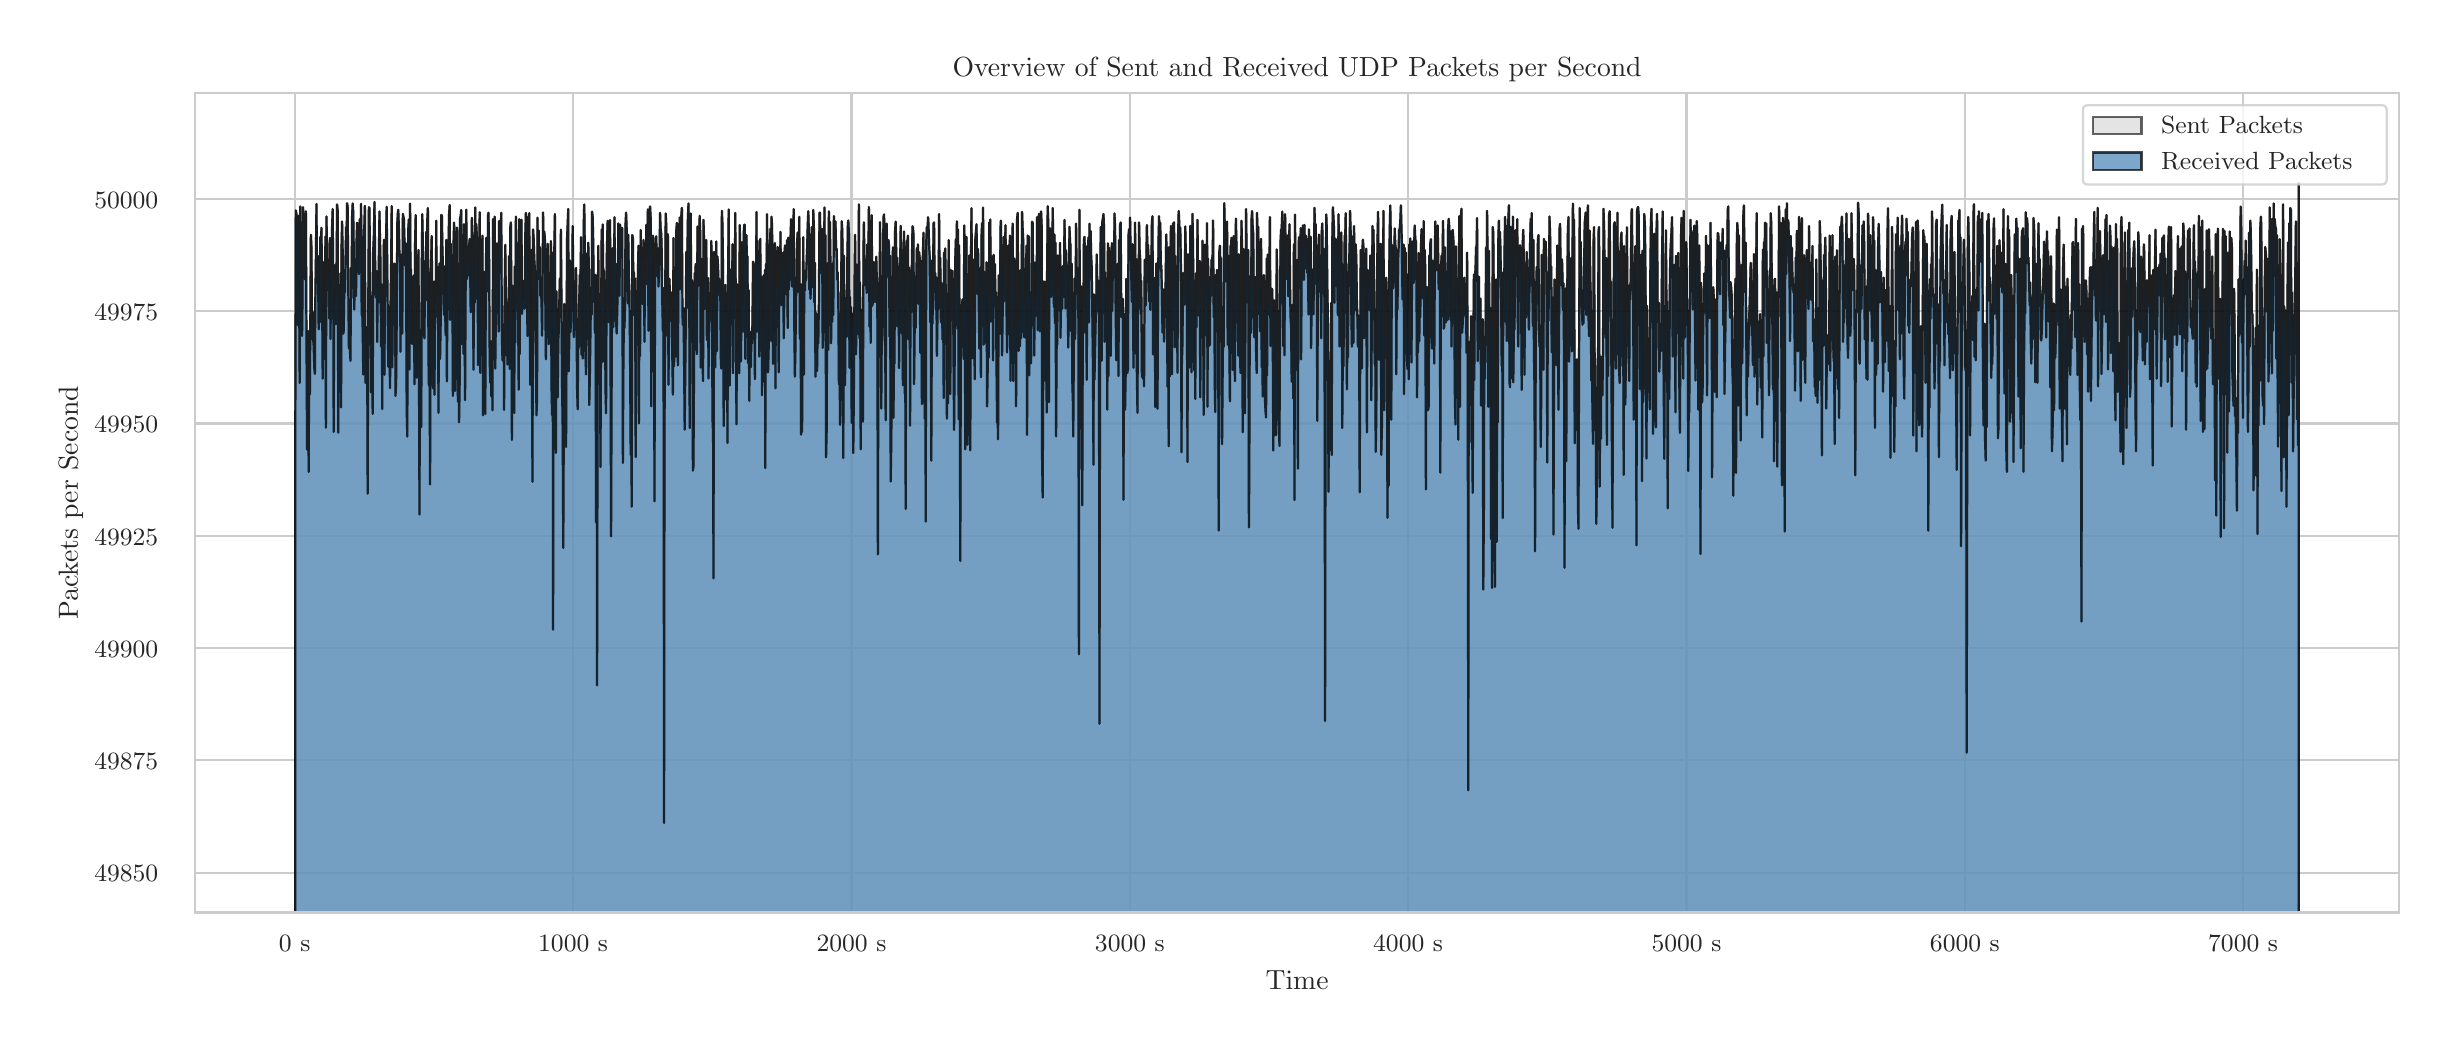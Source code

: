 \begingroup%
\makeatletter%
\begin{pgfpicture}%
\pgfpathrectangle{\pgfpointorigin}{\pgfqpoint{12.0in}{5.0in}}%
\pgfusepath{use as bounding box, clip}%
\begin{pgfscope}%
\pgfsetbuttcap%
\pgfsetmiterjoin%
\definecolor{currentfill}{rgb}{1.0,1.0,1.0}%
\pgfsetfillcolor{currentfill}%
\pgfsetlinewidth{0.0pt}%
\definecolor{currentstroke}{rgb}{1.0,1.0,1.0}%
\pgfsetstrokecolor{currentstroke}%
\pgfsetdash{}{0pt}%
\pgfpathmoveto{\pgfqpoint{0.0in}{0.0in}}%
\pgfpathlineto{\pgfqpoint{12.0in}{0.0in}}%
\pgfpathlineto{\pgfqpoint{12.0in}{5.0in}}%
\pgfpathlineto{\pgfqpoint{0.0in}{5.0in}}%
\pgfpathlineto{\pgfqpoint{0.0in}{0.0in}}%
\pgfpathclose%
\pgfusepath{fill}%
\end{pgfscope}%
\begin{pgfscope}%
\pgfsetbuttcap%
\pgfsetmiterjoin%
\definecolor{currentfill}{rgb}{1.0,1.0,1.0}%
\pgfsetfillcolor{currentfill}%
\pgfsetlinewidth{0.0pt}%
\definecolor{currentstroke}{rgb}{0.0,0.0,0.0}%
\pgfsetstrokecolor{currentstroke}%
\pgfsetstrokeopacity{0.0}%
\pgfsetdash{}{0pt}%
\pgfpathmoveto{\pgfqpoint{0.837in}{0.575in}}%
\pgfpathlineto{\pgfqpoint{11.856in}{0.575in}}%
\pgfpathlineto{\pgfqpoint{11.856in}{4.673in}}%
\pgfpathlineto{\pgfqpoint{0.837in}{4.673in}}%
\pgfpathlineto{\pgfqpoint{0.837in}{0.575in}}%
\pgfpathclose%
\pgfusepath{fill}%
\end{pgfscope}%
\begin{pgfscope}%
\pgfpathrectangle{\pgfqpoint{0.837in}{0.575in}}{\pgfqpoint{11.019in}{4.098in}}%
\pgfusepath{clip}%
\pgfsetroundcap%
\pgfsetroundjoin%
\pgfsetlinewidth{0.803pt}%
\definecolor{currentstroke}{rgb}{0.8,0.8,0.8}%
\pgfsetstrokecolor{currentstroke}%
\pgfsetdash{}{0pt}%
\pgfpathmoveto{\pgfqpoint{1.335in}{0.575in}}%
\pgfpathlineto{\pgfqpoint{1.335in}{4.673in}}%
\pgfusepath{stroke}%
\end{pgfscope}%
\begin{pgfscope}%
\definecolor{textcolor}{rgb}{0.15,0.15,0.15}%
\pgfsetstrokecolor{textcolor}%
\pgfsetfillcolor{textcolor}%
\pgftext[x=1.335in,y=0.46in,,top]{\color{textcolor}{\rmfamily\fontsize{8.8}{10.56}\selectfont\catcode`\^=\active\def^{\ifmmode\sp\else\^{}\fi}\catcode`\%=\active\def%{\%}0 s}}%
\end{pgfscope}%
\begin{pgfscope}%
\pgfpathrectangle{\pgfqpoint{0.837in}{0.575in}}{\pgfqpoint{11.019in}{4.098in}}%
\pgfusepath{clip}%
\pgfsetroundcap%
\pgfsetroundjoin%
\pgfsetlinewidth{0.803pt}%
\definecolor{currentstroke}{rgb}{0.8,0.8,0.8}%
\pgfsetstrokecolor{currentstroke}%
\pgfsetdash{}{0pt}%
\pgfpathmoveto{\pgfqpoint{2.727in}{0.575in}}%
\pgfpathlineto{\pgfqpoint{2.727in}{4.673in}}%
\pgfusepath{stroke}%
\end{pgfscope}%
\begin{pgfscope}%
\definecolor{textcolor}{rgb}{0.15,0.15,0.15}%
\pgfsetstrokecolor{textcolor}%
\pgfsetfillcolor{textcolor}%
\pgftext[x=2.727in,y=0.46in,,top]{\color{textcolor}{\rmfamily\fontsize{8.8}{10.56}\selectfont\catcode`\^=\active\def^{\ifmmode\sp\else\^{}\fi}\catcode`\%=\active\def%{\%}1000 s}}%
\end{pgfscope}%
\begin{pgfscope}%
\pgfpathrectangle{\pgfqpoint{0.837in}{0.575in}}{\pgfqpoint{11.019in}{4.098in}}%
\pgfusepath{clip}%
\pgfsetroundcap%
\pgfsetroundjoin%
\pgfsetlinewidth{0.803pt}%
\definecolor{currentstroke}{rgb}{0.8,0.8,0.8}%
\pgfsetstrokecolor{currentstroke}%
\pgfsetdash{}{0pt}%
\pgfpathmoveto{\pgfqpoint{4.119in}{0.575in}}%
\pgfpathlineto{\pgfqpoint{4.119in}{4.673in}}%
\pgfusepath{stroke}%
\end{pgfscope}%
\begin{pgfscope}%
\definecolor{textcolor}{rgb}{0.15,0.15,0.15}%
\pgfsetstrokecolor{textcolor}%
\pgfsetfillcolor{textcolor}%
\pgftext[x=4.119in,y=0.46in,,top]{\color{textcolor}{\rmfamily\fontsize{8.8}{10.56}\selectfont\catcode`\^=\active\def^{\ifmmode\sp\else\^{}\fi}\catcode`\%=\active\def%{\%}2000 s}}%
\end{pgfscope}%
\begin{pgfscope}%
\pgfpathrectangle{\pgfqpoint{0.837in}{0.575in}}{\pgfqpoint{11.019in}{4.098in}}%
\pgfusepath{clip}%
\pgfsetroundcap%
\pgfsetroundjoin%
\pgfsetlinewidth{0.803pt}%
\definecolor{currentstroke}{rgb}{0.8,0.8,0.8}%
\pgfsetstrokecolor{currentstroke}%
\pgfsetdash{}{0pt}%
\pgfpathmoveto{\pgfqpoint{5.511in}{0.575in}}%
\pgfpathlineto{\pgfqpoint{5.511in}{4.673in}}%
\pgfusepath{stroke}%
\end{pgfscope}%
\begin{pgfscope}%
\definecolor{textcolor}{rgb}{0.15,0.15,0.15}%
\pgfsetstrokecolor{textcolor}%
\pgfsetfillcolor{textcolor}%
\pgftext[x=5.511in,y=0.46in,,top]{\color{textcolor}{\rmfamily\fontsize{8.8}{10.56}\selectfont\catcode`\^=\active\def^{\ifmmode\sp\else\^{}\fi}\catcode`\%=\active\def%{\%}3000 s}}%
\end{pgfscope}%
\begin{pgfscope}%
\pgfpathrectangle{\pgfqpoint{0.837in}{0.575in}}{\pgfqpoint{11.019in}{4.098in}}%
\pgfusepath{clip}%
\pgfsetroundcap%
\pgfsetroundjoin%
\pgfsetlinewidth{0.803pt}%
\definecolor{currentstroke}{rgb}{0.8,0.8,0.8}%
\pgfsetstrokecolor{currentstroke}%
\pgfsetdash{}{0pt}%
\pgfpathmoveto{\pgfqpoint{6.902in}{0.575in}}%
\pgfpathlineto{\pgfqpoint{6.902in}{4.673in}}%
\pgfusepath{stroke}%
\end{pgfscope}%
\begin{pgfscope}%
\definecolor{textcolor}{rgb}{0.15,0.15,0.15}%
\pgfsetstrokecolor{textcolor}%
\pgfsetfillcolor{textcolor}%
\pgftext[x=6.902in,y=0.46in,,top]{\color{textcolor}{\rmfamily\fontsize{8.8}{10.56}\selectfont\catcode`\^=\active\def^{\ifmmode\sp\else\^{}\fi}\catcode`\%=\active\def%{\%}4000 s}}%
\end{pgfscope}%
\begin{pgfscope}%
\pgfpathrectangle{\pgfqpoint{0.837in}{0.575in}}{\pgfqpoint{11.019in}{4.098in}}%
\pgfusepath{clip}%
\pgfsetroundcap%
\pgfsetroundjoin%
\pgfsetlinewidth{0.803pt}%
\definecolor{currentstroke}{rgb}{0.8,0.8,0.8}%
\pgfsetstrokecolor{currentstroke}%
\pgfsetdash{}{0pt}%
\pgfpathmoveto{\pgfqpoint{8.294in}{0.575in}}%
\pgfpathlineto{\pgfqpoint{8.294in}{4.673in}}%
\pgfusepath{stroke}%
\end{pgfscope}%
\begin{pgfscope}%
\definecolor{textcolor}{rgb}{0.15,0.15,0.15}%
\pgfsetstrokecolor{textcolor}%
\pgfsetfillcolor{textcolor}%
\pgftext[x=8.294in,y=0.46in,,top]{\color{textcolor}{\rmfamily\fontsize{8.8}{10.56}\selectfont\catcode`\^=\active\def^{\ifmmode\sp\else\^{}\fi}\catcode`\%=\active\def%{\%}5000 s}}%
\end{pgfscope}%
\begin{pgfscope}%
\pgfpathrectangle{\pgfqpoint{0.837in}{0.575in}}{\pgfqpoint{11.019in}{4.098in}}%
\pgfusepath{clip}%
\pgfsetroundcap%
\pgfsetroundjoin%
\pgfsetlinewidth{0.803pt}%
\definecolor{currentstroke}{rgb}{0.8,0.8,0.8}%
\pgfsetstrokecolor{currentstroke}%
\pgfsetdash{}{0pt}%
\pgfpathmoveto{\pgfqpoint{9.686in}{0.575in}}%
\pgfpathlineto{\pgfqpoint{9.686in}{4.673in}}%
\pgfusepath{stroke}%
\end{pgfscope}%
\begin{pgfscope}%
\definecolor{textcolor}{rgb}{0.15,0.15,0.15}%
\pgfsetstrokecolor{textcolor}%
\pgfsetfillcolor{textcolor}%
\pgftext[x=9.686in,y=0.46in,,top]{\color{textcolor}{\rmfamily\fontsize{8.8}{10.56}\selectfont\catcode`\^=\active\def^{\ifmmode\sp\else\^{}\fi}\catcode`\%=\active\def%{\%}6000 s}}%
\end{pgfscope}%
\begin{pgfscope}%
\pgfpathrectangle{\pgfqpoint{0.837in}{0.575in}}{\pgfqpoint{11.019in}{4.098in}}%
\pgfusepath{clip}%
\pgfsetroundcap%
\pgfsetroundjoin%
\pgfsetlinewidth{0.803pt}%
\definecolor{currentstroke}{rgb}{0.8,0.8,0.8}%
\pgfsetstrokecolor{currentstroke}%
\pgfsetdash{}{0pt}%
\pgfpathmoveto{\pgfqpoint{11.077in}{0.575in}}%
\pgfpathlineto{\pgfqpoint{11.077in}{4.673in}}%
\pgfusepath{stroke}%
\end{pgfscope}%
\begin{pgfscope}%
\definecolor{textcolor}{rgb}{0.15,0.15,0.15}%
\pgfsetstrokecolor{textcolor}%
\pgfsetfillcolor{textcolor}%
\pgftext[x=11.077in,y=0.46in,,top]{\color{textcolor}{\rmfamily\fontsize{8.8}{10.56}\selectfont\catcode`\^=\active\def^{\ifmmode\sp\else\^{}\fi}\catcode`\%=\active\def%{\%}7000 s}}%
\end{pgfscope}%
\begin{pgfscope}%
\definecolor{textcolor}{rgb}{0.15,0.15,0.15}%
\pgfsetstrokecolor{textcolor}%
\pgfsetfillcolor{textcolor}%
\pgftext[x=6.347in,y=0.286in,,top]{\color{textcolor}{\rmfamily\fontsize{9.6}{11.52}\selectfont\catcode`\^=\active\def^{\ifmmode\sp\else\^{}\fi}\catcode`\%=\active\def%{\%}Time}}%
\end{pgfscope}%
\begin{pgfscope}%
\pgfpathrectangle{\pgfqpoint{0.837in}{0.575in}}{\pgfqpoint{11.019in}{4.098in}}%
\pgfusepath{clip}%
\pgfsetroundcap%
\pgfsetroundjoin%
\pgfsetlinewidth{0.803pt}%
\definecolor{currentstroke}{rgb}{0.8,0.8,0.8}%
\pgfsetstrokecolor{currentstroke}%
\pgfsetdash{}{0pt}%
\pgfpathmoveto{\pgfqpoint{0.837in}{0.775in}}%
\pgfpathlineto{\pgfqpoint{11.856in}{0.775in}}%
\pgfusepath{stroke}%
\end{pgfscope}%
\begin{pgfscope}%
\definecolor{textcolor}{rgb}{0.15,0.15,0.15}%
\pgfsetstrokecolor{textcolor}%
\pgfsetfillcolor{textcolor}%
\pgftext[x=0.333in, y=0.729in, left, base]{\color{textcolor}{\rmfamily\fontsize{8.8}{10.56}\selectfont\catcode`\^=\active\def^{\ifmmode\sp\else\^{}\fi}\catcode`\%=\active\def%{\%}49850}}%
\end{pgfscope}%
\begin{pgfscope}%
\pgfpathrectangle{\pgfqpoint{0.837in}{0.575in}}{\pgfqpoint{11.019in}{4.098in}}%
\pgfusepath{clip}%
\pgfsetroundcap%
\pgfsetroundjoin%
\pgfsetlinewidth{0.803pt}%
\definecolor{currentstroke}{rgb}{0.8,0.8,0.8}%
\pgfsetstrokecolor{currentstroke}%
\pgfsetdash{}{0pt}%
\pgfpathmoveto{\pgfqpoint{0.837in}{1.337in}}%
\pgfpathlineto{\pgfqpoint{11.856in}{1.337in}}%
\pgfusepath{stroke}%
\end{pgfscope}%
\begin{pgfscope}%
\definecolor{textcolor}{rgb}{0.15,0.15,0.15}%
\pgfsetstrokecolor{textcolor}%
\pgfsetfillcolor{textcolor}%
\pgftext[x=0.333in, y=1.29in, left, base]{\color{textcolor}{\rmfamily\fontsize{8.8}{10.56}\selectfont\catcode`\^=\active\def^{\ifmmode\sp\else\^{}\fi}\catcode`\%=\active\def%{\%}49875}}%
\end{pgfscope}%
\begin{pgfscope}%
\pgfpathrectangle{\pgfqpoint{0.837in}{0.575in}}{\pgfqpoint{11.019in}{4.098in}}%
\pgfusepath{clip}%
\pgfsetroundcap%
\pgfsetroundjoin%
\pgfsetlinewidth{0.803pt}%
\definecolor{currentstroke}{rgb}{0.8,0.8,0.8}%
\pgfsetstrokecolor{currentstroke}%
\pgfsetdash{}{0pt}%
\pgfpathmoveto{\pgfqpoint{0.837in}{1.898in}}%
\pgfpathlineto{\pgfqpoint{11.856in}{1.898in}}%
\pgfusepath{stroke}%
\end{pgfscope}%
\begin{pgfscope}%
\definecolor{textcolor}{rgb}{0.15,0.15,0.15}%
\pgfsetstrokecolor{textcolor}%
\pgfsetfillcolor{textcolor}%
\pgftext[x=0.333in, y=1.852in, left, base]{\color{textcolor}{\rmfamily\fontsize{8.8}{10.56}\selectfont\catcode`\^=\active\def^{\ifmmode\sp\else\^{}\fi}\catcode`\%=\active\def%{\%}49900}}%
\end{pgfscope}%
\begin{pgfscope}%
\pgfpathrectangle{\pgfqpoint{0.837in}{0.575in}}{\pgfqpoint{11.019in}{4.098in}}%
\pgfusepath{clip}%
\pgfsetroundcap%
\pgfsetroundjoin%
\pgfsetlinewidth{0.803pt}%
\definecolor{currentstroke}{rgb}{0.8,0.8,0.8}%
\pgfsetstrokecolor{currentstroke}%
\pgfsetdash{}{0pt}%
\pgfpathmoveto{\pgfqpoint{0.837in}{2.46in}}%
\pgfpathlineto{\pgfqpoint{11.856in}{2.46in}}%
\pgfusepath{stroke}%
\end{pgfscope}%
\begin{pgfscope}%
\definecolor{textcolor}{rgb}{0.15,0.15,0.15}%
\pgfsetstrokecolor{textcolor}%
\pgfsetfillcolor{textcolor}%
\pgftext[x=0.333in, y=2.413in, left, base]{\color{textcolor}{\rmfamily\fontsize{8.8}{10.56}\selectfont\catcode`\^=\active\def^{\ifmmode\sp\else\^{}\fi}\catcode`\%=\active\def%{\%}49925}}%
\end{pgfscope}%
\begin{pgfscope}%
\pgfpathrectangle{\pgfqpoint{0.837in}{0.575in}}{\pgfqpoint{11.019in}{4.098in}}%
\pgfusepath{clip}%
\pgfsetroundcap%
\pgfsetroundjoin%
\pgfsetlinewidth{0.803pt}%
\definecolor{currentstroke}{rgb}{0.8,0.8,0.8}%
\pgfsetstrokecolor{currentstroke}%
\pgfsetdash{}{0pt}%
\pgfpathmoveto{\pgfqpoint{0.837in}{3.021in}}%
\pgfpathlineto{\pgfqpoint{11.856in}{3.021in}}%
\pgfusepath{stroke}%
\end{pgfscope}%
\begin{pgfscope}%
\definecolor{textcolor}{rgb}{0.15,0.15,0.15}%
\pgfsetstrokecolor{textcolor}%
\pgfsetfillcolor{textcolor}%
\pgftext[x=0.333in, y=2.975in, left, base]{\color{textcolor}{\rmfamily\fontsize{8.8}{10.56}\selectfont\catcode`\^=\active\def^{\ifmmode\sp\else\^{}\fi}\catcode`\%=\active\def%{\%}49950}}%
\end{pgfscope}%
\begin{pgfscope}%
\pgfpathrectangle{\pgfqpoint{0.837in}{0.575in}}{\pgfqpoint{11.019in}{4.098in}}%
\pgfusepath{clip}%
\pgfsetroundcap%
\pgfsetroundjoin%
\pgfsetlinewidth{0.803pt}%
\definecolor{currentstroke}{rgb}{0.8,0.8,0.8}%
\pgfsetstrokecolor{currentstroke}%
\pgfsetdash{}{0pt}%
\pgfpathmoveto{\pgfqpoint{0.837in}{3.583in}}%
\pgfpathlineto{\pgfqpoint{11.856in}{3.583in}}%
\pgfusepath{stroke}%
\end{pgfscope}%
\begin{pgfscope}%
\definecolor{textcolor}{rgb}{0.15,0.15,0.15}%
\pgfsetstrokecolor{textcolor}%
\pgfsetfillcolor{textcolor}%
\pgftext[x=0.333in, y=3.536in, left, base]{\color{textcolor}{\rmfamily\fontsize{8.8}{10.56}\selectfont\catcode`\^=\active\def^{\ifmmode\sp\else\^{}\fi}\catcode`\%=\active\def%{\%}49975}}%
\end{pgfscope}%
\begin{pgfscope}%
\pgfpathrectangle{\pgfqpoint{0.837in}{0.575in}}{\pgfqpoint{11.019in}{4.098in}}%
\pgfusepath{clip}%
\pgfsetroundcap%
\pgfsetroundjoin%
\pgfsetlinewidth{0.803pt}%
\definecolor{currentstroke}{rgb}{0.8,0.8,0.8}%
\pgfsetstrokecolor{currentstroke}%
\pgfsetdash{}{0pt}%
\pgfpathmoveto{\pgfqpoint{0.837in}{4.144in}}%
\pgfpathlineto{\pgfqpoint{11.856in}{4.144in}}%
\pgfusepath{stroke}%
\end{pgfscope}%
\begin{pgfscope}%
\definecolor{textcolor}{rgb}{0.15,0.15,0.15}%
\pgfsetstrokecolor{textcolor}%
\pgfsetfillcolor{textcolor}%
\pgftext[x=0.333in, y=4.098in, left, base]{\color{textcolor}{\rmfamily\fontsize{8.8}{10.56}\selectfont\catcode`\^=\active\def^{\ifmmode\sp\else\^{}\fi}\catcode`\%=\active\def%{\%}50000}}%
\end{pgfscope}%
\begin{pgfscope}%
\definecolor{textcolor}{rgb}{0.15,0.15,0.15}%
\pgfsetstrokecolor{textcolor}%
\pgfsetfillcolor{textcolor}%
\pgftext[x=0.278in,y=2.624in,,bottom,rotate=90.0]{\color{textcolor}{\rmfamily\fontsize{9.6}{11.52}\selectfont\catcode`\^=\active\def^{\ifmmode\sp\else\^{}\fi}\catcode`\%=\active\def%{\%}Packets per Second}}%
\end{pgfscope}%
\begin{pgfscope}%
\pgfpathrectangle{\pgfqpoint{0.837in}{0.575in}}{\pgfqpoint{11.019in}{4.098in}}%
\pgfusepath{clip}%
\pgfsetbuttcap%
\pgfsetroundjoin%
\definecolor{currentfill}{rgb}{0.827,0.827,0.827}%
\pgfsetfillcolor{currentfill}%
\pgfsetfillopacity{0.6}%
\pgfsetlinewidth{0.803pt}%
\definecolor{currentstroke}{rgb}{0.0,0.0,0.0}%
\pgfsetstrokecolor{currentstroke}%
\pgfsetstrokeopacity{0.6}%
\pgfsetdash{}{0pt}%
\pgfpathmoveto{\pgfqpoint{1.338in}{-226.702in}}%
\pgfpathlineto{\pgfqpoint{1.338in}{2.924in}}%
\pgfpathlineto{\pgfqpoint{1.341in}{4.086in}}%
\pgfpathlineto{\pgfqpoint{1.344in}{4.065in}}%
\pgfpathlineto{\pgfqpoint{1.347in}{3.773in}}%
\pgfpathlineto{\pgfqpoint{1.349in}{3.811in}}%
\pgfpathlineto{\pgfqpoint{1.352in}{3.512in}}%
\pgfpathlineto{\pgfqpoint{1.355in}{4.059in}}%
\pgfpathlineto{\pgfqpoint{1.358in}{3.567in}}%
\pgfpathlineto{\pgfqpoint{1.36in}{3.224in}}%
\pgfpathlineto{\pgfqpoint{1.363in}{4.106in}}%
\pgfpathlineto{\pgfqpoint{1.366in}{3.695in}}%
\pgfpathlineto{\pgfqpoint{1.369in}{3.561in}}%
\pgfpathlineto{\pgfqpoint{1.372in}{3.459in}}%
\pgfpathlineto{\pgfqpoint{1.374in}{3.63in}}%
\pgfpathlineto{\pgfqpoint{1.377in}{4.102in}}%
\pgfpathlineto{\pgfqpoint{1.38in}{3.989in}}%
\pgfpathlineto{\pgfqpoint{1.383in}{4.068in}}%
\pgfpathlineto{\pgfqpoint{1.386in}{3.745in}}%
\pgfpathlineto{\pgfqpoint{1.388in}{3.741in}}%
\pgfpathlineto{\pgfqpoint{1.391in}{4.082in}}%
\pgfpathlineto{\pgfqpoint{1.394in}{3.443in}}%
\pgfpathlineto{\pgfqpoint{1.397in}{2.89in}}%
\pgfpathlineto{\pgfqpoint{1.399in}{2.921in}}%
\pgfpathlineto{\pgfqpoint{1.402in}{3.483in}}%
\pgfpathlineto{\pgfqpoint{1.405in}{2.779in}}%
\pgfpathlineto{\pgfqpoint{1.408in}{3.47in}}%
\pgfpathlineto{\pgfqpoint{1.411in}{3.167in}}%
\pgfpathlineto{\pgfqpoint{1.413in}{3.502in}}%
\pgfpathlineto{\pgfqpoint{1.416in}{3.964in}}%
\pgfpathlineto{\pgfqpoint{1.419in}{3.905in}}%
\pgfpathlineto{\pgfqpoint{1.422in}{3.443in}}%
\pgfpathlineto{\pgfqpoint{1.425in}{3.579in}}%
\pgfpathlineto{\pgfqpoint{1.427in}{3.446in}}%
\pgfpathlineto{\pgfqpoint{1.43in}{3.41in}}%
\pgfpathlineto{\pgfqpoint{1.433in}{3.301in}}%
\pgfpathlineto{\pgfqpoint{1.436in}{3.269in}}%
\pgfpathlineto{\pgfqpoint{1.438in}{3.623in}}%
\pgfpathlineto{\pgfqpoint{1.441in}{3.847in}}%
\pgfpathlineto{\pgfqpoint{1.444in}{4.118in}}%
\pgfpathlineto{\pgfqpoint{1.447in}{3.723in}}%
\pgfpathlineto{\pgfqpoint{1.45in}{3.86in}}%
\pgfpathlineto{\pgfqpoint{1.452in}{3.751in}}%
\pgfpathlineto{\pgfqpoint{1.455in}{3.492in}}%
\pgfpathlineto{\pgfqpoint{1.458in}{3.832in}}%
\pgfpathlineto{\pgfqpoint{1.461in}{3.528in}}%
\pgfpathlineto{\pgfqpoint{1.463in}{3.954in}}%
\pgfpathlineto{\pgfqpoint{1.466in}{3.916in}}%
\pgfpathlineto{\pgfqpoint{1.469in}{3.999in}}%
\pgfpathlineto{\pgfqpoint{1.472in}{3.699in}}%
\pgfpathlineto{\pgfqpoint{1.475in}{3.245in}}%
\pgfpathlineto{\pgfqpoint{1.477in}{3.828in}}%
\pgfpathlineto{\pgfqpoint{1.48in}{3.421in}}%
\pgfpathlineto{\pgfqpoint{1.483in}{3.344in}}%
\pgfpathlineto{\pgfqpoint{1.486in}{3.705in}}%
\pgfpathlineto{\pgfqpoint{1.489in}{3.956in}}%
\pgfpathlineto{\pgfqpoint{1.491in}{3.0in}}%
\pgfpathlineto{\pgfqpoint{1.494in}{4.056in}}%
\pgfpathlineto{\pgfqpoint{1.497in}{3.863in}}%
\pgfpathlineto{\pgfqpoint{1.5in}{3.688in}}%
\pgfpathlineto{\pgfqpoint{1.502in}{3.764in}}%
\pgfpathlineto{\pgfqpoint{1.505in}{3.752in}}%
\pgfpathlineto{\pgfqpoint{1.508in}{3.546in}}%
\pgfpathlineto{\pgfqpoint{1.511in}{3.948in}}%
\pgfpathlineto{\pgfqpoint{1.514in}{3.443in}}%
\pgfpathlineto{\pgfqpoint{1.516in}{3.64in}}%
\pgfpathlineto{\pgfqpoint{1.519in}{3.69in}}%
\pgfpathlineto{\pgfqpoint{1.522in}{4.001in}}%
\pgfpathlineto{\pgfqpoint{1.525in}{4.093in}}%
\pgfpathlineto{\pgfqpoint{1.528in}{3.687in}}%
\pgfpathlineto{\pgfqpoint{1.53in}{2.979in}}%
\pgfpathlineto{\pgfqpoint{1.533in}{3.712in}}%
\pgfpathlineto{\pgfqpoint{1.536in}{3.545in}}%
\pgfpathlineto{\pgfqpoint{1.539in}{3.815in}}%
\pgfpathlineto{\pgfqpoint{1.541in}{3.518in}}%
\pgfpathlineto{\pgfqpoint{1.544in}{3.745in}}%
\pgfpathlineto{\pgfqpoint{1.547in}{4.116in}}%
\pgfpathlineto{\pgfqpoint{1.55in}{4.086in}}%
\pgfpathlineto{\pgfqpoint{1.553in}{2.975in}}%
\pgfpathlineto{\pgfqpoint{1.555in}{3.695in}}%
\pgfpathlineto{\pgfqpoint{1.558in}{3.712in}}%
\pgfpathlineto{\pgfqpoint{1.561in}{3.467in}}%
\pgfpathlineto{\pgfqpoint{1.564in}{3.772in}}%
\pgfpathlineto{\pgfqpoint{1.567in}{3.101in}}%
\pgfpathlineto{\pgfqpoint{1.569in}{3.887in}}%
\pgfpathlineto{\pgfqpoint{1.572in}{4.031in}}%
\pgfpathlineto{\pgfqpoint{1.575in}{3.886in}}%
\pgfpathlineto{\pgfqpoint{1.578in}{3.47in}}%
\pgfpathlineto{\pgfqpoint{1.58in}{3.484in}}%
\pgfpathlineto{\pgfqpoint{1.583in}{3.691in}}%
\pgfpathlineto{\pgfqpoint{1.586in}{3.676in}}%
\pgfpathlineto{\pgfqpoint{1.589in}{3.821in}}%
\pgfpathlineto{\pgfqpoint{1.592in}{4.002in}}%
\pgfpathlineto{\pgfqpoint{1.594in}{3.878in}}%
\pgfpathlineto{\pgfqpoint{1.597in}{4.122in}}%
\pgfpathlineto{\pgfqpoint{1.6in}{4.102in}}%
\pgfpathlineto{\pgfqpoint{1.603in}{3.701in}}%
\pgfpathlineto{\pgfqpoint{1.606in}{3.397in}}%
\pgfpathlineto{\pgfqpoint{1.608in}{3.43in}}%
\pgfpathlineto{\pgfqpoint{1.611in}{3.391in}}%
\pgfpathlineto{\pgfqpoint{1.614in}{3.334in}}%
\pgfpathlineto{\pgfqpoint{1.617in}{3.8in}}%
\pgfpathlineto{\pgfqpoint{1.619in}{3.648in}}%
\pgfpathlineto{\pgfqpoint{1.622in}{4.055in}}%
\pgfpathlineto{\pgfqpoint{1.625in}{4.121in}}%
\pgfpathlineto{\pgfqpoint{1.628in}{4.075in}}%
\pgfpathlineto{\pgfqpoint{1.631in}{3.836in}}%
\pgfpathlineto{\pgfqpoint{1.633in}{3.591in}}%
\pgfpathlineto{\pgfqpoint{1.636in}{3.822in}}%
\pgfpathlineto{\pgfqpoint{1.639in}{3.682in}}%
\pgfpathlineto{\pgfqpoint{1.642in}{3.659in}}%
\pgfpathlineto{\pgfqpoint{1.644in}{3.924in}}%
\pgfpathlineto{\pgfqpoint{1.647in}{4.024in}}%
\pgfpathlineto{\pgfqpoint{1.65in}{4.018in}}%
\pgfpathlineto{\pgfqpoint{1.653in}{3.969in}}%
\pgfpathlineto{\pgfqpoint{1.656in}{3.768in}}%
\pgfpathlineto{\pgfqpoint{1.658in}{4.002in}}%
\pgfpathlineto{\pgfqpoint{1.661in}{4.043in}}%
\pgfpathlineto{\pgfqpoint{1.664in}{3.899in}}%
\pgfpathlineto{\pgfqpoint{1.667in}{4.119in}}%
\pgfpathlineto{\pgfqpoint{1.67in}{3.564in}}%
\pgfpathlineto{\pgfqpoint{1.672in}{3.61in}}%
\pgfpathlineto{\pgfqpoint{1.675in}{3.489in}}%
\pgfpathlineto{\pgfqpoint{1.678in}{3.266in}}%
\pgfpathlineto{\pgfqpoint{1.681in}{3.981in}}%
\pgfpathlineto{\pgfqpoint{1.683in}{4.0in}}%
\pgfpathlineto{\pgfqpoint{1.686in}{4.109in}}%
\pgfpathlineto{\pgfqpoint{1.689in}{3.224in}}%
\pgfpathlineto{\pgfqpoint{1.692in}{3.254in}}%
\pgfpathlineto{\pgfqpoint{1.695in}{3.356in}}%
\pgfpathlineto{\pgfqpoint{1.697in}{3.503in}}%
\pgfpathlineto{\pgfqpoint{1.7in}{2.67in}}%
\pgfpathlineto{\pgfqpoint{1.703in}{3.637in}}%
\pgfpathlineto{\pgfqpoint{1.706in}{4.102in}}%
\pgfpathlineto{\pgfqpoint{1.709in}{4.097in}}%
\pgfpathlineto{\pgfqpoint{1.711in}{3.88in}}%
\pgfpathlineto{\pgfqpoint{1.714in}{3.644in}}%
\pgfpathlineto{\pgfqpoint{1.717in}{3.177in}}%
\pgfpathlineto{\pgfqpoint{1.72in}{3.444in}}%
\pgfpathlineto{\pgfqpoint{1.722in}{3.302in}}%
\pgfpathlineto{\pgfqpoint{1.725in}{3.069in}}%
\pgfpathlineto{\pgfqpoint{1.728in}{3.892in}}%
\pgfpathlineto{\pgfqpoint{1.731in}{3.962in}}%
\pgfpathlineto{\pgfqpoint{1.734in}{4.128in}}%
\pgfpathlineto{\pgfqpoint{1.736in}{3.963in}}%
\pgfpathlineto{\pgfqpoint{1.739in}{3.668in}}%
\pgfpathlineto{\pgfqpoint{1.742in}{3.65in}}%
\pgfpathlineto{\pgfqpoint{1.745in}{3.782in}}%
\pgfpathlineto{\pgfqpoint{1.748in}{3.428in}}%
\pgfpathlineto{\pgfqpoint{1.75in}{3.78in}}%
\pgfpathlineto{\pgfqpoint{1.753in}{3.624in}}%
\pgfpathlineto{\pgfqpoint{1.756in}{3.867in}}%
\pgfpathlineto{\pgfqpoint{1.759in}{4.081in}}%
\pgfpathlineto{\pgfqpoint{1.761in}{3.973in}}%
\pgfpathlineto{\pgfqpoint{1.764in}{3.834in}}%
\pgfpathlineto{\pgfqpoint{1.767in}{3.406in}}%
\pgfpathlineto{\pgfqpoint{1.77in}{3.705in}}%
\pgfpathlineto{\pgfqpoint{1.773in}{3.093in}}%
\pgfpathlineto{\pgfqpoint{1.775in}{3.715in}}%
\pgfpathlineto{\pgfqpoint{1.778in}{3.303in}}%
\pgfpathlineto{\pgfqpoint{1.781in}{3.939in}}%
\pgfpathlineto{\pgfqpoint{1.784in}{3.264in}}%
\pgfpathlineto{\pgfqpoint{1.786in}{3.652in}}%
\pgfpathlineto{\pgfqpoint{1.789in}{3.839in}}%
\pgfpathlineto{\pgfqpoint{1.792in}{3.946in}}%
\pgfpathlineto{\pgfqpoint{1.795in}{4.104in}}%
\pgfpathlineto{\pgfqpoint{1.798in}{3.791in}}%
\pgfpathlineto{\pgfqpoint{1.8in}{3.597in}}%
\pgfpathlineto{\pgfqpoint{1.803in}{3.304in}}%
\pgfpathlineto{\pgfqpoint{1.806in}{3.604in}}%
\pgfpathlineto{\pgfqpoint{1.809in}{3.359in}}%
\pgfpathlineto{\pgfqpoint{1.812in}{3.198in}}%
\pgfpathlineto{\pgfqpoint{1.814in}{3.589in}}%
\pgfpathlineto{\pgfqpoint{1.817in}{3.8in}}%
\pgfpathlineto{\pgfqpoint{1.82in}{4.108in}}%
\pgfpathlineto{\pgfqpoint{1.823in}{3.302in}}%
\pgfpathlineto{\pgfqpoint{1.825in}{3.534in}}%
\pgfpathlineto{\pgfqpoint{1.828in}{3.69in}}%
\pgfpathlineto{\pgfqpoint{1.831in}{3.662in}}%
\pgfpathlineto{\pgfqpoint{1.834in}{3.82in}}%
\pgfpathlineto{\pgfqpoint{1.837in}{3.812in}}%
\pgfpathlineto{\pgfqpoint{1.839in}{3.159in}}%
\pgfpathlineto{\pgfqpoint{1.842in}{3.213in}}%
\pgfpathlineto{\pgfqpoint{1.845in}{3.506in}}%
\pgfpathlineto{\pgfqpoint{1.848in}{4.021in}}%
\pgfpathlineto{\pgfqpoint{1.851in}{4.075in}}%
\pgfpathlineto{\pgfqpoint{1.853in}{4.089in}}%
\pgfpathlineto{\pgfqpoint{1.856in}{3.998in}}%
\pgfpathlineto{\pgfqpoint{1.859in}{3.867in}}%
\pgfpathlineto{\pgfqpoint{1.862in}{3.81in}}%
\pgfpathlineto{\pgfqpoint{1.864in}{3.38in}}%
\pgfpathlineto{\pgfqpoint{1.867in}{3.864in}}%
\pgfpathlineto{\pgfqpoint{1.87in}{3.63in}}%
\pgfpathlineto{\pgfqpoint{1.873in}{3.471in}}%
\pgfpathlineto{\pgfqpoint{1.876in}{4.069in}}%
\pgfpathlineto{\pgfqpoint{1.878in}{4.056in}}%
\pgfpathlineto{\pgfqpoint{1.881in}{4.045in}}%
\pgfpathlineto{\pgfqpoint{1.884in}{3.933in}}%
\pgfpathlineto{\pgfqpoint{1.887in}{3.81in}}%
\pgfpathlineto{\pgfqpoint{1.89in}{3.922in}}%
\pgfpathlineto{\pgfqpoint{1.892in}{3.825in}}%
\pgfpathlineto{\pgfqpoint{1.895in}{3.092in}}%
\pgfpathlineto{\pgfqpoint{1.898in}{2.956in}}%
\pgfpathlineto{\pgfqpoint{1.901in}{3.808in}}%
\pgfpathlineto{\pgfqpoint{1.903in}{3.993in}}%
\pgfpathlineto{\pgfqpoint{1.906in}{4.041in}}%
\pgfpathlineto{\pgfqpoint{1.909in}{3.291in}}%
\pgfpathlineto{\pgfqpoint{1.912in}{4.12in}}%
\pgfpathlineto{\pgfqpoint{1.915in}{3.653in}}%
\pgfpathlineto{\pgfqpoint{1.917in}{3.793in}}%
\pgfpathlineto{\pgfqpoint{1.92in}{3.425in}}%
\pgfpathlineto{\pgfqpoint{1.923in}{3.419in}}%
\pgfpathlineto{\pgfqpoint{1.926in}{3.452in}}%
\pgfpathlineto{\pgfqpoint{1.929in}{3.717in}}%
\pgfpathlineto{\pgfqpoint{1.931in}{3.762in}}%
\pgfpathlineto{\pgfqpoint{1.934in}{3.217in}}%
\pgfpathlineto{\pgfqpoint{1.937in}{3.919in}}%
\pgfpathlineto{\pgfqpoint{1.94in}{4.063in}}%
\pgfpathlineto{\pgfqpoint{1.942in}{3.378in}}%
\pgfpathlineto{\pgfqpoint{1.945in}{3.25in}}%
\pgfpathlineto{\pgfqpoint{1.948in}{3.586in}}%
\pgfpathlineto{\pgfqpoint{1.951in}{3.784in}}%
\pgfpathlineto{\pgfqpoint{1.954in}{3.888in}}%
\pgfpathlineto{\pgfqpoint{1.956in}{3.447in}}%
\pgfpathlineto{\pgfqpoint{1.959in}{2.566in}}%
\pgfpathlineto{\pgfqpoint{1.962in}{3.489in}}%
\pgfpathlineto{\pgfqpoint{1.965in}{3.464in}}%
\pgfpathlineto{\pgfqpoint{1.968in}{3.003in}}%
\pgfpathlineto{\pgfqpoint{1.97in}{3.757in}}%
\pgfpathlineto{\pgfqpoint{1.973in}{4.067in}}%
\pgfpathlineto{\pgfqpoint{1.976in}{3.915in}}%
\pgfpathlineto{\pgfqpoint{1.979in}{3.524in}}%
\pgfpathlineto{\pgfqpoint{1.981in}{3.464in}}%
\pgfpathlineto{\pgfqpoint{1.984in}{3.447in}}%
\pgfpathlineto{\pgfqpoint{1.987in}{3.834in}}%
\pgfpathlineto{\pgfqpoint{1.99in}{3.635in}}%
\pgfpathlineto{\pgfqpoint{1.993in}{3.978in}}%
\pgfpathlineto{\pgfqpoint{1.995in}{3.648in}}%
\pgfpathlineto{\pgfqpoint{1.998in}{4.038in}}%
\pgfpathlineto{\pgfqpoint{2.001in}{4.098in}}%
\pgfpathlineto{\pgfqpoint{2.004in}{3.356in}}%
\pgfpathlineto{\pgfqpoint{2.006in}{3.21in}}%
\pgfpathlineto{\pgfqpoint{2.009in}{3.389in}}%
\pgfpathlineto{\pgfqpoint{2.012in}{2.716in}}%
\pgfpathlineto{\pgfqpoint{2.015in}{3.769in}}%
\pgfpathlineto{\pgfqpoint{2.018in}{3.87in}}%
\pgfpathlineto{\pgfqpoint{2.02in}{3.958in}}%
\pgfpathlineto{\pgfqpoint{2.023in}{3.602in}}%
\pgfpathlineto{\pgfqpoint{2.026in}{3.197in}}%
\pgfpathlineto{\pgfqpoint{2.029in}{3.685in}}%
\pgfpathlineto{\pgfqpoint{2.032in}{3.73in}}%
\pgfpathlineto{\pgfqpoint{2.034in}{3.164in}}%
\pgfpathlineto{\pgfqpoint{2.037in}{3.64in}}%
\pgfpathlineto{\pgfqpoint{2.04in}{3.553in}}%
\pgfpathlineto{\pgfqpoint{2.043in}{4.035in}}%
\pgfpathlineto{\pgfqpoint{2.045in}{3.563in}}%
\pgfpathlineto{\pgfqpoint{2.048in}{3.687in}}%
\pgfpathlineto{\pgfqpoint{2.051in}{3.802in}}%
\pgfpathlineto{\pgfqpoint{2.054in}{3.075in}}%
\pgfpathlineto{\pgfqpoint{2.057in}{3.65in}}%
\pgfpathlineto{\pgfqpoint{2.059in}{3.821in}}%
\pgfpathlineto{\pgfqpoint{2.062in}{3.344in}}%
\pgfpathlineto{\pgfqpoint{2.065in}{3.519in}}%
\pgfpathlineto{\pgfqpoint{2.068in}{4.063in}}%
\pgfpathlineto{\pgfqpoint{2.071in}{4.061in}}%
\pgfpathlineto{\pgfqpoint{2.073in}{3.928in}}%
\pgfpathlineto{\pgfqpoint{2.076in}{3.81in}}%
\pgfpathlineto{\pgfqpoint{2.079in}{3.63in}}%
\pgfpathlineto{\pgfqpoint{2.082in}{3.564in}}%
\pgfpathlineto{\pgfqpoint{2.084in}{3.806in}}%
\pgfpathlineto{\pgfqpoint{2.087in}{3.594in}}%
\pgfpathlineto{\pgfqpoint{2.09in}{3.462in}}%
\pgfpathlineto{\pgfqpoint{2.093in}{3.939in}}%
\pgfpathlineto{\pgfqpoint{2.096in}{3.231in}}%
\pgfpathlineto{\pgfqpoint{2.098in}{3.54in}}%
\pgfpathlineto{\pgfqpoint{2.101in}{3.801in}}%
\pgfpathlineto{\pgfqpoint{2.104in}{3.904in}}%
\pgfpathlineto{\pgfqpoint{2.107in}{4.068in}}%
\pgfpathlineto{\pgfqpoint{2.11in}{4.113in}}%
\pgfpathlineto{\pgfqpoint{2.112in}{3.539in}}%
\pgfpathlineto{\pgfqpoint{2.115in}{3.92in}}%
\pgfpathlineto{\pgfqpoint{2.118in}{3.764in}}%
\pgfpathlineto{\pgfqpoint{2.121in}{3.649in}}%
\pgfpathlineto{\pgfqpoint{2.123in}{3.851in}}%
\pgfpathlineto{\pgfqpoint{2.126in}{3.159in}}%
\pgfpathlineto{\pgfqpoint{2.129in}{3.915in}}%
\pgfpathlineto{\pgfqpoint{2.132in}{4.025in}}%
\pgfpathlineto{\pgfqpoint{2.135in}{3.888in}}%
\pgfpathlineto{\pgfqpoint{2.137in}{3.184in}}%
\pgfpathlineto{\pgfqpoint{2.14in}{3.724in}}%
\pgfpathlineto{\pgfqpoint{2.143in}{3.457in}}%
\pgfpathlineto{\pgfqpoint{2.146in}{4.0in}}%
\pgfpathlineto{\pgfqpoint{2.148in}{3.979in}}%
\pgfpathlineto{\pgfqpoint{2.151in}{3.13in}}%
\pgfpathlineto{\pgfqpoint{2.154in}{3.591in}}%
\pgfpathlineto{\pgfqpoint{2.157in}{3.027in}}%
\pgfpathlineto{\pgfqpoint{2.16in}{3.226in}}%
\pgfpathlineto{\pgfqpoint{2.162in}{4.046in}}%
\pgfpathlineto{\pgfqpoint{2.165in}{4.059in}}%
\pgfpathlineto{\pgfqpoint{2.168in}{4.088in}}%
\pgfpathlineto{\pgfqpoint{2.171in}{3.418in}}%
\pgfpathlineto{\pgfqpoint{2.174in}{3.64in}}%
\pgfpathlineto{\pgfqpoint{2.176in}{3.87in}}%
\pgfpathlineto{\pgfqpoint{2.179in}{3.369in}}%
\pgfpathlineto{\pgfqpoint{2.182in}{4.017in}}%
\pgfpathlineto{\pgfqpoint{2.185in}{3.447in}}%
\pgfpathlineto{\pgfqpoint{2.187in}{3.138in}}%
\pgfpathlineto{\pgfqpoint{2.19in}{3.726in}}%
\pgfpathlineto{\pgfqpoint{2.193in}{4.09in}}%
\pgfpathlineto{\pgfqpoint{2.196in}{3.743in}}%
\pgfpathlineto{\pgfqpoint{2.199in}{3.821in}}%
\pgfpathlineto{\pgfqpoint{2.201in}{3.815in}}%
\pgfpathlineto{\pgfqpoint{2.204in}{3.762in}}%
\pgfpathlineto{\pgfqpoint{2.207in}{3.909in}}%
\pgfpathlineto{\pgfqpoint{2.21in}{3.943in}}%
\pgfpathlineto{\pgfqpoint{2.213in}{3.732in}}%
\pgfpathlineto{\pgfqpoint{2.215in}{3.577in}}%
\pgfpathlineto{\pgfqpoint{2.218in}{3.767in}}%
\pgfpathlineto{\pgfqpoint{2.221in}{4.049in}}%
\pgfpathlineto{\pgfqpoint{2.224in}{3.965in}}%
\pgfpathlineto{\pgfqpoint{2.226in}{3.814in}}%
\pgfpathlineto{\pgfqpoint{2.229in}{3.289in}}%
\pgfpathlineto{\pgfqpoint{2.232in}{3.71in}}%
\pgfpathlineto{\pgfqpoint{2.235in}{3.624in}}%
\pgfpathlineto{\pgfqpoint{2.238in}{4.101in}}%
\pgfpathlineto{\pgfqpoint{2.24in}{3.644in}}%
\pgfpathlineto{\pgfqpoint{2.243in}{4.018in}}%
\pgfpathlineto{\pgfqpoint{2.246in}{3.954in}}%
\pgfpathlineto{\pgfqpoint{2.249in}{3.891in}}%
\pgfpathlineto{\pgfqpoint{2.252in}{3.313in}}%
\pgfpathlineto{\pgfqpoint{2.254in}{3.752in}}%
\pgfpathlineto{\pgfqpoint{2.257in}{3.8in}}%
\pgfpathlineto{\pgfqpoint{2.26in}{4.077in}}%
\pgfpathlineto{\pgfqpoint{2.263in}{3.274in}}%
\pgfpathlineto{\pgfqpoint{2.265in}{3.582in}}%
\pgfpathlineto{\pgfqpoint{2.268in}{3.905in}}%
\pgfpathlineto{\pgfqpoint{2.271in}{3.885in}}%
\pgfpathlineto{\pgfqpoint{2.274in}{3.96in}}%
\pgfpathlineto{\pgfqpoint{2.277in}{3.062in}}%
\pgfpathlineto{\pgfqpoint{2.279in}{3.781in}}%
\pgfpathlineto{\pgfqpoint{2.282in}{3.12in}}%
\pgfpathlineto{\pgfqpoint{2.285in}{3.565in}}%
\pgfpathlineto{\pgfqpoint{2.288in}{3.069in}}%
\pgfpathlineto{\pgfqpoint{2.291in}{3.769in}}%
\pgfpathlineto{\pgfqpoint{2.293in}{3.949in}}%
\pgfpathlineto{\pgfqpoint{2.296in}{3.92in}}%
\pgfpathlineto{\pgfqpoint{2.299in}{3.682in}}%
\pgfpathlineto{\pgfqpoint{2.302in}{4.063in}}%
\pgfpathlineto{\pgfqpoint{2.304in}{4.075in}}%
\pgfpathlineto{\pgfqpoint{2.307in}{3.896in}}%
\pgfpathlineto{\pgfqpoint{2.31in}{3.335in}}%
\pgfpathlineto{\pgfqpoint{2.313in}{3.224in}}%
\pgfpathlineto{\pgfqpoint{2.316in}{3.431in}}%
\pgfpathlineto{\pgfqpoint{2.318in}{3.157in}}%
\pgfpathlineto{\pgfqpoint{2.321in}{3.433in}}%
\pgfpathlineto{\pgfqpoint{2.324in}{3.087in}}%
\pgfpathlineto{\pgfqpoint{2.327in}{4.042in}}%
\pgfpathlineto{\pgfqpoint{2.329in}{3.834in}}%
\pgfpathlineto{\pgfqpoint{2.332in}{3.64in}}%
\pgfpathlineto{\pgfqpoint{2.335in}{4.055in}}%
\pgfpathlineto{\pgfqpoint{2.338in}{3.296in}}%
\pgfpathlineto{\pgfqpoint{2.341in}{3.561in}}%
\pgfpathlineto{\pgfqpoint{2.343in}{3.908in}}%
\pgfpathlineto{\pgfqpoint{2.346in}{3.921in}}%
\pgfpathlineto{\pgfqpoint{2.349in}{3.81in}}%
\pgfpathlineto{\pgfqpoint{2.352in}{3.768in}}%
\pgfpathlineto{\pgfqpoint{2.355in}{3.481in}}%
\pgfpathlineto{\pgfqpoint{2.357in}{4.033in}}%
\pgfpathlineto{\pgfqpoint{2.36in}{3.963in}}%
\pgfpathlineto{\pgfqpoint{2.363in}{3.985in}}%
\pgfpathlineto{\pgfqpoint{2.366in}{4.016in}}%
\pgfpathlineto{\pgfqpoint{2.368in}{4.074in}}%
\pgfpathlineto{\pgfqpoint{2.371in}{3.462in}}%
\pgfpathlineto{\pgfqpoint{2.374in}{3.337in}}%
\pgfpathlineto{\pgfqpoint{2.377in}{3.386in}}%
\pgfpathlineto{\pgfqpoint{2.38in}{3.517in}}%
\pgfpathlineto{\pgfqpoint{2.382in}{3.089in}}%
\pgfpathlineto{\pgfqpoint{2.385in}{3.678in}}%
\pgfpathlineto{\pgfqpoint{2.388in}{3.914in}}%
\pgfpathlineto{\pgfqpoint{2.391in}{3.649in}}%
\pgfpathlineto{\pgfqpoint{2.394in}{3.361in}}%
\pgfpathlineto{\pgfqpoint{2.396in}{3.626in}}%
\pgfpathlineto{\pgfqpoint{2.399in}{3.316in}}%
\pgfpathlineto{\pgfqpoint{2.402in}{3.389in}}%
\pgfpathlineto{\pgfqpoint{2.405in}{3.573in}}%
\pgfpathlineto{\pgfqpoint{2.407in}{3.857in}}%
\pgfpathlineto{\pgfqpoint{2.41in}{3.294in}}%
\pgfpathlineto{\pgfqpoint{2.413in}{4.001in}}%
\pgfpathlineto{\pgfqpoint{2.416in}{4.026in}}%
\pgfpathlineto{\pgfqpoint{2.419in}{3.585in}}%
\pgfpathlineto{\pgfqpoint{2.421in}{2.939in}}%
\pgfpathlineto{\pgfqpoint{2.424in}{3.71in}}%
\pgfpathlineto{\pgfqpoint{2.427in}{3.42in}}%
\pgfpathlineto{\pgfqpoint{2.43in}{3.292in}}%
\pgfpathlineto{\pgfqpoint{2.433in}{3.074in}}%
\pgfpathlineto{\pgfqpoint{2.435in}{3.805in}}%
\pgfpathlineto{\pgfqpoint{2.438in}{3.425in}}%
\pgfpathlineto{\pgfqpoint{2.441in}{4.055in}}%
\pgfpathlineto{\pgfqpoint{2.444in}{3.907in}}%
\pgfpathlineto{\pgfqpoint{2.446in}{3.924in}}%
\pgfpathlineto{\pgfqpoint{2.449in}{3.748in}}%
\pgfpathlineto{\pgfqpoint{2.452in}{3.602in}}%
\pgfpathlineto{\pgfqpoint{2.455in}{3.19in}}%
\pgfpathlineto{\pgfqpoint{2.458in}{4.042in}}%
\pgfpathlineto{\pgfqpoint{2.46in}{3.368in}}%
\pgfpathlineto{\pgfqpoint{2.463in}{3.926in}}%
\pgfpathlineto{\pgfqpoint{2.466in}{4.037in}}%
\pgfpathlineto{\pgfqpoint{2.469in}{4.039in}}%
\pgfpathlineto{\pgfqpoint{2.472in}{3.57in}}%
\pgfpathlineto{\pgfqpoint{2.474in}{3.663in}}%
\pgfpathlineto{\pgfqpoint{2.477in}{3.598in}}%
\pgfpathlineto{\pgfqpoint{2.48in}{3.734in}}%
\pgfpathlineto{\pgfqpoint{2.483in}{3.665in}}%
\pgfpathlineto{\pgfqpoint{2.485in}{3.595in}}%
\pgfpathlineto{\pgfqpoint{2.488in}{3.963in}}%
\pgfpathlineto{\pgfqpoint{2.491in}{4.074in}}%
\pgfpathlineto{\pgfqpoint{2.494in}{4.044in}}%
\pgfpathlineto{\pgfqpoint{2.497in}{3.655in}}%
\pgfpathlineto{\pgfqpoint{2.499in}{3.458in}}%
\pgfpathlineto{\pgfqpoint{2.502in}{4.053in}}%
\pgfpathlineto{\pgfqpoint{2.505in}{3.582in}}%
\pgfpathlineto{\pgfqpoint{2.508in}{4.072in}}%
\pgfpathlineto{\pgfqpoint{2.51in}{3.654in}}%
\pgfpathlineto{\pgfqpoint{2.513in}{3.215in}}%
\pgfpathlineto{\pgfqpoint{2.516in}{3.384in}}%
\pgfpathlineto{\pgfqpoint{2.519in}{3.888in}}%
\pgfpathlineto{\pgfqpoint{2.522in}{3.121in}}%
\pgfpathlineto{\pgfqpoint{2.524in}{2.729in}}%
\pgfpathlineto{\pgfqpoint{2.527in}{3.991in}}%
\pgfpathlineto{\pgfqpoint{2.53in}{3.945in}}%
\pgfpathlineto{\pgfqpoint{2.533in}{3.845in}}%
\pgfpathlineto{\pgfqpoint{2.536in}{3.792in}}%
\pgfpathlineto{\pgfqpoint{2.538in}{3.504in}}%
\pgfpathlineto{\pgfqpoint{2.541in}{3.361in}}%
\pgfpathlineto{\pgfqpoint{2.544in}{3.062in}}%
\pgfpathlineto{\pgfqpoint{2.547in}{3.147in}}%
\pgfpathlineto{\pgfqpoint{2.549in}{4.05in}}%
\pgfpathlineto{\pgfqpoint{2.552in}{3.777in}}%
\pgfpathlineto{\pgfqpoint{2.555in}{3.986in}}%
\pgfpathlineto{\pgfqpoint{2.558in}{3.742in}}%
\pgfpathlineto{\pgfqpoint{2.561in}{3.903in}}%
\pgfpathlineto{\pgfqpoint{2.563in}{3.661in}}%
\pgfpathlineto{\pgfqpoint{2.566in}{3.66in}}%
\pgfpathlineto{\pgfqpoint{2.569in}{3.642in}}%
\pgfpathlineto{\pgfqpoint{2.572in}{3.46in}}%
\pgfpathlineto{\pgfqpoint{2.575in}{3.795in}}%
\pgfpathlineto{\pgfqpoint{2.577in}{4.076in}}%
\pgfpathlineto{\pgfqpoint{2.58in}{3.867in}}%
\pgfpathlineto{\pgfqpoint{2.583in}{3.98in}}%
\pgfpathlineto{\pgfqpoint{2.586in}{3.947in}}%
\pgfpathlineto{\pgfqpoint{2.588in}{3.659in}}%
\pgfpathlineto{\pgfqpoint{2.591in}{3.342in}}%
\pgfpathlineto{\pgfqpoint{2.594in}{3.588in}}%
\pgfpathlineto{\pgfqpoint{2.597in}{3.74in}}%
\pgfpathlineto{\pgfqpoint{2.6in}{3.919in}}%
\pgfpathlineto{\pgfqpoint{2.602in}{3.808in}}%
\pgfpathlineto{\pgfqpoint{2.605in}{3.418in}}%
\pgfpathlineto{\pgfqpoint{2.608in}{3.583in}}%
\pgfpathlineto{\pgfqpoint{2.611in}{3.64in}}%
\pgfpathlineto{\pgfqpoint{2.614in}{3.705in}}%
\pgfpathlineto{\pgfqpoint{2.616in}{3.933in}}%
\pgfpathlineto{\pgfqpoint{2.619in}{3.214in}}%
\pgfpathlineto{\pgfqpoint{2.622in}{3.063in}}%
\pgfpathlineto{\pgfqpoint{2.625in}{3.874in}}%
\pgfpathlineto{\pgfqpoint{2.627in}{1.99in}}%
\pgfpathlineto{\pgfqpoint{2.63in}{3.843in}}%
\pgfpathlineto{\pgfqpoint{2.633in}{3.882in}}%
\pgfpathlineto{\pgfqpoint{2.636in}{4.068in}}%
\pgfpathlineto{\pgfqpoint{2.639in}{3.154in}}%
\pgfpathlineto{\pgfqpoint{2.641in}{2.874in}}%
\pgfpathlineto{\pgfqpoint{2.644in}{3.681in}}%
\pgfpathlineto{\pgfqpoint{2.647in}{3.369in}}%
\pgfpathlineto{\pgfqpoint{2.65in}{3.152in}}%
\pgfpathlineto{\pgfqpoint{2.653in}{3.438in}}%
\pgfpathlineto{\pgfqpoint{2.655in}{3.473in}}%
\pgfpathlineto{\pgfqpoint{2.658in}{3.624in}}%
\pgfpathlineto{\pgfqpoint{2.661in}{3.746in}}%
\pgfpathlineto{\pgfqpoint{2.664in}{3.608in}}%
\pgfpathlineto{\pgfqpoint{2.666in}{3.99in}}%
\pgfpathlineto{\pgfqpoint{2.669in}{3.641in}}%
\pgfpathlineto{\pgfqpoint{2.672in}{3.209in}}%
\pgfpathlineto{\pgfqpoint{2.675in}{2.99in}}%
\pgfpathlineto{\pgfqpoint{2.678in}{2.399in}}%
\pgfpathlineto{\pgfqpoint{2.68in}{2.864in}}%
\pgfpathlineto{\pgfqpoint{2.683in}{3.618in}}%
\pgfpathlineto{\pgfqpoint{2.686in}{3.211in}}%
\pgfpathlineto{\pgfqpoint{2.689in}{3.455in}}%
\pgfpathlineto{\pgfqpoint{2.692in}{2.904in}}%
\pgfpathlineto{\pgfqpoint{2.694in}{3.373in}}%
\pgfpathlineto{\pgfqpoint{2.697in}{3.947in}}%
\pgfpathlineto{\pgfqpoint{2.7in}{4.02in}}%
\pgfpathlineto{\pgfqpoint{2.703in}{4.093in}}%
\pgfpathlineto{\pgfqpoint{2.705in}{3.282in}}%
\pgfpathlineto{\pgfqpoint{2.708in}{3.428in}}%
\pgfpathlineto{\pgfqpoint{2.711in}{3.836in}}%
\pgfpathlineto{\pgfqpoint{2.714in}{3.478in}}%
\pgfpathlineto{\pgfqpoint{2.717in}{3.548in}}%
\pgfpathlineto{\pgfqpoint{2.719in}{3.777in}}%
\pgfpathlineto{\pgfqpoint{2.722in}{3.682in}}%
\pgfpathlineto{\pgfqpoint{2.725in}{4.008in}}%
\pgfpathlineto{\pgfqpoint{2.728in}{3.729in}}%
\pgfpathlineto{\pgfqpoint{2.731in}{3.453in}}%
\pgfpathlineto{\pgfqpoint{2.733in}{3.595in}}%
\pgfpathlineto{\pgfqpoint{2.736in}{3.731in}}%
\pgfpathlineto{\pgfqpoint{2.739in}{3.563in}}%
\pgfpathlineto{\pgfqpoint{2.742in}{3.799in}}%
\pgfpathlineto{\pgfqpoint{2.744in}{3.565in}}%
\pgfpathlineto{\pgfqpoint{2.747in}{3.194in}}%
\pgfpathlineto{\pgfqpoint{2.75in}{3.092in}}%
\pgfpathlineto{\pgfqpoint{2.753in}{3.483in}}%
\pgfpathlineto{\pgfqpoint{2.756in}{3.402in}}%
\pgfpathlineto{\pgfqpoint{2.758in}{3.653in}}%
\pgfpathlineto{\pgfqpoint{2.761in}{3.765in}}%
\pgfpathlineto{\pgfqpoint{2.764in}{3.749in}}%
\pgfpathlineto{\pgfqpoint{2.767in}{3.952in}}%
\pgfpathlineto{\pgfqpoint{2.769in}{3.365in}}%
\pgfpathlineto{\pgfqpoint{2.772in}{3.58in}}%
\pgfpathlineto{\pgfqpoint{2.775in}{3.346in}}%
\pgfpathlineto{\pgfqpoint{2.778in}{3.443in}}%
\pgfpathlineto{\pgfqpoint{2.781in}{4.064in}}%
\pgfpathlineto{\pgfqpoint{2.783in}{4.116in}}%
\pgfpathlineto{\pgfqpoint{2.786in}{3.856in}}%
\pgfpathlineto{\pgfqpoint{2.789in}{3.366in}}%
\pgfpathlineto{\pgfqpoint{2.792in}{3.266in}}%
\pgfpathlineto{\pgfqpoint{2.795in}{3.606in}}%
\pgfpathlineto{\pgfqpoint{2.797in}{3.871in}}%
\pgfpathlineto{\pgfqpoint{2.8in}{3.786in}}%
\pgfpathlineto{\pgfqpoint{2.803in}{3.925in}}%
\pgfpathlineto{\pgfqpoint{2.806in}{3.805in}}%
\pgfpathlineto{\pgfqpoint{2.808in}{3.113in}}%
\pgfpathlineto{\pgfqpoint{2.811in}{3.269in}}%
\pgfpathlineto{\pgfqpoint{2.814in}{3.48in}}%
\pgfpathlineto{\pgfqpoint{2.817in}{3.701in}}%
\pgfpathlineto{\pgfqpoint{2.82in}{3.565in}}%
\pgfpathlineto{\pgfqpoint{2.822in}{4.08in}}%
\pgfpathlineto{\pgfqpoint{2.825in}{4.053in}}%
\pgfpathlineto{\pgfqpoint{2.828in}{3.912in}}%
\pgfpathlineto{\pgfqpoint{2.831in}{3.628in}}%
\pgfpathlineto{\pgfqpoint{2.834in}{3.734in}}%
\pgfpathlineto{\pgfqpoint{2.836in}{3.474in}}%
\pgfpathlineto{\pgfqpoint{2.839in}{3.764in}}%
\pgfpathlineto{\pgfqpoint{2.842in}{2.526in}}%
\pgfpathlineto{\pgfqpoint{2.845in}{3.596in}}%
\pgfpathlineto{\pgfqpoint{2.847in}{1.711in}}%
\pgfpathlineto{\pgfqpoint{2.85in}{3.448in}}%
\pgfpathlineto{\pgfqpoint{2.853in}{3.909in}}%
\pgfpathlineto{\pgfqpoint{2.856in}{3.511in}}%
\pgfpathlineto{\pgfqpoint{2.859in}{3.218in}}%
\pgfpathlineto{\pgfqpoint{2.861in}{3.633in}}%
\pgfpathlineto{\pgfqpoint{2.864in}{2.803in}}%
\pgfpathlineto{\pgfqpoint{2.867in}{3.539in}}%
\pgfpathlineto{\pgfqpoint{2.87in}{3.99in}}%
\pgfpathlineto{\pgfqpoint{2.873in}{3.329in}}%
\pgfpathlineto{\pgfqpoint{2.875in}{4.016in}}%
\pgfpathlineto{\pgfqpoint{2.878in}{3.731in}}%
\pgfpathlineto{\pgfqpoint{2.881in}{3.788in}}%
\pgfpathlineto{\pgfqpoint{2.884in}{3.329in}}%
\pgfpathlineto{\pgfqpoint{2.886in}{3.661in}}%
\pgfpathlineto{\pgfqpoint{2.889in}{3.194in}}%
\pgfpathlineto{\pgfqpoint{2.892in}{3.072in}}%
\pgfpathlineto{\pgfqpoint{2.895in}{3.832in}}%
\pgfpathlineto{\pgfqpoint{2.898in}{3.973in}}%
\pgfpathlineto{\pgfqpoint{2.9in}{4.034in}}%
\pgfpathlineto{\pgfqpoint{2.903in}{3.853in}}%
\pgfpathlineto{\pgfqpoint{2.906in}{3.527in}}%
\pgfpathlineto{\pgfqpoint{2.909in}{3.774in}}%
\pgfpathlineto{\pgfqpoint{2.912in}{4.038in}}%
\pgfpathlineto{\pgfqpoint{2.914in}{3.414in}}%
\pgfpathlineto{\pgfqpoint{2.917in}{2.456in}}%
\pgfpathlineto{\pgfqpoint{2.92in}{3.259in}}%
\pgfpathlineto{\pgfqpoint{2.923in}{3.88in}}%
\pgfpathlineto{\pgfqpoint{2.925in}{3.897in}}%
\pgfpathlineto{\pgfqpoint{2.928in}{3.503in}}%
\pgfpathlineto{\pgfqpoint{2.931in}{3.659in}}%
\pgfpathlineto{\pgfqpoint{2.934in}{4.052in}}%
\pgfpathlineto{\pgfqpoint{2.937in}{3.661in}}%
\pgfpathlineto{\pgfqpoint{2.939in}{3.821in}}%
\pgfpathlineto{\pgfqpoint{2.942in}{3.53in}}%
\pgfpathlineto{\pgfqpoint{2.945in}{3.471in}}%
\pgfpathlineto{\pgfqpoint{2.948in}{3.589in}}%
\pgfpathlineto{\pgfqpoint{2.951in}{3.732in}}%
\pgfpathlineto{\pgfqpoint{2.953in}{4.021in}}%
\pgfpathlineto{\pgfqpoint{2.956in}{3.772in}}%
\pgfpathlineto{\pgfqpoint{2.959in}{3.659in}}%
\pgfpathlineto{\pgfqpoint{2.962in}{4.015in}}%
\pgfpathlineto{\pgfqpoint{2.964in}{3.978in}}%
\pgfpathlineto{\pgfqpoint{2.967in}{3.928in}}%
\pgfpathlineto{\pgfqpoint{2.97in}{3.848in}}%
\pgfpathlineto{\pgfqpoint{2.973in}{3.998in}}%
\pgfpathlineto{\pgfqpoint{2.976in}{2.824in}}%
\pgfpathlineto{\pgfqpoint{2.978in}{3.24in}}%
\pgfpathlineto{\pgfqpoint{2.981in}{3.548in}}%
\pgfpathlineto{\pgfqpoint{2.984in}{3.498in}}%
\pgfpathlineto{\pgfqpoint{2.987in}{3.624in}}%
\pgfpathlineto{\pgfqpoint{2.989in}{4.012in}}%
\pgfpathlineto{\pgfqpoint{2.992in}{4.075in}}%
\pgfpathlineto{\pgfqpoint{2.995in}{3.996in}}%
\pgfpathlineto{\pgfqpoint{2.998in}{3.874in}}%
\pgfpathlineto{\pgfqpoint{3.001in}{3.621in}}%
\pgfpathlineto{\pgfqpoint{3.003in}{3.964in}}%
\pgfpathlineto{\pgfqpoint{3.006in}{3.748in}}%
\pgfpathlineto{\pgfqpoint{3.009in}{3.675in}}%
\pgfpathlineto{\pgfqpoint{3.012in}{3.339in}}%
\pgfpathlineto{\pgfqpoint{3.015in}{2.864in}}%
\pgfpathlineto{\pgfqpoint{3.017in}{3.492in}}%
\pgfpathlineto{\pgfqpoint{3.02in}{2.605in}}%
\pgfpathlineto{\pgfqpoint{3.023in}{3.963in}}%
\pgfpathlineto{\pgfqpoint{3.026in}{3.948in}}%
\pgfpathlineto{\pgfqpoint{3.028in}{3.761in}}%
\pgfpathlineto{\pgfqpoint{3.031in}{3.777in}}%
\pgfpathlineto{\pgfqpoint{3.034in}{3.561in}}%
\pgfpathlineto{\pgfqpoint{3.037in}{3.746in}}%
\pgfpathlineto{\pgfqpoint{3.04in}{2.853in}}%
\pgfpathlineto{\pgfqpoint{3.042in}{3.452in}}%
\pgfpathlineto{\pgfqpoint{3.045in}{3.683in}}%
\pgfpathlineto{\pgfqpoint{3.048in}{3.416in}}%
\pgfpathlineto{\pgfqpoint{3.051in}{3.765in}}%
\pgfpathlineto{\pgfqpoint{3.054in}{3.91in}}%
\pgfpathlineto{\pgfqpoint{3.056in}{3.021in}}%
\pgfpathlineto{\pgfqpoint{3.059in}{3.761in}}%
\pgfpathlineto{\pgfqpoint{3.062in}{3.359in}}%
\pgfpathlineto{\pgfqpoint{3.065in}{3.988in}}%
\pgfpathlineto{\pgfqpoint{3.067in}{3.717in}}%
\pgfpathlineto{\pgfqpoint{3.07in}{3.899in}}%
\pgfpathlineto{\pgfqpoint{3.073in}{3.619in}}%
\pgfpathlineto{\pgfqpoint{3.076in}{3.694in}}%
\pgfpathlineto{\pgfqpoint{3.079in}{3.938in}}%
\pgfpathlineto{\pgfqpoint{3.081in}{3.82in}}%
\pgfpathlineto{\pgfqpoint{3.084in}{3.43in}}%
\pgfpathlineto{\pgfqpoint{3.087in}{3.897in}}%
\pgfpathlineto{\pgfqpoint{3.09in}{3.715in}}%
\pgfpathlineto{\pgfqpoint{3.093in}{4.013in}}%
\pgfpathlineto{\pgfqpoint{3.095in}{3.806in}}%
\pgfpathlineto{\pgfqpoint{3.098in}{3.848in}}%
\pgfpathlineto{\pgfqpoint{3.101in}{4.091in}}%
\pgfpathlineto{\pgfqpoint{3.104in}{3.485in}}%
\pgfpathlineto{\pgfqpoint{3.106in}{3.903in}}%
\pgfpathlineto{\pgfqpoint{3.109in}{3.754in}}%
\pgfpathlineto{\pgfqpoint{3.112in}{4.106in}}%
\pgfpathlineto{\pgfqpoint{3.115in}{4.049in}}%
\pgfpathlineto{\pgfqpoint{3.118in}{3.107in}}%
\pgfpathlineto{\pgfqpoint{3.12in}{3.764in}}%
\pgfpathlineto{\pgfqpoint{3.123in}{3.281in}}%
\pgfpathlineto{\pgfqpoint{3.126in}{3.96in}}%
\pgfpathlineto{\pgfqpoint{3.129in}{3.537in}}%
\pgfpathlineto{\pgfqpoint{3.131in}{3.888in}}%
\pgfpathlineto{\pgfqpoint{3.134in}{2.632in}}%
\pgfpathlineto{\pgfqpoint{3.137in}{3.783in}}%
\pgfpathlineto{\pgfqpoint{3.14in}{3.945in}}%
\pgfpathlineto{\pgfqpoint{3.143in}{3.957in}}%
\pgfpathlineto{\pgfqpoint{3.145in}{3.827in}}%
\pgfpathlineto{\pgfqpoint{3.148in}{3.757in}}%
\pgfpathlineto{\pgfqpoint{3.151in}{3.896in}}%
\pgfpathlineto{\pgfqpoint{3.154in}{3.706in}}%
\pgfpathlineto{\pgfqpoint{3.157in}{3.774in}}%
\pgfpathlineto{\pgfqpoint{3.159in}{3.85in}}%
\pgfpathlineto{\pgfqpoint{3.162in}{4.074in}}%
\pgfpathlineto{\pgfqpoint{3.165in}{3.989in}}%
\pgfpathlineto{\pgfqpoint{3.168in}{3.969in}}%
\pgfpathlineto{\pgfqpoint{3.17in}{3.887in}}%
\pgfpathlineto{\pgfqpoint{3.173in}{3.632in}}%
\pgfpathlineto{\pgfqpoint{3.176in}{3.482in}}%
\pgfpathlineto{\pgfqpoint{3.179in}{3.697in}}%
\pgfpathlineto{\pgfqpoint{3.182in}{1.024in}}%
\pgfpathlineto{\pgfqpoint{3.184in}{2.938in}}%
\pgfpathlineto{\pgfqpoint{3.187in}{3.545in}}%
\pgfpathlineto{\pgfqpoint{3.19in}{4.071in}}%
\pgfpathlineto{\pgfqpoint{3.193in}{4.011in}}%
\pgfpathlineto{\pgfqpoint{3.196in}{3.461in}}%
\pgfpathlineto{\pgfqpoint{3.198in}{3.969in}}%
\pgfpathlineto{\pgfqpoint{3.201in}{3.962in}}%
\pgfpathlineto{\pgfqpoint{3.204in}{3.214in}}%
\pgfpathlineto{\pgfqpoint{3.207in}{3.511in}}%
\pgfpathlineto{\pgfqpoint{3.209in}{3.743in}}%
\pgfpathlineto{\pgfqpoint{3.212in}{3.625in}}%
\pgfpathlineto{\pgfqpoint{3.215in}{3.534in}}%
\pgfpathlineto{\pgfqpoint{3.218in}{3.676in}}%
\pgfpathlineto{\pgfqpoint{3.221in}{3.569in}}%
\pgfpathlineto{\pgfqpoint{3.223in}{3.362in}}%
\pgfpathlineto{\pgfqpoint{3.226in}{3.165in}}%
\pgfpathlineto{\pgfqpoint{3.229in}{3.948in}}%
\pgfpathlineto{\pgfqpoint{3.232in}{3.308in}}%
\pgfpathlineto{\pgfqpoint{3.235in}{3.552in}}%
\pgfpathlineto{\pgfqpoint{3.237in}{3.796in}}%
\pgfpathlineto{\pgfqpoint{3.24in}{3.356in}}%
\pgfpathlineto{\pgfqpoint{3.243in}{3.986in}}%
\pgfpathlineto{\pgfqpoint{3.246in}{4.024in}}%
\pgfpathlineto{\pgfqpoint{3.248in}{3.774in}}%
\pgfpathlineto{\pgfqpoint{3.251in}{3.311in}}%
\pgfpathlineto{\pgfqpoint{3.254in}{3.806in}}%
\pgfpathlineto{\pgfqpoint{3.257in}{3.816in}}%
\pgfpathlineto{\pgfqpoint{3.26in}{4.05in}}%
\pgfpathlineto{\pgfqpoint{3.262in}{3.692in}}%
\pgfpathlineto{\pgfqpoint{3.265in}{3.781in}}%
\pgfpathlineto{\pgfqpoint{3.268in}{4.058in}}%
\pgfpathlineto{\pgfqpoint{3.271in}{4.099in}}%
\pgfpathlineto{\pgfqpoint{3.274in}{3.562in}}%
\pgfpathlineto{\pgfqpoint{3.276in}{3.513in}}%
\pgfpathlineto{\pgfqpoint{3.279in}{3.598in}}%
\pgfpathlineto{\pgfqpoint{3.282in}{3.324in}}%
\pgfpathlineto{\pgfqpoint{3.285in}{2.99in}}%
\pgfpathlineto{\pgfqpoint{3.287in}{3.184in}}%
\pgfpathlineto{\pgfqpoint{3.29in}{3.461in}}%
\pgfpathlineto{\pgfqpoint{3.293in}{3.878in}}%
\pgfpathlineto{\pgfqpoint{3.296in}{3.598in}}%
\pgfpathlineto{\pgfqpoint{3.299in}{3.908in}}%
\pgfpathlineto{\pgfqpoint{3.301in}{4.048in}}%
\pgfpathlineto{\pgfqpoint{3.304in}{4.121in}}%
\pgfpathlineto{\pgfqpoint{3.307in}{3.932in}}%
\pgfpathlineto{\pgfqpoint{3.31in}{2.998in}}%
\pgfpathlineto{\pgfqpoint{3.313in}{3.646in}}%
\pgfpathlineto{\pgfqpoint{3.315in}{4.071in}}%
\pgfpathlineto{\pgfqpoint{3.318in}{3.613in}}%
\pgfpathlineto{\pgfqpoint{3.321in}{3.738in}}%
\pgfpathlineto{\pgfqpoint{3.324in}{3.719in}}%
\pgfpathlineto{\pgfqpoint{3.326in}{2.785in}}%
\pgfpathlineto{\pgfqpoint{3.329in}{2.807in}}%
\pgfpathlineto{\pgfqpoint{3.332in}{3.346in}}%
\pgfpathlineto{\pgfqpoint{3.335in}{3.773in}}%
\pgfpathlineto{\pgfqpoint{3.338in}{3.757in}}%
\pgfpathlineto{\pgfqpoint{3.34in}{3.818in}}%
\pgfpathlineto{\pgfqpoint{3.343in}{3.742in}}%
\pgfpathlineto{\pgfqpoint{3.346in}{3.368in}}%
\pgfpathlineto{\pgfqpoint{3.349in}{4.006in}}%
\pgfpathlineto{\pgfqpoint{3.351in}{3.706in}}%
\pgfpathlineto{\pgfqpoint{3.354in}{3.894in}}%
\pgfpathlineto{\pgfqpoint{3.357in}{3.953in}}%
\pgfpathlineto{\pgfqpoint{3.36in}{4.059in}}%
\pgfpathlineto{\pgfqpoint{3.363in}{3.965in}}%
\pgfpathlineto{\pgfqpoint{3.365in}{3.301in}}%
\pgfpathlineto{\pgfqpoint{3.368in}{3.518in}}%
\pgfpathlineto{\pgfqpoint{3.371in}{3.843in}}%
\pgfpathlineto{\pgfqpoint{3.374in}{3.326in}}%
\pgfpathlineto{\pgfqpoint{3.377in}{3.233in}}%
\pgfpathlineto{\pgfqpoint{3.379in}{4.039in}}%
\pgfpathlineto{\pgfqpoint{3.382in}{3.926in}}%
\pgfpathlineto{\pgfqpoint{3.385in}{3.594in}}%
\pgfpathlineto{\pgfqpoint{3.388in}{3.834in}}%
\pgfpathlineto{\pgfqpoint{3.39in}{3.79in}}%
\pgfpathlineto{\pgfqpoint{3.393in}{3.938in}}%
\pgfpathlineto{\pgfqpoint{3.396in}{3.439in}}%
\pgfpathlineto{\pgfqpoint{3.399in}{3.473in}}%
\pgfpathlineto{\pgfqpoint{3.402in}{3.748in}}%
\pgfpathlineto{\pgfqpoint{3.404in}{3.246in}}%
\pgfpathlineto{\pgfqpoint{3.407in}{3.466in}}%
\pgfpathlineto{\pgfqpoint{3.41in}{3.6in}}%
\pgfpathlineto{\pgfqpoint{3.413in}{3.543in}}%
\pgfpathlineto{\pgfqpoint{3.416in}{3.735in}}%
\pgfpathlineto{\pgfqpoint{3.418in}{3.933in}}%
\pgfpathlineto{\pgfqpoint{3.421in}{3.814in}}%
\pgfpathlineto{\pgfqpoint{3.424in}{3.044in}}%
\pgfpathlineto{\pgfqpoint{3.427in}{2.971in}}%
\pgfpathlineto{\pgfqpoint{3.429in}{2.247in}}%
\pgfpathlineto{\pgfqpoint{3.432in}{3.879in}}%
\pgfpathlineto{\pgfqpoint{3.435in}{3.629in}}%
\pgfpathlineto{\pgfqpoint{3.438in}{3.302in}}%
\pgfpathlineto{\pgfqpoint{3.441in}{3.66in}}%
\pgfpathlineto{\pgfqpoint{3.443in}{3.931in}}%
\pgfpathlineto{\pgfqpoint{3.446in}{3.383in}}%
\pgfpathlineto{\pgfqpoint{3.449in}{3.856in}}%
\pgfpathlineto{\pgfqpoint{3.452in}{3.8in}}%
\pgfpathlineto{\pgfqpoint{3.455in}{3.667in}}%
\pgfpathlineto{\pgfqpoint{3.457in}{3.746in}}%
\pgfpathlineto{\pgfqpoint{3.46in}{3.661in}}%
\pgfpathlineto{\pgfqpoint{3.463in}{3.679in}}%
\pgfpathlineto{\pgfqpoint{3.466in}{3.328in}}%
\pgfpathlineto{\pgfqpoint{3.468in}{3.296in}}%
\pgfpathlineto{\pgfqpoint{3.471in}{4.084in}}%
\pgfpathlineto{\pgfqpoint{3.474in}{4.015in}}%
\pgfpathlineto{\pgfqpoint{3.477in}{3.764in}}%
\pgfpathlineto{\pgfqpoint{3.48in}{3.008in}}%
\pgfpathlineto{\pgfqpoint{3.482in}{3.406in}}%
\pgfpathlineto{\pgfqpoint{3.485in}{3.644in}}%
\pgfpathlineto{\pgfqpoint{3.488in}{3.714in}}%
\pgfpathlineto{\pgfqpoint{3.491in}{3.141in}}%
\pgfpathlineto{\pgfqpoint{3.494in}{3.443in}}%
\pgfpathlineto{\pgfqpoint{3.496in}{3.674in}}%
\pgfpathlineto{\pgfqpoint{3.499in}{2.923in}}%
\pgfpathlineto{\pgfqpoint{3.502in}{3.751in}}%
\pgfpathlineto{\pgfqpoint{3.505in}{4.091in}}%
\pgfpathlineto{\pgfqpoint{3.507in}{3.754in}}%
\pgfpathlineto{\pgfqpoint{3.51in}{3.211in}}%
\pgfpathlineto{\pgfqpoint{3.513in}{3.47in}}%
\pgfpathlineto{\pgfqpoint{3.516in}{3.79in}}%
\pgfpathlineto{\pgfqpoint{3.519in}{3.563in}}%
\pgfpathlineto{\pgfqpoint{3.521in}{3.517in}}%
\pgfpathlineto{\pgfqpoint{3.524in}{3.917in}}%
\pgfpathlineto{\pgfqpoint{3.527in}{3.272in}}%
\pgfpathlineto{\pgfqpoint{3.53in}{3.814in}}%
\pgfpathlineto{\pgfqpoint{3.533in}{3.726in}}%
\pgfpathlineto{\pgfqpoint{3.535in}{3.636in}}%
\pgfpathlineto{\pgfqpoint{3.538in}{4.073in}}%
\pgfpathlineto{\pgfqpoint{3.541in}{3.522in}}%
\pgfpathlineto{\pgfqpoint{3.544in}{3.017in}}%
\pgfpathlineto{\pgfqpoint{3.546in}{3.447in}}%
\pgfpathlineto{\pgfqpoint{3.549in}{3.716in}}%
\pgfpathlineto{\pgfqpoint{3.552in}{3.307in}}%
\pgfpathlineto{\pgfqpoint{3.555in}{3.517in}}%
\pgfpathlineto{\pgfqpoint{3.558in}{3.272in}}%
\pgfpathlineto{\pgfqpoint{3.56in}{4.013in}}%
\pgfpathlineto{\pgfqpoint{3.563in}{3.902in}}%
\pgfpathlineto{\pgfqpoint{3.566in}{3.331in}}%
\pgfpathlineto{\pgfqpoint{3.569in}{3.573in}}%
\pgfpathlineto{\pgfqpoint{3.571in}{3.927in}}%
\pgfpathlineto{\pgfqpoint{3.574in}{3.72in}}%
\pgfpathlineto{\pgfqpoint{3.577in}{3.48in}}%
\pgfpathlineto{\pgfqpoint{3.58in}{3.972in}}%
\pgfpathlineto{\pgfqpoint{3.583in}{4.015in}}%
\pgfpathlineto{\pgfqpoint{3.585in}{4.015in}}%
\pgfpathlineto{\pgfqpoint{3.588in}{3.344in}}%
\pgfpathlineto{\pgfqpoint{3.591in}{3.944in}}%
\pgfpathlineto{\pgfqpoint{3.594in}{3.962in}}%
\pgfpathlineto{\pgfqpoint{3.597in}{3.763in}}%
\pgfpathlineto{\pgfqpoint{3.599in}{3.857in}}%
\pgfpathlineto{\pgfqpoint{3.602in}{3.323in}}%
\pgfpathlineto{\pgfqpoint{3.605in}{3.687in}}%
\pgfpathlineto{\pgfqpoint{3.608in}{3.134in}}%
\pgfpathlineto{\pgfqpoint{3.61in}{3.421in}}%
\pgfpathlineto{\pgfqpoint{3.613in}{3.461in}}%
\pgfpathlineto{\pgfqpoint{3.616in}{3.303in}}%
\pgfpathlineto{\pgfqpoint{3.619in}{3.481in}}%
\pgfpathlineto{\pgfqpoint{3.622in}{3.421in}}%
\pgfpathlineto{\pgfqpoint{3.624in}{3.548in}}%
\pgfpathlineto{\pgfqpoint{3.627in}{3.83in}}%
\pgfpathlineto{\pgfqpoint{3.63in}{3.819in}}%
\pgfpathlineto{\pgfqpoint{3.633in}{3.778in}}%
\pgfpathlineto{\pgfqpoint{3.636in}{3.243in}}%
\pgfpathlineto{\pgfqpoint{3.638in}{3.56in}}%
\pgfpathlineto{\pgfqpoint{3.641in}{3.503in}}%
\pgfpathlineto{\pgfqpoint{3.644in}{4.078in}}%
\pgfpathlineto{\pgfqpoint{3.647in}{3.48in}}%
\pgfpathlineto{\pgfqpoint{3.649in}{3.935in}}%
\pgfpathlineto{\pgfqpoint{3.652in}{3.619in}}%
\pgfpathlineto{\pgfqpoint{3.655in}{3.883in}}%
\pgfpathlineto{\pgfqpoint{3.658in}{3.356in}}%
\pgfpathlineto{\pgfqpoint{3.661in}{3.498in}}%
\pgfpathlineto{\pgfqpoint{3.663in}{3.944in}}%
\pgfpathlineto{\pgfqpoint{3.666in}{3.518in}}%
\pgfpathlineto{\pgfqpoint{3.669in}{3.755in}}%
\pgfpathlineto{\pgfqpoint{3.672in}{3.162in}}%
\pgfpathlineto{\pgfqpoint{3.675in}{3.654in}}%
\pgfpathlineto{\pgfqpoint{3.677in}{3.438in}}%
\pgfpathlineto{\pgfqpoint{3.68in}{3.762in}}%
\pgfpathlineto{\pgfqpoint{3.683in}{3.229in}}%
\pgfpathlineto{\pgfqpoint{3.686in}{3.788in}}%
\pgfpathlineto{\pgfqpoint{3.688in}{2.798in}}%
\pgfpathlineto{\pgfqpoint{3.691in}{3.818in}}%
\pgfpathlineto{\pgfqpoint{3.694in}{3.687in}}%
\pgfpathlineto{\pgfqpoint{3.697in}{4.067in}}%
\pgfpathlineto{\pgfqpoint{3.7in}{3.277in}}%
\pgfpathlineto{\pgfqpoint{3.702in}{3.277in}}%
\pgfpathlineto{\pgfqpoint{3.705in}{3.399in}}%
\pgfpathlineto{\pgfqpoint{3.708in}{3.916in}}%
\pgfpathlineto{\pgfqpoint{3.711in}{3.907in}}%
\pgfpathlineto{\pgfqpoint{3.714in}{3.994in}}%
\pgfpathlineto{\pgfqpoint{3.716in}{3.435in}}%
\pgfpathlineto{\pgfqpoint{3.719in}{4.055in}}%
\pgfpathlineto{\pgfqpoint{3.722in}{4.011in}}%
\pgfpathlineto{\pgfqpoint{3.725in}{3.507in}}%
\pgfpathlineto{\pgfqpoint{3.727in}{3.319in}}%
\pgfpathlineto{\pgfqpoint{3.73in}{3.915in}}%
\pgfpathlineto{\pgfqpoint{3.733in}{3.387in}}%
\pgfpathlineto{\pgfqpoint{3.736in}{3.923in}}%
\pgfpathlineto{\pgfqpoint{3.739in}{3.197in}}%
\pgfpathlineto{\pgfqpoint{3.741in}{3.746in}}%
\pgfpathlineto{\pgfqpoint{3.744in}{3.685in}}%
\pgfpathlineto{\pgfqpoint{3.747in}{3.765in}}%
\pgfpathlineto{\pgfqpoint{3.75in}{3.903in}}%
\pgfpathlineto{\pgfqpoint{3.752in}{3.686in}}%
\pgfpathlineto{\pgfqpoint{3.755in}{3.277in}}%
\pgfpathlineto{\pgfqpoint{3.758in}{3.704in}}%
\pgfpathlineto{\pgfqpoint{3.761in}{3.646in}}%
\pgfpathlineto{\pgfqpoint{3.764in}{3.979in}}%
\pgfpathlineto{\pgfqpoint{3.766in}{3.759in}}%
\pgfpathlineto{\pgfqpoint{3.769in}{3.613in}}%
\pgfpathlineto{\pgfqpoint{3.772in}{3.733in}}%
\pgfpathlineto{\pgfqpoint{3.775in}{3.801in}}%
\pgfpathlineto{\pgfqpoint{3.778in}{3.876in}}%
\pgfpathlineto{\pgfqpoint{3.78in}{3.447in}}%
\pgfpathlineto{\pgfqpoint{3.783in}{3.644in}}%
\pgfpathlineto{\pgfqpoint{3.786in}{3.91in}}%
\pgfpathlineto{\pgfqpoint{3.789in}{3.907in}}%
\pgfpathlineto{\pgfqpoint{3.791in}{3.699in}}%
\pgfpathlineto{\pgfqpoint{3.794in}{3.666in}}%
\pgfpathlineto{\pgfqpoint{3.797in}{3.937in}}%
\pgfpathlineto{\pgfqpoint{3.8in}{3.498in}}%
\pgfpathlineto{\pgfqpoint{3.803in}{3.95in}}%
\pgfpathlineto{\pgfqpoint{3.805in}{3.691in}}%
\pgfpathlineto{\pgfqpoint{3.808in}{3.746in}}%
\pgfpathlineto{\pgfqpoint{3.811in}{3.77in}}%
\pgfpathlineto{\pgfqpoint{3.814in}{3.942in}}%
\pgfpathlineto{\pgfqpoint{3.817in}{4.042in}}%
\pgfpathlineto{\pgfqpoint{3.819in}{3.784in}}%
\pgfpathlineto{\pgfqpoint{3.822in}{3.705in}}%
\pgfpathlineto{\pgfqpoint{3.825in}{3.833in}}%
\pgfpathlineto{\pgfqpoint{3.828in}{3.935in}}%
\pgfpathlineto{\pgfqpoint{3.83in}{4.093in}}%
\pgfpathlineto{\pgfqpoint{3.833in}{3.516in}}%
\pgfpathlineto{\pgfqpoint{3.836in}{3.255in}}%
\pgfpathlineto{\pgfqpoint{3.839in}{3.402in}}%
\pgfpathlineto{\pgfqpoint{3.842in}{3.652in}}%
\pgfpathlineto{\pgfqpoint{3.844in}{3.708in}}%
\pgfpathlineto{\pgfqpoint{3.847in}{3.926in}}%
\pgfpathlineto{\pgfqpoint{3.85in}{3.976in}}%
\pgfpathlineto{\pgfqpoint{3.853in}{3.679in}}%
\pgfpathlineto{\pgfqpoint{3.856in}{3.688in}}%
\pgfpathlineto{\pgfqpoint{3.858in}{4.054in}}%
\pgfpathlineto{\pgfqpoint{3.861in}{3.444in}}%
\pgfpathlineto{\pgfqpoint{3.864in}{3.718in}}%
\pgfpathlineto{\pgfqpoint{3.867in}{2.965in}}%
\pgfpathlineto{\pgfqpoint{3.869in}{3.498in}}%
\pgfpathlineto{\pgfqpoint{3.872in}{2.979in}}%
\pgfpathlineto{\pgfqpoint{3.875in}{3.542in}}%
\pgfpathlineto{\pgfqpoint{3.878in}{3.952in}}%
\pgfpathlineto{\pgfqpoint{3.881in}{3.265in}}%
\pgfpathlineto{\pgfqpoint{3.883in}{3.746in}}%
\pgfpathlineto{\pgfqpoint{3.886in}{3.685in}}%
\pgfpathlineto{\pgfqpoint{3.889in}{3.786in}}%
\pgfpathlineto{\pgfqpoint{3.892in}{3.737in}}%
\pgfpathlineto{\pgfqpoint{3.895in}{3.841in}}%
\pgfpathlineto{\pgfqpoint{3.897in}{3.891in}}%
\pgfpathlineto{\pgfqpoint{3.9in}{4.007in}}%
\pgfpathlineto{\pgfqpoint{3.903in}{4.082in}}%
\pgfpathlineto{\pgfqpoint{3.906in}{3.976in}}%
\pgfpathlineto{\pgfqpoint{3.908in}{3.691in}}%
\pgfpathlineto{\pgfqpoint{3.911in}{3.751in}}%
\pgfpathlineto{\pgfqpoint{3.914in}{3.645in}}%
\pgfpathlineto{\pgfqpoint{3.917in}{3.719in}}%
\pgfpathlineto{\pgfqpoint{3.92in}{4.002in}}%
\pgfpathlineto{\pgfqpoint{3.922in}{3.85in}}%
\pgfpathlineto{\pgfqpoint{3.925in}{3.704in}}%
\pgfpathlineto{\pgfqpoint{3.928in}{4.088in}}%
\pgfpathlineto{\pgfqpoint{3.931in}{4.001in}}%
\pgfpathlineto{\pgfqpoint{3.933in}{3.627in}}%
\pgfpathlineto{\pgfqpoint{3.936in}{3.824in}}%
\pgfpathlineto{\pgfqpoint{3.939in}{3.255in}}%
\pgfpathlineto{\pgfqpoint{3.942in}{3.573in}}%
\pgfpathlineto{\pgfqpoint{3.945in}{3.541in}}%
\pgfpathlineto{\pgfqpoint{3.947in}{3.284in}}%
\pgfpathlineto{\pgfqpoint{3.95in}{3.504in}}%
\pgfpathlineto{\pgfqpoint{3.953in}{3.421in}}%
\pgfpathlineto{\pgfqpoint{3.956in}{3.622in}}%
\pgfpathlineto{\pgfqpoint{3.959in}{4.074in}}%
\pgfpathlineto{\pgfqpoint{3.961in}{4.075in}}%
\pgfpathlineto{\pgfqpoint{3.964in}{3.929in}}%
\pgfpathlineto{\pgfqpoint{3.967in}{3.786in}}%
\pgfpathlineto{\pgfqpoint{3.97in}{3.769in}}%
\pgfpathlineto{\pgfqpoint{3.972in}{3.994in}}%
\pgfpathlineto{\pgfqpoint{3.975in}{3.399in}}%
\pgfpathlineto{\pgfqpoint{3.978in}{3.498in}}%
\pgfpathlineto{\pgfqpoint{3.981in}{3.755in}}%
\pgfpathlineto{\pgfqpoint{3.984in}{4.101in}}%
\pgfpathlineto{\pgfqpoint{3.986in}{3.628in}}%
\pgfpathlineto{\pgfqpoint{3.989in}{3.962in}}%
\pgfpathlineto{\pgfqpoint{3.992in}{2.852in}}%
\pgfpathlineto{\pgfqpoint{3.995in}{2.986in}}%
\pgfpathlineto{\pgfqpoint{3.998in}{3.821in}}%
\pgfpathlineto{\pgfqpoint{4.0in}{3.701in}}%
\pgfpathlineto{\pgfqpoint{4.003in}{3.39in}}%
\pgfpathlineto{\pgfqpoint{4.006in}{4.081in}}%
\pgfpathlineto{\pgfqpoint{4.009in}{3.751in}}%
\pgfpathlineto{\pgfqpoint{4.011in}{4.029in}}%
\pgfpathlineto{\pgfqpoint{4.014in}{3.824in}}%
\pgfpathlineto{\pgfqpoint{4.017in}{3.422in}}%
\pgfpathlineto{\pgfqpoint{4.02in}{3.631in}}%
\pgfpathlineto{\pgfqpoint{4.023in}{3.53in}}%
\pgfpathlineto{\pgfqpoint{4.025in}{3.821in}}%
\pgfpathlineto{\pgfqpoint{4.028in}{3.563in}}%
\pgfpathlineto{\pgfqpoint{4.031in}{4.058in}}%
\pgfpathlineto{\pgfqpoint{4.034in}{3.887in}}%
\pgfpathlineto{\pgfqpoint{4.037in}{3.907in}}%
\pgfpathlineto{\pgfqpoint{4.039in}{4.031in}}%
\pgfpathlineto{\pgfqpoint{4.042in}{3.896in}}%
\pgfpathlineto{\pgfqpoint{4.045in}{3.893in}}%
\pgfpathlineto{\pgfqpoint{4.048in}{3.74in}}%
\pgfpathlineto{\pgfqpoint{4.05in}{3.777in}}%
\pgfpathlineto{\pgfqpoint{4.053in}{3.651in}}%
\pgfpathlineto{\pgfqpoint{4.056in}{3.218in}}%
\pgfpathlineto{\pgfqpoint{4.059in}{3.347in}}%
\pgfpathlineto{\pgfqpoint{4.062in}{3.014in}}%
\pgfpathlineto{\pgfqpoint{4.064in}{3.071in}}%
\pgfpathlineto{\pgfqpoint{4.067in}{3.66in}}%
\pgfpathlineto{\pgfqpoint{4.07in}{4.032in}}%
\pgfpathlineto{\pgfqpoint{4.073in}{3.987in}}%
\pgfpathlineto{\pgfqpoint{4.075in}{3.832in}}%
\pgfpathlineto{\pgfqpoint{4.078in}{2.848in}}%
\pgfpathlineto{\pgfqpoint{4.081in}{3.86in}}%
\pgfpathlineto{\pgfqpoint{4.084in}{3.455in}}%
\pgfpathlineto{\pgfqpoint{4.087in}{3.213in}}%
\pgfpathlineto{\pgfqpoint{4.089in}{3.631in}}%
\pgfpathlineto{\pgfqpoint{4.092in}{3.649in}}%
\pgfpathlineto{\pgfqpoint{4.095in}{3.454in}}%
\pgfpathlineto{\pgfqpoint{4.098in}{3.829in}}%
\pgfpathlineto{\pgfqpoint{4.101in}{4.016in}}%
\pgfpathlineto{\pgfqpoint{4.103in}{4.036in}}%
\pgfpathlineto{\pgfqpoint{4.106in}{3.977in}}%
\pgfpathlineto{\pgfqpoint{4.109in}{3.299in}}%
\pgfpathlineto{\pgfqpoint{4.112in}{3.653in}}%
\pgfpathlineto{\pgfqpoint{4.114in}{3.328in}}%
\pgfpathlineto{\pgfqpoint{4.117in}{3.602in}}%
\pgfpathlineto{\pgfqpoint{4.12in}{3.024in}}%
\pgfpathlineto{\pgfqpoint{4.123in}{3.427in}}%
\pgfpathlineto{\pgfqpoint{4.126in}{3.57in}}%
\pgfpathlineto{\pgfqpoint{4.128in}{2.873in}}%
\pgfpathlineto{\pgfqpoint{4.131in}{3.188in}}%
\pgfpathlineto{\pgfqpoint{4.134in}{3.712in}}%
\pgfpathlineto{\pgfqpoint{4.137in}{3.964in}}%
\pgfpathlineto{\pgfqpoint{4.14in}{3.635in}}%
\pgfpathlineto{\pgfqpoint{4.142in}{3.367in}}%
\pgfpathlineto{\pgfqpoint{4.145in}{3.815in}}%
\pgfpathlineto{\pgfqpoint{4.148in}{3.562in}}%
\pgfpathlineto{\pgfqpoint{4.151in}{3.614in}}%
\pgfpathlineto{\pgfqpoint{4.153in}{3.468in}}%
\pgfpathlineto{\pgfqpoint{4.156in}{4.116in}}%
\pgfpathlineto{\pgfqpoint{4.159in}{3.447in}}%
\pgfpathlineto{\pgfqpoint{4.162in}{3.727in}}%
\pgfpathlineto{\pgfqpoint{4.165in}{2.892in}}%
\pgfpathlineto{\pgfqpoint{4.167in}{3.372in}}%
\pgfpathlineto{\pgfqpoint{4.17in}{3.589in}}%
\pgfpathlineto{\pgfqpoint{4.173in}{3.287in}}%
\pgfpathlineto{\pgfqpoint{4.176in}{3.03in}}%
\pgfpathlineto{\pgfqpoint{4.179in}{3.893in}}%
\pgfpathlineto{\pgfqpoint{4.181in}{4.026in}}%
\pgfpathlineto{\pgfqpoint{4.184in}{3.83in}}%
\pgfpathlineto{\pgfqpoint{4.187in}{3.721in}}%
\pgfpathlineto{\pgfqpoint{4.19in}{3.711in}}%
\pgfpathlineto{\pgfqpoint{4.192in}{3.802in}}%
\pgfpathlineto{\pgfqpoint{4.195in}{3.674in}}%
\pgfpathlineto{\pgfqpoint{4.198in}{3.916in}}%
\pgfpathlineto{\pgfqpoint{4.201in}{3.759in}}%
\pgfpathlineto{\pgfqpoint{4.204in}{3.926in}}%
\pgfpathlineto{\pgfqpoint{4.206in}{4.103in}}%
\pgfpathlineto{\pgfqpoint{4.209in}{3.505in}}%
\pgfpathlineto{\pgfqpoint{4.212in}{3.847in}}%
\pgfpathlineto{\pgfqpoint{4.215in}{3.424in}}%
\pgfpathlineto{\pgfqpoint{4.218in}{3.94in}}%
\pgfpathlineto{\pgfqpoint{4.22in}{4.062in}}%
\pgfpathlineto{\pgfqpoint{4.223in}{3.61in}}%
\pgfpathlineto{\pgfqpoint{4.226in}{3.626in}}%
\pgfpathlineto{\pgfqpoint{4.229in}{3.769in}}%
\pgfpathlineto{\pgfqpoint{4.231in}{3.828in}}%
\pgfpathlineto{\pgfqpoint{4.234in}{3.728in}}%
\pgfpathlineto{\pgfqpoint{4.237in}{3.629in}}%
\pgfpathlineto{\pgfqpoint{4.24in}{3.635in}}%
\pgfpathlineto{\pgfqpoint{4.243in}{3.855in}}%
\pgfpathlineto{\pgfqpoint{4.245in}{3.769in}}%
\pgfpathlineto{\pgfqpoint{4.248in}{3.715in}}%
\pgfpathlineto{\pgfqpoint{4.251in}{2.366in}}%
\pgfpathlineto{\pgfqpoint{4.254in}{3.627in}}%
\pgfpathlineto{\pgfqpoint{4.257in}{3.561in}}%
\pgfpathlineto{\pgfqpoint{4.259in}{3.631in}}%
\pgfpathlineto{\pgfqpoint{4.262in}{4.027in}}%
\pgfpathlineto{\pgfqpoint{4.265in}{3.455in}}%
\pgfpathlineto{\pgfqpoint{4.268in}{3.096in}}%
\pgfpathlineto{\pgfqpoint{4.27in}{3.401in}}%
\pgfpathlineto{\pgfqpoint{4.273in}{3.441in}}%
\pgfpathlineto{\pgfqpoint{4.276in}{3.777in}}%
\pgfpathlineto{\pgfqpoint{4.279in}{4.053in}}%
\pgfpathlineto{\pgfqpoint{4.282in}{4.066in}}%
\pgfpathlineto{\pgfqpoint{4.284in}{3.922in}}%
\pgfpathlineto{\pgfqpoint{4.287in}{3.476in}}%
\pgfpathlineto{\pgfqpoint{4.29in}{3.037in}}%
\pgfpathlineto{\pgfqpoint{4.293in}{3.974in}}%
\pgfpathlineto{\pgfqpoint{4.295in}{4.02in}}%
\pgfpathlineto{\pgfqpoint{4.298in}{3.755in}}%
\pgfpathlineto{\pgfqpoint{4.301in}{3.81in}}%
\pgfpathlineto{\pgfqpoint{4.304in}{3.938in}}%
\pgfpathlineto{\pgfqpoint{4.307in}{3.908in}}%
\pgfpathlineto{\pgfqpoint{4.309in}{3.456in}}%
\pgfpathlineto{\pgfqpoint{4.312in}{3.859in}}%
\pgfpathlineto{\pgfqpoint{4.315in}{2.731in}}%
\pgfpathlineto{\pgfqpoint{4.318in}{2.923in}}%
\pgfpathlineto{\pgfqpoint{4.321in}{3.334in}}%
\pgfpathlineto{\pgfqpoint{4.323in}{3.537in}}%
\pgfpathlineto{\pgfqpoint{4.326in}{3.901in}}%
\pgfpathlineto{\pgfqpoint{4.329in}{3.049in}}%
\pgfpathlineto{\pgfqpoint{4.332in}{3.391in}}%
\pgfpathlineto{\pgfqpoint{4.334in}{3.319in}}%
\pgfpathlineto{\pgfqpoint{4.337in}{3.982in}}%
\pgfpathlineto{\pgfqpoint{4.34in}{4.03in}}%
\pgfpathlineto{\pgfqpoint{4.343in}{3.859in}}%
\pgfpathlineto{\pgfqpoint{4.346in}{3.507in}}%
\pgfpathlineto{\pgfqpoint{4.348in}{3.85in}}%
\pgfpathlineto{\pgfqpoint{4.351in}{3.695in}}%
\pgfpathlineto{\pgfqpoint{4.354in}{3.724in}}%
\pgfpathlineto{\pgfqpoint{4.357in}{3.298in}}%
\pgfpathlineto{\pgfqpoint{4.36in}{3.643in}}%
\pgfpathlineto{\pgfqpoint{4.362in}{3.801in}}%
\pgfpathlineto{\pgfqpoint{4.365in}{4.009in}}%
\pgfpathlineto{\pgfqpoint{4.368in}{3.769in}}%
\pgfpathlineto{\pgfqpoint{4.371in}{3.47in}}%
\pgfpathlineto{\pgfqpoint{4.373in}{3.819in}}%
\pgfpathlineto{\pgfqpoint{4.376in}{3.213in}}%
\pgfpathlineto{\pgfqpoint{4.379in}{3.871in}}%
\pgfpathlineto{\pgfqpoint{4.382in}{3.981in}}%
\pgfpathlineto{\pgfqpoint{4.385in}{3.17in}}%
\pgfpathlineto{\pgfqpoint{4.387in}{3.577in}}%
\pgfpathlineto{\pgfqpoint{4.39in}{2.594in}}%
\pgfpathlineto{\pgfqpoint{4.393in}{3.772in}}%
\pgfpathlineto{\pgfqpoint{4.396in}{3.937in}}%
\pgfpathlineto{\pgfqpoint{4.399in}{3.877in}}%
\pgfpathlineto{\pgfqpoint{4.401in}{3.96in}}%
\pgfpathlineto{\pgfqpoint{4.404in}{3.442in}}%
\pgfpathlineto{\pgfqpoint{4.407in}{3.8in}}%
\pgfpathlineto{\pgfqpoint{4.41in}{3.683in}}%
\pgfpathlineto{\pgfqpoint{4.412in}{3.01in}}%
\pgfpathlineto{\pgfqpoint{4.415in}{3.783in}}%
\pgfpathlineto{\pgfqpoint{4.418in}{3.577in}}%
\pgfpathlineto{\pgfqpoint{4.421in}{3.824in}}%
\pgfpathlineto{\pgfqpoint{4.424in}{4.007in}}%
\pgfpathlineto{\pgfqpoint{4.426in}{4.001in}}%
\pgfpathlineto{\pgfqpoint{4.429in}{3.969in}}%
\pgfpathlineto{\pgfqpoint{4.432in}{3.218in}}%
\pgfpathlineto{\pgfqpoint{4.435in}{3.493in}}%
\pgfpathlineto{\pgfqpoint{4.438in}{3.612in}}%
\pgfpathlineto{\pgfqpoint{4.44in}{3.499in}}%
\pgfpathlineto{\pgfqpoint{4.443in}{3.74in}}%
\pgfpathlineto{\pgfqpoint{4.446in}{3.898in}}%
\pgfpathlineto{\pgfqpoint{4.449in}{3.729in}}%
\pgfpathlineto{\pgfqpoint{4.451in}{3.916in}}%
\pgfpathlineto{\pgfqpoint{4.454in}{3.619in}}%
\pgfpathlineto{\pgfqpoint{4.457in}{3.878in}}%
\pgfpathlineto{\pgfqpoint{4.46in}{3.85in}}%
\pgfpathlineto{\pgfqpoint{4.463in}{3.374in}}%
\pgfpathlineto{\pgfqpoint{4.465in}{3.827in}}%
\pgfpathlineto{\pgfqpoint{4.468in}{3.833in}}%
\pgfpathlineto{\pgfqpoint{4.471in}{3.118in}}%
\pgfpathlineto{\pgfqpoint{4.474in}{3.827in}}%
\pgfpathlineto{\pgfqpoint{4.476in}{3.862in}}%
\pgfpathlineto{\pgfqpoint{4.479in}{3.975in}}%
\pgfpathlineto{\pgfqpoint{4.482in}{3.637in}}%
\pgfpathlineto{\pgfqpoint{4.485in}{3.045in}}%
\pgfpathlineto{\pgfqpoint{4.488in}{3.76in}}%
\pgfpathlineto{\pgfqpoint{4.49in}{2.531in}}%
\pgfpathlineto{\pgfqpoint{4.493in}{3.933in}}%
\pgfpathlineto{\pgfqpoint{4.496in}{4.004in}}%
\pgfpathlineto{\pgfqpoint{4.499in}{3.984in}}%
\pgfpathlineto{\pgfqpoint{4.502in}{4.052in}}%
\pgfpathlineto{\pgfqpoint{4.504in}{4.02in}}%
\pgfpathlineto{\pgfqpoint{4.507in}{3.914in}}%
\pgfpathlineto{\pgfqpoint{4.51in}{3.857in}}%
\pgfpathlineto{\pgfqpoint{4.513in}{3.527in}}%
\pgfpathlineto{\pgfqpoint{4.515in}{3.837in}}%
\pgfpathlineto{\pgfqpoint{4.518in}{2.835in}}%
\pgfpathlineto{\pgfqpoint{4.521in}{3.55in}}%
\pgfpathlineto{\pgfqpoint{4.524in}{3.519in}}%
\pgfpathlineto{\pgfqpoint{4.527in}{3.692in}}%
\pgfpathlineto{\pgfqpoint{4.529in}{4.021in}}%
\pgfpathlineto{\pgfqpoint{4.532in}{4.026in}}%
\pgfpathlineto{\pgfqpoint{4.535in}{3.7in}}%
\pgfpathlineto{\pgfqpoint{4.538in}{3.773in}}%
\pgfpathlineto{\pgfqpoint{4.541in}{3.59in}}%
\pgfpathlineto{\pgfqpoint{4.543in}{3.752in}}%
\pgfpathlineto{\pgfqpoint{4.546in}{3.359in}}%
\pgfpathlineto{\pgfqpoint{4.549in}{3.551in}}%
\pgfpathlineto{\pgfqpoint{4.552in}{3.69in}}%
\pgfpathlineto{\pgfqpoint{4.554in}{3.594in}}%
\pgfpathlineto{\pgfqpoint{4.557in}{4.068in}}%
\pgfpathlineto{\pgfqpoint{4.56in}{3.707in}}%
\pgfpathlineto{\pgfqpoint{4.563in}{3.849in}}%
\pgfpathlineto{\pgfqpoint{4.566in}{3.528in}}%
\pgfpathlineto{\pgfqpoint{4.568in}{3.725in}}%
\pgfpathlineto{\pgfqpoint{4.571in}{3.705in}}%
\pgfpathlineto{\pgfqpoint{4.574in}{3.441in}}%
\pgfpathlineto{\pgfqpoint{4.577in}{3.658in}}%
\pgfpathlineto{\pgfqpoint{4.58in}{3.148in}}%
\pgfpathlineto{\pgfqpoint{4.582in}{3.875in}}%
\pgfpathlineto{\pgfqpoint{4.585in}{3.865in}}%
\pgfpathlineto{\pgfqpoint{4.588in}{3.896in}}%
\pgfpathlineto{\pgfqpoint{4.591in}{3.593in}}%
\pgfpathlineto{\pgfqpoint{4.593in}{3.466in}}%
\pgfpathlineto{\pgfqpoint{4.596in}{3.045in}}%
\pgfpathlineto{\pgfqpoint{4.599in}{3.671in}}%
\pgfpathlineto{\pgfqpoint{4.602in}{3.123in}}%
\pgfpathlineto{\pgfqpoint{4.605in}{3.938in}}%
\pgfpathlineto{\pgfqpoint{4.607in}{3.668in}}%
\pgfpathlineto{\pgfqpoint{4.61in}{3.515in}}%
\pgfpathlineto{\pgfqpoint{4.613in}{3.168in}}%
\pgfpathlineto{\pgfqpoint{4.616in}{3.788in}}%
\pgfpathlineto{\pgfqpoint{4.619in}{3.564in}}%
\pgfpathlineto{\pgfqpoint{4.621in}{3.62in}}%
\pgfpathlineto{\pgfqpoint{4.624in}{3.784in}}%
\pgfpathlineto{\pgfqpoint{4.627in}{3.644in}}%
\pgfpathlineto{\pgfqpoint{4.63in}{3.253in}}%
\pgfpathlineto{\pgfqpoint{4.632in}{2.989in}}%
\pgfpathlineto{\pgfqpoint{4.635in}{3.335in}}%
\pgfpathlineto{\pgfqpoint{4.638in}{3.845in}}%
\pgfpathlineto{\pgfqpoint{4.641in}{3.943in}}%
\pgfpathlineto{\pgfqpoint{4.644in}{3.821in}}%
\pgfpathlineto{\pgfqpoint{4.646in}{4.032in}}%
\pgfpathlineto{\pgfqpoint{4.649in}{3.494in}}%
\pgfpathlineto{\pgfqpoint{4.652in}{3.99in}}%
\pgfpathlineto{\pgfqpoint{4.655in}{3.042in}}%
\pgfpathlineto{\pgfqpoint{4.657in}{3.912in}}%
\pgfpathlineto{\pgfqpoint{4.66in}{3.387in}}%
\pgfpathlineto{\pgfqpoint{4.663in}{2.334in}}%
\pgfpathlineto{\pgfqpoint{4.666in}{3.472in}}%
\pgfpathlineto{\pgfqpoint{4.669in}{3.489in}}%
\pgfpathlineto{\pgfqpoint{4.671in}{3.604in}}%
\pgfpathlineto{\pgfqpoint{4.674in}{3.641in}}%
\pgfpathlineto{\pgfqpoint{4.677in}{3.447in}}%
\pgfpathlineto{\pgfqpoint{4.68in}{3.344in}}%
\pgfpathlineto{\pgfqpoint{4.683in}{4.011in}}%
\pgfpathlineto{\pgfqpoint{4.685in}{3.846in}}%
\pgfpathlineto{\pgfqpoint{4.688in}{2.892in}}%
\pgfpathlineto{\pgfqpoint{4.691in}{3.616in}}%
\pgfpathlineto{\pgfqpoint{4.694in}{3.954in}}%
\pgfpathlineto{\pgfqpoint{4.696in}{3.314in}}%
\pgfpathlineto{\pgfqpoint{4.699in}{2.914in}}%
\pgfpathlineto{\pgfqpoint{4.702in}{3.095in}}%
\pgfpathlineto{\pgfqpoint{4.705in}{3.557in}}%
\pgfpathlineto{\pgfqpoint{4.708in}{3.861in}}%
\pgfpathlineto{\pgfqpoint{4.71in}{3.284in}}%
\pgfpathlineto{\pgfqpoint{4.713in}{2.887in}}%
\pgfpathlineto{\pgfqpoint{4.716in}{3.795in}}%
\pgfpathlineto{\pgfqpoint{4.719in}{4.097in}}%
\pgfpathlineto{\pgfqpoint{4.722in}{3.6in}}%
\pgfpathlineto{\pgfqpoint{4.724in}{3.347in}}%
\pgfpathlineto{\pgfqpoint{4.727in}{3.841in}}%
\pgfpathlineto{\pgfqpoint{4.73in}{3.559in}}%
\pgfpathlineto{\pgfqpoint{4.733in}{3.589in}}%
\pgfpathlineto{\pgfqpoint{4.735in}{3.242in}}%
\pgfpathlineto{\pgfqpoint{4.738in}{3.939in}}%
\pgfpathlineto{\pgfqpoint{4.741in}{3.976in}}%
\pgfpathlineto{\pgfqpoint{4.744in}{4.017in}}%
\pgfpathlineto{\pgfqpoint{4.747in}{3.836in}}%
\pgfpathlineto{\pgfqpoint{4.749in}{3.668in}}%
\pgfpathlineto{\pgfqpoint{4.752in}{3.893in}}%
\pgfpathlineto{\pgfqpoint{4.755in}{3.656in}}%
\pgfpathlineto{\pgfqpoint{4.758in}{3.396in}}%
\pgfpathlineto{\pgfqpoint{4.761in}{3.796in}}%
\pgfpathlineto{\pgfqpoint{4.763in}{3.672in}}%
\pgfpathlineto{\pgfqpoint{4.766in}{3.253in}}%
\pgfpathlineto{\pgfqpoint{4.769in}{3.953in}}%
\pgfpathlineto{\pgfqpoint{4.772in}{4.023in}}%
\pgfpathlineto{\pgfqpoint{4.774in}{3.85in}}%
\pgfpathlineto{\pgfqpoint{4.777in}{4.1in}}%
\pgfpathlineto{\pgfqpoint{4.78in}{3.415in}}%
\pgfpathlineto{\pgfqpoint{4.783in}{3.779in}}%
\pgfpathlineto{\pgfqpoint{4.786in}{3.598in}}%
\pgfpathlineto{\pgfqpoint{4.788in}{3.549in}}%
\pgfpathlineto{\pgfqpoint{4.791in}{3.424in}}%
\pgfpathlineto{\pgfqpoint{4.794in}{3.827in}}%
\pgfpathlineto{\pgfqpoint{4.797in}{3.106in}}%
\pgfpathlineto{\pgfqpoint{4.8in}{3.287in}}%
\pgfpathlineto{\pgfqpoint{4.802in}{3.727in}}%
\pgfpathlineto{\pgfqpoint{4.805in}{3.351in}}%
\pgfpathlineto{\pgfqpoint{4.808in}{4.026in}}%
\pgfpathlineto{\pgfqpoint{4.811in}{4.006in}}%
\pgfpathlineto{\pgfqpoint{4.813in}{4.041in}}%
\pgfpathlineto{\pgfqpoint{4.816in}{3.53in}}%
\pgfpathlineto{\pgfqpoint{4.819in}{3.589in}}%
\pgfpathlineto{\pgfqpoint{4.822in}{3.856in}}%
\pgfpathlineto{\pgfqpoint{4.825in}{3.796in}}%
\pgfpathlineto{\pgfqpoint{4.827in}{3.336in}}%
\pgfpathlineto{\pgfqpoint{4.83in}{3.864in}}%
\pgfpathlineto{\pgfqpoint{4.833in}{3.606in}}%
\pgfpathlineto{\pgfqpoint{4.836in}{3.818in}}%
\pgfpathlineto{\pgfqpoint{4.839in}{3.64in}}%
\pgfpathlineto{\pgfqpoint{4.841in}{3.678in}}%
\pgfpathlineto{\pgfqpoint{4.844in}{3.318in}}%
\pgfpathlineto{\pgfqpoint{4.847in}{3.024in}}%
\pgfpathlineto{\pgfqpoint{4.85in}{3.042in}}%
\pgfpathlineto{\pgfqpoint{4.852in}{2.942in}}%
\pgfpathlineto{\pgfqpoint{4.855in}{3.761in}}%
\pgfpathlineto{\pgfqpoint{4.858in}{3.755in}}%
\pgfpathlineto{\pgfqpoint{4.861in}{3.469in}}%
\pgfpathlineto{\pgfqpoint{4.864in}{3.999in}}%
\pgfpathlineto{\pgfqpoint{4.866in}{4.035in}}%
\pgfpathlineto{\pgfqpoint{4.869in}{3.72in}}%
\pgfpathlineto{\pgfqpoint{4.872in}{3.361in}}%
\pgfpathlineto{\pgfqpoint{4.875in}{3.573in}}%
\pgfpathlineto{\pgfqpoint{4.877in}{3.666in}}%
\pgfpathlineto{\pgfqpoint{4.88in}{3.953in}}%
\pgfpathlineto{\pgfqpoint{4.883in}{3.633in}}%
\pgfpathlineto{\pgfqpoint{4.886in}{3.845in}}%
\pgfpathlineto{\pgfqpoint{4.889in}{4.012in}}%
\pgfpathlineto{\pgfqpoint{4.891in}{3.824in}}%
\pgfpathlineto{\pgfqpoint{4.894in}{3.603in}}%
\pgfpathlineto{\pgfqpoint{4.897in}{3.376in}}%
\pgfpathlineto{\pgfqpoint{4.9in}{3.66in}}%
\pgfpathlineto{\pgfqpoint{4.903in}{3.911in}}%
\pgfpathlineto{\pgfqpoint{4.905in}{3.516in}}%
\pgfpathlineto{\pgfqpoint{4.908in}{3.466in}}%
\pgfpathlineto{\pgfqpoint{4.911in}{3.96in}}%
\pgfpathlineto{\pgfqpoint{4.914in}{3.234in}}%
\pgfpathlineto{\pgfqpoint{4.916in}{3.46in}}%
\pgfpathlineto{\pgfqpoint{4.919in}{3.696in}}%
\pgfpathlineto{\pgfqpoint{4.922in}{3.903in}}%
\pgfpathlineto{\pgfqpoint{4.925in}{4.02in}}%
\pgfpathlineto{\pgfqpoint{4.928in}{3.233in}}%
\pgfpathlineto{\pgfqpoint{4.93in}{3.572in}}%
\pgfpathlineto{\pgfqpoint{4.933in}{3.846in}}%
\pgfpathlineto{\pgfqpoint{4.936in}{3.37in}}%
\pgfpathlineto{\pgfqpoint{4.939in}{3.713in}}%
\pgfpathlineto{\pgfqpoint{4.942in}{3.107in}}%
\pgfpathlineto{\pgfqpoint{4.944in}{3.503in}}%
\pgfpathlineto{\pgfqpoint{4.947in}{4.044in}}%
\pgfpathlineto{\pgfqpoint{4.95in}{4.074in}}%
\pgfpathlineto{\pgfqpoint{4.953in}{3.492in}}%
\pgfpathlineto{\pgfqpoint{4.955in}{3.384in}}%
\pgfpathlineto{\pgfqpoint{4.958in}{3.66in}}%
\pgfpathlineto{\pgfqpoint{4.961in}{3.407in}}%
\pgfpathlineto{\pgfqpoint{4.964in}{3.787in}}%
\pgfpathlineto{\pgfqpoint{4.967in}{3.447in}}%
\pgfpathlineto{\pgfqpoint{4.969in}{3.649in}}%
\pgfpathlineto{\pgfqpoint{4.972in}{4.079in}}%
\pgfpathlineto{\pgfqpoint{4.975in}{3.99in}}%
\pgfpathlineto{\pgfqpoint{4.978in}{3.93in}}%
\pgfpathlineto{\pgfqpoint{4.981in}{3.454in}}%
\pgfpathlineto{\pgfqpoint{4.983in}{3.632in}}%
\pgfpathlineto{\pgfqpoint{4.986in}{3.648in}}%
\pgfpathlineto{\pgfqpoint{4.989in}{3.449in}}%
\pgfpathlineto{\pgfqpoint{4.992in}{3.792in}}%
\pgfpathlineto{\pgfqpoint{4.994in}{3.909in}}%
\pgfpathlineto{\pgfqpoint{4.997in}{2.964in}}%
\pgfpathlineto{\pgfqpoint{5.0in}{3.961in}}%
\pgfpathlineto{\pgfqpoint{5.003in}{3.687in}}%
\pgfpathlineto{\pgfqpoint{5.006in}{3.956in}}%
\pgfpathlineto{\pgfqpoint{5.008in}{3.262in}}%
\pgfpathlineto{\pgfqpoint{5.011in}{3.678in}}%
\pgfpathlineto{\pgfqpoint{5.014in}{3.669in}}%
\pgfpathlineto{\pgfqpoint{5.017in}{3.322in}}%
\pgfpathlineto{\pgfqpoint{5.02in}{3.665in}}%
\pgfpathlineto{\pgfqpoint{5.022in}{4.03in}}%
\pgfpathlineto{\pgfqpoint{5.025in}{4.023in}}%
\pgfpathlineto{\pgfqpoint{5.028in}{3.564in}}%
\pgfpathlineto{\pgfqpoint{5.031in}{3.69in}}%
\pgfpathlineto{\pgfqpoint{5.033in}{3.361in}}%
\pgfpathlineto{\pgfqpoint{5.036in}{3.825in}}%
\pgfpathlineto{\pgfqpoint{5.039in}{3.557in}}%
\pgfpathlineto{\pgfqpoint{5.042in}{3.644in}}%
\pgfpathlineto{\pgfqpoint{5.045in}{3.714in}}%
\pgfpathlineto{\pgfqpoint{5.047in}{4.052in}}%
\pgfpathlineto{\pgfqpoint{5.05in}{3.487in}}%
\pgfpathlineto{\pgfqpoint{5.053in}{3.865in}}%
\pgfpathlineto{\pgfqpoint{5.056in}{4.069in}}%
\pgfpathlineto{\pgfqpoint{5.058in}{3.893in}}%
\pgfpathlineto{\pgfqpoint{5.061in}{3.481in}}%
\pgfpathlineto{\pgfqpoint{5.064in}{3.791in}}%
\pgfpathlineto{\pgfqpoint{5.067in}{4.081in}}%
\pgfpathlineto{\pgfqpoint{5.07in}{4.008in}}%
\pgfpathlineto{\pgfqpoint{5.072in}{2.848in}}%
\pgfpathlineto{\pgfqpoint{5.075in}{2.651in}}%
\pgfpathlineto{\pgfqpoint{5.078in}{3.366in}}%
\pgfpathlineto{\pgfqpoint{5.081in}{3.731in}}%
\pgfpathlineto{\pgfqpoint{5.084in}{3.551in}}%
\pgfpathlineto{\pgfqpoint{5.086in}{3.236in}}%
\pgfpathlineto{\pgfqpoint{5.089in}{3.728in}}%
\pgfpathlineto{\pgfqpoint{5.092in}{3.541in}}%
\pgfpathlineto{\pgfqpoint{5.095in}{3.076in}}%
\pgfpathlineto{\pgfqpoint{5.097in}{3.768in}}%
\pgfpathlineto{\pgfqpoint{5.1in}{4.107in}}%
\pgfpathlineto{\pgfqpoint{5.103in}{4.024in}}%
\pgfpathlineto{\pgfqpoint{5.106in}{3.128in}}%
\pgfpathlineto{\pgfqpoint{5.109in}{3.994in}}%
\pgfpathlineto{\pgfqpoint{5.111in}{3.997in}}%
\pgfpathlineto{\pgfqpoint{5.114in}{3.796in}}%
\pgfpathlineto{\pgfqpoint{5.117in}{3.654in}}%
\pgfpathlineto{\pgfqpoint{5.12in}{3.694in}}%
\pgfpathlineto{\pgfqpoint{5.123in}{3.747in}}%
\pgfpathlineto{\pgfqpoint{5.125in}{4.098in}}%
\pgfpathlineto{\pgfqpoint{5.128in}{3.933in}}%
\pgfpathlineto{\pgfqpoint{5.131in}{3.604in}}%
\pgfpathlineto{\pgfqpoint{5.134in}{3.965in}}%
\pgfpathlineto{\pgfqpoint{5.136in}{3.522in}}%
\pgfpathlineto{\pgfqpoint{5.139in}{3.925in}}%
\pgfpathlineto{\pgfqpoint{5.142in}{2.956in}}%
\pgfpathlineto{\pgfqpoint{5.145in}{3.435in}}%
\pgfpathlineto{\pgfqpoint{5.148in}{3.416in}}%
\pgfpathlineto{\pgfqpoint{5.15in}{3.861in}}%
\pgfpathlineto{\pgfqpoint{5.153in}{3.83in}}%
\pgfpathlineto{\pgfqpoint{5.156in}{3.656in}}%
\pgfpathlineto{\pgfqpoint{5.159in}{3.585in}}%
\pgfpathlineto{\pgfqpoint{5.162in}{3.924in}}%
\pgfpathlineto{\pgfqpoint{5.164in}{3.45in}}%
\pgfpathlineto{\pgfqpoint{5.167in}{3.644in}}%
\pgfpathlineto{\pgfqpoint{5.17in}{3.734in}}%
\pgfpathlineto{\pgfqpoint{5.173in}{3.595in}}%
\pgfpathlineto{\pgfqpoint{5.175in}{3.807in}}%
\pgfpathlineto{\pgfqpoint{5.178in}{3.705in}}%
\pgfpathlineto{\pgfqpoint{5.181in}{3.654in}}%
\pgfpathlineto{\pgfqpoint{5.184in}{4.038in}}%
\pgfpathlineto{\pgfqpoint{5.187in}{3.871in}}%
\pgfpathlineto{\pgfqpoint{5.189in}{3.596in}}%
\pgfpathlineto{\pgfqpoint{5.192in}{3.887in}}%
\pgfpathlineto{\pgfqpoint{5.195in}{3.742in}}%
\pgfpathlineto{\pgfqpoint{5.198in}{3.797in}}%
\pgfpathlineto{\pgfqpoint{5.201in}{3.539in}}%
\pgfpathlineto{\pgfqpoint{5.203in}{3.401in}}%
\pgfpathlineto{\pgfqpoint{5.206in}{3.727in}}%
\pgfpathlineto{\pgfqpoint{5.209in}{4.004in}}%
\pgfpathlineto{\pgfqpoint{5.212in}{3.925in}}%
\pgfpathlineto{\pgfqpoint{5.214in}{3.915in}}%
\pgfpathlineto{\pgfqpoint{5.217in}{3.483in}}%
\pgfpathlineto{\pgfqpoint{5.22in}{3.82in}}%
\pgfpathlineto{\pgfqpoint{5.223in}{3.23in}}%
\pgfpathlineto{\pgfqpoint{5.226in}{3.129in}}%
\pgfpathlineto{\pgfqpoint{5.228in}{2.956in}}%
\pgfpathlineto{\pgfqpoint{5.231in}{3.427in}}%
\pgfpathlineto{\pgfqpoint{5.234in}{3.746in}}%
\pgfpathlineto{\pgfqpoint{5.237in}{3.444in}}%
\pgfpathlineto{\pgfqpoint{5.24in}{3.733in}}%
\pgfpathlineto{\pgfqpoint{5.242in}{4.02in}}%
\pgfpathlineto{\pgfqpoint{5.245in}{3.773in}}%
\pgfpathlineto{\pgfqpoint{5.248in}{3.801in}}%
\pgfpathlineto{\pgfqpoint{5.251in}{3.665in}}%
\pgfpathlineto{\pgfqpoint{5.253in}{3.775in}}%
\pgfpathlineto{\pgfqpoint{5.256in}{1.867in}}%
\pgfpathlineto{\pgfqpoint{5.259in}{4.089in}}%
\pgfpathlineto{\pgfqpoint{5.262in}{3.292in}}%
\pgfpathlineto{\pgfqpoint{5.265in}{2.997in}}%
\pgfpathlineto{\pgfqpoint{5.267in}{3.707in}}%
\pgfpathlineto{\pgfqpoint{5.27in}{3.214in}}%
\pgfpathlineto{\pgfqpoint{5.273in}{2.612in}}%
\pgfpathlineto{\pgfqpoint{5.276in}{3.641in}}%
\pgfpathlineto{\pgfqpoint{5.278in}{3.482in}}%
\pgfpathlineto{\pgfqpoint{5.281in}{3.94in}}%
\pgfpathlineto{\pgfqpoint{5.284in}{3.954in}}%
\pgfpathlineto{\pgfqpoint{5.287in}{3.841in}}%
\pgfpathlineto{\pgfqpoint{5.29in}{3.473in}}%
\pgfpathlineto{\pgfqpoint{5.292in}{3.905in}}%
\pgfpathlineto{\pgfqpoint{5.295in}{3.239in}}%
\pgfpathlineto{\pgfqpoint{5.298in}{3.736in}}%
\pgfpathlineto{\pgfqpoint{5.301in}{3.893in}}%
\pgfpathlineto{\pgfqpoint{5.304in}{3.952in}}%
\pgfpathlineto{\pgfqpoint{5.306in}{3.526in}}%
\pgfpathlineto{\pgfqpoint{5.309in}{4.02in}}%
\pgfpathlineto{\pgfqpoint{5.312in}{3.852in}}%
\pgfpathlineto{\pgfqpoint{5.315in}{3.983in}}%
\pgfpathlineto{\pgfqpoint{5.317in}{3.866in}}%
\pgfpathlineto{\pgfqpoint{5.32in}{3.806in}}%
\pgfpathlineto{\pgfqpoint{5.323in}{3.58in}}%
\pgfpathlineto{\pgfqpoint{5.326in}{3.34in}}%
\pgfpathlineto{\pgfqpoint{5.329in}{2.814in}}%
\pgfpathlineto{\pgfqpoint{5.331in}{3.666in}}%
\pgfpathlineto{\pgfqpoint{5.334in}{3.24in}}%
\pgfpathlineto{\pgfqpoint{5.337in}{3.397in}}%
\pgfpathlineto{\pgfqpoint{5.34in}{3.535in}}%
\pgfpathlineto{\pgfqpoint{5.343in}{3.622in}}%
\pgfpathlineto{\pgfqpoint{5.345in}{3.866in}}%
\pgfpathlineto{\pgfqpoint{5.348in}{3.722in}}%
\pgfpathlineto{\pgfqpoint{5.351in}{3.738in}}%
\pgfpathlineto{\pgfqpoint{5.354in}{3.579in}}%
\pgfpathlineto{\pgfqpoint{5.356in}{3.651in}}%
\pgfpathlineto{\pgfqpoint{5.359in}{1.52in}}%
\pgfpathlineto{\pgfqpoint{5.362in}{3.423in}}%
\pgfpathlineto{\pgfqpoint{5.365in}{4.003in}}%
\pgfpathlineto{\pgfqpoint{5.368in}{3.801in}}%
\pgfpathlineto{\pgfqpoint{5.37in}{3.335in}}%
\pgfpathlineto{\pgfqpoint{5.373in}{4.028in}}%
\pgfpathlineto{\pgfqpoint{5.376in}{4.045in}}%
\pgfpathlineto{\pgfqpoint{5.379in}{4.068in}}%
\pgfpathlineto{\pgfqpoint{5.382in}{3.994in}}%
\pgfpathlineto{\pgfqpoint{5.384in}{3.43in}}%
\pgfpathlineto{\pgfqpoint{5.387in}{3.777in}}%
\pgfpathlineto{\pgfqpoint{5.39in}{3.47in}}%
\pgfpathlineto{\pgfqpoint{5.393in}{3.685in}}%
\pgfpathlineto{\pgfqpoint{5.395in}{3.682in}}%
\pgfpathlineto{\pgfqpoint{5.398in}{3.09in}}%
\pgfpathlineto{\pgfqpoint{5.401in}{3.922in}}%
\pgfpathlineto{\pgfqpoint{5.404in}{3.258in}}%
\pgfpathlineto{\pgfqpoint{5.407in}{3.899in}}%
\pgfpathlineto{\pgfqpoint{5.409in}{3.788in}}%
\pgfpathlineto{\pgfqpoint{5.412in}{3.605in}}%
\pgfpathlineto{\pgfqpoint{5.415in}{3.359in}}%
\pgfpathlineto{\pgfqpoint{5.418in}{3.649in}}%
\pgfpathlineto{\pgfqpoint{5.421in}{3.923in}}%
\pgfpathlineto{\pgfqpoint{5.423in}{3.583in}}%
\pgfpathlineto{\pgfqpoint{5.426in}{3.839in}}%
\pgfpathlineto{\pgfqpoint{5.429in}{3.749in}}%
\pgfpathlineto{\pgfqpoint{5.432in}{3.804in}}%
\pgfpathlineto{\pgfqpoint{5.434in}{4.071in}}%
\pgfpathlineto{\pgfqpoint{5.437in}{3.999in}}%
\pgfpathlineto{\pgfqpoint{5.44in}{3.56in}}%
\pgfpathlineto{\pgfqpoint{5.443in}{3.337in}}%
\pgfpathlineto{\pgfqpoint{5.446in}{3.492in}}%
\pgfpathlineto{\pgfqpoint{5.448in}{3.797in}}%
\pgfpathlineto{\pgfqpoint{5.451in}{3.82in}}%
\pgfpathlineto{\pgfqpoint{5.454in}{3.258in}}%
\pgfpathlineto{\pgfqpoint{5.457in}{3.937in}}%
\pgfpathlineto{\pgfqpoint{5.459in}{3.679in}}%
\pgfpathlineto{\pgfqpoint{5.462in}{4.015in}}%
\pgfpathlineto{\pgfqpoint{5.465in}{4.026in}}%
\pgfpathlineto{\pgfqpoint{5.468in}{3.554in}}%
\pgfpathlineto{\pgfqpoint{5.471in}{3.552in}}%
\pgfpathlineto{\pgfqpoint{5.473in}{3.561in}}%
\pgfpathlineto{\pgfqpoint{5.476in}{3.644in}}%
\pgfpathlineto{\pgfqpoint{5.479in}{2.64in}}%
\pgfpathlineto{\pgfqpoint{5.482in}{3.568in}}%
\pgfpathlineto{\pgfqpoint{5.485in}{3.266in}}%
\pgfpathlineto{\pgfqpoint{5.487in}{3.09in}}%
\pgfpathlineto{\pgfqpoint{5.49in}{3.268in}}%
\pgfpathlineto{\pgfqpoint{5.493in}{3.743in}}%
\pgfpathlineto{\pgfqpoint{5.496in}{3.728in}}%
\pgfpathlineto{\pgfqpoint{5.498in}{3.273in}}%
\pgfpathlineto{\pgfqpoint{5.501in}{3.292in}}%
\pgfpathlineto{\pgfqpoint{5.504in}{3.961in}}%
\pgfpathlineto{\pgfqpoint{5.507in}{3.992in}}%
\pgfpathlineto{\pgfqpoint{5.51in}{3.909in}}%
\pgfpathlineto{\pgfqpoint{5.512in}{4.05in}}%
\pgfpathlineto{\pgfqpoint{5.515in}{3.866in}}%
\pgfpathlineto{\pgfqpoint{5.518in}{3.751in}}%
\pgfpathlineto{\pgfqpoint{5.521in}{3.629in}}%
\pgfpathlineto{\pgfqpoint{5.524in}{3.917in}}%
\pgfpathlineto{\pgfqpoint{5.526in}{3.688in}}%
\pgfpathlineto{\pgfqpoint{5.529in}{3.3in}}%
\pgfpathlineto{\pgfqpoint{5.532in}{3.604in}}%
\pgfpathlineto{\pgfqpoint{5.535in}{3.699in}}%
\pgfpathlineto{\pgfqpoint{5.537in}{4.025in}}%
\pgfpathlineto{\pgfqpoint{5.54in}{3.371in}}%
\pgfpathlineto{\pgfqpoint{5.543in}{3.843in}}%
\pgfpathlineto{\pgfqpoint{5.546in}{3.247in}}%
\pgfpathlineto{\pgfqpoint{5.549in}{3.075in}}%
\pgfpathlineto{\pgfqpoint{5.551in}{3.586in}}%
\pgfpathlineto{\pgfqpoint{5.554in}{3.607in}}%
\pgfpathlineto{\pgfqpoint{5.557in}{4.026in}}%
\pgfpathlineto{\pgfqpoint{5.56in}{3.876in}}%
\pgfpathlineto{\pgfqpoint{5.563in}{3.837in}}%
\pgfpathlineto{\pgfqpoint{5.565in}{3.568in}}%
\pgfpathlineto{\pgfqpoint{5.568in}{3.735in}}%
\pgfpathlineto{\pgfqpoint{5.571in}{3.254in}}%
\pgfpathlineto{\pgfqpoint{5.574in}{3.489in}}%
\pgfpathlineto{\pgfqpoint{5.576in}{3.245in}}%
\pgfpathlineto{\pgfqpoint{5.579in}{3.513in}}%
\pgfpathlineto{\pgfqpoint{5.582in}{3.207in}}%
\pgfpathlineto{\pgfqpoint{5.585in}{3.839in}}%
\pgfpathlineto{\pgfqpoint{5.588in}{3.63in}}%
\pgfpathlineto{\pgfqpoint{5.59in}{3.611in}}%
\pgfpathlineto{\pgfqpoint{5.593in}{3.825in}}%
\pgfpathlineto{\pgfqpoint{5.596in}{4.013in}}%
\pgfpathlineto{\pgfqpoint{5.599in}{3.881in}}%
\pgfpathlineto{\pgfqpoint{5.602in}{3.914in}}%
\pgfpathlineto{\pgfqpoint{5.604in}{3.746in}}%
\pgfpathlineto{\pgfqpoint{5.607in}{3.632in}}%
\pgfpathlineto{\pgfqpoint{5.61in}{3.787in}}%
\pgfpathlineto{\pgfqpoint{5.613in}{3.589in}}%
\pgfpathlineto{\pgfqpoint{5.615in}{3.86in}}%
\pgfpathlineto{\pgfqpoint{5.618in}{3.781in}}%
\pgfpathlineto{\pgfqpoint{5.621in}{4.026in}}%
\pgfpathlineto{\pgfqpoint{5.624in}{4.057in}}%
\pgfpathlineto{\pgfqpoint{5.627in}{3.366in}}%
\pgfpathlineto{\pgfqpoint{5.629in}{3.579in}}%
\pgfpathlineto{\pgfqpoint{5.632in}{3.749in}}%
\pgfpathlineto{\pgfqpoint{5.635in}{3.69in}}%
\pgfpathlineto{\pgfqpoint{5.638in}{3.103in}}%
\pgfpathlineto{\pgfqpoint{5.641in}{3.504in}}%
\pgfpathlineto{\pgfqpoint{5.643in}{3.821in}}%
\pgfpathlineto{\pgfqpoint{5.646in}{3.266in}}%
\pgfpathlineto{\pgfqpoint{5.649in}{3.095in}}%
\pgfpathlineto{\pgfqpoint{5.652in}{3.674in}}%
\pgfpathlineto{\pgfqpoint{5.654in}{3.932in}}%
\pgfpathlineto{\pgfqpoint{5.657in}{4.057in}}%
\pgfpathlineto{\pgfqpoint{5.66in}{3.843in}}%
\pgfpathlineto{\pgfqpoint{5.663in}{4.024in}}%
\pgfpathlineto{\pgfqpoint{5.666in}{3.783in}}%
\pgfpathlineto{\pgfqpoint{5.668in}{3.813in}}%
\pgfpathlineto{\pgfqpoint{5.671in}{3.686in}}%
\pgfpathlineto{\pgfqpoint{5.674in}{3.476in}}%
\pgfpathlineto{\pgfqpoint{5.677in}{3.604in}}%
\pgfpathlineto{\pgfqpoint{5.679in}{3.691in}}%
\pgfpathlineto{\pgfqpoint{5.682in}{3.43in}}%
\pgfpathlineto{\pgfqpoint{5.685in}{3.566in}}%
\pgfpathlineto{\pgfqpoint{5.688in}{3.605in}}%
\pgfpathlineto{\pgfqpoint{5.691in}{3.832in}}%
\pgfpathlineto{\pgfqpoint{5.693in}{3.966in}}%
\pgfpathlineto{\pgfqpoint{5.696in}{3.75in}}%
\pgfpathlineto{\pgfqpoint{5.699in}{3.204in}}%
\pgfpathlineto{\pgfqpoint{5.702in}{3.571in}}%
\pgfpathlineto{\pgfqpoint{5.705in}{2.907in}}%
\pgfpathlineto{\pgfqpoint{5.707in}{3.902in}}%
\pgfpathlineto{\pgfqpoint{5.71in}{3.255in}}%
\pgfpathlineto{\pgfqpoint{5.713in}{3.501in}}%
\pgfpathlineto{\pgfqpoint{5.716in}{4.008in}}%
\pgfpathlineto{\pgfqpoint{5.718in}{3.391in}}%
\pgfpathlineto{\pgfqpoint{5.721in}{3.267in}}%
\pgfpathlineto{\pgfqpoint{5.724in}{3.869in}}%
\pgfpathlineto{\pgfqpoint{5.727in}{4.021in}}%
\pgfpathlineto{\pgfqpoint{5.73in}{3.964in}}%
\pgfpathlineto{\pgfqpoint{5.732in}{4.027in}}%
\pgfpathlineto{\pgfqpoint{5.735in}{3.402in}}%
\pgfpathlineto{\pgfqpoint{5.738in}{3.858in}}%
\pgfpathlineto{\pgfqpoint{5.741in}{3.592in}}%
\pgfpathlineto{\pgfqpoint{5.744in}{3.682in}}%
\pgfpathlineto{\pgfqpoint{5.746in}{3.747in}}%
\pgfpathlineto{\pgfqpoint{5.749in}{3.274in}}%
\pgfpathlineto{\pgfqpoint{5.752in}{3.964in}}%
\pgfpathlineto{\pgfqpoint{5.755in}{4.083in}}%
\pgfpathlineto{\pgfqpoint{5.757in}{4.046in}}%
\pgfpathlineto{\pgfqpoint{5.76in}{3.942in}}%
\pgfpathlineto{\pgfqpoint{5.763in}{4.001in}}%
\pgfpathlineto{\pgfqpoint{5.766in}{3.818in}}%
\pgfpathlineto{\pgfqpoint{5.769in}{2.877in}}%
\pgfpathlineto{\pgfqpoint{5.771in}{3.321in}}%
\pgfpathlineto{\pgfqpoint{5.774in}{3.422in}}%
\pgfpathlineto{\pgfqpoint{5.777in}{3.773in}}%
\pgfpathlineto{\pgfqpoint{5.78in}{3.658in}}%
\pgfpathlineto{\pgfqpoint{5.783in}{3.736in}}%
\pgfpathlineto{\pgfqpoint{5.785in}{3.615in}}%
\pgfpathlineto{\pgfqpoint{5.788in}{4.006in}}%
\pgfpathlineto{\pgfqpoint{5.791in}{3.859in}}%
\pgfpathlineto{\pgfqpoint{5.794in}{3.706in}}%
\pgfpathlineto{\pgfqpoint{5.796in}{3.633in}}%
\pgfpathlineto{\pgfqpoint{5.799in}{2.828in}}%
\pgfpathlineto{\pgfqpoint{5.802in}{3.867in}}%
\pgfpathlineto{\pgfqpoint{5.805in}{3.617in}}%
\pgfpathlineto{\pgfqpoint{5.808in}{3.301in}}%
\pgfpathlineto{\pgfqpoint{5.81in}{3.5in}}%
\pgfpathlineto{\pgfqpoint{5.813in}{4.009in}}%
\pgfpathlineto{\pgfqpoint{5.816in}{3.663in}}%
\pgfpathlineto{\pgfqpoint{5.819in}{3.277in}}%
\pgfpathlineto{\pgfqpoint{5.822in}{3.837in}}%
\pgfpathlineto{\pgfqpoint{5.824in}{4.069in}}%
\pgfpathlineto{\pgfqpoint{5.827in}{3.884in}}%
\pgfpathlineto{\pgfqpoint{5.83in}{3.411in}}%
\pgfpathlineto{\pgfqpoint{5.833in}{3.287in}}%
\pgfpathlineto{\pgfqpoint{5.835in}{3.596in}}%
\pgfpathlineto{\pgfqpoint{5.838in}{3.144in}}%
\pgfpathlineto{\pgfqpoint{5.841in}{3.771in}}%
\pgfpathlineto{\pgfqpoint{5.844in}{3.502in}}%
\pgfpathlineto{\pgfqpoint{5.847in}{3.75in}}%
\pgfpathlineto{\pgfqpoint{5.849in}{4.039in}}%
\pgfpathlineto{\pgfqpoint{5.852in}{3.724in}}%
\pgfpathlineto{\pgfqpoint{5.855in}{3.561in}}%
\pgfpathlineto{\pgfqpoint{5.858in}{3.827in}}%
\pgfpathlineto{\pgfqpoint{5.86in}{3.833in}}%
\pgfpathlineto{\pgfqpoint{5.863in}{3.152in}}%
\pgfpathlineto{\pgfqpoint{5.866in}{3.659in}}%
\pgfpathlineto{\pgfqpoint{5.869in}{3.825in}}%
\pgfpathlineto{\pgfqpoint{5.872in}{3.522in}}%
\pgfpathlineto{\pgfqpoint{5.874in}{3.935in}}%
\pgfpathlineto{\pgfqpoint{5.877in}{3.601in}}%
\pgfpathlineto{\pgfqpoint{5.88in}{3.064in}}%
\pgfpathlineto{\pgfqpoint{5.883in}{3.368in}}%
\pgfpathlineto{\pgfqpoint{5.886in}{3.915in}}%
\pgfpathlineto{\pgfqpoint{5.888in}{3.461in}}%
\pgfpathlineto{\pgfqpoint{5.891in}{3.875in}}%
\pgfpathlineto{\pgfqpoint{5.894in}{3.519in}}%
\pgfpathlineto{\pgfqpoint{5.897in}{4.022in}}%
\pgfpathlineto{\pgfqpoint{5.899in}{3.105in}}%
\pgfpathlineto{\pgfqpoint{5.902in}{3.846in}}%
\pgfpathlineto{\pgfqpoint{5.905in}{3.408in}}%
\pgfpathlineto{\pgfqpoint{5.908in}{3.416in}}%
\pgfpathlineto{\pgfqpoint{5.911in}{3.414in}}%
\pgfpathlineto{\pgfqpoint{5.913in}{3.754in}}%
\pgfpathlineto{\pgfqpoint{5.916in}{3.658in}}%
\pgfpathlineto{\pgfqpoint{5.919in}{3.837in}}%
\pgfpathlineto{\pgfqpoint{5.922in}{3.842in}}%
\pgfpathlineto{\pgfqpoint{5.925in}{3.867in}}%
\pgfpathlineto{\pgfqpoint{5.927in}{4.036in}}%
\pgfpathlineto{\pgfqpoint{5.93in}{3.552in}}%
\pgfpathlineto{\pgfqpoint{5.933in}{3.607in}}%
\pgfpathlineto{\pgfqpoint{5.936in}{3.165in}}%
\pgfpathlineto{\pgfqpoint{5.938in}{3.078in}}%
\pgfpathlineto{\pgfqpoint{5.941in}{3.764in}}%
\pgfpathlineto{\pgfqpoint{5.944in}{3.694in}}%
\pgfpathlineto{\pgfqpoint{5.947in}{3.789in}}%
\pgfpathlineto{\pgfqpoint{5.95in}{3.632in}}%
\pgfpathlineto{\pgfqpoint{5.952in}{3.689in}}%
\pgfpathlineto{\pgfqpoint{5.955in}{2.486in}}%
\pgfpathlineto{\pgfqpoint{5.958in}{3.876in}}%
\pgfpathlineto{\pgfqpoint{5.961in}{3.91in}}%
\pgfpathlineto{\pgfqpoint{5.964in}{3.782in}}%
\pgfpathlineto{\pgfqpoint{5.966in}{3.849in}}%
\pgfpathlineto{\pgfqpoint{5.969in}{3.555in}}%
\pgfpathlineto{\pgfqpoint{5.972in}{2.918in}}%
\pgfpathlineto{\pgfqpoint{5.975in}{3.283in}}%
\pgfpathlineto{\pgfqpoint{5.977in}{3.488in}}%
\pgfpathlineto{\pgfqpoint{5.98in}{3.404in}}%
\pgfpathlineto{\pgfqpoint{5.983in}{4.122in}}%
\pgfpathlineto{\pgfqpoint{5.986in}{3.98in}}%
\pgfpathlineto{\pgfqpoint{5.989in}{3.985in}}%
\pgfpathlineto{\pgfqpoint{5.991in}{3.875in}}%
\pgfpathlineto{\pgfqpoint{5.994in}{3.729in}}%
\pgfpathlineto{\pgfqpoint{5.997in}{4.03in}}%
\pgfpathlineto{\pgfqpoint{6.0in}{3.415in}}%
\pgfpathlineto{\pgfqpoint{6.003in}{3.479in}}%
\pgfpathlineto{\pgfqpoint{6.005in}{3.859in}}%
\pgfpathlineto{\pgfqpoint{6.008in}{3.427in}}%
\pgfpathlineto{\pgfqpoint{6.011in}{3.132in}}%
\pgfpathlineto{\pgfqpoint{6.014in}{3.908in}}%
\pgfpathlineto{\pgfqpoint{6.016in}{3.897in}}%
\pgfpathlineto{\pgfqpoint{6.019in}{3.949in}}%
\pgfpathlineto{\pgfqpoint{6.022in}{3.901in}}%
\pgfpathlineto{\pgfqpoint{6.025in}{3.289in}}%
\pgfpathlineto{\pgfqpoint{6.028in}{3.496in}}%
\pgfpathlineto{\pgfqpoint{6.03in}{3.958in}}%
\pgfpathlineto{\pgfqpoint{6.033in}{3.863in}}%
\pgfpathlineto{\pgfqpoint{6.036in}{3.233in}}%
\pgfpathlineto{\pgfqpoint{6.039in}{3.715in}}%
\pgfpathlineto{\pgfqpoint{6.041in}{4.045in}}%
\pgfpathlineto{\pgfqpoint{6.044in}{3.91in}}%
\pgfpathlineto{\pgfqpoint{6.047in}{3.526in}}%
\pgfpathlineto{\pgfqpoint{6.05in}{3.585in}}%
\pgfpathlineto{\pgfqpoint{6.053in}{3.361in}}%
\pgfpathlineto{\pgfqpoint{6.055in}{3.867in}}%
\pgfpathlineto{\pgfqpoint{6.058in}{3.774in}}%
\pgfpathlineto{\pgfqpoint{6.061in}{3.395in}}%
\pgfpathlineto{\pgfqpoint{6.064in}{3.273in}}%
\pgfpathlineto{\pgfqpoint{6.067in}{3.801in}}%
\pgfpathlineto{\pgfqpoint{6.069in}{4.034in}}%
\pgfpathlineto{\pgfqpoint{6.072in}{3.894in}}%
\pgfpathlineto{\pgfqpoint{6.075in}{2.977in}}%
\pgfpathlineto{\pgfqpoint{6.078in}{3.423in}}%
\pgfpathlineto{\pgfqpoint{6.08in}{3.893in}}%
\pgfpathlineto{\pgfqpoint{6.083in}{3.114in}}%
\pgfpathlineto{\pgfqpoint{6.086in}{3.072in}}%
\pgfpathlineto{\pgfqpoint{6.089in}{3.495in}}%
\pgfpathlineto{\pgfqpoint{6.092in}{4.093in}}%
\pgfpathlineto{\pgfqpoint{6.094in}{3.93in}}%
\pgfpathlineto{\pgfqpoint{6.097in}{3.745in}}%
\pgfpathlineto{\pgfqpoint{6.1in}{3.625in}}%
\pgfpathlineto{\pgfqpoint{6.103in}{3.888in}}%
\pgfpathlineto{\pgfqpoint{6.106in}{2.501in}}%
\pgfpathlineto{\pgfqpoint{6.108in}{2.77in}}%
\pgfpathlineto{\pgfqpoint{6.111in}{3.699in}}%
\pgfpathlineto{\pgfqpoint{6.114in}{3.758in}}%
\pgfpathlineto{\pgfqpoint{6.117in}{3.475in}}%
\pgfpathlineto{\pgfqpoint{6.119in}{4.038in}}%
\pgfpathlineto{\pgfqpoint{6.122in}{4.083in}}%
\pgfpathlineto{\pgfqpoint{6.125in}{4.005in}}%
\pgfpathlineto{\pgfqpoint{6.128in}{3.964in}}%
\pgfpathlineto{\pgfqpoint{6.131in}{3.528in}}%
\pgfpathlineto{\pgfqpoint{6.133in}{3.452in}}%
\pgfpathlineto{\pgfqpoint{6.136in}{3.753in}}%
\pgfpathlineto{\pgfqpoint{6.139in}{3.75in}}%
\pgfpathlineto{\pgfqpoint{6.142in}{3.381in}}%
\pgfpathlineto{\pgfqpoint{6.145in}{3.273in}}%
\pgfpathlineto{\pgfqpoint{6.147in}{4.074in}}%
\pgfpathlineto{\pgfqpoint{6.15in}{3.773in}}%
\pgfpathlineto{\pgfqpoint{6.153in}{4.004in}}%
\pgfpathlineto{\pgfqpoint{6.156in}{3.568in}}%
\pgfpathlineto{\pgfqpoint{6.158in}{3.807in}}%
\pgfpathlineto{\pgfqpoint{6.161in}{3.483in}}%
\pgfpathlineto{\pgfqpoint{6.164in}{3.682in}}%
\pgfpathlineto{\pgfqpoint{6.167in}{3.944in}}%
\pgfpathlineto{\pgfqpoint{6.17in}{3.302in}}%
\pgfpathlineto{\pgfqpoint{6.172in}{3.593in}}%
\pgfpathlineto{\pgfqpoint{6.175in}{3.156in}}%
\pgfpathlineto{\pgfqpoint{6.178in}{3.736in}}%
\pgfpathlineto{\pgfqpoint{6.181in}{3.763in}}%
\pgfpathlineto{\pgfqpoint{6.184in}{3.282in}}%
\pgfpathlineto{\pgfqpoint{6.186in}{3.147in}}%
\pgfpathlineto{\pgfqpoint{6.189in}{3.084in}}%
\pgfpathlineto{\pgfqpoint{6.192in}{3.051in}}%
\pgfpathlineto{\pgfqpoint{6.195in}{3.846in}}%
\pgfpathlineto{\pgfqpoint{6.197in}{3.261in}}%
\pgfpathlineto{\pgfqpoint{6.2in}{3.865in}}%
\pgfpathlineto{\pgfqpoint{6.203in}{3.608in}}%
\pgfpathlineto{\pgfqpoint{6.206in}{3.57in}}%
\pgfpathlineto{\pgfqpoint{6.209in}{3.839in}}%
\pgfpathlineto{\pgfqpoint{6.211in}{4.053in}}%
\pgfpathlineto{\pgfqpoint{6.214in}{3.408in}}%
\pgfpathlineto{\pgfqpoint{6.217in}{3.623in}}%
\pgfpathlineto{\pgfqpoint{6.22in}{3.695in}}%
\pgfpathlineto{\pgfqpoint{6.223in}{3.689in}}%
\pgfpathlineto{\pgfqpoint{6.225in}{3.505in}}%
\pgfpathlineto{\pgfqpoint{6.228in}{2.886in}}%
\pgfpathlineto{\pgfqpoint{6.231in}{3.299in}}%
\pgfpathlineto{\pgfqpoint{6.234in}{3.636in}}%
\pgfpathlineto{\pgfqpoint{6.236in}{3.183in}}%
\pgfpathlineto{\pgfqpoint{6.239in}{3.456in}}%
\pgfpathlineto{\pgfqpoint{6.242in}{2.962in}}%
\pgfpathlineto{\pgfqpoint{6.245in}{3.891in}}%
\pgfpathlineto{\pgfqpoint{6.248in}{3.757in}}%
\pgfpathlineto{\pgfqpoint{6.25in}{3.406in}}%
\pgfpathlineto{\pgfqpoint{6.253in}{3.274in}}%
\pgfpathlineto{\pgfqpoint{6.256in}{2.998in}}%
\pgfpathlineto{\pgfqpoint{6.259in}{2.908in}}%
\pgfpathlineto{\pgfqpoint{6.261in}{3.392in}}%
\pgfpathlineto{\pgfqpoint{6.264in}{3.926in}}%
\pgfpathlineto{\pgfqpoint{6.267in}{3.99in}}%
\pgfpathlineto{\pgfqpoint{6.27in}{3.993in}}%
\pgfpathlineto{\pgfqpoint{6.273in}{4.08in}}%
\pgfpathlineto{\pgfqpoint{6.275in}{3.706in}}%
\pgfpathlineto{\pgfqpoint{6.278in}{3.408in}}%
\pgfpathlineto{\pgfqpoint{6.281in}{4.029in}}%
\pgfpathlineto{\pgfqpoint{6.284in}{3.362in}}%
\pgfpathlineto{\pgfqpoint{6.287in}{4.067in}}%
\pgfpathlineto{\pgfqpoint{6.289in}{3.941in}}%
\pgfpathlineto{\pgfqpoint{6.292in}{3.743in}}%
\pgfpathlineto{\pgfqpoint{6.295in}{3.926in}}%
\pgfpathlineto{\pgfqpoint{6.298in}{3.909in}}%
\pgfpathlineto{\pgfqpoint{6.3in}{3.961in}}%
\pgfpathlineto{\pgfqpoint{6.303in}{3.657in}}%
\pgfpathlineto{\pgfqpoint{6.306in}{3.88in}}%
\pgfpathlineto{\pgfqpoint{6.309in}{4.017in}}%
\pgfpathlineto{\pgfqpoint{6.312in}{3.71in}}%
\pgfpathlineto{\pgfqpoint{6.314in}{3.557in}}%
\pgfpathlineto{\pgfqpoint{6.317in}{3.505in}}%
\pgfpathlineto{\pgfqpoint{6.32in}{3.23in}}%
\pgfpathlineto{\pgfqpoint{6.323in}{3.613in}}%
\pgfpathlineto{\pgfqpoint{6.326in}{3.573in}}%
\pgfpathlineto{\pgfqpoint{6.328in}{3.146in}}%
\pgfpathlineto{\pgfqpoint{6.331in}{3.916in}}%
\pgfpathlineto{\pgfqpoint{6.334in}{2.638in}}%
\pgfpathlineto{\pgfqpoint{6.337in}{4.065in}}%
\pgfpathlineto{\pgfqpoint{6.339in}{3.29in}}%
\pgfpathlineto{\pgfqpoint{6.342in}{3.431in}}%
\pgfpathlineto{\pgfqpoint{6.345in}{3.416in}}%
\pgfpathlineto{\pgfqpoint{6.348in}{3.838in}}%
\pgfpathlineto{\pgfqpoint{6.351in}{2.795in}}%
\pgfpathlineto{\pgfqpoint{6.353in}{3.644in}}%
\pgfpathlineto{\pgfqpoint{6.356in}{3.952in}}%
\pgfpathlineto{\pgfqpoint{6.359in}{3.913in}}%
\pgfpathlineto{\pgfqpoint{6.362in}{3.792in}}%
\pgfpathlineto{\pgfqpoint{6.365in}{3.997in}}%
\pgfpathlineto{\pgfqpoint{6.367in}{3.341in}}%
\pgfpathlineto{\pgfqpoint{6.37in}{3.773in}}%
\pgfpathlineto{\pgfqpoint{6.373in}{3.837in}}%
\pgfpathlineto{\pgfqpoint{6.376in}{4.011in}}%
\pgfpathlineto{\pgfqpoint{6.378in}{3.811in}}%
\pgfpathlineto{\pgfqpoint{6.381in}{3.739in}}%
\pgfpathlineto{\pgfqpoint{6.384in}{4.013in}}%
\pgfpathlineto{\pgfqpoint{6.387in}{3.795in}}%
\pgfpathlineto{\pgfqpoint{6.39in}{3.961in}}%
\pgfpathlineto{\pgfqpoint{6.392in}{3.871in}}%
\pgfpathlineto{\pgfqpoint{6.395in}{3.943in}}%
\pgfpathlineto{\pgfqpoint{6.398in}{3.775in}}%
\pgfpathlineto{\pgfqpoint{6.401in}{3.857in}}%
\pgfpathlineto{\pgfqpoint{6.404in}{3.566in}}%
\pgfpathlineto{\pgfqpoint{6.406in}{3.991in}}%
\pgfpathlineto{\pgfqpoint{6.409in}{3.882in}}%
\pgfpathlineto{\pgfqpoint{6.412in}{3.609in}}%
\pgfpathlineto{\pgfqpoint{6.415in}{3.954in}}%
\pgfpathlineto{\pgfqpoint{6.417in}{3.398in}}%
\pgfpathlineto{\pgfqpoint{6.42in}{3.614in}}%
\pgfpathlineto{\pgfqpoint{6.423in}{3.6in}}%
\pgfpathlineto{\pgfqpoint{6.426in}{3.792in}}%
\pgfpathlineto{\pgfqpoint{6.429in}{3.567in}}%
\pgfpathlineto{\pgfqpoint{6.431in}{3.755in}}%
\pgfpathlineto{\pgfqpoint{6.434in}{4.099in}}%
\pgfpathlineto{\pgfqpoint{6.437in}{3.987in}}%
\pgfpathlineto{\pgfqpoint{6.44in}{4.017in}}%
\pgfpathlineto{\pgfqpoint{6.442in}{3.718in}}%
\pgfpathlineto{\pgfqpoint{6.445in}{3.913in}}%
\pgfpathlineto{\pgfqpoint{6.448in}{3.034in}}%
\pgfpathlineto{\pgfqpoint{6.451in}{3.681in}}%
\pgfpathlineto{\pgfqpoint{6.454in}{3.759in}}%
\pgfpathlineto{\pgfqpoint{6.456in}{3.965in}}%
\pgfpathlineto{\pgfqpoint{6.459in}{3.681in}}%
\pgfpathlineto{\pgfqpoint{6.462in}{3.815in}}%
\pgfpathlineto{\pgfqpoint{6.465in}{3.731in}}%
\pgfpathlineto{\pgfqpoint{6.468in}{3.447in}}%
\pgfpathlineto{\pgfqpoint{6.47in}{3.972in}}%
\pgfpathlineto{\pgfqpoint{6.473in}{4.021in}}%
\pgfpathlineto{\pgfqpoint{6.476in}{3.81in}}%
\pgfpathlineto{\pgfqpoint{6.479in}{3.669in}}%
\pgfpathlineto{\pgfqpoint{6.481in}{3.894in}}%
\pgfpathlineto{\pgfqpoint{6.484in}{3.59in}}%
\pgfpathlineto{\pgfqpoint{6.487in}{1.534in}}%
\pgfpathlineto{\pgfqpoint{6.49in}{3.7in}}%
\pgfpathlineto{\pgfqpoint{6.493in}{4.066in}}%
\pgfpathlineto{\pgfqpoint{6.495in}{4.008in}}%
\pgfpathlineto{\pgfqpoint{6.498in}{3.719in}}%
\pgfpathlineto{\pgfqpoint{6.501in}{3.551in}}%
\pgfpathlineto{\pgfqpoint{6.504in}{2.68in}}%
\pgfpathlineto{\pgfqpoint{6.507in}{3.165in}}%
\pgfpathlineto{\pgfqpoint{6.509in}{2.886in}}%
\pgfpathlineto{\pgfqpoint{6.512in}{3.336in}}%
\pgfpathlineto{\pgfqpoint{6.515in}{3.285in}}%
\pgfpathlineto{\pgfqpoint{6.518in}{3.623in}}%
\pgfpathlineto{\pgfqpoint{6.52in}{2.863in}}%
\pgfpathlineto{\pgfqpoint{6.523in}{3.939in}}%
\pgfpathlineto{\pgfqpoint{6.526in}{4.102in}}%
\pgfpathlineto{\pgfqpoint{6.529in}{4.053in}}%
\pgfpathlineto{\pgfqpoint{6.532in}{3.986in}}%
\pgfpathlineto{\pgfqpoint{6.534in}{3.625in}}%
\pgfpathlineto{\pgfqpoint{6.537in}{3.946in}}%
\pgfpathlineto{\pgfqpoint{6.54in}{3.886in}}%
\pgfpathlineto{\pgfqpoint{6.543in}{3.843in}}%
\pgfpathlineto{\pgfqpoint{6.546in}{3.94in}}%
\pgfpathlineto{\pgfqpoint{6.548in}{3.719in}}%
\pgfpathlineto{\pgfqpoint{6.551in}{3.562in}}%
\pgfpathlineto{\pgfqpoint{6.554in}{4.067in}}%
\pgfpathlineto{\pgfqpoint{6.557in}{3.865in}}%
\pgfpathlineto{\pgfqpoint{6.559in}{3.406in}}%
\pgfpathlineto{\pgfqpoint{6.562in}{3.9in}}%
\pgfpathlineto{\pgfqpoint{6.565in}{3.756in}}%
\pgfpathlineto{\pgfqpoint{6.568in}{3.976in}}%
\pgfpathlineto{\pgfqpoint{6.571in}{3.714in}}%
\pgfpathlineto{\pgfqpoint{6.573in}{2.998in}}%
\pgfpathlineto{\pgfqpoint{6.576in}{3.409in}}%
\pgfpathlineto{\pgfqpoint{6.579in}{3.307in}}%
\pgfpathlineto{\pgfqpoint{6.582in}{3.703in}}%
\pgfpathlineto{\pgfqpoint{6.585in}{3.961in}}%
\pgfpathlineto{\pgfqpoint{6.587in}{3.924in}}%
\pgfpathlineto{\pgfqpoint{6.59in}{4.072in}}%
\pgfpathlineto{\pgfqpoint{6.593in}{3.741in}}%
\pgfpathlineto{\pgfqpoint{6.596in}{3.191in}}%
\pgfpathlineto{\pgfqpoint{6.598in}{3.407in}}%
\pgfpathlineto{\pgfqpoint{6.601in}{3.352in}}%
\pgfpathlineto{\pgfqpoint{6.604in}{3.729in}}%
\pgfpathlineto{\pgfqpoint{6.607in}{3.814in}}%
\pgfpathlineto{\pgfqpoint{6.61in}{3.94in}}%
\pgfpathlineto{\pgfqpoint{6.612in}{4.084in}}%
\pgfpathlineto{\pgfqpoint{6.615in}{3.976in}}%
\pgfpathlineto{\pgfqpoint{6.618in}{3.585in}}%
\pgfpathlineto{\pgfqpoint{6.621in}{3.405in}}%
\pgfpathlineto{\pgfqpoint{6.623in}{3.643in}}%
\pgfpathlineto{\pgfqpoint{6.626in}{3.956in}}%
\pgfpathlineto{\pgfqpoint{6.629in}{3.424in}}%
\pgfpathlineto{\pgfqpoint{6.632in}{4.008in}}%
\pgfpathlineto{\pgfqpoint{6.635in}{3.584in}}%
\pgfpathlineto{\pgfqpoint{6.637in}{3.915in}}%
\pgfpathlineto{\pgfqpoint{6.64in}{3.916in}}%
\pgfpathlineto{\pgfqpoint{6.643in}{3.851in}}%
\pgfpathlineto{\pgfqpoint{6.646in}{3.637in}}%
\pgfpathlineto{\pgfqpoint{6.649in}{3.534in}}%
\pgfpathlineto{\pgfqpoint{6.651in}{3.405in}}%
\pgfpathlineto{\pgfqpoint{6.654in}{3.561in}}%
\pgfpathlineto{\pgfqpoint{6.657in}{3.508in}}%
\pgfpathlineto{\pgfqpoint{6.66in}{2.677in}}%
\pgfpathlineto{\pgfqpoint{6.662in}{3.216in}}%
\pgfpathlineto{\pgfqpoint{6.665in}{3.888in}}%
\pgfpathlineto{\pgfqpoint{6.668in}{3.398in}}%
\pgfpathlineto{\pgfqpoint{6.671in}{3.296in}}%
\pgfpathlineto{\pgfqpoint{6.674in}{3.9in}}%
\pgfpathlineto{\pgfqpoint{6.676in}{3.94in}}%
\pgfpathlineto{\pgfqpoint{6.679in}{3.899in}}%
\pgfpathlineto{\pgfqpoint{6.682in}{3.448in}}%
\pgfpathlineto{\pgfqpoint{6.685in}{3.87in}}%
\pgfpathlineto{\pgfqpoint{6.688in}{3.472in}}%
\pgfpathlineto{\pgfqpoint{6.69in}{3.557in}}%
\pgfpathlineto{\pgfqpoint{6.693in}{3.895in}}%
\pgfpathlineto{\pgfqpoint{6.696in}{2.976in}}%
\pgfpathlineto{\pgfqpoint{6.699in}{3.773in}}%
\pgfpathlineto{\pgfqpoint{6.701in}{3.788in}}%
\pgfpathlineto{\pgfqpoint{6.704in}{3.646in}}%
\pgfpathlineto{\pgfqpoint{6.707in}{3.742in}}%
\pgfpathlineto{\pgfqpoint{6.71in}{3.587in}}%
\pgfpathlineto{\pgfqpoint{6.713in}{3.861in}}%
\pgfpathlineto{\pgfqpoint{6.715in}{3.781in}}%
\pgfpathlineto{\pgfqpoint{6.718in}{3.137in}}%
\pgfpathlineto{\pgfqpoint{6.721in}{3.561in}}%
\pgfpathlineto{\pgfqpoint{6.724in}{4.008in}}%
\pgfpathlineto{\pgfqpoint{6.727in}{3.874in}}%
\pgfpathlineto{\pgfqpoint{6.729in}{3.989in}}%
\pgfpathlineto{\pgfqpoint{6.732in}{3.713in}}%
\pgfpathlineto{\pgfqpoint{6.735in}{3.319in}}%
\pgfpathlineto{\pgfqpoint{6.738in}{3.393in}}%
\pgfpathlineto{\pgfqpoint{6.74in}{2.879in}}%
\pgfpathlineto{\pgfqpoint{6.743in}{3.039in}}%
\pgfpathlineto{\pgfqpoint{6.746in}{3.627in}}%
\pgfpathlineto{\pgfqpoint{6.749in}{3.94in}}%
\pgfpathlineto{\pgfqpoint{6.752in}{4.079in}}%
\pgfpathlineto{\pgfqpoint{6.754in}{3.817in}}%
\pgfpathlineto{\pgfqpoint{6.757in}{3.339in}}%
\pgfpathlineto{\pgfqpoint{6.76in}{3.508in}}%
\pgfpathlineto{\pgfqpoint{6.763in}{3.919in}}%
\pgfpathlineto{\pgfqpoint{6.766in}{3.604in}}%
\pgfpathlineto{\pgfqpoint{6.768in}{2.864in}}%
\pgfpathlineto{\pgfqpoint{6.771in}{2.999in}}%
\pgfpathlineto{\pgfqpoint{6.774in}{3.92in}}%
\pgfpathlineto{\pgfqpoint{6.777in}{3.827in}}%
\pgfpathlineto{\pgfqpoint{6.779in}{4.084in}}%
\pgfpathlineto{\pgfqpoint{6.782in}{3.088in}}%
\pgfpathlineto{\pgfqpoint{6.785in}{3.61in}}%
\pgfpathlineto{\pgfqpoint{6.788in}{3.642in}}%
\pgfpathlineto{\pgfqpoint{6.791in}{3.506in}}%
\pgfpathlineto{\pgfqpoint{6.793in}{3.75in}}%
\pgfpathlineto{\pgfqpoint{6.796in}{3.384in}}%
\pgfpathlineto{\pgfqpoint{6.799in}{2.55in}}%
\pgfpathlineto{\pgfqpoint{6.802in}{3.159in}}%
\pgfpathlineto{\pgfqpoint{6.805in}{2.71in}}%
\pgfpathlineto{\pgfqpoint{6.807in}{3.724in}}%
\pgfpathlineto{\pgfqpoint{6.81in}{3.98in}}%
\pgfpathlineto{\pgfqpoint{6.813in}{4.111in}}%
\pgfpathlineto{\pgfqpoint{6.816in}{3.93in}}%
\pgfpathlineto{\pgfqpoint{6.818in}{3.04in}}%
\pgfpathlineto{\pgfqpoint{6.821in}{3.914in}}%
\pgfpathlineto{\pgfqpoint{6.824in}{3.723in}}%
\pgfpathlineto{\pgfqpoint{6.827in}{3.696in}}%
\pgfpathlineto{\pgfqpoint{6.83in}{3.751in}}%
\pgfpathlineto{\pgfqpoint{6.832in}{3.733in}}%
\pgfpathlineto{\pgfqpoint{6.835in}{3.996in}}%
\pgfpathlineto{\pgfqpoint{6.838in}{3.917in}}%
\pgfpathlineto{\pgfqpoint{6.841in}{3.891in}}%
\pgfpathlineto{\pgfqpoint{6.843in}{3.267in}}%
\pgfpathlineto{\pgfqpoint{6.846in}{3.737in}}%
\pgfpathlineto{\pgfqpoint{6.849in}{3.591in}}%
\pgfpathlineto{\pgfqpoint{6.852in}{3.849in}}%
\pgfpathlineto{\pgfqpoint{6.855in}{3.903in}}%
\pgfpathlineto{\pgfqpoint{6.857in}{3.99in}}%
\pgfpathlineto{\pgfqpoint{6.86in}{3.985in}}%
\pgfpathlineto{\pgfqpoint{6.863in}{4.032in}}%
\pgfpathlineto{\pgfqpoint{6.866in}{4.111in}}%
\pgfpathlineto{\pgfqpoint{6.869in}{3.997in}}%
\pgfpathlineto{\pgfqpoint{6.871in}{3.92in}}%
\pgfpathlineto{\pgfqpoint{6.874in}{3.642in}}%
\pgfpathlineto{\pgfqpoint{6.877in}{3.859in}}%
\pgfpathlineto{\pgfqpoint{6.88in}{3.915in}}%
\pgfpathlineto{\pgfqpoint{6.882in}{3.168in}}%
\pgfpathlineto{\pgfqpoint{6.885in}{3.899in}}%
\pgfpathlineto{\pgfqpoint{6.888in}{3.812in}}%
\pgfpathlineto{\pgfqpoint{6.891in}{3.875in}}%
\pgfpathlineto{\pgfqpoint{6.894in}{3.485in}}%
\pgfpathlineto{\pgfqpoint{6.896in}{3.356in}}%
\pgfpathlineto{\pgfqpoint{6.899in}{3.293in}}%
\pgfpathlineto{\pgfqpoint{6.902in}{3.766in}}%
\pgfpathlineto{\pgfqpoint{6.905in}{3.242in}}%
\pgfpathlineto{\pgfqpoint{6.908in}{3.916in}}%
\pgfpathlineto{\pgfqpoint{6.91in}{3.846in}}%
\pgfpathlineto{\pgfqpoint{6.913in}{3.946in}}%
\pgfpathlineto{\pgfqpoint{6.916in}{3.5in}}%
\pgfpathlineto{\pgfqpoint{6.919in}{3.326in}}%
\pgfpathlineto{\pgfqpoint{6.921in}{3.641in}}%
\pgfpathlineto{\pgfqpoint{6.924in}{3.931in}}%
\pgfpathlineto{\pgfqpoint{6.927in}{3.882in}}%
\pgfpathlineto{\pgfqpoint{6.93in}{3.724in}}%
\pgfpathlineto{\pgfqpoint{6.933in}{3.941in}}%
\pgfpathlineto{\pgfqpoint{6.935in}{4.011in}}%
\pgfpathlineto{\pgfqpoint{6.938in}{3.941in}}%
\pgfpathlineto{\pgfqpoint{6.941in}{3.932in}}%
\pgfpathlineto{\pgfqpoint{6.944in}{3.683in}}%
\pgfpathlineto{\pgfqpoint{6.947in}{3.151in}}%
\pgfpathlineto{\pgfqpoint{6.949in}{3.645in}}%
\pgfpathlineto{\pgfqpoint{6.952in}{3.378in}}%
\pgfpathlineto{\pgfqpoint{6.955in}{3.873in}}%
\pgfpathlineto{\pgfqpoint{6.958in}{3.432in}}%
\pgfpathlineto{\pgfqpoint{6.96in}{3.582in}}%
\pgfpathlineto{\pgfqpoint{6.963in}{3.552in}}%
\pgfpathlineto{\pgfqpoint{6.966in}{3.883in}}%
\pgfpathlineto{\pgfqpoint{6.969in}{3.992in}}%
\pgfpathlineto{\pgfqpoint{6.972in}{3.874in}}%
\pgfpathlineto{\pgfqpoint{6.974in}{3.648in}}%
\pgfpathlineto{\pgfqpoint{6.977in}{3.699in}}%
\pgfpathlineto{\pgfqpoint{6.98in}{4.033in}}%
\pgfpathlineto{\pgfqpoint{6.983in}{3.46in}}%
\pgfpathlineto{\pgfqpoint{6.985in}{3.889in}}%
\pgfpathlineto{\pgfqpoint{6.988in}{3.793in}}%
\pgfpathlineto{\pgfqpoint{6.991in}{2.691in}}%
\pgfpathlineto{\pgfqpoint{6.994in}{3.641in}}%
\pgfpathlineto{\pgfqpoint{6.997in}{3.703in}}%
\pgfpathlineto{\pgfqpoint{6.999in}{3.512in}}%
\pgfpathlineto{\pgfqpoint{7.002in}{3.088in}}%
\pgfpathlineto{\pgfqpoint{7.005in}{3.105in}}%
\pgfpathlineto{\pgfqpoint{7.008in}{3.861in}}%
\pgfpathlineto{\pgfqpoint{7.011in}{3.544in}}%
\pgfpathlineto{\pgfqpoint{7.013in}{3.92in}}%
\pgfpathlineto{\pgfqpoint{7.016in}{3.942in}}%
\pgfpathlineto{\pgfqpoint{7.019in}{3.462in}}%
\pgfpathlineto{\pgfqpoint{7.022in}{3.395in}}%
\pgfpathlineto{\pgfqpoint{7.024in}{3.835in}}%
\pgfpathlineto{\pgfqpoint{7.027in}{3.446in}}%
\pgfpathlineto{\pgfqpoint{7.03in}{3.743in}}%
\pgfpathlineto{\pgfqpoint{7.033in}{3.321in}}%
\pgfpathlineto{\pgfqpoint{7.036in}{3.875in}}%
\pgfpathlineto{\pgfqpoint{7.038in}{4.031in}}%
\pgfpathlineto{\pgfqpoint{7.041in}{3.839in}}%
\pgfpathlineto{\pgfqpoint{7.044in}{3.787in}}%
\pgfpathlineto{\pgfqpoint{7.047in}{3.822in}}%
\pgfpathlineto{\pgfqpoint{7.05in}{4.011in}}%
\pgfpathlineto{\pgfqpoint{7.052in}{3.888in}}%
\pgfpathlineto{\pgfqpoint{7.055in}{3.692in}}%
\pgfpathlineto{\pgfqpoint{7.058in}{3.814in}}%
\pgfpathlineto{\pgfqpoint{7.061in}{3.698in}}%
\pgfpathlineto{\pgfqpoint{7.063in}{2.775in}}%
\pgfpathlineto{\pgfqpoint{7.066in}{3.751in}}%
\pgfpathlineto{\pgfqpoint{7.069in}{3.859in}}%
\pgfpathlineto{\pgfqpoint{7.072in}{3.558in}}%
\pgfpathlineto{\pgfqpoint{7.075in}{3.924in}}%
\pgfpathlineto{\pgfqpoint{7.077in}{4.034in}}%
\pgfpathlineto{\pgfqpoint{7.08in}{3.495in}}%
\pgfpathlineto{\pgfqpoint{7.083in}{3.507in}}%
\pgfpathlineto{\pgfqpoint{7.086in}{3.902in}}%
\pgfpathlineto{\pgfqpoint{7.089in}{3.715in}}%
\pgfpathlineto{\pgfqpoint{7.091in}{3.527in}}%
\pgfpathlineto{\pgfqpoint{7.094in}{3.777in}}%
\pgfpathlineto{\pgfqpoint{7.097in}{3.779in}}%
\pgfpathlineto{\pgfqpoint{7.1in}{3.539in}}%
\pgfpathlineto{\pgfqpoint{7.102in}{3.994in}}%
\pgfpathlineto{\pgfqpoint{7.105in}{4.044in}}%
\pgfpathlineto{\pgfqpoint{7.108in}{4.002in}}%
\pgfpathlineto{\pgfqpoint{7.111in}{3.601in}}%
\pgfpathlineto{\pgfqpoint{7.114in}{3.54in}}%
\pgfpathlineto{\pgfqpoint{7.116in}{3.981in}}%
\pgfpathlineto{\pgfqpoint{7.119in}{3.406in}}%
\pgfpathlineto{\pgfqpoint{7.122in}{3.804in}}%
\pgfpathlineto{\pgfqpoint{7.125in}{3.989in}}%
\pgfpathlineto{\pgfqpoint{7.128in}{3.947in}}%
\pgfpathlineto{\pgfqpoint{7.13in}{3.902in}}%
\pgfpathlineto{\pgfqpoint{7.133in}{3.564in}}%
\pgfpathlineto{\pgfqpoint{7.136in}{3.144in}}%
\pgfpathlineto{\pgfqpoint{7.139in}{3.016in}}%
\pgfpathlineto{\pgfqpoint{7.141in}{3.906in}}%
\pgfpathlineto{\pgfqpoint{7.144in}{3.688in}}%
\pgfpathlineto{\pgfqpoint{7.147in}{3.636in}}%
\pgfpathlineto{\pgfqpoint{7.15in}{3.613in}}%
\pgfpathlineto{\pgfqpoint{7.153in}{2.94in}}%
\pgfpathlineto{\pgfqpoint{7.155in}{3.63in}}%
\pgfpathlineto{\pgfqpoint{7.158in}{4.057in}}%
\pgfpathlineto{\pgfqpoint{7.161in}{3.104in}}%
\pgfpathlineto{\pgfqpoint{7.164in}{3.818in}}%
\pgfpathlineto{\pgfqpoint{7.166in}{4.057in}}%
\pgfpathlineto{\pgfqpoint{7.169in}{4.095in}}%
\pgfpathlineto{\pgfqpoint{7.172in}{3.475in}}%
\pgfpathlineto{\pgfqpoint{7.175in}{3.519in}}%
\pgfpathlineto{\pgfqpoint{7.178in}{3.671in}}%
\pgfpathlineto{\pgfqpoint{7.18in}{3.604in}}%
\pgfpathlineto{\pgfqpoint{7.183in}{3.75in}}%
\pgfpathlineto{\pgfqpoint{7.186in}{3.589in}}%
\pgfpathlineto{\pgfqpoint{7.189in}{3.554in}}%
\pgfpathlineto{\pgfqpoint{7.192in}{3.653in}}%
\pgfpathlineto{\pgfqpoint{7.194in}{3.375in}}%
\pgfpathlineto{\pgfqpoint{7.197in}{3.875in}}%
\pgfpathlineto{\pgfqpoint{7.2in}{3.336in}}%
\pgfpathlineto{\pgfqpoint{7.203in}{1.187in}}%
\pgfpathlineto{\pgfqpoint{7.205in}{3.124in}}%
\pgfpathlineto{\pgfqpoint{7.208in}{3.428in}}%
\pgfpathlineto{\pgfqpoint{7.211in}{3.114in}}%
\pgfpathlineto{\pgfqpoint{7.214in}{3.298in}}%
\pgfpathlineto{\pgfqpoint{7.217in}{3.557in}}%
\pgfpathlineto{\pgfqpoint{7.219in}{2.927in}}%
\pgfpathlineto{\pgfqpoint{7.222in}{3.063in}}%
\pgfpathlineto{\pgfqpoint{7.225in}{2.674in}}%
\pgfpathlineto{\pgfqpoint{7.228in}{3.361in}}%
\pgfpathlineto{\pgfqpoint{7.231in}{3.765in}}%
\pgfpathlineto{\pgfqpoint{7.233in}{3.238in}}%
\pgfpathlineto{\pgfqpoint{7.236in}{3.756in}}%
\pgfpathlineto{\pgfqpoint{7.239in}{3.792in}}%
\pgfpathlineto{\pgfqpoint{7.242in}{3.903in}}%
\pgfpathlineto{\pgfqpoint{7.244in}{3.881in}}%
\pgfpathlineto{\pgfqpoint{7.247in}{4.048in}}%
\pgfpathlineto{\pgfqpoint{7.25in}{3.333in}}%
\pgfpathlineto{\pgfqpoint{7.253in}{3.584in}}%
\pgfpathlineto{\pgfqpoint{7.256in}{3.755in}}%
\pgfpathlineto{\pgfqpoint{7.258in}{3.395in}}%
\pgfpathlineto{\pgfqpoint{7.261in}{3.472in}}%
\pgfpathlineto{\pgfqpoint{7.264in}{3.645in}}%
\pgfpathlineto{\pgfqpoint{7.267in}{3.11in}}%
\pgfpathlineto{\pgfqpoint{7.27in}{3.41in}}%
\pgfpathlineto{\pgfqpoint{7.272in}{3.27in}}%
\pgfpathlineto{\pgfqpoint{7.275in}{3.542in}}%
\pgfpathlineto{\pgfqpoint{7.278in}{2.191in}}%
\pgfpathlineto{\pgfqpoint{7.281in}{2.59in}}%
\pgfpathlineto{\pgfqpoint{7.283in}{3.454in}}%
\pgfpathlineto{\pgfqpoint{7.286in}{3.244in}}%
\pgfpathlineto{\pgfqpoint{7.289in}{3.446in}}%
\pgfpathlineto{\pgfqpoint{7.292in}{3.9in}}%
\pgfpathlineto{\pgfqpoint{7.295in}{3.782in}}%
\pgfpathlineto{\pgfqpoint{7.297in}{4.084in}}%
\pgfpathlineto{\pgfqpoint{7.3in}{3.825in}}%
\pgfpathlineto{\pgfqpoint{7.303in}{3.104in}}%
\pgfpathlineto{\pgfqpoint{7.306in}{3.884in}}%
\pgfpathlineto{\pgfqpoint{7.309in}{3.492in}}%
\pgfpathlineto{\pgfqpoint{7.311in}{3.412in}}%
\pgfpathlineto{\pgfqpoint{7.314in}{3.598in}}%
\pgfpathlineto{\pgfqpoint{7.317in}{2.443in}}%
\pgfpathlineto{\pgfqpoint{7.32in}{3.395in}}%
\pgfpathlineto{\pgfqpoint{7.322in}{2.199in}}%
\pgfpathlineto{\pgfqpoint{7.325in}{4.003in}}%
\pgfpathlineto{\pgfqpoint{7.328in}{3.976in}}%
\pgfpathlineto{\pgfqpoint{7.331in}{3.614in}}%
\pgfpathlineto{\pgfqpoint{7.334in}{3.018in}}%
\pgfpathlineto{\pgfqpoint{7.336in}{2.204in}}%
\pgfpathlineto{\pgfqpoint{7.339in}{3.73in}}%
\pgfpathlineto{\pgfqpoint{7.342in}{3.741in}}%
\pgfpathlineto{\pgfqpoint{7.345in}{2.429in}}%
\pgfpathlineto{\pgfqpoint{7.348in}{3.516in}}%
\pgfpathlineto{\pgfqpoint{7.35in}{3.025in}}%
\pgfpathlineto{\pgfqpoint{7.353in}{3.936in}}%
\pgfpathlineto{\pgfqpoint{7.356in}{4.035in}}%
\pgfpathlineto{\pgfqpoint{7.359in}{3.862in}}%
\pgfpathlineto{\pgfqpoint{7.361in}{3.979in}}%
\pgfpathlineto{\pgfqpoint{7.364in}{3.893in}}%
\pgfpathlineto{\pgfqpoint{7.367in}{3.655in}}%
\pgfpathlineto{\pgfqpoint{7.37in}{3.31in}}%
\pgfpathlineto{\pgfqpoint{7.373in}{3.426in}}%
\pgfpathlineto{\pgfqpoint{7.375in}{2.548in}}%
\pgfpathlineto{\pgfqpoint{7.378in}{3.777in}}%
\pgfpathlineto{\pgfqpoint{7.381in}{3.528in}}%
\pgfpathlineto{\pgfqpoint{7.384in}{3.875in}}%
\pgfpathlineto{\pgfqpoint{7.387in}{4.054in}}%
\pgfpathlineto{\pgfqpoint{7.389in}{3.975in}}%
\pgfpathlineto{\pgfqpoint{7.392in}{4.01in}}%
\pgfpathlineto{\pgfqpoint{7.395in}{3.433in}}%
\pgfpathlineto{\pgfqpoint{7.398in}{3.783in}}%
\pgfpathlineto{\pgfqpoint{7.4in}{3.714in}}%
\pgfpathlineto{\pgfqpoint{7.403in}{4.034in}}%
\pgfpathlineto{\pgfqpoint{7.406in}{4.112in}}%
\pgfpathlineto{\pgfqpoint{7.409in}{3.223in}}%
\pgfpathlineto{\pgfqpoint{7.412in}{3.202in}}%
\pgfpathlineto{\pgfqpoint{7.414in}{4.004in}}%
\pgfpathlineto{\pgfqpoint{7.417in}{3.701in}}%
\pgfpathlineto{\pgfqpoint{7.42in}{3.829in}}%
\pgfpathlineto{\pgfqpoint{7.423in}{3.246in}}%
\pgfpathlineto{\pgfqpoint{7.426in}{4.055in}}%
\pgfpathlineto{\pgfqpoint{7.428in}{3.227in}}%
\pgfpathlineto{\pgfqpoint{7.431in}{3.489in}}%
\pgfpathlineto{\pgfqpoint{7.434in}{3.491in}}%
\pgfpathlineto{\pgfqpoint{7.437in}{3.731in}}%
\pgfpathlineto{\pgfqpoint{7.439in}{3.987in}}%
\pgfpathlineto{\pgfqpoint{7.442in}{3.866in}}%
\pgfpathlineto{\pgfqpoint{7.445in}{3.883in}}%
\pgfpathlineto{\pgfqpoint{7.448in}{4.042in}}%
\pgfpathlineto{\pgfqpoint{7.451in}{3.494in}}%
\pgfpathlineto{\pgfqpoint{7.453in}{3.406in}}%
\pgfpathlineto{\pgfqpoint{7.456in}{3.791in}}%
\pgfpathlineto{\pgfqpoint{7.459in}{3.809in}}%
\pgfpathlineto{\pgfqpoint{7.462in}{3.912in}}%
\pgfpathlineto{\pgfqpoint{7.464in}{3.821in}}%
\pgfpathlineto{\pgfqpoint{7.467in}{3.695in}}%
\pgfpathlineto{\pgfqpoint{7.47in}{3.189in}}%
\pgfpathlineto{\pgfqpoint{7.473in}{3.673in}}%
\pgfpathlineto{\pgfqpoint{7.476in}{3.953in}}%
\pgfpathlineto{\pgfqpoint{7.478in}{3.989in}}%
\pgfpathlineto{\pgfqpoint{7.481in}{3.823in}}%
\pgfpathlineto{\pgfqpoint{7.484in}{3.265in}}%
\pgfpathlineto{\pgfqpoint{7.487in}{3.817in}}%
\pgfpathlineto{\pgfqpoint{7.49in}{3.599in}}%
\pgfpathlineto{\pgfqpoint{7.492in}{3.551in}}%
\pgfpathlineto{\pgfqpoint{7.495in}{3.878in}}%
\pgfpathlineto{\pgfqpoint{7.498in}{3.777in}}%
\pgfpathlineto{\pgfqpoint{7.501in}{3.767in}}%
\pgfpathlineto{\pgfqpoint{7.503in}{3.641in}}%
\pgfpathlineto{\pgfqpoint{7.506in}{3.49in}}%
\pgfpathlineto{\pgfqpoint{7.509in}{3.713in}}%
\pgfpathlineto{\pgfqpoint{7.512in}{3.92in}}%
\pgfpathlineto{\pgfqpoint{7.515in}{4.044in}}%
\pgfpathlineto{\pgfqpoint{7.517in}{3.712in}}%
\pgfpathlineto{\pgfqpoint{7.52in}{4.073in}}%
\pgfpathlineto{\pgfqpoint{7.523in}{3.751in}}%
\pgfpathlineto{\pgfqpoint{7.526in}{3.508in}}%
\pgfpathlineto{\pgfqpoint{7.529in}{3.938in}}%
\pgfpathlineto{\pgfqpoint{7.531in}{3.396in}}%
\pgfpathlineto{\pgfqpoint{7.534in}{3.194in}}%
\pgfpathlineto{\pgfqpoint{7.537in}{2.382in}}%
\pgfpathlineto{\pgfqpoint{7.54in}{3.306in}}%
\pgfpathlineto{\pgfqpoint{7.542in}{3.677in}}%
\pgfpathlineto{\pgfqpoint{7.545in}{3.803in}}%
\pgfpathlineto{\pgfqpoint{7.548in}{3.622in}}%
\pgfpathlineto{\pgfqpoint{7.551in}{3.938in}}%
\pgfpathlineto{\pgfqpoint{7.554in}{3.963in}}%
\pgfpathlineto{\pgfqpoint{7.556in}{3.493in}}%
\pgfpathlineto{\pgfqpoint{7.559in}{3.406in}}%
\pgfpathlineto{\pgfqpoint{7.562in}{3.511in}}%
\pgfpathlineto{\pgfqpoint{7.565in}{2.903in}}%
\pgfpathlineto{\pgfqpoint{7.568in}{3.162in}}%
\pgfpathlineto{\pgfqpoint{7.57in}{3.864in}}%
\pgfpathlineto{\pgfqpoint{7.573in}{3.51in}}%
\pgfpathlineto{\pgfqpoint{7.576in}{3.741in}}%
\pgfpathlineto{\pgfqpoint{7.579in}{3.289in}}%
\pgfpathlineto{\pgfqpoint{7.581in}{3.944in}}%
\pgfpathlineto{\pgfqpoint{7.584in}{3.781in}}%
\pgfpathlineto{\pgfqpoint{7.587in}{3.871in}}%
\pgfpathlineto{\pgfqpoint{7.59in}{3.93in}}%
\pgfpathlineto{\pgfqpoint{7.593in}{3.828in}}%
\pgfpathlineto{\pgfqpoint{7.595in}{3.62in}}%
\pgfpathlineto{\pgfqpoint{7.598in}{2.826in}}%
\pgfpathlineto{\pgfqpoint{7.601in}{3.682in}}%
\pgfpathlineto{\pgfqpoint{7.604in}{3.535in}}%
\pgfpathlineto{\pgfqpoint{7.607in}{3.773in}}%
\pgfpathlineto{\pgfqpoint{7.609in}{4.056in}}%
\pgfpathlineto{\pgfqpoint{7.612in}{3.971in}}%
\pgfpathlineto{\pgfqpoint{7.615in}{3.763in}}%
\pgfpathlineto{\pgfqpoint{7.618in}{3.805in}}%
\pgfpathlineto{\pgfqpoint{7.62in}{3.377in}}%
\pgfpathlineto{\pgfqpoint{7.623in}{3.653in}}%
\pgfpathlineto{\pgfqpoint{7.626in}{3.38in}}%
\pgfpathlineto{\pgfqpoint{7.629in}{2.466in}}%
\pgfpathlineto{\pgfqpoint{7.632in}{3.415in}}%
\pgfpathlineto{\pgfqpoint{7.634in}{3.741in}}%
\pgfpathlineto{\pgfqpoint{7.637in}{3.582in}}%
\pgfpathlineto{\pgfqpoint{7.64in}{3.489in}}%
\pgfpathlineto{\pgfqpoint{7.643in}{3.313in}}%
\pgfpathlineto{\pgfqpoint{7.646in}{3.668in}}%
\pgfpathlineto{\pgfqpoint{7.648in}{3.911in}}%
\pgfpathlineto{\pgfqpoint{7.651in}{3.42in}}%
\pgfpathlineto{\pgfqpoint{7.654in}{3.09in}}%
\pgfpathlineto{\pgfqpoint{7.657in}{3.513in}}%
\pgfpathlineto{\pgfqpoint{7.659in}{3.992in}}%
\pgfpathlineto{\pgfqpoint{7.662in}{4.019in}}%
\pgfpathlineto{\pgfqpoint{7.665in}{3.778in}}%
\pgfpathlineto{\pgfqpoint{7.668in}{3.712in}}%
\pgfpathlineto{\pgfqpoint{7.671in}{3.841in}}%
\pgfpathlineto{\pgfqpoint{7.673in}{3.811in}}%
\pgfpathlineto{\pgfqpoint{7.676in}{3.588in}}%
\pgfpathlineto{\pgfqpoint{7.679in}{3.722in}}%
\pgfpathlineto{\pgfqpoint{7.682in}{3.259in}}%
\pgfpathlineto{\pgfqpoint{7.684in}{2.3in}}%
\pgfpathlineto{\pgfqpoint{7.687in}{3.199in}}%
\pgfpathlineto{\pgfqpoint{7.69in}{3.696in}}%
\pgfpathlineto{\pgfqpoint{7.693in}{2.832in}}%
\pgfpathlineto{\pgfqpoint{7.696in}{3.71in}}%
\pgfpathlineto{\pgfqpoint{7.698in}{3.714in}}%
\pgfpathlineto{\pgfqpoint{7.701in}{3.989in}}%
\pgfpathlineto{\pgfqpoint{7.704in}{4.053in}}%
\pgfpathlineto{\pgfqpoint{7.707in}{3.33in}}%
\pgfpathlineto{\pgfqpoint{7.71in}{3.683in}}%
\pgfpathlineto{\pgfqpoint{7.712in}{3.786in}}%
\pgfpathlineto{\pgfqpoint{7.715in}{3.593in}}%
\pgfpathlineto{\pgfqpoint{7.718in}{3.848in}}%
\pgfpathlineto{\pgfqpoint{7.721in}{3.381in}}%
\pgfpathlineto{\pgfqpoint{7.723in}{3.764in}}%
\pgfpathlineto{\pgfqpoint{7.726in}{4.12in}}%
\pgfpathlineto{\pgfqpoint{7.729in}{3.995in}}%
\pgfpathlineto{\pgfqpoint{7.732in}{4.04in}}%
\pgfpathlineto{\pgfqpoint{7.735in}{2.922in}}%
\pgfpathlineto{\pgfqpoint{7.737in}{3.282in}}%
\pgfpathlineto{\pgfqpoint{7.74in}{3.271in}}%
\pgfpathlineto{\pgfqpoint{7.743in}{2.988in}}%
\pgfpathlineto{\pgfqpoint{7.746in}{3.341in}}%
\pgfpathlineto{\pgfqpoint{7.749in}{3.217in}}%
\pgfpathlineto{\pgfqpoint{7.751in}{2.606in}}%
\pgfpathlineto{\pgfqpoint{7.754in}{2.494in}}%
\pgfpathlineto{\pgfqpoint{7.757in}{3.379in}}%
\pgfpathlineto{\pgfqpoint{7.76in}{4.098in}}%
\pgfpathlineto{\pgfqpoint{7.762in}{3.719in}}%
\pgfpathlineto{\pgfqpoint{7.765in}{3.928in}}%
\pgfpathlineto{\pgfqpoint{7.768in}{3.696in}}%
\pgfpathlineto{\pgfqpoint{7.771in}{3.595in}}%
\pgfpathlineto{\pgfqpoint{7.774in}{3.515in}}%
\pgfpathlineto{\pgfqpoint{7.776in}{3.544in}}%
\pgfpathlineto{\pgfqpoint{7.779in}{3.522in}}%
\pgfpathlineto{\pgfqpoint{7.782in}{3.8in}}%
\pgfpathlineto{\pgfqpoint{7.785in}{4.021in}}%
\pgfpathlineto{\pgfqpoint{7.788in}{4.053in}}%
\pgfpathlineto{\pgfqpoint{7.79in}{4.076in}}%
\pgfpathlineto{\pgfqpoint{7.793in}{3.564in}}%
\pgfpathlineto{\pgfqpoint{7.796in}{3.774in}}%
\pgfpathlineto{\pgfqpoint{7.799in}{4.007in}}%
\pgfpathlineto{\pgfqpoint{7.801in}{4.111in}}%
\pgfpathlineto{\pgfqpoint{7.804in}{3.554in}}%
\pgfpathlineto{\pgfqpoint{7.807in}{3.458in}}%
\pgfpathlineto{\pgfqpoint{7.81in}{3.985in}}%
\pgfpathlineto{\pgfqpoint{7.813in}{3.743in}}%
\pgfpathlineto{\pgfqpoint{7.815in}{3.676in}}%
\pgfpathlineto{\pgfqpoint{7.818in}{3.236in}}%
\pgfpathlineto{\pgfqpoint{7.821in}{3.324in}}%
\pgfpathlineto{\pgfqpoint{7.824in}{3.068in}}%
\pgfpathlineto{\pgfqpoint{7.827in}{2.919in}}%
\pgfpathlineto{\pgfqpoint{7.829in}{3.93in}}%
\pgfpathlineto{\pgfqpoint{7.832in}{4.003in}}%
\pgfpathlineto{\pgfqpoint{7.835in}{3.309in}}%
\pgfpathlineto{\pgfqpoint{7.838in}{2.986in}}%
\pgfpathlineto{\pgfqpoint{7.84in}{3.159in}}%
\pgfpathlineto{\pgfqpoint{7.843in}{2.519in}}%
\pgfpathlineto{\pgfqpoint{7.846in}{2.746in}}%
\pgfpathlineto{\pgfqpoint{7.849in}{3.296in}}%
\pgfpathlineto{\pgfqpoint{7.852in}{3.378in}}%
\pgfpathlineto{\pgfqpoint{7.854in}{3.979in}}%
\pgfpathlineto{\pgfqpoint{7.857in}{4.003in}}%
\pgfpathlineto{\pgfqpoint{7.86in}{2.705in}}%
\pgfpathlineto{\pgfqpoint{7.863in}{3.217in}}%
\pgfpathlineto{\pgfqpoint{7.866in}{2.944in}}%
\pgfpathlineto{\pgfqpoint{7.868in}{3.354in}}%
\pgfpathlineto{\pgfqpoint{7.871in}{3.186in}}%
\pgfpathlineto{\pgfqpoint{7.874in}{3.162in}}%
\pgfpathlineto{\pgfqpoint{7.877in}{3.474in}}%
\pgfpathlineto{\pgfqpoint{7.879in}{4.094in}}%
\pgfpathlineto{\pgfqpoint{7.882in}{4.004in}}%
\pgfpathlineto{\pgfqpoint{7.885in}{3.77in}}%
\pgfpathlineto{\pgfqpoint{7.888in}{3.483in}}%
\pgfpathlineto{\pgfqpoint{7.891in}{3.448in}}%
\pgfpathlineto{\pgfqpoint{7.893in}{3.848in}}%
\pgfpathlineto{\pgfqpoint{7.896in}{2.914in}}%
\pgfpathlineto{\pgfqpoint{7.899in}{3.786in}}%
\pgfpathlineto{\pgfqpoint{7.902in}{3.259in}}%
\pgfpathlineto{\pgfqpoint{7.905in}{3.865in}}%
\pgfpathlineto{\pgfqpoint{7.907in}{4.064in}}%
\pgfpathlineto{\pgfqpoint{7.91in}{4.082in}}%
\pgfpathlineto{\pgfqpoint{7.913in}{3.62in}}%
\pgfpathlineto{\pgfqpoint{7.916in}{3.73in}}%
\pgfpathlineto{\pgfqpoint{7.918in}{3.363in}}%
\pgfpathlineto{\pgfqpoint{7.921in}{2.904in}}%
\pgfpathlineto{\pgfqpoint{7.924in}{2.5in}}%
\pgfpathlineto{\pgfqpoint{7.927in}{3.428in}}%
\pgfpathlineto{\pgfqpoint{7.93in}{3.563in}}%
\pgfpathlineto{\pgfqpoint{7.932in}{4.015in}}%
\pgfpathlineto{\pgfqpoint{7.935in}{4.027in}}%
\pgfpathlineto{\pgfqpoint{7.938in}{3.379in}}%
\pgfpathlineto{\pgfqpoint{7.941in}{3.295in}}%
\pgfpathlineto{\pgfqpoint{7.943in}{3.907in}}%
\pgfpathlineto{\pgfqpoint{7.946in}{3.786in}}%
\pgfpathlineto{\pgfqpoint{7.949in}{4.074in}}%
\pgfpathlineto{\pgfqpoint{7.952in}{3.365in}}%
\pgfpathlineto{\pgfqpoint{7.955in}{3.882in}}%
\pgfpathlineto{\pgfqpoint{7.957in}{3.287in}}%
\pgfpathlineto{\pgfqpoint{7.96in}{3.223in}}%
\pgfpathlineto{\pgfqpoint{7.963in}{3.627in}}%
\pgfpathlineto{\pgfqpoint{7.966in}{3.944in}}%
\pgfpathlineto{\pgfqpoint{7.969in}{3.976in}}%
\pgfpathlineto{\pgfqpoint{7.971in}{3.838in}}%
\pgfpathlineto{\pgfqpoint{7.974in}{3.308in}}%
\pgfpathlineto{\pgfqpoint{7.977in}{3.651in}}%
\pgfpathlineto{\pgfqpoint{7.98in}{2.764in}}%
\pgfpathlineto{\pgfqpoint{7.982in}{3.908in}}%
\pgfpathlineto{\pgfqpoint{7.985in}{3.422in}}%
\pgfpathlineto{\pgfqpoint{7.988in}{3.116in}}%
\pgfpathlineto{\pgfqpoint{7.991in}{3.323in}}%
\pgfpathlineto{\pgfqpoint{7.994in}{3.57in}}%
\pgfpathlineto{\pgfqpoint{7.996in}{4.002in}}%
\pgfpathlineto{\pgfqpoint{7.999in}{3.647in}}%
\pgfpathlineto{\pgfqpoint{8.002in}{3.52in}}%
\pgfpathlineto{\pgfqpoint{8.005in}{3.386in}}%
\pgfpathlineto{\pgfqpoint{8.008in}{3.233in}}%
\pgfpathlineto{\pgfqpoint{8.01in}{3.713in}}%
\pgfpathlineto{\pgfqpoint{8.013in}{3.641in}}%
\pgfpathlineto{\pgfqpoint{8.016in}{3.804in}}%
\pgfpathlineto{\pgfqpoint{8.019in}{4.074in}}%
\pgfpathlineto{\pgfqpoint{8.021in}{4.093in}}%
\pgfpathlineto{\pgfqpoint{8.024in}{3.772in}}%
\pgfpathlineto{\pgfqpoint{8.027in}{3.703in}}%
\pgfpathlineto{\pgfqpoint{8.03in}{3.04in}}%
\pgfpathlineto{\pgfqpoint{8.033in}{3.493in}}%
\pgfpathlineto{\pgfqpoint{8.035in}{3.781in}}%
\pgfpathlineto{\pgfqpoint{8.038in}{3.907in}}%
\pgfpathlineto{\pgfqpoint{8.041in}{3.398in}}%
\pgfpathlineto{\pgfqpoint{8.044in}{2.412in}}%
\pgfpathlineto{\pgfqpoint{8.047in}{4.084in}}%
\pgfpathlineto{\pgfqpoint{8.049in}{4.097in}}%
\pgfpathlineto{\pgfqpoint{8.052in}{4.104in}}%
\pgfpathlineto{\pgfqpoint{8.055in}{4.063in}}%
\pgfpathlineto{\pgfqpoint{8.058in}{3.68in}}%
\pgfpathlineto{\pgfqpoint{8.06in}{3.193in}}%
\pgfpathlineto{\pgfqpoint{8.063in}{3.579in}}%
\pgfpathlineto{\pgfqpoint{8.066in}{3.684in}}%
\pgfpathlineto{\pgfqpoint{8.069in}{3.866in}}%
\pgfpathlineto{\pgfqpoint{8.072in}{2.733in}}%
\pgfpathlineto{\pgfqpoint{8.074in}{3.885in}}%
\pgfpathlineto{\pgfqpoint{8.077in}{3.128in}}%
\pgfpathlineto{\pgfqpoint{8.08in}{3.199in}}%
\pgfpathlineto{\pgfqpoint{8.083in}{4.068in}}%
\pgfpathlineto{\pgfqpoint{8.086in}{4.011in}}%
\pgfpathlineto{\pgfqpoint{8.088in}{3.859in}}%
\pgfpathlineto{\pgfqpoint{8.091in}{3.51in}}%
\pgfpathlineto{\pgfqpoint{8.094in}{2.846in}}%
\pgfpathlineto{\pgfqpoint{8.097in}{3.608in}}%
\pgfpathlineto{\pgfqpoint{8.099in}{3.466in}}%
\pgfpathlineto{\pgfqpoint{8.102in}{3.388in}}%
\pgfpathlineto{\pgfqpoint{8.105in}{3.299in}}%
\pgfpathlineto{\pgfqpoint{8.108in}{3.185in}}%
\pgfpathlineto{\pgfqpoint{8.111in}{3.091in}}%
\pgfpathlineto{\pgfqpoint{8.113in}{3.759in}}%
\pgfpathlineto{\pgfqpoint{8.116in}{4.022in}}%
\pgfpathlineto{\pgfqpoint{8.119in}{4.094in}}%
\pgfpathlineto{\pgfqpoint{8.122in}{3.828in}}%
\pgfpathlineto{\pgfqpoint{8.125in}{3.916in}}%
\pgfpathlineto{\pgfqpoint{8.127in}{2.969in}}%
\pgfpathlineto{\pgfqpoint{8.13in}{3.541in}}%
\pgfpathlineto{\pgfqpoint{8.133in}{3.97in}}%
\pgfpathlineto{\pgfqpoint{8.136in}{3.744in}}%
\pgfpathlineto{\pgfqpoint{8.138in}{3.415in}}%
\pgfpathlineto{\pgfqpoint{8.141in}{3.001in}}%
\pgfpathlineto{\pgfqpoint{8.144in}{3.984in}}%
\pgfpathlineto{\pgfqpoint{8.147in}{4.069in}}%
\pgfpathlineto{\pgfqpoint{8.15in}{3.584in}}%
\pgfpathlineto{\pgfqpoint{8.152in}{3.526in}}%
\pgfpathlineto{\pgfqpoint{8.155in}{3.625in}}%
\pgfpathlineto{\pgfqpoint{8.158in}{3.28in}}%
\pgfpathlineto{\pgfqpoint{8.161in}{3.384in}}%
\pgfpathlineto{\pgfqpoint{8.163in}{3.426in}}%
\pgfpathlineto{\pgfqpoint{8.166in}{3.382in}}%
\pgfpathlineto{\pgfqpoint{8.169in}{3.566in}}%
\pgfpathlineto{\pgfqpoint{8.172in}{3.859in}}%
\pgfpathlineto{\pgfqpoint{8.175in}{4.081in}}%
\pgfpathlineto{\pgfqpoint{8.177in}{3.644in}}%
\pgfpathlineto{\pgfqpoint{8.18in}{3.207in}}%
\pgfpathlineto{\pgfqpoint{8.183in}{2.844in}}%
\pgfpathlineto{\pgfqpoint{8.186in}{3.515in}}%
\pgfpathlineto{\pgfqpoint{8.189in}{3.238in}}%
\pgfpathlineto{\pgfqpoint{8.191in}{3.986in}}%
\pgfpathlineto{\pgfqpoint{8.194in}{3.627in}}%
\pgfpathlineto{\pgfqpoint{8.197in}{3.631in}}%
\pgfpathlineto{\pgfqpoint{8.2in}{2.597in}}%
\pgfpathlineto{\pgfqpoint{8.202in}{3.142in}}%
\pgfpathlineto{\pgfqpoint{8.205in}{3.582in}}%
\pgfpathlineto{\pgfqpoint{8.208in}{3.144in}}%
\pgfpathlineto{\pgfqpoint{8.211in}{3.753in}}%
\pgfpathlineto{\pgfqpoint{8.214in}{3.883in}}%
\pgfpathlineto{\pgfqpoint{8.216in}{3.926in}}%
\pgfpathlineto{\pgfqpoint{8.219in}{3.984in}}%
\pgfpathlineto{\pgfqpoint{8.222in}{4.053in}}%
\pgfpathlineto{\pgfqpoint{8.225in}{3.356in}}%
\pgfpathlineto{\pgfqpoint{8.228in}{3.686in}}%
\pgfpathlineto{\pgfqpoint{8.23in}{3.695in}}%
\pgfpathlineto{\pgfqpoint{8.233in}{3.814in}}%
\pgfpathlineto{\pgfqpoint{8.236in}{3.535in}}%
\pgfpathlineto{\pgfqpoint{8.239in}{3.077in}}%
\pgfpathlineto{\pgfqpoint{8.241in}{3.859in}}%
\pgfpathlineto{\pgfqpoint{8.244in}{3.841in}}%
\pgfpathlineto{\pgfqpoint{8.247in}{3.816in}}%
\pgfpathlineto{\pgfqpoint{8.25in}{3.472in}}%
\pgfpathlineto{\pgfqpoint{8.253in}{3.873in}}%
\pgfpathlineto{\pgfqpoint{8.255in}{3.418in}}%
\pgfpathlineto{\pgfqpoint{8.258in}{3.224in}}%
\pgfpathlineto{\pgfqpoint{8.261in}{2.974in}}%
\pgfpathlineto{\pgfqpoint{8.264in}{3.552in}}%
\pgfpathlineto{\pgfqpoint{8.267in}{3.965in}}%
\pgfpathlineto{\pgfqpoint{8.269in}{4.049in}}%
\pgfpathlineto{\pgfqpoint{8.272in}{3.738in}}%
\pgfpathlineto{\pgfqpoint{8.275in}{3.465in}}%
\pgfpathlineto{\pgfqpoint{8.278in}{3.245in}}%
\pgfpathlineto{\pgfqpoint{8.28in}{4.084in}}%
\pgfpathlineto{\pgfqpoint{8.283in}{3.594in}}%
\pgfpathlineto{\pgfqpoint{8.286in}{3.451in}}%
\pgfpathlineto{\pgfqpoint{8.289in}{3.754in}}%
\pgfpathlineto{\pgfqpoint{8.292in}{3.928in}}%
\pgfpathlineto{\pgfqpoint{8.294in}{3.886in}}%
\pgfpathlineto{\pgfqpoint{8.297in}{3.512in}}%
\pgfpathlineto{\pgfqpoint{8.3in}{3.586in}}%
\pgfpathlineto{\pgfqpoint{8.303in}{2.783in}}%
\pgfpathlineto{\pgfqpoint{8.306in}{3.225in}}%
\pgfpathlineto{\pgfqpoint{8.308in}{3.076in}}%
\pgfpathlineto{\pgfqpoint{8.311in}{3.685in}}%
\pgfpathlineto{\pgfqpoint{8.314in}{4.039in}}%
\pgfpathlineto{\pgfqpoint{8.317in}{3.889in}}%
\pgfpathlineto{\pgfqpoint{8.319in}{3.985in}}%
\pgfpathlineto{\pgfqpoint{8.322in}{3.754in}}%
\pgfpathlineto{\pgfqpoint{8.325in}{3.591in}}%
\pgfpathlineto{\pgfqpoint{8.328in}{3.815in}}%
\pgfpathlineto{\pgfqpoint{8.331in}{3.939in}}%
\pgfpathlineto{\pgfqpoint{8.333in}{4.01in}}%
\pgfpathlineto{\pgfqpoint{8.336in}{3.608in}}%
\pgfpathlineto{\pgfqpoint{8.339in}{3.236in}}%
\pgfpathlineto{\pgfqpoint{8.342in}{3.704in}}%
\pgfpathlineto{\pgfqpoint{8.345in}{4.033in}}%
\pgfpathlineto{\pgfqpoint{8.347in}{3.99in}}%
\pgfpathlineto{\pgfqpoint{8.35in}{3.752in}}%
\pgfpathlineto{\pgfqpoint{8.353in}{3.091in}}%
\pgfpathlineto{\pgfqpoint{8.356in}{3.83in}}%
\pgfpathlineto{\pgfqpoint{8.358in}{3.911in}}%
\pgfpathlineto{\pgfqpoint{8.361in}{3.398in}}%
\pgfpathlineto{\pgfqpoint{8.364in}{2.368in}}%
\pgfpathlineto{\pgfqpoint{8.367in}{3.724in}}%
\pgfpathlineto{\pgfqpoint{8.37in}{3.515in}}%
\pgfpathlineto{\pgfqpoint{8.372in}{3.126in}}%
\pgfpathlineto{\pgfqpoint{8.375in}{3.206in}}%
\pgfpathlineto{\pgfqpoint{8.378in}{3.555in}}%
\pgfpathlineto{\pgfqpoint{8.381in}{3.609in}}%
\pgfpathlineto{\pgfqpoint{8.383in}{3.771in}}%
\pgfpathlineto{\pgfqpoint{8.386in}{3.76in}}%
\pgfpathlineto{\pgfqpoint{8.389in}{3.575in}}%
\pgfpathlineto{\pgfqpoint{8.392in}{3.959in}}%
\pgfpathlineto{\pgfqpoint{8.395in}{3.426in}}%
\pgfpathlineto{\pgfqpoint{8.397in}{3.161in}}%
\pgfpathlineto{\pgfqpoint{8.4in}{3.911in}}%
\pgfpathlineto{\pgfqpoint{8.403in}{3.854in}}%
\pgfpathlineto{\pgfqpoint{8.406in}{3.757in}}%
\pgfpathlineto{\pgfqpoint{8.409in}{3.621in}}%
\pgfpathlineto{\pgfqpoint{8.411in}{3.548in}}%
\pgfpathlineto{\pgfqpoint{8.414in}{4.024in}}%
\pgfpathlineto{\pgfqpoint{8.417in}{3.69in}}%
\pgfpathlineto{\pgfqpoint{8.42in}{3.668in}}%
\pgfpathlineto{\pgfqpoint{8.422in}{2.752in}}%
\pgfpathlineto{\pgfqpoint{8.425in}{3.418in}}%
\pgfpathlineto{\pgfqpoint{8.428in}{3.702in}}%
\pgfpathlineto{\pgfqpoint{8.431in}{3.64in}}%
\pgfpathlineto{\pgfqpoint{8.434in}{3.305in}}%
\pgfpathlineto{\pgfqpoint{8.436in}{3.179in}}%
\pgfpathlineto{\pgfqpoint{8.439in}{3.461in}}%
\pgfpathlineto{\pgfqpoint{8.442in}{3.642in}}%
\pgfpathlineto{\pgfqpoint{8.445in}{3.152in}}%
\pgfpathlineto{\pgfqpoint{8.448in}{3.816in}}%
\pgfpathlineto{\pgfqpoint{8.45in}{3.973in}}%
\pgfpathlineto{\pgfqpoint{8.453in}{3.968in}}%
\pgfpathlineto{\pgfqpoint{8.456in}{3.904in}}%
\pgfpathlineto{\pgfqpoint{8.459in}{3.836in}}%
\pgfpathlineto{\pgfqpoint{8.461in}{3.667in}}%
\pgfpathlineto{\pgfqpoint{8.464in}{3.893in}}%
\pgfpathlineto{\pgfqpoint{8.467in}{3.926in}}%
\pgfpathlineto{\pgfqpoint{8.47in}{3.845in}}%
\pgfpathlineto{\pgfqpoint{8.473in}{3.901in}}%
\pgfpathlineto{\pgfqpoint{8.475in}{3.994in}}%
\pgfpathlineto{\pgfqpoint{8.478in}{3.513in}}%
\pgfpathlineto{\pgfqpoint{8.481in}{3.887in}}%
\pgfpathlineto{\pgfqpoint{8.484in}{3.168in}}%
\pgfpathlineto{\pgfqpoint{8.487in}{3.414in}}%
\pgfpathlineto{\pgfqpoint{8.489in}{3.502in}}%
\pgfpathlineto{\pgfqpoint{8.492in}{3.844in}}%
\pgfpathlineto{\pgfqpoint{8.495in}{3.914in}}%
\pgfpathlineto{\pgfqpoint{8.498in}{3.86in}}%
\pgfpathlineto{\pgfqpoint{8.5in}{4.089in}}%
\pgfpathlineto{\pgfqpoint{8.503in}{4.106in}}%
\pgfpathlineto{\pgfqpoint{8.506in}{3.659in}}%
\pgfpathlineto{\pgfqpoint{8.509in}{3.655in}}%
\pgfpathlineto{\pgfqpoint{8.512in}{3.55in}}%
\pgfpathlineto{\pgfqpoint{8.514in}{3.728in}}%
\pgfpathlineto{\pgfqpoint{8.517in}{3.705in}}%
\pgfpathlineto{\pgfqpoint{8.52in}{3.663in}}%
\pgfpathlineto{\pgfqpoint{8.523in}{3.309in}}%
\pgfpathlineto{\pgfqpoint{8.526in}{3.212in}}%
\pgfpathlineto{\pgfqpoint{8.528in}{2.66in}}%
\pgfpathlineto{\pgfqpoint{8.531in}{3.296in}}%
\pgfpathlineto{\pgfqpoint{8.534in}{3.388in}}%
\pgfpathlineto{\pgfqpoint{8.537in}{3.673in}}%
\pgfpathlineto{\pgfqpoint{8.539in}{3.745in}}%
\pgfpathlineto{\pgfqpoint{8.542in}{2.774in}}%
\pgfpathlineto{\pgfqpoint{8.545in}{3.884in}}%
\pgfpathlineto{\pgfqpoint{8.548in}{4.024in}}%
\pgfpathlineto{\pgfqpoint{8.551in}{3.968in}}%
\pgfpathlineto{\pgfqpoint{8.553in}{3.111in}}%
\pgfpathlineto{\pgfqpoint{8.556in}{3.961in}}%
\pgfpathlineto{\pgfqpoint{8.559in}{3.64in}}%
\pgfpathlineto{\pgfqpoint{8.562in}{3.262in}}%
\pgfpathlineto{\pgfqpoint{8.565in}{2.936in}}%
\pgfpathlineto{\pgfqpoint{8.567in}{3.608in}}%
\pgfpathlineto{\pgfqpoint{8.57in}{3.814in}}%
\pgfpathlineto{\pgfqpoint{8.573in}{3.322in}}%
\pgfpathlineto{\pgfqpoint{8.576in}{3.828in}}%
\pgfpathlineto{\pgfqpoint{8.578in}{4.059in}}%
\pgfpathlineto{\pgfqpoint{8.581in}{4.111in}}%
\pgfpathlineto{\pgfqpoint{8.584in}{3.836in}}%
\pgfpathlineto{\pgfqpoint{8.587in}{3.677in}}%
\pgfpathlineto{\pgfqpoint{8.59in}{3.925in}}%
\pgfpathlineto{\pgfqpoint{8.592in}{3.644in}}%
\pgfpathlineto{\pgfqpoint{8.595in}{3.062in}}%
\pgfpathlineto{\pgfqpoint{8.598in}{3.522in}}%
\pgfpathlineto{\pgfqpoint{8.601in}{3.255in}}%
\pgfpathlineto{\pgfqpoint{8.603in}{3.337in}}%
\pgfpathlineto{\pgfqpoint{8.606in}{3.516in}}%
\pgfpathlineto{\pgfqpoint{8.609in}{3.594in}}%
\pgfpathlineto{\pgfqpoint{8.612in}{3.694in}}%
\pgfpathlineto{\pgfqpoint{8.615in}{3.824in}}%
\pgfpathlineto{\pgfqpoint{8.617in}{3.757in}}%
\pgfpathlineto{\pgfqpoint{8.62in}{3.461in}}%
\pgfpathlineto{\pgfqpoint{8.623in}{3.519in}}%
\pgfpathlineto{\pgfqpoint{8.626in}{3.314in}}%
\pgfpathlineto{\pgfqpoint{8.629in}{3.388in}}%
\pgfpathlineto{\pgfqpoint{8.631in}{3.868in}}%
\pgfpathlineto{\pgfqpoint{8.634in}{3.255in}}%
\pgfpathlineto{\pgfqpoint{8.637in}{3.311in}}%
\pgfpathlineto{\pgfqpoint{8.64in}{3.823in}}%
\pgfpathlineto{\pgfqpoint{8.642in}{3.768in}}%
\pgfpathlineto{\pgfqpoint{8.645in}{4.072in}}%
\pgfpathlineto{\pgfqpoint{8.648in}{3.116in}}%
\pgfpathlineto{\pgfqpoint{8.651in}{3.532in}}%
\pgfpathlineto{\pgfqpoint{8.654in}{3.481in}}%
\pgfpathlineto{\pgfqpoint{8.656in}{3.464in}}%
\pgfpathlineto{\pgfqpoint{8.659in}{3.352in}}%
\pgfpathlineto{\pgfqpoint{8.662in}{3.568in}}%
\pgfpathlineto{\pgfqpoint{8.665in}{3.201in}}%
\pgfpathlineto{\pgfqpoint{8.668in}{3.416in}}%
\pgfpathlineto{\pgfqpoint{8.67in}{3.212in}}%
\pgfpathlineto{\pgfqpoint{8.673in}{2.951in}}%
\pgfpathlineto{\pgfqpoint{8.676in}{3.89in}}%
\pgfpathlineto{\pgfqpoint{8.679in}{3.356in}}%
\pgfpathlineto{\pgfqpoint{8.681in}{3.927in}}%
\pgfpathlineto{\pgfqpoint{8.684in}{3.827in}}%
\pgfpathlineto{\pgfqpoint{8.687in}{4.025in}}%
\pgfpathlineto{\pgfqpoint{8.69in}{3.704in}}%
\pgfpathlineto{\pgfqpoint{8.693in}{4.021in}}%
\pgfpathlineto{\pgfqpoint{8.695in}{3.424in}}%
\pgfpathlineto{\pgfqpoint{8.698in}{3.784in}}%
\pgfpathlineto{\pgfqpoint{8.701in}{3.63in}}%
\pgfpathlineto{\pgfqpoint{8.704in}{3.36in}}%
\pgfpathlineto{\pgfqpoint{8.707in}{3.162in}}%
\pgfpathlineto{\pgfqpoint{8.709in}{3.541in}}%
\pgfpathlineto{\pgfqpoint{8.712in}{3.58in}}%
\pgfpathlineto{\pgfqpoint{8.715in}{4.072in}}%
\pgfpathlineto{\pgfqpoint{8.718in}{4.02in}}%
\pgfpathlineto{\pgfqpoint{8.72in}{3.789in}}%
\pgfpathlineto{\pgfqpoint{8.723in}{3.554in}}%
\pgfpathlineto{\pgfqpoint{8.726in}{3.192in}}%
\pgfpathlineto{\pgfqpoint{8.729in}{3.7in}}%
\pgfpathlineto{\pgfqpoint{8.732in}{2.832in}}%
\pgfpathlineto{\pgfqpoint{8.734in}{3.74in}}%
\pgfpathlineto{\pgfqpoint{8.737in}{3.744in}}%
\pgfpathlineto{\pgfqpoint{8.74in}{3.036in}}%
\pgfpathlineto{\pgfqpoint{8.743in}{3.189in}}%
\pgfpathlineto{\pgfqpoint{8.746in}{3.676in}}%
\pgfpathlineto{\pgfqpoint{8.748in}{2.805in}}%
\pgfpathlineto{\pgfqpoint{8.751in}{3.582in}}%
\pgfpathlineto{\pgfqpoint{8.754in}{3.556in}}%
\pgfpathlineto{\pgfqpoint{8.757in}{4.106in}}%
\pgfpathlineto{\pgfqpoint{8.759in}{3.911in}}%
\pgfpathlineto{\pgfqpoint{8.762in}{3.776in}}%
\pgfpathlineto{\pgfqpoint{8.765in}{4.024in}}%
\pgfpathlineto{\pgfqpoint{8.768in}{3.479in}}%
\pgfpathlineto{\pgfqpoint{8.771in}{2.712in}}%
\pgfpathlineto{\pgfqpoint{8.773in}{3.66in}}%
\pgfpathlineto{\pgfqpoint{8.776in}{4.049in}}%
\pgfpathlineto{\pgfqpoint{8.779in}{3.307in}}%
\pgfpathlineto{\pgfqpoint{8.782in}{3.684in}}%
\pgfpathlineto{\pgfqpoint{8.785in}{2.481in}}%
\pgfpathlineto{\pgfqpoint{8.787in}{3.717in}}%
\pgfpathlineto{\pgfqpoint{8.79in}{4.09in}}%
\pgfpathlineto{\pgfqpoint{8.793in}{3.768in}}%
\pgfpathlineto{\pgfqpoint{8.796in}{4.122in}}%
\pgfpathlineto{\pgfqpoint{8.798in}{3.887in}}%
\pgfpathlineto{\pgfqpoint{8.801in}{4.038in}}%
\pgfpathlineto{\pgfqpoint{8.804in}{4.025in}}%
\pgfpathlineto{\pgfqpoint{8.807in}{3.86in}}%
\pgfpathlineto{\pgfqpoint{8.81in}{3.668in}}%
\pgfpathlineto{\pgfqpoint{8.812in}{3.433in}}%
\pgfpathlineto{\pgfqpoint{8.815in}{3.958in}}%
\pgfpathlineto{\pgfqpoint{8.818in}{3.813in}}%
\pgfpathlineto{\pgfqpoint{8.821in}{3.899in}}%
\pgfpathlineto{\pgfqpoint{8.823in}{3.788in}}%
\pgfpathlineto{\pgfqpoint{8.826in}{3.719in}}%
\pgfpathlineto{\pgfqpoint{8.829in}{3.675in}}%
\pgfpathlineto{\pgfqpoint{8.832in}{3.698in}}%
\pgfpathlineto{\pgfqpoint{8.835in}{3.402in}}%
\pgfpathlineto{\pgfqpoint{8.837in}{3.185in}}%
\pgfpathlineto{\pgfqpoint{8.84in}{3.851in}}%
\pgfpathlineto{\pgfqpoint{8.843in}{3.772in}}%
\pgfpathlineto{\pgfqpoint{8.846in}{3.984in}}%
\pgfpathlineto{\pgfqpoint{8.849in}{3.388in}}%
\pgfpathlineto{\pgfqpoint{8.851in}{3.382in}}%
\pgfpathlineto{\pgfqpoint{8.854in}{3.513in}}%
\pgfpathlineto{\pgfqpoint{8.857in}{4.054in}}%
\pgfpathlineto{\pgfqpoint{8.86in}{3.638in}}%
\pgfpathlineto{\pgfqpoint{8.862in}{3.629in}}%
\pgfpathlineto{\pgfqpoint{8.865in}{3.134in}}%
\pgfpathlineto{\pgfqpoint{8.868in}{3.984in}}%
\pgfpathlineto{\pgfqpoint{8.871in}{4.048in}}%
\pgfpathlineto{\pgfqpoint{8.874in}{3.34in}}%
\pgfpathlineto{\pgfqpoint{8.876in}{3.522in}}%
\pgfpathlineto{\pgfqpoint{8.879in}{3.679in}}%
\pgfpathlineto{\pgfqpoint{8.882in}{3.862in}}%
\pgfpathlineto{\pgfqpoint{8.885in}{3.317in}}%
\pgfpathlineto{\pgfqpoint{8.888in}{3.224in}}%
\pgfpathlineto{\pgfqpoint{8.89in}{3.798in}}%
\pgfpathlineto{\pgfqpoint{8.893in}{3.812in}}%
\pgfpathlineto{\pgfqpoint{8.896in}{3.888in}}%
\pgfpathlineto{\pgfqpoint{8.899in}{3.839in}}%
\pgfpathlineto{\pgfqpoint{8.901in}{3.673in}}%
\pgfpathlineto{\pgfqpoint{8.904in}{3.593in}}%
\pgfpathlineto{\pgfqpoint{8.907in}{4.008in}}%
\pgfpathlineto{\pgfqpoint{8.91in}{3.64in}}%
\pgfpathlineto{\pgfqpoint{8.913in}{3.661in}}%
\pgfpathlineto{\pgfqpoint{8.915in}{3.824in}}%
\pgfpathlineto{\pgfqpoint{8.918in}{3.641in}}%
\pgfpathlineto{\pgfqpoint{8.921in}{3.728in}}%
\pgfpathlineto{\pgfqpoint{8.924in}{3.908in}}%
\pgfpathlineto{\pgfqpoint{8.927in}{3.432in}}%
\pgfpathlineto{\pgfqpoint{8.929in}{3.543in}}%
\pgfpathlineto{\pgfqpoint{8.932in}{3.519in}}%
\pgfpathlineto{\pgfqpoint{8.935in}{3.205in}}%
\pgfpathlineto{\pgfqpoint{8.938in}{3.205in}}%
\pgfpathlineto{\pgfqpoint{8.94in}{3.159in}}%
\pgfpathlineto{\pgfqpoint{8.943in}{3.841in}}%
\pgfpathlineto{\pgfqpoint{8.946in}{3.401in}}%
\pgfpathlineto{\pgfqpoint{8.949in}{3.125in}}%
\pgfpathlineto{\pgfqpoint{8.952in}{3.4in}}%
\pgfpathlineto{\pgfqpoint{8.954in}{3.598in}}%
\pgfpathlineto{\pgfqpoint{8.957in}{3.239in}}%
\pgfpathlineto{\pgfqpoint{8.96in}{4.033in}}%
\pgfpathlineto{\pgfqpoint{8.963in}{3.951in}}%
\pgfpathlineto{\pgfqpoint{8.966in}{3.751in}}%
\pgfpathlineto{\pgfqpoint{8.968in}{3.485in}}%
\pgfpathlineto{\pgfqpoint{8.971in}{2.861in}}%
\pgfpathlineto{\pgfqpoint{8.974in}{3.735in}}%
\pgfpathlineto{\pgfqpoint{8.977in}{3.661in}}%
\pgfpathlineto{\pgfqpoint{8.979in}{3.41in}}%
\pgfpathlineto{\pgfqpoint{8.982in}{3.864in}}%
\pgfpathlineto{\pgfqpoint{8.985in}{3.825in}}%
\pgfpathlineto{\pgfqpoint{8.988in}{3.95in}}%
\pgfpathlineto{\pgfqpoint{8.991in}{3.695in}}%
\pgfpathlineto{\pgfqpoint{8.993in}{3.096in}}%
\pgfpathlineto{\pgfqpoint{8.996in}{3.372in}}%
\pgfpathlineto{\pgfqpoint{8.999in}{3.461in}}%
\pgfpathlineto{\pgfqpoint{9.002in}{3.318in}}%
\pgfpathlineto{\pgfqpoint{9.004in}{3.333in}}%
\pgfpathlineto{\pgfqpoint{9.007in}{3.383in}}%
\pgfpathlineto{\pgfqpoint{9.01in}{3.96in}}%
\pgfpathlineto{\pgfqpoint{9.013in}{3.285in}}%
\pgfpathlineto{\pgfqpoint{9.016in}{3.903in}}%
\pgfpathlineto{\pgfqpoint{9.018in}{3.875in}}%
\pgfpathlineto{\pgfqpoint{9.021in}{3.696in}}%
\pgfpathlineto{\pgfqpoint{9.024in}{3.962in}}%
\pgfpathlineto{\pgfqpoint{9.027in}{3.434in}}%
\pgfpathlineto{\pgfqpoint{9.03in}{3.333in}}%
\pgfpathlineto{\pgfqpoint{9.032in}{3.363in}}%
\pgfpathlineto{\pgfqpoint{9.035in}{2.918in}}%
\pgfpathlineto{\pgfqpoint{9.038in}{3.855in}}%
\pgfpathlineto{\pgfqpoint{9.041in}{3.566in}}%
\pgfpathlineto{\pgfqpoint{9.043in}{3.25in}}%
\pgfpathlineto{\pgfqpoint{9.046in}{3.887in}}%
\pgfpathlineto{\pgfqpoint{9.049in}{3.388in}}%
\pgfpathlineto{\pgfqpoint{9.052in}{3.193in}}%
\pgfpathlineto{\pgfqpoint{9.055in}{3.374in}}%
\pgfpathlineto{\pgfqpoint{9.057in}{3.049in}}%
\pgfpathlineto{\pgfqpoint{9.06in}{3.74in}}%
\pgfpathlineto{\pgfqpoint{9.063in}{4.005in}}%
\pgfpathlineto{\pgfqpoint{9.066in}{3.993in}}%
\pgfpathlineto{\pgfqpoint{9.069in}{4.021in}}%
\pgfpathlineto{\pgfqpoint{9.071in}{4.055in}}%
\pgfpathlineto{\pgfqpoint{9.074in}{3.959in}}%
\pgfpathlineto{\pgfqpoint{9.077in}{3.429in}}%
\pgfpathlineto{\pgfqpoint{9.08in}{3.726in}}%
\pgfpathlineto{\pgfqpoint{9.082in}{3.526in}}%
\pgfpathlineto{\pgfqpoint{9.085in}{3.812in}}%
\pgfpathlineto{\pgfqpoint{9.088in}{3.597in}}%
\pgfpathlineto{\pgfqpoint{9.091in}{3.855in}}%
\pgfpathlineto{\pgfqpoint{9.094in}{4.071in}}%
\pgfpathlineto{\pgfqpoint{9.096in}{3.783in}}%
\pgfpathlineto{\pgfqpoint{9.099in}{3.431in}}%
\pgfpathlineto{\pgfqpoint{9.102in}{3.349in}}%
\pgfpathlineto{\pgfqpoint{9.105in}{3.944in}}%
\pgfpathlineto{\pgfqpoint{9.108in}{3.901in}}%
\pgfpathlineto{\pgfqpoint{9.11in}{3.463in}}%
\pgfpathlineto{\pgfqpoint{9.113in}{3.46in}}%
\pgfpathlineto{\pgfqpoint{9.116in}{3.545in}}%
\pgfpathlineto{\pgfqpoint{9.119in}{4.072in}}%
\pgfpathlineto{\pgfqpoint{9.121in}{3.926in}}%
\pgfpathlineto{\pgfqpoint{9.124in}{3.688in}}%
\pgfpathlineto{\pgfqpoint{9.127in}{3.785in}}%
\pgfpathlineto{\pgfqpoint{9.13in}{3.843in}}%
\pgfpathlineto{\pgfqpoint{9.133in}{3.771in}}%
\pgfpathlineto{\pgfqpoint{9.135in}{3.414in}}%
\pgfpathlineto{\pgfqpoint{9.138in}{2.762in}}%
\pgfpathlineto{\pgfqpoint{9.141in}{3.581in}}%
\pgfpathlineto{\pgfqpoint{9.144in}{3.579in}}%
\pgfpathlineto{\pgfqpoint{9.147in}{3.59in}}%
\pgfpathlineto{\pgfqpoint{9.149in}{3.74in}}%
\pgfpathlineto{\pgfqpoint{9.152in}{4.125in}}%
\pgfpathlineto{\pgfqpoint{9.155in}{4.071in}}%
\pgfpathlineto{\pgfqpoint{9.158in}{3.343in}}%
\pgfpathlineto{\pgfqpoint{9.16in}{3.32in}}%
\pgfpathlineto{\pgfqpoint{9.163in}{3.665in}}%
\pgfpathlineto{\pgfqpoint{9.166in}{3.812in}}%
\pgfpathlineto{\pgfqpoint{9.169in}{3.594in}}%
\pgfpathlineto{\pgfqpoint{9.172in}{3.869in}}%
\pgfpathlineto{\pgfqpoint{9.174in}{4.012in}}%
\pgfpathlineto{\pgfqpoint{9.177in}{3.849in}}%
\pgfpathlineto{\pgfqpoint{9.18in}{4.031in}}%
\pgfpathlineto{\pgfqpoint{9.183in}{3.897in}}%
\pgfpathlineto{\pgfqpoint{9.185in}{3.442in}}%
\pgfpathlineto{\pgfqpoint{9.188in}{3.503in}}%
\pgfpathlineto{\pgfqpoint{9.191in}{3.455in}}%
\pgfpathlineto{\pgfqpoint{9.194in}{3.245in}}%
\pgfpathlineto{\pgfqpoint{9.197in}{3.709in}}%
\pgfpathlineto{\pgfqpoint{9.199in}{3.239in}}%
\pgfpathlineto{\pgfqpoint{9.202in}{4.07in}}%
\pgfpathlineto{\pgfqpoint{9.205in}{3.954in}}%
\pgfpathlineto{\pgfqpoint{9.208in}{3.898in}}%
\pgfpathlineto{\pgfqpoint{9.211in}{3.585in}}%
\pgfpathlineto{\pgfqpoint{9.213in}{3.962in}}%
\pgfpathlineto{\pgfqpoint{9.216in}{3.649in}}%
\pgfpathlineto{\pgfqpoint{9.219in}{3.595in}}%
\pgfpathlineto{\pgfqpoint{9.222in}{3.433in}}%
\pgfpathlineto{\pgfqpoint{9.224in}{3.567in}}%
\pgfpathlineto{\pgfqpoint{9.227in}{4.052in}}%
\pgfpathlineto{\pgfqpoint{9.23in}{3.907in}}%
\pgfpathlineto{\pgfqpoint{9.233in}{3.935in}}%
\pgfpathlineto{\pgfqpoint{9.236in}{2.999in}}%
\pgfpathlineto{\pgfqpoint{9.238in}{3.788in}}%
\pgfpathlineto{\pgfqpoint{9.241in}{3.263in}}%
\pgfpathlineto{\pgfqpoint{9.244in}{3.326in}}%
\pgfpathlineto{\pgfqpoint{9.247in}{3.788in}}%
\pgfpathlineto{\pgfqpoint{9.25in}{3.319in}}%
\pgfpathlineto{\pgfqpoint{9.252in}{3.904in}}%
\pgfpathlineto{\pgfqpoint{9.255in}{4.019in}}%
\pgfpathlineto{\pgfqpoint{9.258in}{3.876in}}%
\pgfpathlineto{\pgfqpoint{9.261in}{3.626in}}%
\pgfpathlineto{\pgfqpoint{9.263in}{3.678in}}%
\pgfpathlineto{\pgfqpoint{9.266in}{3.779in}}%
\pgfpathlineto{\pgfqpoint{9.269in}{3.643in}}%
\pgfpathlineto{\pgfqpoint{9.272in}{3.703in}}%
\pgfpathlineto{\pgfqpoint{9.275in}{3.419in}}%
\pgfpathlineto{\pgfqpoint{9.277in}{3.18in}}%
\pgfpathlineto{\pgfqpoint{9.28in}{3.75in}}%
\pgfpathlineto{\pgfqpoint{9.283in}{3.382in}}%
\pgfpathlineto{\pgfqpoint{9.286in}{3.328in}}%
\pgfpathlineto{\pgfqpoint{9.289in}{3.687in}}%
\pgfpathlineto{\pgfqpoint{9.291in}{3.619in}}%
\pgfpathlineto{\pgfqpoint{9.294in}{3.435in}}%
\pgfpathlineto{\pgfqpoint{9.297in}{3.791in}}%
\pgfpathlineto{\pgfqpoint{9.3in}{4.033in}}%
\pgfpathlineto{\pgfqpoint{9.302in}{4.097in}}%
\pgfpathlineto{\pgfqpoint{9.305in}{3.284in}}%
\pgfpathlineto{\pgfqpoint{9.308in}{3.569in}}%
\pgfpathlineto{\pgfqpoint{9.311in}{3.576in}}%
\pgfpathlineto{\pgfqpoint{9.314in}{2.849in}}%
\pgfpathlineto{\pgfqpoint{9.316in}{3.61in}}%
\pgfpathlineto{\pgfqpoint{9.319in}{3.465in}}%
\pgfpathlineto{\pgfqpoint{9.322in}{4.004in}}%
\pgfpathlineto{\pgfqpoint{9.325in}{3.567in}}%
\pgfpathlineto{\pgfqpoint{9.328in}{3.155in}}%
\pgfpathlineto{\pgfqpoint{9.33in}{3.434in}}%
\pgfpathlineto{\pgfqpoint{9.333in}{2.879in}}%
\pgfpathlineto{\pgfqpoint{9.336in}{3.356in}}%
\pgfpathlineto{\pgfqpoint{9.339in}{3.106in}}%
\pgfpathlineto{\pgfqpoint{9.341in}{3.966in}}%
\pgfpathlineto{\pgfqpoint{9.344in}{3.92in}}%
\pgfpathlineto{\pgfqpoint{9.347in}{3.805in}}%
\pgfpathlineto{\pgfqpoint{9.35in}{4.05in}}%
\pgfpathlineto{\pgfqpoint{9.353in}{3.587in}}%
\pgfpathlineto{\pgfqpoint{9.355in}{3.82in}}%
\pgfpathlineto{\pgfqpoint{9.358in}{3.607in}}%
\pgfpathlineto{\pgfqpoint{9.361in}{3.342in}}%
\pgfpathlineto{\pgfqpoint{9.364in}{3.911in}}%
\pgfpathlineto{\pgfqpoint{9.367in}{3.47in}}%
\pgfpathlineto{\pgfqpoint{9.369in}{3.939in}}%
\pgfpathlineto{\pgfqpoint{9.372in}{4.06in}}%
\pgfpathlineto{\pgfqpoint{9.375in}{3.87in}}%
\pgfpathlineto{\pgfqpoint{9.378in}{3.564in}}%
\pgfpathlineto{\pgfqpoint{9.38in}{3.296in}}%
\pgfpathlineto{\pgfqpoint{9.383in}{3.145in}}%
\pgfpathlineto{\pgfqpoint{9.386in}{3.862in}}%
\pgfpathlineto{\pgfqpoint{9.389in}{3.929in}}%
\pgfpathlineto{\pgfqpoint{9.392in}{3.762in}}%
\pgfpathlineto{\pgfqpoint{9.394in}{4.044in}}%
\pgfpathlineto{\pgfqpoint{9.397in}{3.939in}}%
\pgfpathlineto{\pgfqpoint{9.4in}{3.979in}}%
\pgfpathlineto{\pgfqpoint{9.403in}{3.509in}}%
\pgfpathlineto{\pgfqpoint{9.405in}{3.556in}}%
\pgfpathlineto{\pgfqpoint{9.408in}{3.475in}}%
\pgfpathlineto{\pgfqpoint{9.411in}{3.738in}}%
\pgfpathlineto{\pgfqpoint{9.414in}{3.706in}}%
\pgfpathlineto{\pgfqpoint{9.417in}{3.715in}}%
\pgfpathlineto{\pgfqpoint{9.419in}{3.8in}}%
\pgfpathlineto{\pgfqpoint{9.422in}{3.957in}}%
\pgfpathlineto{\pgfqpoint{9.425in}{4.001in}}%
\pgfpathlineto{\pgfqpoint{9.428in}{2.961in}}%
\pgfpathlineto{\pgfqpoint{9.431in}{3.752in}}%
\pgfpathlineto{\pgfqpoint{9.433in}{3.273in}}%
\pgfpathlineto{\pgfqpoint{9.436in}{3.332in}}%
\pgfpathlineto{\pgfqpoint{9.439in}{3.916in}}%
\pgfpathlineto{\pgfqpoint{9.442in}{4.029in}}%
\pgfpathlineto{\pgfqpoint{9.444in}{2.882in}}%
\pgfpathlineto{\pgfqpoint{9.447in}{3.897in}}%
\pgfpathlineto{\pgfqpoint{9.45in}{4.036in}}%
\pgfpathlineto{\pgfqpoint{9.453in}{3.965in}}%
\pgfpathlineto{\pgfqpoint{9.456in}{3.068in}}%
\pgfpathlineto{\pgfqpoint{9.458in}{3.012in}}%
\pgfpathlineto{\pgfqpoint{9.461in}{3.054in}}%
\pgfpathlineto{\pgfqpoint{9.464in}{3.318in}}%
\pgfpathlineto{\pgfqpoint{9.467in}{3.507in}}%
\pgfpathlineto{\pgfqpoint{9.47in}{3.379in}}%
\pgfpathlineto{\pgfqpoint{9.472in}{2.955in}}%
\pgfpathlineto{\pgfqpoint{9.475in}{3.543in}}%
\pgfpathlineto{\pgfqpoint{9.478in}{3.987in}}%
\pgfpathlineto{\pgfqpoint{9.481in}{3.902in}}%
\pgfpathlineto{\pgfqpoint{9.483in}{3.958in}}%
\pgfpathlineto{\pgfqpoint{9.486in}{3.828in}}%
\pgfpathlineto{\pgfqpoint{9.489in}{3.225in}}%
\pgfpathlineto{\pgfqpoint{9.492in}{3.752in}}%
\pgfpathlineto{\pgfqpoint{9.495in}{3.919in}}%
\pgfpathlineto{\pgfqpoint{9.497in}{3.724in}}%
\pgfpathlineto{\pgfqpoint{9.5in}{3.651in}}%
\pgfpathlineto{\pgfqpoint{9.503in}{2.485in}}%
\pgfpathlineto{\pgfqpoint{9.506in}{3.38in}}%
\pgfpathlineto{\pgfqpoint{9.509in}{3.1in}}%
\pgfpathlineto{\pgfqpoint{9.511in}{3.743in}}%
\pgfpathlineto{\pgfqpoint{9.514in}{3.543in}}%
\pgfpathlineto{\pgfqpoint{9.517in}{3.817in}}%
\pgfpathlineto{\pgfqpoint{9.52in}{3.703in}}%
\pgfpathlineto{\pgfqpoint{9.522in}{4.081in}}%
\pgfpathlineto{\pgfqpoint{9.525in}{3.657in}}%
\pgfpathlineto{\pgfqpoint{9.528in}{3.668in}}%
\pgfpathlineto{\pgfqpoint{9.531in}{3.536in}}%
\pgfpathlineto{\pgfqpoint{9.534in}{3.196in}}%
\pgfpathlineto{\pgfqpoint{9.536in}{3.286in}}%
\pgfpathlineto{\pgfqpoint{9.539in}{3.467in}}%
\pgfpathlineto{\pgfqpoint{9.542in}{4.022in}}%
\pgfpathlineto{\pgfqpoint{9.545in}{4.04in}}%
\pgfpathlineto{\pgfqpoint{9.548in}{3.42in}}%
\pgfpathlineto{\pgfqpoint{9.55in}{3.541in}}%
\pgfpathlineto{\pgfqpoint{9.553in}{3.616in}}%
\pgfpathlineto{\pgfqpoint{9.556in}{2.853in}}%
\pgfpathlineto{\pgfqpoint{9.559in}{3.404in}}%
\pgfpathlineto{\pgfqpoint{9.561in}{3.332in}}%
\pgfpathlineto{\pgfqpoint{9.564in}{3.817in}}%
\pgfpathlineto{\pgfqpoint{9.567in}{3.965in}}%
\pgfpathlineto{\pgfqpoint{9.57in}{4.052in}}%
\pgfpathlineto{\pgfqpoint{9.573in}{4.115in}}%
\pgfpathlineto{\pgfqpoint{9.575in}{3.882in}}%
\pgfpathlineto{\pgfqpoint{9.578in}{3.669in}}%
\pgfpathlineto{\pgfqpoint{9.581in}{3.739in}}%
\pgfpathlineto{\pgfqpoint{9.584in}{3.312in}}%
\pgfpathlineto{\pgfqpoint{9.586in}{3.699in}}%
\pgfpathlineto{\pgfqpoint{9.589in}{3.526in}}%
\pgfpathlineto{\pgfqpoint{9.592in}{3.784in}}%
\pgfpathlineto{\pgfqpoint{9.595in}{4.013in}}%
\pgfpathlineto{\pgfqpoint{9.598in}{3.69in}}%
\pgfpathlineto{\pgfqpoint{9.6in}{3.608in}}%
\pgfpathlineto{\pgfqpoint{9.603in}{3.467in}}%
\pgfpathlineto{\pgfqpoint{9.606in}{3.589in}}%
\pgfpathlineto{\pgfqpoint{9.609in}{3.373in}}%
\pgfpathlineto{\pgfqpoint{9.612in}{3.248in}}%
\pgfpathlineto{\pgfqpoint{9.614in}{3.926in}}%
\pgfpathlineto{\pgfqpoint{9.617in}{4.026in}}%
\pgfpathlineto{\pgfqpoint{9.62in}{4.059in}}%
\pgfpathlineto{\pgfqpoint{9.623in}{3.728in}}%
\pgfpathlineto{\pgfqpoint{9.625in}{3.287in}}%
\pgfpathlineto{\pgfqpoint{9.628in}{3.599in}}%
\pgfpathlineto{\pgfqpoint{9.631in}{3.521in}}%
\pgfpathlineto{\pgfqpoint{9.634in}{3.878in}}%
\pgfpathlineto{\pgfqpoint{9.637in}{3.37in}}%
\pgfpathlineto{\pgfqpoint{9.639in}{3.496in}}%
\pgfpathlineto{\pgfqpoint{9.642in}{3.173in}}%
\pgfpathlineto{\pgfqpoint{9.645in}{2.789in}}%
\pgfpathlineto{\pgfqpoint{9.648in}{3.311in}}%
\pgfpathlineto{\pgfqpoint{9.651in}{3.68in}}%
\pgfpathlineto{\pgfqpoint{9.653in}{4.035in}}%
\pgfpathlineto{\pgfqpoint{9.656in}{4.036in}}%
\pgfpathlineto{\pgfqpoint{9.659in}{4.088in}}%
\pgfpathlineto{\pgfqpoint{9.662in}{3.577in}}%
\pgfpathlineto{\pgfqpoint{9.664in}{3.952in}}%
\pgfpathlineto{\pgfqpoint{9.667in}{2.408in}}%
\pgfpathlineto{\pgfqpoint{9.67in}{3.386in}}%
\pgfpathlineto{\pgfqpoint{9.673in}{3.695in}}%
\pgfpathlineto{\pgfqpoint{9.676in}{3.657in}}%
\pgfpathlineto{\pgfqpoint{9.678in}{3.794in}}%
\pgfpathlineto{\pgfqpoint{9.681in}{3.94in}}%
\pgfpathlineto{\pgfqpoint{9.684in}{3.828in}}%
\pgfpathlineto{\pgfqpoint{9.687in}{3.309in}}%
\pgfpathlineto{\pgfqpoint{9.69in}{3.284in}}%
\pgfpathlineto{\pgfqpoint{9.692in}{3.345in}}%
\pgfpathlineto{\pgfqpoint{9.695in}{1.375in}}%
\pgfpathlineto{\pgfqpoint{9.698in}{3.073in}}%
\pgfpathlineto{\pgfqpoint{9.701in}{3.963in}}%
\pgfpathlineto{\pgfqpoint{9.703in}{4.053in}}%
\pgfpathlineto{\pgfqpoint{9.706in}{3.892in}}%
\pgfpathlineto{\pgfqpoint{9.709in}{3.752in}}%
\pgfpathlineto{\pgfqpoint{9.712in}{2.961in}}%
\pgfpathlineto{\pgfqpoint{9.715in}{3.613in}}%
\pgfpathlineto{\pgfqpoint{9.717in}{3.474in}}%
\pgfpathlineto{\pgfqpoint{9.72in}{3.573in}}%
\pgfpathlineto{\pgfqpoint{9.723in}{3.659in}}%
\pgfpathlineto{\pgfqpoint{9.726in}{3.438in}}%
\pgfpathlineto{\pgfqpoint{9.729in}{4.072in}}%
\pgfpathlineto{\pgfqpoint{9.731in}{4.117in}}%
\pgfpathlineto{\pgfqpoint{9.734in}{3.354in}}%
\pgfpathlineto{\pgfqpoint{9.737in}{3.633in}}%
\pgfpathlineto{\pgfqpoint{9.74in}{3.337in}}%
\pgfpathlineto{\pgfqpoint{9.742in}{3.519in}}%
\pgfpathlineto{\pgfqpoint{9.745in}{3.692in}}%
\pgfpathlineto{\pgfqpoint{9.748in}{3.663in}}%
\pgfpathlineto{\pgfqpoint{9.751in}{4.058in}}%
\pgfpathlineto{\pgfqpoint{9.754in}{3.586in}}%
\pgfpathlineto{\pgfqpoint{9.756in}{4.081in}}%
\pgfpathlineto{\pgfqpoint{9.759in}{3.97in}}%
\pgfpathlineto{\pgfqpoint{9.762in}{4.042in}}%
\pgfpathlineto{\pgfqpoint{9.765in}{3.942in}}%
\pgfpathlineto{\pgfqpoint{9.768in}{3.828in}}%
\pgfpathlineto{\pgfqpoint{9.77in}{3.84in}}%
\pgfpathlineto{\pgfqpoint{9.773in}{4.074in}}%
\pgfpathlineto{\pgfqpoint{9.776in}{3.349in}}%
\pgfpathlineto{\pgfqpoint{9.779in}{3.012in}}%
\pgfpathlineto{\pgfqpoint{9.781in}{3.111in}}%
\pgfpathlineto{\pgfqpoint{9.784in}{3.52in}}%
\pgfpathlineto{\pgfqpoint{9.787in}{2.933in}}%
\pgfpathlineto{\pgfqpoint{9.79in}{2.836in}}%
\pgfpathlineto{\pgfqpoint{9.793in}{3.516in}}%
\pgfpathlineto{\pgfqpoint{9.795in}{3.003in}}%
\pgfpathlineto{\pgfqpoint{9.798in}{4.033in}}%
\pgfpathlineto{\pgfqpoint{9.801in}{3.958in}}%
\pgfpathlineto{\pgfqpoint{9.804in}{4.068in}}%
\pgfpathlineto{\pgfqpoint{9.806in}{3.994in}}%
\pgfpathlineto{\pgfqpoint{9.809in}{3.633in}}%
\pgfpathlineto{\pgfqpoint{9.812in}{3.75in}}%
\pgfpathlineto{\pgfqpoint{9.815in}{3.48in}}%
\pgfpathlineto{\pgfqpoint{9.818in}{3.249in}}%
\pgfpathlineto{\pgfqpoint{9.82in}{3.41in}}%
\pgfpathlineto{\pgfqpoint{9.823in}{3.318in}}%
\pgfpathlineto{\pgfqpoint{9.826in}{3.573in}}%
\pgfpathlineto{\pgfqpoint{9.829in}{3.989in}}%
\pgfpathlineto{\pgfqpoint{9.832in}{4.046in}}%
\pgfpathlineto{\pgfqpoint{9.834in}{3.57in}}%
\pgfpathlineto{\pgfqpoint{9.837in}{3.786in}}%
\pgfpathlineto{\pgfqpoint{9.84in}{3.81in}}%
\pgfpathlineto{\pgfqpoint{9.843in}{3.766in}}%
\pgfpathlineto{\pgfqpoint{9.845in}{3.544in}}%
\pgfpathlineto{\pgfqpoint{9.848in}{3.909in}}%
\pgfpathlineto{\pgfqpoint{9.851in}{2.947in}}%
\pgfpathlineto{\pgfqpoint{9.854in}{2.997in}}%
\pgfpathlineto{\pgfqpoint{9.857in}{3.743in}}%
\pgfpathlineto{\pgfqpoint{9.859in}{3.937in}}%
\pgfpathlineto{\pgfqpoint{9.862in}{3.831in}}%
\pgfpathlineto{\pgfqpoint{9.865in}{3.761in}}%
\pgfpathlineto{\pgfqpoint{9.868in}{3.703in}}%
\pgfpathlineto{\pgfqpoint{9.871in}{3.875in}}%
\pgfpathlineto{\pgfqpoint{9.873in}{3.677in}}%
\pgfpathlineto{\pgfqpoint{9.876in}{3.682in}}%
\pgfpathlineto{\pgfqpoint{9.879in}{4.092in}}%
\pgfpathlineto{\pgfqpoint{9.882in}{3.386in}}%
\pgfpathlineto{\pgfqpoint{9.884in}{3.171in}}%
\pgfpathlineto{\pgfqpoint{9.887in}{3.314in}}%
\pgfpathlineto{\pgfqpoint{9.89in}{3.819in}}%
\pgfpathlineto{\pgfqpoint{9.893in}{2.89in}}%
\pgfpathlineto{\pgfqpoint{9.896in}{2.779in}}%
\pgfpathlineto{\pgfqpoint{9.898in}{3.172in}}%
\pgfpathlineto{\pgfqpoint{9.901in}{4.058in}}%
\pgfpathlineto{\pgfqpoint{9.904in}{3.706in}}%
\pgfpathlineto{\pgfqpoint{9.907in}{3.988in}}%
\pgfpathlineto{\pgfqpoint{9.91in}{3.47in}}%
\pgfpathlineto{\pgfqpoint{9.912in}{3.03in}}%
\pgfpathlineto{\pgfqpoint{9.915in}{3.307in}}%
\pgfpathlineto{\pgfqpoint{9.918in}{3.763in}}%
\pgfpathlineto{\pgfqpoint{9.921in}{3.333in}}%
\pgfpathlineto{\pgfqpoint{9.923in}{3.074in}}%
\pgfpathlineto{\pgfqpoint{9.926in}{3.659in}}%
\pgfpathlineto{\pgfqpoint{9.929in}{2.828in}}%
\pgfpathlineto{\pgfqpoint{9.932in}{3.411in}}%
\pgfpathlineto{\pgfqpoint{9.935in}{3.962in}}%
\pgfpathlineto{\pgfqpoint{9.937in}{3.967in}}%
\pgfpathlineto{\pgfqpoint{9.94in}{3.778in}}%
\pgfpathlineto{\pgfqpoint{9.943in}{4.045in}}%
\pgfpathlineto{\pgfqpoint{9.946in}{3.923in}}%
\pgfpathlineto{\pgfqpoint{9.949in}{3.998in}}%
\pgfpathlineto{\pgfqpoint{9.951in}{3.578in}}%
\pgfpathlineto{\pgfqpoint{9.954in}{3.156in}}%
\pgfpathlineto{\pgfqpoint{9.957in}{3.807in}}%
\pgfpathlineto{\pgfqpoint{9.96in}{3.342in}}%
\pgfpathlineto{\pgfqpoint{9.962in}{3.844in}}%
\pgfpathlineto{\pgfqpoint{9.965in}{2.897in}}%
\pgfpathlineto{\pgfqpoint{9.968in}{3.573in}}%
\pgfpathlineto{\pgfqpoint{9.971in}{3.984in}}%
\pgfpathlineto{\pgfqpoint{9.974in}{3.962in}}%
\pgfpathlineto{\pgfqpoint{9.976in}{3.997in}}%
\pgfpathlineto{\pgfqpoint{9.979in}{2.779in}}%
\pgfpathlineto{\pgfqpoint{9.982in}{3.37in}}%
\pgfpathlineto{\pgfqpoint{9.985in}{3.609in}}%
\pgfpathlineto{\pgfqpoint{9.988in}{3.571in}}%
\pgfpathlineto{\pgfqpoint{9.99in}{4.077in}}%
\pgfpathlineto{\pgfqpoint{9.993in}{3.919in}}%
\pgfpathlineto{\pgfqpoint{9.996in}{4.048in}}%
\pgfpathlineto{\pgfqpoint{9.999in}{4.017in}}%
\pgfpathlineto{\pgfqpoint{10.001in}{3.82in}}%
\pgfpathlineto{\pgfqpoint{10.004in}{3.851in}}%
\pgfpathlineto{\pgfqpoint{10.007in}{3.734in}}%
\pgfpathlineto{\pgfqpoint{10.01in}{3.611in}}%
\pgfpathlineto{\pgfqpoint{10.013in}{3.726in}}%
\pgfpathlineto{\pgfqpoint{10.015in}{3.455in}}%
\pgfpathlineto{\pgfqpoint{10.018in}{3.321in}}%
\pgfpathlineto{\pgfqpoint{10.021in}{3.45in}}%
\pgfpathlineto{\pgfqpoint{10.024in}{3.625in}}%
\pgfpathlineto{\pgfqpoint{10.026in}{3.444in}}%
\pgfpathlineto{\pgfqpoint{10.029in}{4.048in}}%
\pgfpathlineto{\pgfqpoint{10.032in}{4.002in}}%
\pgfpathlineto{\pgfqpoint{10.035in}{3.788in}}%
\pgfpathlineto{\pgfqpoint{10.038in}{3.227in}}%
\pgfpathlineto{\pgfqpoint{10.04in}{3.82in}}%
\pgfpathlineto{\pgfqpoint{10.043in}{3.723in}}%
\pgfpathlineto{\pgfqpoint{10.046in}{3.509in}}%
\pgfpathlineto{\pgfqpoint{10.049in}{3.224in}}%
\pgfpathlineto{\pgfqpoint{10.052in}{3.885in}}%
\pgfpathlineto{\pgfqpoint{10.054in}{4.022in}}%
\pgfpathlineto{\pgfqpoint{10.057in}{3.761in}}%
\pgfpathlineto{\pgfqpoint{10.06in}{3.842in}}%
\pgfpathlineto{\pgfqpoint{10.063in}{3.631in}}%
\pgfpathlineto{\pgfqpoint{10.065in}{3.446in}}%
\pgfpathlineto{\pgfqpoint{10.068in}{3.436in}}%
\pgfpathlineto{\pgfqpoint{10.071in}{3.489in}}%
\pgfpathlineto{\pgfqpoint{10.074in}{3.617in}}%
\pgfpathlineto{\pgfqpoint{10.077in}{3.706in}}%
\pgfpathlineto{\pgfqpoint{10.079in}{3.769in}}%
\pgfpathlineto{\pgfqpoint{10.082in}{3.93in}}%
\pgfpathlineto{\pgfqpoint{10.085in}{3.751in}}%
\pgfpathlineto{\pgfqpoint{10.088in}{3.722in}}%
\pgfpathlineto{\pgfqpoint{10.091in}{3.612in}}%
\pgfpathlineto{\pgfqpoint{10.093in}{3.451in}}%
\pgfpathlineto{\pgfqpoint{10.096in}{3.981in}}%
\pgfpathlineto{\pgfqpoint{10.099in}{3.869in}}%
\pgfpathlineto{\pgfqpoint{10.102in}{3.88in}}%
\pgfpathlineto{\pgfqpoint{10.104in}{3.63in}}%
\pgfpathlineto{\pgfqpoint{10.107in}{3.529in}}%
\pgfpathlineto{\pgfqpoint{10.11in}{3.796in}}%
\pgfpathlineto{\pgfqpoint{10.113in}{3.202in}}%
\pgfpathlineto{\pgfqpoint{10.116in}{3.857in}}%
\pgfpathlineto{\pgfqpoint{10.118in}{3.779in}}%
\pgfpathlineto{\pgfqpoint{10.121in}{2.882in}}%
\pgfpathlineto{\pgfqpoint{10.124in}{2.963in}}%
\pgfpathlineto{\pgfqpoint{10.127in}{3.129in}}%
\pgfpathlineto{\pgfqpoint{10.13in}{3.621in}}%
\pgfpathlineto{\pgfqpoint{10.132in}{3.087in}}%
\pgfpathlineto{\pgfqpoint{10.135in}{3.614in}}%
\pgfpathlineto{\pgfqpoint{10.138in}{3.35in}}%
\pgfpathlineto{\pgfqpoint{10.141in}{3.474in}}%
\pgfpathlineto{\pgfqpoint{10.143in}{3.568in}}%
\pgfpathlineto{\pgfqpoint{10.146in}{3.99in}}%
\pgfpathlineto{\pgfqpoint{10.149in}{3.798in}}%
\pgfpathlineto{\pgfqpoint{10.152in}{3.795in}}%
\pgfpathlineto{\pgfqpoint{10.155in}{3.512in}}%
\pgfpathlineto{\pgfqpoint{10.157in}{4.052in}}%
\pgfpathlineto{\pgfqpoint{10.16in}{3.096in}}%
\pgfpathlineto{\pgfqpoint{10.163in}{3.526in}}%
\pgfpathlineto{\pgfqpoint{10.166in}{3.69in}}%
\pgfpathlineto{\pgfqpoint{10.169in}{3.144in}}%
\pgfpathlineto{\pgfqpoint{10.171in}{3.068in}}%
\pgfpathlineto{\pgfqpoint{10.174in}{2.832in}}%
\pgfpathlineto{\pgfqpoint{10.177in}{3.804in}}%
\pgfpathlineto{\pgfqpoint{10.18in}{3.915in}}%
\pgfpathlineto{\pgfqpoint{10.182in}{3.735in}}%
\pgfpathlineto{\pgfqpoint{10.185in}{3.647in}}%
\pgfpathlineto{\pgfqpoint{10.188in}{3.093in}}%
\pgfpathlineto{\pgfqpoint{10.191in}{3.704in}}%
\pgfpathlineto{\pgfqpoint{10.194in}{3.673in}}%
\pgfpathlineto{\pgfqpoint{10.196in}{2.916in}}%
\pgfpathlineto{\pgfqpoint{10.199in}{3.745in}}%
\pgfpathlineto{\pgfqpoint{10.202in}{3.572in}}%
\pgfpathlineto{\pgfqpoint{10.205in}{3.378in}}%
\pgfpathlineto{\pgfqpoint{10.208in}{3.407in}}%
\pgfpathlineto{\pgfqpoint{10.21in}{3.318in}}%
\pgfpathlineto{\pgfqpoint{10.213in}{3.264in}}%
\pgfpathlineto{\pgfqpoint{10.216in}{3.564in}}%
\pgfpathlineto{\pgfqpoint{10.219in}{3.396in}}%
\pgfpathlineto{\pgfqpoint{10.221in}{3.648in}}%
\pgfpathlineto{\pgfqpoint{10.224in}{3.921in}}%
\pgfpathlineto{\pgfqpoint{10.227in}{3.928in}}%
\pgfpathlineto{\pgfqpoint{10.23in}{3.59in}}%
\pgfpathlineto{\pgfqpoint{10.233in}{3.596in}}%
\pgfpathlineto{\pgfqpoint{10.235in}{3.862in}}%
\pgfpathlineto{\pgfqpoint{10.238in}{3.453in}}%
\pgfpathlineto{\pgfqpoint{10.241in}{4.044in}}%
\pgfpathlineto{\pgfqpoint{10.244in}{3.493in}}%
\pgfpathlineto{\pgfqpoint{10.246in}{3.755in}}%
\pgfpathlineto{\pgfqpoint{10.249in}{3.263in}}%
\pgfpathlineto{\pgfqpoint{10.252in}{3.923in}}%
\pgfpathlineto{\pgfqpoint{10.255in}{3.392in}}%
\pgfpathlineto{\pgfqpoint{10.258in}{3.717in}}%
\pgfpathlineto{\pgfqpoint{10.26in}{3.234in}}%
\pgfpathlineto{\pgfqpoint{10.263in}{3.038in}}%
\pgfpathlineto{\pgfqpoint{10.266in}{3.196in}}%
\pgfpathlineto{\pgfqpoint{10.269in}{2.031in}}%
\pgfpathlineto{\pgfqpoint{10.272in}{3.995in}}%
\pgfpathlineto{\pgfqpoint{10.274in}{3.986in}}%
\pgfpathlineto{\pgfqpoint{10.277in}{4.008in}}%
\pgfpathlineto{\pgfqpoint{10.28in}{3.457in}}%
\pgfpathlineto{\pgfqpoint{10.283in}{3.545in}}%
\pgfpathlineto{\pgfqpoint{10.285in}{3.429in}}%
\pgfpathlineto{\pgfqpoint{10.288in}{3.473in}}%
\pgfpathlineto{\pgfqpoint{10.291in}{3.736in}}%
\pgfpathlineto{\pgfqpoint{10.294in}{3.674in}}%
\pgfpathlineto{\pgfqpoint{10.297in}{3.366in}}%
\pgfpathlineto{\pgfqpoint{10.299in}{3.646in}}%
\pgfpathlineto{\pgfqpoint{10.302in}{3.18in}}%
\pgfpathlineto{\pgfqpoint{10.305in}{3.545in}}%
\pgfpathlineto{\pgfqpoint{10.308in}{3.573in}}%
\pgfpathlineto{\pgfqpoint{10.311in}{3.768in}}%
\pgfpathlineto{\pgfqpoint{10.313in}{3.802in}}%
\pgfpathlineto{\pgfqpoint{10.316in}{3.134in}}%
\pgfpathlineto{\pgfqpoint{10.319in}{3.405in}}%
\pgfpathlineto{\pgfqpoint{10.322in}{3.622in}}%
\pgfpathlineto{\pgfqpoint{10.324in}{3.806in}}%
\pgfpathlineto{\pgfqpoint{10.327in}{3.7in}}%
\pgfpathlineto{\pgfqpoint{10.33in}{3.908in}}%
\pgfpathlineto{\pgfqpoint{10.333in}{4.079in}}%
\pgfpathlineto{\pgfqpoint{10.336in}{3.66in}}%
\pgfpathlineto{\pgfqpoint{10.338in}{3.827in}}%
\pgfpathlineto{\pgfqpoint{10.341in}{3.536in}}%
\pgfpathlineto{\pgfqpoint{10.344in}{3.536in}}%
\pgfpathlineto{\pgfqpoint{10.347in}{3.792in}}%
\pgfpathlineto{\pgfqpoint{10.35in}{4.099in}}%
\pgfpathlineto{\pgfqpoint{10.352in}{3.206in}}%
\pgfpathlineto{\pgfqpoint{10.355in}{3.794in}}%
\pgfpathlineto{\pgfqpoint{10.358in}{3.75in}}%
\pgfpathlineto{\pgfqpoint{10.361in}{3.983in}}%
\pgfpathlineto{\pgfqpoint{10.363in}{3.872in}}%
\pgfpathlineto{\pgfqpoint{10.366in}{3.748in}}%
\pgfpathlineto{\pgfqpoint{10.369in}{3.268in}}%
\pgfpathlineto{\pgfqpoint{10.372in}{3.485in}}%
\pgfpathlineto{\pgfqpoint{10.375in}{3.716in}}%
\pgfpathlineto{\pgfqpoint{10.377in}{3.862in}}%
\pgfpathlineto{\pgfqpoint{10.38in}{3.568in}}%
\pgfpathlineto{\pgfqpoint{10.383in}{3.57in}}%
\pgfpathlineto{\pgfqpoint{10.386in}{3.835in}}%
\pgfpathlineto{\pgfqpoint{10.389in}{4.042in}}%
\pgfpathlineto{\pgfqpoint{10.391in}{3.529in}}%
\pgfpathlineto{\pgfqpoint{10.394in}{4.063in}}%
\pgfpathlineto{\pgfqpoint{10.397in}{3.696in}}%
\pgfpathlineto{\pgfqpoint{10.4in}{3.822in}}%
\pgfpathlineto{\pgfqpoint{10.402in}{3.291in}}%
\pgfpathlineto{\pgfqpoint{10.405in}{3.833in}}%
\pgfpathlineto{\pgfqpoint{10.408in}{3.556in}}%
\pgfpathlineto{\pgfqpoint{10.411in}{4.01in}}%
\pgfpathlineto{\pgfqpoint{10.414in}{3.952in}}%
\pgfpathlineto{\pgfqpoint{10.416in}{3.373in}}%
\pgfpathlineto{\pgfqpoint{10.419in}{3.906in}}%
\pgfpathlineto{\pgfqpoint{10.422in}{3.664in}}%
\pgfpathlineto{\pgfqpoint{10.425in}{3.85in}}%
\pgfpathlineto{\pgfqpoint{10.428in}{3.282in}}%
\pgfpathlineto{\pgfqpoint{10.43in}{3.889in}}%
\pgfpathlineto{\pgfqpoint{10.433in}{3.9in}}%
\pgfpathlineto{\pgfqpoint{10.436in}{3.236in}}%
\pgfpathlineto{\pgfqpoint{10.439in}{3.037in}}%
\pgfpathlineto{\pgfqpoint{10.441in}{4.018in}}%
\pgfpathlineto{\pgfqpoint{10.444in}{3.44in}}%
\pgfpathlineto{\pgfqpoint{10.447in}{3.943in}}%
\pgfpathlineto{\pgfqpoint{10.45in}{3.179in}}%
\pgfpathlineto{\pgfqpoint{10.453in}{3.268in}}%
\pgfpathlineto{\pgfqpoint{10.455in}{3.423in}}%
\pgfpathlineto{\pgfqpoint{10.458in}{3.255in}}%
\pgfpathlineto{\pgfqpoint{10.461in}{3.27in}}%
\pgfpathlineto{\pgfqpoint{10.464in}{2.879in}}%
\pgfpathlineto{\pgfqpoint{10.466in}{3.991in}}%
\pgfpathlineto{\pgfqpoint{10.469in}{4.053in}}%
\pgfpathlineto{\pgfqpoint{10.472in}{3.855in}}%
\pgfpathlineto{\pgfqpoint{10.475in}{2.961in}}%
\pgfpathlineto{\pgfqpoint{10.478in}{2.817in}}%
\pgfpathlineto{\pgfqpoint{10.48in}{3.155in}}%
\pgfpathlineto{\pgfqpoint{10.483in}{3.345in}}%
\pgfpathlineto{\pgfqpoint{10.486in}{3.976in}}%
\pgfpathlineto{\pgfqpoint{10.489in}{3.533in}}%
\pgfpathlineto{\pgfqpoint{10.492in}{3.42in}}%
\pgfpathlineto{\pgfqpoint{10.494in}{2.998in}}%
\pgfpathlineto{\pgfqpoint{10.497in}{3.446in}}%
\pgfpathlineto{\pgfqpoint{10.5in}{3.646in}}%
\pgfpathlineto{\pgfqpoint{10.503in}{3.988in}}%
\pgfpathlineto{\pgfqpoint{10.505in}{3.87in}}%
\pgfpathlineto{\pgfqpoint{10.508in}{4.025in}}%
\pgfpathlineto{\pgfqpoint{10.511in}{3.154in}}%
\pgfpathlineto{\pgfqpoint{10.514in}{3.202in}}%
\pgfpathlineto{\pgfqpoint{10.517in}{3.605in}}%
\pgfpathlineto{\pgfqpoint{10.519in}{3.796in}}%
\pgfpathlineto{\pgfqpoint{10.522in}{3.554in}}%
\pgfpathlineto{\pgfqpoint{10.525in}{3.621in}}%
\pgfpathlineto{\pgfqpoint{10.528in}{3.847in}}%
\pgfpathlineto{\pgfqpoint{10.531in}{3.908in}}%
\pgfpathlineto{\pgfqpoint{10.533in}{3.932in}}%
\pgfpathlineto{\pgfqpoint{10.536in}{3.699in}}%
\pgfpathlineto{\pgfqpoint{10.539in}{3.077in}}%
\pgfpathlineto{\pgfqpoint{10.542in}{2.882in}}%
\pgfpathlineto{\pgfqpoint{10.544in}{3.495in}}%
\pgfpathlineto{\pgfqpoint{10.547in}{3.341in}}%
\pgfpathlineto{\pgfqpoint{10.55in}{3.637in}}%
\pgfpathlineto{\pgfqpoint{10.553in}{3.977in}}%
\pgfpathlineto{\pgfqpoint{10.556in}{3.907in}}%
\pgfpathlineto{\pgfqpoint{10.558in}{3.612in}}%
\pgfpathlineto{\pgfqpoint{10.561in}{3.494in}}%
\pgfpathlineto{\pgfqpoint{10.564in}{3.478in}}%
\pgfpathlineto{\pgfqpoint{10.567in}{3.855in}}%
\pgfpathlineto{\pgfqpoint{10.57in}{3.728in}}%
\pgfpathlineto{\pgfqpoint{10.572in}{3.772in}}%
\pgfpathlineto{\pgfqpoint{10.575in}{3.336in}}%
\pgfpathlineto{\pgfqpoint{10.578in}{3.764in}}%
\pgfpathlineto{\pgfqpoint{10.581in}{3.916in}}%
\pgfpathlineto{\pgfqpoint{10.583in}{3.864in}}%
\pgfpathlineto{\pgfqpoint{10.586in}{3.316in}}%
\pgfpathlineto{\pgfqpoint{10.589in}{3.497in}}%
\pgfpathlineto{\pgfqpoint{10.592in}{3.551in}}%
\pgfpathlineto{\pgfqpoint{10.595in}{3.429in}}%
\pgfpathlineto{\pgfqpoint{10.597in}{3.737in}}%
\pgfpathlineto{\pgfqpoint{10.6in}{3.616in}}%
\pgfpathlineto{\pgfqpoint{10.603in}{3.627in}}%
\pgfpathlineto{\pgfqpoint{10.606in}{3.609in}}%
\pgfpathlineto{\pgfqpoint{10.609in}{3.962in}}%
\pgfpathlineto{\pgfqpoint{10.611in}{3.242in}}%
\pgfpathlineto{\pgfqpoint{10.614in}{3.574in}}%
\pgfpathlineto{\pgfqpoint{10.617in}{3.761in}}%
\pgfpathlineto{\pgfqpoint{10.62in}{3.402in}}%
\pgfpathlineto{\pgfqpoint{10.622in}{3.363in}}%
\pgfpathlineto{\pgfqpoint{10.625in}{2.811in}}%
\pgfpathlineto{\pgfqpoint{10.628in}{3.789in}}%
\pgfpathlineto{\pgfqpoint{10.631in}{3.49in}}%
\pgfpathlineto{\pgfqpoint{10.634in}{3.663in}}%
\pgfpathlineto{\pgfqpoint{10.636in}{3.785in}}%
\pgfpathlineto{\pgfqpoint{10.639in}{3.99in}}%
\pgfpathlineto{\pgfqpoint{10.642in}{3.629in}}%
\pgfpathlineto{\pgfqpoint{10.645in}{3.245in}}%
\pgfpathlineto{\pgfqpoint{10.648in}{3.51in}}%
\pgfpathlineto{\pgfqpoint{10.65in}{3.709in}}%
\pgfpathlineto{\pgfqpoint{10.653in}{3.801in}}%
\pgfpathlineto{\pgfqpoint{10.656in}{3.767in}}%
\pgfpathlineto{\pgfqpoint{10.659in}{3.815in}}%
\pgfpathlineto{\pgfqpoint{10.661in}{3.66in}}%
\pgfpathlineto{\pgfqpoint{10.664in}{3.87in}}%
\pgfpathlineto{\pgfqpoint{10.667in}{3.208in}}%
\pgfpathlineto{\pgfqpoint{10.67in}{3.476in}}%
\pgfpathlineto{\pgfqpoint{10.673in}{3.949in}}%
\pgfpathlineto{\pgfqpoint{10.675in}{3.919in}}%
\pgfpathlineto{\pgfqpoint{10.678in}{3.948in}}%
\pgfpathlineto{\pgfqpoint{10.681in}{3.961in}}%
\pgfpathlineto{\pgfqpoint{10.684in}{3.732in}}%
\pgfpathlineto{\pgfqpoint{10.686in}{3.441in}}%
\pgfpathlineto{\pgfqpoint{10.689in}{3.846in}}%
\pgfpathlineto{\pgfqpoint{10.692in}{3.5in}}%
\pgfpathlineto{\pgfqpoint{10.695in}{3.504in}}%
\pgfpathlineto{\pgfqpoint{10.698in}{3.669in}}%
\pgfpathlineto{\pgfqpoint{10.7in}{3.229in}}%
\pgfpathlineto{\pgfqpoint{10.703in}{3.918in}}%
\pgfpathlineto{\pgfqpoint{10.706in}{4.005in}}%
\pgfpathlineto{\pgfqpoint{10.709in}{3.77in}}%
\pgfpathlineto{\pgfqpoint{10.712in}{3.352in}}%
\pgfpathlineto{\pgfqpoint{10.714in}{3.745in}}%
\pgfpathlineto{\pgfqpoint{10.717in}{4.003in}}%
\pgfpathlineto{\pgfqpoint{10.72in}{3.006in}}%
\pgfpathlineto{\pgfqpoint{10.723in}{3.348in}}%
\pgfpathlineto{\pgfqpoint{10.725in}{3.586in}}%
\pgfpathlineto{\pgfqpoint{10.728in}{3.514in}}%
\pgfpathlineto{\pgfqpoint{10.731in}{3.662in}}%
\pgfpathlineto{\pgfqpoint{10.734in}{3.465in}}%
\pgfpathlineto{\pgfqpoint{10.737in}{3.696in}}%
\pgfpathlineto{\pgfqpoint{10.739in}{3.783in}}%
\pgfpathlineto{\pgfqpoint{10.742in}{3.766in}}%
\pgfpathlineto{\pgfqpoint{10.745in}{3.413in}}%
\pgfpathlineto{\pgfqpoint{10.748in}{3.446in}}%
\pgfpathlineto{\pgfqpoint{10.751in}{3.958in}}%
\pgfpathlineto{\pgfqpoint{10.753in}{3.649in}}%
\pgfpathlineto{\pgfqpoint{10.756in}{3.52in}}%
\pgfpathlineto{\pgfqpoint{10.759in}{3.792in}}%
\pgfpathlineto{\pgfqpoint{10.762in}{3.466in}}%
\pgfpathlineto{\pgfqpoint{10.764in}{3.896in}}%
\pgfpathlineto{\pgfqpoint{10.767in}{3.87in}}%
\pgfpathlineto{\pgfqpoint{10.77in}{3.906in}}%
\pgfpathlineto{\pgfqpoint{10.773in}{3.282in}}%
\pgfpathlineto{\pgfqpoint{10.776in}{3.873in}}%
\pgfpathlineto{\pgfqpoint{10.778in}{4.021in}}%
\pgfpathlineto{\pgfqpoint{10.781in}{3.958in}}%
\pgfpathlineto{\pgfqpoint{10.784in}{3.45in}}%
\pgfpathlineto{\pgfqpoint{10.787in}{3.782in}}%
\pgfpathlineto{\pgfqpoint{10.79in}{3.649in}}%
\pgfpathlineto{\pgfqpoint{10.792in}{2.99in}}%
\pgfpathlineto{\pgfqpoint{10.795in}{3.547in}}%
\pgfpathlineto{\pgfqpoint{10.798in}{3.43in}}%
\pgfpathlineto{\pgfqpoint{10.801in}{3.985in}}%
\pgfpathlineto{\pgfqpoint{10.803in}{3.798in}}%
\pgfpathlineto{\pgfqpoint{10.806in}{3.799in}}%
\pgfpathlineto{\pgfqpoint{10.809in}{3.996in}}%
\pgfpathlineto{\pgfqpoint{10.812in}{3.76in}}%
\pgfpathlineto{\pgfqpoint{10.815in}{3.502in}}%
\pgfpathlineto{\pgfqpoint{10.817in}{3.555in}}%
\pgfpathlineto{\pgfqpoint{10.82in}{3.541in}}%
\pgfpathlineto{\pgfqpoint{10.823in}{3.472in}}%
\pgfpathlineto{\pgfqpoint{10.826in}{3.444in}}%
\pgfpathlineto{\pgfqpoint{10.829in}{3.896in}}%
\pgfpathlineto{\pgfqpoint{10.831in}{4.012in}}%
\pgfpathlineto{\pgfqpoint{10.834in}{3.71in}}%
\pgfpathlineto{\pgfqpoint{10.837in}{3.83in}}%
\pgfpathlineto{\pgfqpoint{10.84in}{3.225in}}%
\pgfpathlineto{\pgfqpoint{10.842in}{3.464in}}%
\pgfpathlineto{\pgfqpoint{10.845in}{3.205in}}%
\pgfpathlineto{\pgfqpoint{10.848in}{3.716in}}%
\pgfpathlineto{\pgfqpoint{10.851in}{3.775in}}%
\pgfpathlineto{\pgfqpoint{10.854in}{3.784in}}%
\pgfpathlineto{\pgfqpoint{10.856in}{4.059in}}%
\pgfpathlineto{\pgfqpoint{10.859in}{3.764in}}%
\pgfpathlineto{\pgfqpoint{10.862in}{3.651in}}%
\pgfpathlineto{\pgfqpoint{10.865in}{3.034in}}%
\pgfpathlineto{\pgfqpoint{10.867in}{4.003in}}%
\pgfpathlineto{\pgfqpoint{10.87in}{3.289in}}%
\pgfpathlineto{\pgfqpoint{10.873in}{4.035in}}%
\pgfpathlineto{\pgfqpoint{10.876in}{2.979in}}%
\pgfpathlineto{\pgfqpoint{10.879in}{3.359in}}%
\pgfpathlineto{\pgfqpoint{10.881in}{3.467in}}%
\pgfpathlineto{\pgfqpoint{10.884in}{2.993in}}%
\pgfpathlineto{\pgfqpoint{10.887in}{3.694in}}%
\pgfpathlineto{\pgfqpoint{10.89in}{3.288in}}%
\pgfpathlineto{\pgfqpoint{10.893in}{3.581in}}%
\pgfpathlineto{\pgfqpoint{10.895in}{3.986in}}%
\pgfpathlineto{\pgfqpoint{10.898in}{3.296in}}%
\pgfpathlineto{\pgfqpoint{10.901in}{3.425in}}%
\pgfpathlineto{\pgfqpoint{10.904in}{3.717in}}%
\pgfpathlineto{\pgfqpoint{10.906in}{3.992in}}%
\pgfpathlineto{\pgfqpoint{10.909in}{3.864in}}%
\pgfpathlineto{\pgfqpoint{10.912in}{3.504in}}%
\pgfpathlineto{\pgfqpoint{10.915in}{3.561in}}%
\pgfpathlineto{\pgfqpoint{10.918in}{3.446in}}%
\pgfpathlineto{\pgfqpoint{10.92in}{3.475in}}%
\pgfpathlineto{\pgfqpoint{10.923in}{3.856in}}%
\pgfpathlineto{\pgfqpoint{10.926in}{3.217in}}%
\pgfpathlineto{\pgfqpoint{10.929in}{3.377in}}%
\pgfpathlineto{\pgfqpoint{10.932in}{3.437in}}%
\pgfpathlineto{\pgfqpoint{10.934in}{3.387in}}%
\pgfpathlineto{\pgfqpoint{10.937in}{2.737in}}%
\pgfpathlineto{\pgfqpoint{10.94in}{3.967in}}%
\pgfpathlineto{\pgfqpoint{10.943in}{2.561in}}%
\pgfpathlineto{\pgfqpoint{10.945in}{3.284in}}%
\pgfpathlineto{\pgfqpoint{10.948in}{3.799in}}%
\pgfpathlineto{\pgfqpoint{10.951in}{3.995in}}%
\pgfpathlineto{\pgfqpoint{10.954in}{3.246in}}%
\pgfpathlineto{\pgfqpoint{10.957in}{3.351in}}%
\pgfpathlineto{\pgfqpoint{10.959in}{3.558in}}%
\pgfpathlineto{\pgfqpoint{10.962in}{3.644in}}%
\pgfpathlineto{\pgfqpoint{10.965in}{2.454in}}%
\pgfpathlineto{\pgfqpoint{10.968in}{3.47in}}%
\pgfpathlineto{\pgfqpoint{10.971in}{3.167in}}%
\pgfpathlineto{\pgfqpoint{10.973in}{3.462in}}%
\pgfpathlineto{\pgfqpoint{10.976in}{3.994in}}%
\pgfpathlineto{\pgfqpoint{10.979in}{3.328in}}%
\pgfpathlineto{\pgfqpoint{10.982in}{2.497in}}%
\pgfpathlineto{\pgfqpoint{10.984in}{3.983in}}%
\pgfpathlineto{\pgfqpoint{10.987in}{3.88in}}%
\pgfpathlineto{\pgfqpoint{10.99in}{3.957in}}%
\pgfpathlineto{\pgfqpoint{10.993in}{3.165in}}%
\pgfpathlineto{\pgfqpoint{10.996in}{3.645in}}%
\pgfpathlineto{\pgfqpoint{10.998in}{2.875in}}%
\pgfpathlineto{\pgfqpoint{11.001in}{3.875in}}%
\pgfpathlineto{\pgfqpoint{11.004in}{3.695in}}%
\pgfpathlineto{\pgfqpoint{11.007in}{3.081in}}%
\pgfpathlineto{\pgfqpoint{11.01in}{3.981in}}%
\pgfpathlineto{\pgfqpoint{11.012in}{3.805in}}%
\pgfpathlineto{\pgfqpoint{11.015in}{3.57in}}%
\pgfpathlineto{\pgfqpoint{11.018in}{3.949in}}%
\pgfpathlineto{\pgfqpoint{11.021in}{3.903in}}%
\pgfpathlineto{\pgfqpoint{11.023in}{3.285in}}%
\pgfpathlineto{\pgfqpoint{11.026in}{3.203in}}%
\pgfpathlineto{\pgfqpoint{11.029in}{3.109in}}%
\pgfpathlineto{\pgfqpoint{11.032in}{3.694in}}%
\pgfpathlineto{\pgfqpoint{11.035in}{3.437in}}%
\pgfpathlineto{\pgfqpoint{11.037in}{3.058in}}%
\pgfpathlineto{\pgfqpoint{11.04in}{3.069in}}%
\pgfpathlineto{\pgfqpoint{11.043in}{2.881in}}%
\pgfpathlineto{\pgfqpoint{11.046in}{2.585in}}%
\pgfpathlineto{\pgfqpoint{11.049in}{3.151in}}%
\pgfpathlineto{\pgfqpoint{11.051in}{2.973in}}%
\pgfpathlineto{\pgfqpoint{11.054in}{3.741in}}%
\pgfpathlineto{\pgfqpoint{11.057in}{3.459in}}%
\pgfpathlineto{\pgfqpoint{11.06in}{3.628in}}%
\pgfpathlineto{\pgfqpoint{11.062in}{3.807in}}%
\pgfpathlineto{\pgfqpoint{11.065in}{4.105in}}%
\pgfpathlineto{\pgfqpoint{11.068in}{3.967in}}%
\pgfpathlineto{\pgfqpoint{11.071in}{3.425in}}%
\pgfpathlineto{\pgfqpoint{11.074in}{3.736in}}%
\pgfpathlineto{\pgfqpoint{11.076in}{3.049in}}%
\pgfpathlineto{\pgfqpoint{11.079in}{3.637in}}%
\pgfpathlineto{\pgfqpoint{11.082in}{3.682in}}%
\pgfpathlineto{\pgfqpoint{11.085in}{3.834in}}%
\pgfpathlineto{\pgfqpoint{11.088in}{3.667in}}%
\pgfpathlineto{\pgfqpoint{11.09in}{3.935in}}%
\pgfpathlineto{\pgfqpoint{11.093in}{3.72in}}%
\pgfpathlineto{\pgfqpoint{11.096in}{3.803in}}%
\pgfpathlineto{\pgfqpoint{11.099in}{3.223in}}%
\pgfpathlineto{\pgfqpoint{11.101in}{2.979in}}%
\pgfpathlineto{\pgfqpoint{11.104in}{3.222in}}%
\pgfpathlineto{\pgfqpoint{11.107in}{3.975in}}%
\pgfpathlineto{\pgfqpoint{11.11in}{3.406in}}%
\pgfpathlineto{\pgfqpoint{11.113in}{4.035in}}%
\pgfpathlineto{\pgfqpoint{11.115in}{3.995in}}%
\pgfpathlineto{\pgfqpoint{11.118in}{3.815in}}%
\pgfpathlineto{\pgfqpoint{11.121in}{3.572in}}%
\pgfpathlineto{\pgfqpoint{11.124in}{3.564in}}%
\pgfpathlineto{\pgfqpoint{11.127in}{3.326in}}%
\pgfpathlineto{\pgfqpoint{11.129in}{2.687in}}%
\pgfpathlineto{\pgfqpoint{11.132in}{2.929in}}%
\pgfpathlineto{\pgfqpoint{11.135in}{3.169in}}%
\pgfpathlineto{\pgfqpoint{11.138in}{3.275in}}%
\pgfpathlineto{\pgfqpoint{11.14in}{3.499in}}%
\pgfpathlineto{\pgfqpoint{11.143in}{2.759in}}%
\pgfpathlineto{\pgfqpoint{11.146in}{3.79in}}%
\pgfpathlineto{\pgfqpoint{11.149in}{2.468in}}%
\pgfpathlineto{\pgfqpoint{11.152in}{3.51in}}%
\pgfpathlineto{\pgfqpoint{11.154in}{3.011in}}%
\pgfpathlineto{\pgfqpoint{11.157in}{3.434in}}%
\pgfpathlineto{\pgfqpoint{11.16in}{3.233in}}%
\pgfpathlineto{\pgfqpoint{11.163in}{4.0in}}%
\pgfpathlineto{\pgfqpoint{11.166in}{4.055in}}%
\pgfpathlineto{\pgfqpoint{11.168in}{4.011in}}%
\pgfpathlineto{\pgfqpoint{11.171in}{3.457in}}%
\pgfpathlineto{\pgfqpoint{11.174in}{3.166in}}%
\pgfpathlineto{\pgfqpoint{11.177in}{3.11in}}%
\pgfpathlineto{\pgfqpoint{11.179in}{3.554in}}%
\pgfpathlineto{\pgfqpoint{11.182in}{3.018in}}%
\pgfpathlineto{\pgfqpoint{11.185in}{3.707in}}%
\pgfpathlineto{\pgfqpoint{11.188in}{3.903in}}%
\pgfpathlineto{\pgfqpoint{11.191in}{3.867in}}%
\pgfpathlineto{\pgfqpoint{11.193in}{3.582in}}%
\pgfpathlineto{\pgfqpoint{11.196in}{3.63in}}%
\pgfpathlineto{\pgfqpoint{11.199in}{3.844in}}%
\pgfpathlineto{\pgfqpoint{11.202in}{3.488in}}%
\pgfpathlineto{\pgfqpoint{11.204in}{3.231in}}%
\pgfpathlineto{\pgfqpoint{11.207in}{3.378in}}%
\pgfpathlineto{\pgfqpoint{11.21in}{4.101in}}%
\pgfpathlineto{\pgfqpoint{11.213in}{3.932in}}%
\pgfpathlineto{\pgfqpoint{11.216in}{3.929in}}%
\pgfpathlineto{\pgfqpoint{11.218in}{3.765in}}%
\pgfpathlineto{\pgfqpoint{11.221in}{3.271in}}%
\pgfpathlineto{\pgfqpoint{11.224in}{4.044in}}%
\pgfpathlineto{\pgfqpoint{11.227in}{3.485in}}%
\pgfpathlineto{\pgfqpoint{11.23in}{4.121in}}%
\pgfpathlineto{\pgfqpoint{11.232in}{3.759in}}%
\pgfpathlineto{\pgfqpoint{11.235in}{4.043in}}%
\pgfpathlineto{\pgfqpoint{11.238in}{4.005in}}%
\pgfpathlineto{\pgfqpoint{11.241in}{3.997in}}%
\pgfpathlineto{\pgfqpoint{11.243in}{3.346in}}%
\pgfpathlineto{\pgfqpoint{11.246in}{3.962in}}%
\pgfpathlineto{\pgfqpoint{11.249in}{3.324in}}%
\pgfpathlineto{\pgfqpoint{11.252in}{2.905in}}%
\pgfpathlineto{\pgfqpoint{11.255in}{3.785in}}%
\pgfpathlineto{\pgfqpoint{11.257in}{3.123in}}%
\pgfpathlineto{\pgfqpoint{11.26in}{3.942in}}%
\pgfpathlineto{\pgfqpoint{11.263in}{3.779in}}%
\pgfpathlineto{\pgfqpoint{11.266in}{3.092in}}%
\pgfpathlineto{\pgfqpoint{11.269in}{2.683in}}%
\pgfpathlineto{\pgfqpoint{11.271in}{3.614in}}%
\pgfpathlineto{\pgfqpoint{11.274in}{3.25in}}%
\pgfpathlineto{\pgfqpoint{11.277in}{4.116in}}%
\pgfpathlineto{\pgfqpoint{11.28in}{2.852in}}%
\pgfpathlineto{\pgfqpoint{11.282in}{3.608in}}%
\pgfpathlineto{\pgfqpoint{11.285in}{3.518in}}%
\pgfpathlineto{\pgfqpoint{11.288in}{3.587in}}%
\pgfpathlineto{\pgfqpoint{11.291in}{3.359in}}%
\pgfpathlineto{\pgfqpoint{11.294in}{2.605in}}%
\pgfpathlineto{\pgfqpoint{11.296in}{3.013in}}%
\pgfpathlineto{\pgfqpoint{11.299in}{3.672in}}%
\pgfpathlineto{\pgfqpoint{11.302in}{3.926in}}%
\pgfpathlineto{\pgfqpoint{11.305in}{3.063in}}%
\pgfpathlineto{\pgfqpoint{11.308in}{4.023in}}%
\pgfpathlineto{\pgfqpoint{11.31in}{3.661in}}%
\pgfpathlineto{\pgfqpoint{11.313in}{4.098in}}%
\pgfpathlineto{\pgfqpoint{11.316in}{4.089in}}%
\pgfpathlineto{\pgfqpoint{11.319in}{3.226in}}%
\pgfpathlineto{\pgfqpoint{11.321in}{3.676in}}%
\pgfpathlineto{\pgfqpoint{11.324in}{3.54in}}%
\pgfpathlineto{\pgfqpoint{11.327in}{2.881in}}%
\pgfpathlineto{\pgfqpoint{11.33in}{3.178in}}%
\pgfpathlineto{\pgfqpoint{11.333in}{3.435in}}%
\pgfpathlineto{\pgfqpoint{11.335in}{3.492in}}%
\pgfpathlineto{\pgfqpoint{11.338in}{3.779in}}%
\pgfpathlineto{\pgfqpoint{11.341in}{4.031in}}%
\pgfpathlineto{\pgfqpoint{11.344in}{3.513in}}%
\pgfpathlineto{\pgfqpoint{11.347in}{3.042in}}%
\pgfpathlineto{\pgfqpoint{11.349in}{3.289in}}%
\pgfpathlineto{\pgfqpoint{11.352in}{2.911in}}%
\pgfpathlineto{\pgfqpoint{11.355in}{3.586in}}%
\pgfpathlineto{\pgfqpoint{11.355in}{4.223in}}%
\pgfpathlineto{\pgfqpoint{11.355in}{-226.702in}}%
\pgfusepath{stroke,fill}%
\end{pgfscope}%
\begin{pgfscope}%
\pgfpathrectangle{\pgfqpoint{0.837in}{0.575in}}{\pgfqpoint{11.019in}{4.098in}}%
\pgfusepath{clip}%
\pgfsetbuttcap%
\pgfsetroundjoin%
\definecolor{currentfill}{rgb}{0.275,0.51,0.706}%
\pgfsetfillcolor{currentfill}%
\pgfsetfillopacity{0.7}%
\pgfsetlinewidth{0.803pt}%
\definecolor{currentstroke}{rgb}{0.0,0.0,0.0}%
\pgfsetstrokecolor{currentstroke}%
\pgfsetstrokeopacity{0.7}%
\pgfsetdash{}{0pt}%
\pgfpathmoveto{\pgfqpoint{1.338in}{-226.702in}}%
\pgfpathlineto{\pgfqpoint{1.338in}{2.924in}}%
\pgfpathlineto{\pgfqpoint{1.341in}{4.086in}}%
\pgfpathlineto{\pgfqpoint{1.344in}{4.065in}}%
\pgfpathlineto{\pgfqpoint{1.347in}{3.773in}}%
\pgfpathlineto{\pgfqpoint{1.349in}{3.811in}}%
\pgfpathlineto{\pgfqpoint{1.352in}{3.512in}}%
\pgfpathlineto{\pgfqpoint{1.355in}{4.059in}}%
\pgfpathlineto{\pgfqpoint{1.358in}{3.567in}}%
\pgfpathlineto{\pgfqpoint{1.36in}{3.224in}}%
\pgfpathlineto{\pgfqpoint{1.363in}{4.106in}}%
\pgfpathlineto{\pgfqpoint{1.366in}{3.695in}}%
\pgfpathlineto{\pgfqpoint{1.369in}{3.561in}}%
\pgfpathlineto{\pgfqpoint{1.372in}{3.459in}}%
\pgfpathlineto{\pgfqpoint{1.374in}{3.63in}}%
\pgfpathlineto{\pgfqpoint{1.377in}{4.102in}}%
\pgfpathlineto{\pgfqpoint{1.38in}{3.989in}}%
\pgfpathlineto{\pgfqpoint{1.383in}{4.068in}}%
\pgfpathlineto{\pgfqpoint{1.386in}{3.745in}}%
\pgfpathlineto{\pgfqpoint{1.388in}{3.741in}}%
\pgfpathlineto{\pgfqpoint{1.391in}{4.082in}}%
\pgfpathlineto{\pgfqpoint{1.394in}{3.443in}}%
\pgfpathlineto{\pgfqpoint{1.397in}{2.89in}}%
\pgfpathlineto{\pgfqpoint{1.399in}{2.921in}}%
\pgfpathlineto{\pgfqpoint{1.402in}{3.483in}}%
\pgfpathlineto{\pgfqpoint{1.405in}{2.779in}}%
\pgfpathlineto{\pgfqpoint{1.408in}{3.47in}}%
\pgfpathlineto{\pgfqpoint{1.411in}{3.167in}}%
\pgfpathlineto{\pgfqpoint{1.413in}{3.502in}}%
\pgfpathlineto{\pgfqpoint{1.416in}{3.964in}}%
\pgfpathlineto{\pgfqpoint{1.419in}{3.894in}}%
\pgfpathlineto{\pgfqpoint{1.422in}{3.443in}}%
\pgfpathlineto{\pgfqpoint{1.425in}{3.579in}}%
\pgfpathlineto{\pgfqpoint{1.427in}{3.446in}}%
\pgfpathlineto{\pgfqpoint{1.43in}{3.41in}}%
\pgfpathlineto{\pgfqpoint{1.433in}{3.301in}}%
\pgfpathlineto{\pgfqpoint{1.436in}{3.269in}}%
\pgfpathlineto{\pgfqpoint{1.438in}{3.623in}}%
\pgfpathlineto{\pgfqpoint{1.441in}{3.847in}}%
\pgfpathlineto{\pgfqpoint{1.444in}{4.118in}}%
\pgfpathlineto{\pgfqpoint{1.447in}{3.723in}}%
\pgfpathlineto{\pgfqpoint{1.45in}{3.86in}}%
\pgfpathlineto{\pgfqpoint{1.452in}{3.751in}}%
\pgfpathlineto{\pgfqpoint{1.455in}{3.492in}}%
\pgfpathlineto{\pgfqpoint{1.458in}{3.832in}}%
\pgfpathlineto{\pgfqpoint{1.461in}{3.528in}}%
\pgfpathlineto{\pgfqpoint{1.463in}{3.954in}}%
\pgfpathlineto{\pgfqpoint{1.466in}{3.916in}}%
\pgfpathlineto{\pgfqpoint{1.469in}{3.999in}}%
\pgfpathlineto{\pgfqpoint{1.472in}{3.699in}}%
\pgfpathlineto{\pgfqpoint{1.475in}{3.245in}}%
\pgfpathlineto{\pgfqpoint{1.477in}{3.828in}}%
\pgfpathlineto{\pgfqpoint{1.48in}{3.421in}}%
\pgfpathlineto{\pgfqpoint{1.483in}{3.344in}}%
\pgfpathlineto{\pgfqpoint{1.486in}{3.705in}}%
\pgfpathlineto{\pgfqpoint{1.489in}{3.956in}}%
\pgfpathlineto{\pgfqpoint{1.491in}{3.0in}}%
\pgfpathlineto{\pgfqpoint{1.494in}{4.056in}}%
\pgfpathlineto{\pgfqpoint{1.497in}{3.863in}}%
\pgfpathlineto{\pgfqpoint{1.5in}{3.688in}}%
\pgfpathlineto{\pgfqpoint{1.502in}{3.764in}}%
\pgfpathlineto{\pgfqpoint{1.505in}{3.752in}}%
\pgfpathlineto{\pgfqpoint{1.508in}{3.546in}}%
\pgfpathlineto{\pgfqpoint{1.511in}{3.948in}}%
\pgfpathlineto{\pgfqpoint{1.514in}{3.443in}}%
\pgfpathlineto{\pgfqpoint{1.516in}{3.64in}}%
\pgfpathlineto{\pgfqpoint{1.519in}{3.69in}}%
\pgfpathlineto{\pgfqpoint{1.522in}{4.001in}}%
\pgfpathlineto{\pgfqpoint{1.525in}{4.093in}}%
\pgfpathlineto{\pgfqpoint{1.528in}{3.687in}}%
\pgfpathlineto{\pgfqpoint{1.53in}{2.979in}}%
\pgfpathlineto{\pgfqpoint{1.533in}{3.712in}}%
\pgfpathlineto{\pgfqpoint{1.536in}{3.545in}}%
\pgfpathlineto{\pgfqpoint{1.539in}{3.815in}}%
\pgfpathlineto{\pgfqpoint{1.541in}{3.518in}}%
\pgfpathlineto{\pgfqpoint{1.544in}{3.745in}}%
\pgfpathlineto{\pgfqpoint{1.547in}{4.116in}}%
\pgfpathlineto{\pgfqpoint{1.55in}{4.086in}}%
\pgfpathlineto{\pgfqpoint{1.553in}{2.975in}}%
\pgfpathlineto{\pgfqpoint{1.555in}{3.695in}}%
\pgfpathlineto{\pgfqpoint{1.558in}{3.712in}}%
\pgfpathlineto{\pgfqpoint{1.561in}{3.467in}}%
\pgfpathlineto{\pgfqpoint{1.564in}{3.772in}}%
\pgfpathlineto{\pgfqpoint{1.567in}{3.101in}}%
\pgfpathlineto{\pgfqpoint{1.569in}{3.887in}}%
\pgfpathlineto{\pgfqpoint{1.572in}{4.031in}}%
\pgfpathlineto{\pgfqpoint{1.575in}{3.886in}}%
\pgfpathlineto{\pgfqpoint{1.578in}{3.47in}}%
\pgfpathlineto{\pgfqpoint{1.58in}{3.484in}}%
\pgfpathlineto{\pgfqpoint{1.583in}{3.691in}}%
\pgfpathlineto{\pgfqpoint{1.586in}{3.676in}}%
\pgfpathlineto{\pgfqpoint{1.589in}{3.821in}}%
\pgfpathlineto{\pgfqpoint{1.592in}{4.002in}}%
\pgfpathlineto{\pgfqpoint{1.594in}{3.878in}}%
\pgfpathlineto{\pgfqpoint{1.597in}{4.122in}}%
\pgfpathlineto{\pgfqpoint{1.6in}{4.102in}}%
\pgfpathlineto{\pgfqpoint{1.603in}{3.701in}}%
\pgfpathlineto{\pgfqpoint{1.606in}{3.397in}}%
\pgfpathlineto{\pgfqpoint{1.608in}{3.43in}}%
\pgfpathlineto{\pgfqpoint{1.611in}{3.391in}}%
\pgfpathlineto{\pgfqpoint{1.614in}{3.334in}}%
\pgfpathlineto{\pgfqpoint{1.617in}{3.8in}}%
\pgfpathlineto{\pgfqpoint{1.619in}{3.648in}}%
\pgfpathlineto{\pgfqpoint{1.622in}{4.055in}}%
\pgfpathlineto{\pgfqpoint{1.625in}{4.121in}}%
\pgfpathlineto{\pgfqpoint{1.628in}{4.075in}}%
\pgfpathlineto{\pgfqpoint{1.631in}{3.836in}}%
\pgfpathlineto{\pgfqpoint{1.633in}{3.591in}}%
\pgfpathlineto{\pgfqpoint{1.636in}{3.822in}}%
\pgfpathlineto{\pgfqpoint{1.639in}{3.682in}}%
\pgfpathlineto{\pgfqpoint{1.642in}{3.659in}}%
\pgfpathlineto{\pgfqpoint{1.644in}{3.924in}}%
\pgfpathlineto{\pgfqpoint{1.647in}{4.024in}}%
\pgfpathlineto{\pgfqpoint{1.65in}{4.018in}}%
\pgfpathlineto{\pgfqpoint{1.653in}{3.969in}}%
\pgfpathlineto{\pgfqpoint{1.656in}{3.768in}}%
\pgfpathlineto{\pgfqpoint{1.658in}{4.002in}}%
\pgfpathlineto{\pgfqpoint{1.661in}{4.043in}}%
\pgfpathlineto{\pgfqpoint{1.664in}{3.899in}}%
\pgfpathlineto{\pgfqpoint{1.667in}{4.119in}}%
\pgfpathlineto{\pgfqpoint{1.67in}{3.564in}}%
\pgfpathlineto{\pgfqpoint{1.672in}{3.61in}}%
\pgfpathlineto{\pgfqpoint{1.675in}{3.489in}}%
\pgfpathlineto{\pgfqpoint{1.678in}{3.266in}}%
\pgfpathlineto{\pgfqpoint{1.681in}{3.981in}}%
\pgfpathlineto{\pgfqpoint{1.683in}{4.0in}}%
\pgfpathlineto{\pgfqpoint{1.686in}{4.109in}}%
\pgfpathlineto{\pgfqpoint{1.689in}{3.224in}}%
\pgfpathlineto{\pgfqpoint{1.692in}{3.254in}}%
\pgfpathlineto{\pgfqpoint{1.695in}{3.356in}}%
\pgfpathlineto{\pgfqpoint{1.697in}{3.503in}}%
\pgfpathlineto{\pgfqpoint{1.7in}{2.67in}}%
\pgfpathlineto{\pgfqpoint{1.703in}{3.637in}}%
\pgfpathlineto{\pgfqpoint{1.706in}{4.102in}}%
\pgfpathlineto{\pgfqpoint{1.709in}{4.097in}}%
\pgfpathlineto{\pgfqpoint{1.711in}{3.88in}}%
\pgfpathlineto{\pgfqpoint{1.714in}{3.644in}}%
\pgfpathlineto{\pgfqpoint{1.717in}{3.177in}}%
\pgfpathlineto{\pgfqpoint{1.72in}{3.444in}}%
\pgfpathlineto{\pgfqpoint{1.722in}{3.302in}}%
\pgfpathlineto{\pgfqpoint{1.725in}{3.069in}}%
\pgfpathlineto{\pgfqpoint{1.728in}{3.892in}}%
\pgfpathlineto{\pgfqpoint{1.731in}{3.962in}}%
\pgfpathlineto{\pgfqpoint{1.734in}{4.128in}}%
\pgfpathlineto{\pgfqpoint{1.736in}{3.963in}}%
\pgfpathlineto{\pgfqpoint{1.739in}{3.668in}}%
\pgfpathlineto{\pgfqpoint{1.742in}{3.65in}}%
\pgfpathlineto{\pgfqpoint{1.745in}{3.782in}}%
\pgfpathlineto{\pgfqpoint{1.748in}{3.428in}}%
\pgfpathlineto{\pgfqpoint{1.75in}{3.78in}}%
\pgfpathlineto{\pgfqpoint{1.753in}{3.624in}}%
\pgfpathlineto{\pgfqpoint{1.756in}{3.867in}}%
\pgfpathlineto{\pgfqpoint{1.759in}{4.081in}}%
\pgfpathlineto{\pgfqpoint{1.761in}{3.973in}}%
\pgfpathlineto{\pgfqpoint{1.764in}{3.834in}}%
\pgfpathlineto{\pgfqpoint{1.767in}{3.406in}}%
\pgfpathlineto{\pgfqpoint{1.77in}{3.705in}}%
\pgfpathlineto{\pgfqpoint{1.773in}{3.093in}}%
\pgfpathlineto{\pgfqpoint{1.775in}{3.715in}}%
\pgfpathlineto{\pgfqpoint{1.778in}{3.303in}}%
\pgfpathlineto{\pgfqpoint{1.781in}{3.939in}}%
\pgfpathlineto{\pgfqpoint{1.784in}{3.264in}}%
\pgfpathlineto{\pgfqpoint{1.786in}{3.652in}}%
\pgfpathlineto{\pgfqpoint{1.789in}{3.839in}}%
\pgfpathlineto{\pgfqpoint{1.792in}{3.946in}}%
\pgfpathlineto{\pgfqpoint{1.795in}{4.104in}}%
\pgfpathlineto{\pgfqpoint{1.798in}{3.791in}}%
\pgfpathlineto{\pgfqpoint{1.8in}{3.597in}}%
\pgfpathlineto{\pgfqpoint{1.803in}{3.304in}}%
\pgfpathlineto{\pgfqpoint{1.806in}{3.604in}}%
\pgfpathlineto{\pgfqpoint{1.809in}{3.359in}}%
\pgfpathlineto{\pgfqpoint{1.812in}{3.198in}}%
\pgfpathlineto{\pgfqpoint{1.814in}{3.589in}}%
\pgfpathlineto{\pgfqpoint{1.817in}{3.8in}}%
\pgfpathlineto{\pgfqpoint{1.82in}{4.108in}}%
\pgfpathlineto{\pgfqpoint{1.823in}{3.302in}}%
\pgfpathlineto{\pgfqpoint{1.825in}{3.534in}}%
\pgfpathlineto{\pgfqpoint{1.828in}{3.69in}}%
\pgfpathlineto{\pgfqpoint{1.831in}{3.662in}}%
\pgfpathlineto{\pgfqpoint{1.834in}{3.82in}}%
\pgfpathlineto{\pgfqpoint{1.837in}{3.812in}}%
\pgfpathlineto{\pgfqpoint{1.839in}{3.159in}}%
\pgfpathlineto{\pgfqpoint{1.842in}{3.213in}}%
\pgfpathlineto{\pgfqpoint{1.845in}{3.506in}}%
\pgfpathlineto{\pgfqpoint{1.848in}{4.021in}}%
\pgfpathlineto{\pgfqpoint{1.851in}{4.075in}}%
\pgfpathlineto{\pgfqpoint{1.853in}{4.089in}}%
\pgfpathlineto{\pgfqpoint{1.856in}{3.998in}}%
\pgfpathlineto{\pgfqpoint{1.859in}{3.867in}}%
\pgfpathlineto{\pgfqpoint{1.862in}{3.81in}}%
\pgfpathlineto{\pgfqpoint{1.864in}{3.38in}}%
\pgfpathlineto{\pgfqpoint{1.867in}{3.864in}}%
\pgfpathlineto{\pgfqpoint{1.87in}{3.63in}}%
\pgfpathlineto{\pgfqpoint{1.873in}{3.471in}}%
\pgfpathlineto{\pgfqpoint{1.876in}{4.069in}}%
\pgfpathlineto{\pgfqpoint{1.878in}{4.056in}}%
\pgfpathlineto{\pgfqpoint{1.881in}{4.045in}}%
\pgfpathlineto{\pgfqpoint{1.884in}{3.933in}}%
\pgfpathlineto{\pgfqpoint{1.887in}{3.81in}}%
\pgfpathlineto{\pgfqpoint{1.89in}{3.922in}}%
\pgfpathlineto{\pgfqpoint{1.892in}{3.825in}}%
\pgfpathlineto{\pgfqpoint{1.895in}{3.092in}}%
\pgfpathlineto{\pgfqpoint{1.898in}{2.956in}}%
\pgfpathlineto{\pgfqpoint{1.901in}{3.808in}}%
\pgfpathlineto{\pgfqpoint{1.903in}{3.993in}}%
\pgfpathlineto{\pgfqpoint{1.906in}{4.041in}}%
\pgfpathlineto{\pgfqpoint{1.909in}{3.291in}}%
\pgfpathlineto{\pgfqpoint{1.912in}{4.12in}}%
\pgfpathlineto{\pgfqpoint{1.915in}{3.653in}}%
\pgfpathlineto{\pgfqpoint{1.917in}{3.793in}}%
\pgfpathlineto{\pgfqpoint{1.92in}{3.425in}}%
\pgfpathlineto{\pgfqpoint{1.923in}{3.419in}}%
\pgfpathlineto{\pgfqpoint{1.926in}{3.452in}}%
\pgfpathlineto{\pgfqpoint{1.929in}{3.717in}}%
\pgfpathlineto{\pgfqpoint{1.931in}{3.762in}}%
\pgfpathlineto{\pgfqpoint{1.934in}{3.217in}}%
\pgfpathlineto{\pgfqpoint{1.937in}{3.919in}}%
\pgfpathlineto{\pgfqpoint{1.94in}{4.063in}}%
\pgfpathlineto{\pgfqpoint{1.942in}{3.378in}}%
\pgfpathlineto{\pgfqpoint{1.945in}{3.25in}}%
\pgfpathlineto{\pgfqpoint{1.948in}{3.586in}}%
\pgfpathlineto{\pgfqpoint{1.951in}{3.784in}}%
\pgfpathlineto{\pgfqpoint{1.954in}{3.888in}}%
\pgfpathlineto{\pgfqpoint{1.956in}{3.447in}}%
\pgfpathlineto{\pgfqpoint{1.959in}{2.566in}}%
\pgfpathlineto{\pgfqpoint{1.962in}{3.489in}}%
\pgfpathlineto{\pgfqpoint{1.965in}{3.464in}}%
\pgfpathlineto{\pgfqpoint{1.968in}{3.003in}}%
\pgfpathlineto{\pgfqpoint{1.97in}{3.757in}}%
\pgfpathlineto{\pgfqpoint{1.973in}{4.067in}}%
\pgfpathlineto{\pgfqpoint{1.976in}{3.915in}}%
\pgfpathlineto{\pgfqpoint{1.979in}{3.524in}}%
\pgfpathlineto{\pgfqpoint{1.981in}{3.464in}}%
\pgfpathlineto{\pgfqpoint{1.984in}{3.447in}}%
\pgfpathlineto{\pgfqpoint{1.987in}{3.834in}}%
\pgfpathlineto{\pgfqpoint{1.99in}{3.635in}}%
\pgfpathlineto{\pgfqpoint{1.993in}{3.978in}}%
\pgfpathlineto{\pgfqpoint{1.995in}{3.648in}}%
\pgfpathlineto{\pgfqpoint{1.998in}{4.038in}}%
\pgfpathlineto{\pgfqpoint{2.001in}{4.098in}}%
\pgfpathlineto{\pgfqpoint{2.004in}{3.356in}}%
\pgfpathlineto{\pgfqpoint{2.006in}{3.21in}}%
\pgfpathlineto{\pgfqpoint{2.009in}{3.389in}}%
\pgfpathlineto{\pgfqpoint{2.012in}{2.716in}}%
\pgfpathlineto{\pgfqpoint{2.015in}{3.769in}}%
\pgfpathlineto{\pgfqpoint{2.018in}{3.87in}}%
\pgfpathlineto{\pgfqpoint{2.02in}{3.958in}}%
\pgfpathlineto{\pgfqpoint{2.023in}{3.602in}}%
\pgfpathlineto{\pgfqpoint{2.026in}{3.197in}}%
\pgfpathlineto{\pgfqpoint{2.029in}{3.685in}}%
\pgfpathlineto{\pgfqpoint{2.032in}{3.73in}}%
\pgfpathlineto{\pgfqpoint{2.034in}{3.164in}}%
\pgfpathlineto{\pgfqpoint{2.037in}{3.64in}}%
\pgfpathlineto{\pgfqpoint{2.04in}{3.553in}}%
\pgfpathlineto{\pgfqpoint{2.043in}{4.035in}}%
\pgfpathlineto{\pgfqpoint{2.045in}{3.563in}}%
\pgfpathlineto{\pgfqpoint{2.048in}{3.687in}}%
\pgfpathlineto{\pgfqpoint{2.051in}{3.802in}}%
\pgfpathlineto{\pgfqpoint{2.054in}{3.075in}}%
\pgfpathlineto{\pgfqpoint{2.057in}{3.65in}}%
\pgfpathlineto{\pgfqpoint{2.059in}{3.821in}}%
\pgfpathlineto{\pgfqpoint{2.062in}{3.344in}}%
\pgfpathlineto{\pgfqpoint{2.065in}{3.519in}}%
\pgfpathlineto{\pgfqpoint{2.068in}{4.063in}}%
\pgfpathlineto{\pgfqpoint{2.071in}{4.061in}}%
\pgfpathlineto{\pgfqpoint{2.073in}{3.928in}}%
\pgfpathlineto{\pgfqpoint{2.076in}{3.81in}}%
\pgfpathlineto{\pgfqpoint{2.079in}{3.63in}}%
\pgfpathlineto{\pgfqpoint{2.082in}{3.564in}}%
\pgfpathlineto{\pgfqpoint{2.084in}{3.806in}}%
\pgfpathlineto{\pgfqpoint{2.087in}{3.594in}}%
\pgfpathlineto{\pgfqpoint{2.09in}{3.462in}}%
\pgfpathlineto{\pgfqpoint{2.093in}{3.939in}}%
\pgfpathlineto{\pgfqpoint{2.096in}{3.231in}}%
\pgfpathlineto{\pgfqpoint{2.098in}{3.54in}}%
\pgfpathlineto{\pgfqpoint{2.101in}{3.801in}}%
\pgfpathlineto{\pgfqpoint{2.104in}{3.904in}}%
\pgfpathlineto{\pgfqpoint{2.107in}{4.068in}}%
\pgfpathlineto{\pgfqpoint{2.11in}{4.113in}}%
\pgfpathlineto{\pgfqpoint{2.112in}{3.539in}}%
\pgfpathlineto{\pgfqpoint{2.115in}{3.92in}}%
\pgfpathlineto{\pgfqpoint{2.118in}{3.764in}}%
\pgfpathlineto{\pgfqpoint{2.121in}{3.649in}}%
\pgfpathlineto{\pgfqpoint{2.123in}{3.851in}}%
\pgfpathlineto{\pgfqpoint{2.126in}{3.159in}}%
\pgfpathlineto{\pgfqpoint{2.129in}{3.915in}}%
\pgfpathlineto{\pgfqpoint{2.132in}{4.025in}}%
\pgfpathlineto{\pgfqpoint{2.135in}{3.888in}}%
\pgfpathlineto{\pgfqpoint{2.137in}{3.184in}}%
\pgfpathlineto{\pgfqpoint{2.14in}{3.724in}}%
\pgfpathlineto{\pgfqpoint{2.143in}{3.457in}}%
\pgfpathlineto{\pgfqpoint{2.146in}{4.0in}}%
\pgfpathlineto{\pgfqpoint{2.148in}{3.979in}}%
\pgfpathlineto{\pgfqpoint{2.151in}{3.13in}}%
\pgfpathlineto{\pgfqpoint{2.154in}{3.591in}}%
\pgfpathlineto{\pgfqpoint{2.157in}{3.027in}}%
\pgfpathlineto{\pgfqpoint{2.16in}{3.226in}}%
\pgfpathlineto{\pgfqpoint{2.162in}{4.046in}}%
\pgfpathlineto{\pgfqpoint{2.165in}{4.059in}}%
\pgfpathlineto{\pgfqpoint{2.168in}{4.088in}}%
\pgfpathlineto{\pgfqpoint{2.171in}{3.418in}}%
\pgfpathlineto{\pgfqpoint{2.174in}{3.64in}}%
\pgfpathlineto{\pgfqpoint{2.176in}{3.87in}}%
\pgfpathlineto{\pgfqpoint{2.179in}{3.369in}}%
\pgfpathlineto{\pgfqpoint{2.182in}{4.017in}}%
\pgfpathlineto{\pgfqpoint{2.185in}{3.447in}}%
\pgfpathlineto{\pgfqpoint{2.187in}{3.138in}}%
\pgfpathlineto{\pgfqpoint{2.19in}{3.726in}}%
\pgfpathlineto{\pgfqpoint{2.193in}{4.09in}}%
\pgfpathlineto{\pgfqpoint{2.196in}{3.743in}}%
\pgfpathlineto{\pgfqpoint{2.199in}{3.821in}}%
\pgfpathlineto{\pgfqpoint{2.201in}{3.815in}}%
\pgfpathlineto{\pgfqpoint{2.204in}{3.762in}}%
\pgfpathlineto{\pgfqpoint{2.207in}{3.909in}}%
\pgfpathlineto{\pgfqpoint{2.21in}{3.943in}}%
\pgfpathlineto{\pgfqpoint{2.213in}{3.732in}}%
\pgfpathlineto{\pgfqpoint{2.215in}{3.577in}}%
\pgfpathlineto{\pgfqpoint{2.218in}{3.767in}}%
\pgfpathlineto{\pgfqpoint{2.221in}{4.049in}}%
\pgfpathlineto{\pgfqpoint{2.224in}{3.965in}}%
\pgfpathlineto{\pgfqpoint{2.226in}{3.814in}}%
\pgfpathlineto{\pgfqpoint{2.229in}{3.289in}}%
\pgfpathlineto{\pgfqpoint{2.232in}{3.71in}}%
\pgfpathlineto{\pgfqpoint{2.235in}{3.624in}}%
\pgfpathlineto{\pgfqpoint{2.238in}{4.101in}}%
\pgfpathlineto{\pgfqpoint{2.24in}{3.644in}}%
\pgfpathlineto{\pgfqpoint{2.243in}{4.018in}}%
\pgfpathlineto{\pgfqpoint{2.246in}{3.954in}}%
\pgfpathlineto{\pgfqpoint{2.249in}{3.891in}}%
\pgfpathlineto{\pgfqpoint{2.252in}{3.313in}}%
\pgfpathlineto{\pgfqpoint{2.254in}{3.752in}}%
\pgfpathlineto{\pgfqpoint{2.257in}{3.8in}}%
\pgfpathlineto{\pgfqpoint{2.26in}{4.077in}}%
\pgfpathlineto{\pgfqpoint{2.263in}{3.274in}}%
\pgfpathlineto{\pgfqpoint{2.265in}{3.582in}}%
\pgfpathlineto{\pgfqpoint{2.268in}{3.905in}}%
\pgfpathlineto{\pgfqpoint{2.271in}{3.885in}}%
\pgfpathlineto{\pgfqpoint{2.274in}{3.96in}}%
\pgfpathlineto{\pgfqpoint{2.277in}{3.062in}}%
\pgfpathlineto{\pgfqpoint{2.279in}{3.781in}}%
\pgfpathlineto{\pgfqpoint{2.282in}{3.12in}}%
\pgfpathlineto{\pgfqpoint{2.285in}{3.565in}}%
\pgfpathlineto{\pgfqpoint{2.288in}{3.069in}}%
\pgfpathlineto{\pgfqpoint{2.291in}{3.769in}}%
\pgfpathlineto{\pgfqpoint{2.293in}{3.949in}}%
\pgfpathlineto{\pgfqpoint{2.296in}{3.92in}}%
\pgfpathlineto{\pgfqpoint{2.299in}{3.682in}}%
\pgfpathlineto{\pgfqpoint{2.302in}{4.063in}}%
\pgfpathlineto{\pgfqpoint{2.304in}{4.075in}}%
\pgfpathlineto{\pgfqpoint{2.307in}{3.896in}}%
\pgfpathlineto{\pgfqpoint{2.31in}{3.335in}}%
\pgfpathlineto{\pgfqpoint{2.313in}{3.224in}}%
\pgfpathlineto{\pgfqpoint{2.316in}{3.431in}}%
\pgfpathlineto{\pgfqpoint{2.318in}{3.157in}}%
\pgfpathlineto{\pgfqpoint{2.321in}{3.433in}}%
\pgfpathlineto{\pgfqpoint{2.324in}{3.087in}}%
\pgfpathlineto{\pgfqpoint{2.327in}{4.042in}}%
\pgfpathlineto{\pgfqpoint{2.329in}{3.834in}}%
\pgfpathlineto{\pgfqpoint{2.332in}{3.64in}}%
\pgfpathlineto{\pgfqpoint{2.335in}{4.055in}}%
\pgfpathlineto{\pgfqpoint{2.338in}{3.296in}}%
\pgfpathlineto{\pgfqpoint{2.341in}{3.561in}}%
\pgfpathlineto{\pgfqpoint{2.343in}{3.908in}}%
\pgfpathlineto{\pgfqpoint{2.346in}{3.921in}}%
\pgfpathlineto{\pgfqpoint{2.349in}{3.81in}}%
\pgfpathlineto{\pgfqpoint{2.352in}{3.768in}}%
\pgfpathlineto{\pgfqpoint{2.355in}{3.481in}}%
\pgfpathlineto{\pgfqpoint{2.357in}{4.033in}}%
\pgfpathlineto{\pgfqpoint{2.36in}{3.963in}}%
\pgfpathlineto{\pgfqpoint{2.363in}{3.985in}}%
\pgfpathlineto{\pgfqpoint{2.366in}{4.016in}}%
\pgfpathlineto{\pgfqpoint{2.368in}{4.074in}}%
\pgfpathlineto{\pgfqpoint{2.371in}{3.462in}}%
\pgfpathlineto{\pgfqpoint{2.374in}{3.337in}}%
\pgfpathlineto{\pgfqpoint{2.377in}{3.386in}}%
\pgfpathlineto{\pgfqpoint{2.38in}{3.517in}}%
\pgfpathlineto{\pgfqpoint{2.382in}{3.089in}}%
\pgfpathlineto{\pgfqpoint{2.385in}{3.678in}}%
\pgfpathlineto{\pgfqpoint{2.388in}{3.914in}}%
\pgfpathlineto{\pgfqpoint{2.391in}{3.649in}}%
\pgfpathlineto{\pgfqpoint{2.394in}{3.361in}}%
\pgfpathlineto{\pgfqpoint{2.396in}{3.626in}}%
\pgfpathlineto{\pgfqpoint{2.399in}{3.316in}}%
\pgfpathlineto{\pgfqpoint{2.402in}{3.389in}}%
\pgfpathlineto{\pgfqpoint{2.405in}{3.573in}}%
\pgfpathlineto{\pgfqpoint{2.407in}{3.857in}}%
\pgfpathlineto{\pgfqpoint{2.41in}{3.294in}}%
\pgfpathlineto{\pgfqpoint{2.413in}{4.001in}}%
\pgfpathlineto{\pgfqpoint{2.416in}{4.026in}}%
\pgfpathlineto{\pgfqpoint{2.419in}{3.585in}}%
\pgfpathlineto{\pgfqpoint{2.421in}{2.939in}}%
\pgfpathlineto{\pgfqpoint{2.424in}{3.71in}}%
\pgfpathlineto{\pgfqpoint{2.427in}{3.42in}}%
\pgfpathlineto{\pgfqpoint{2.43in}{3.292in}}%
\pgfpathlineto{\pgfqpoint{2.433in}{3.074in}}%
\pgfpathlineto{\pgfqpoint{2.435in}{3.805in}}%
\pgfpathlineto{\pgfqpoint{2.438in}{3.425in}}%
\pgfpathlineto{\pgfqpoint{2.441in}{4.055in}}%
\pgfpathlineto{\pgfqpoint{2.444in}{3.907in}}%
\pgfpathlineto{\pgfqpoint{2.446in}{3.924in}}%
\pgfpathlineto{\pgfqpoint{2.449in}{3.748in}}%
\pgfpathlineto{\pgfqpoint{2.452in}{3.602in}}%
\pgfpathlineto{\pgfqpoint{2.455in}{3.19in}}%
\pgfpathlineto{\pgfqpoint{2.458in}{4.042in}}%
\pgfpathlineto{\pgfqpoint{2.46in}{3.368in}}%
\pgfpathlineto{\pgfqpoint{2.463in}{3.926in}}%
\pgfpathlineto{\pgfqpoint{2.466in}{4.037in}}%
\pgfpathlineto{\pgfqpoint{2.469in}{4.039in}}%
\pgfpathlineto{\pgfqpoint{2.472in}{3.57in}}%
\pgfpathlineto{\pgfqpoint{2.474in}{3.663in}}%
\pgfpathlineto{\pgfqpoint{2.477in}{3.598in}}%
\pgfpathlineto{\pgfqpoint{2.48in}{3.734in}}%
\pgfpathlineto{\pgfqpoint{2.483in}{3.665in}}%
\pgfpathlineto{\pgfqpoint{2.485in}{3.595in}}%
\pgfpathlineto{\pgfqpoint{2.488in}{3.963in}}%
\pgfpathlineto{\pgfqpoint{2.491in}{4.074in}}%
\pgfpathlineto{\pgfqpoint{2.494in}{4.044in}}%
\pgfpathlineto{\pgfqpoint{2.497in}{3.655in}}%
\pgfpathlineto{\pgfqpoint{2.499in}{3.458in}}%
\pgfpathlineto{\pgfqpoint{2.502in}{4.053in}}%
\pgfpathlineto{\pgfqpoint{2.505in}{3.582in}}%
\pgfpathlineto{\pgfqpoint{2.508in}{4.072in}}%
\pgfpathlineto{\pgfqpoint{2.51in}{3.654in}}%
\pgfpathlineto{\pgfqpoint{2.513in}{3.215in}}%
\pgfpathlineto{\pgfqpoint{2.516in}{3.384in}}%
\pgfpathlineto{\pgfqpoint{2.519in}{3.888in}}%
\pgfpathlineto{\pgfqpoint{2.522in}{3.121in}}%
\pgfpathlineto{\pgfqpoint{2.524in}{2.729in}}%
\pgfpathlineto{\pgfqpoint{2.527in}{3.991in}}%
\pgfpathlineto{\pgfqpoint{2.53in}{3.945in}}%
\pgfpathlineto{\pgfqpoint{2.533in}{3.845in}}%
\pgfpathlineto{\pgfqpoint{2.536in}{3.792in}}%
\pgfpathlineto{\pgfqpoint{2.538in}{3.504in}}%
\pgfpathlineto{\pgfqpoint{2.541in}{3.361in}}%
\pgfpathlineto{\pgfqpoint{2.544in}{3.062in}}%
\pgfpathlineto{\pgfqpoint{2.547in}{3.147in}}%
\pgfpathlineto{\pgfqpoint{2.549in}{4.05in}}%
\pgfpathlineto{\pgfqpoint{2.552in}{3.777in}}%
\pgfpathlineto{\pgfqpoint{2.555in}{3.986in}}%
\pgfpathlineto{\pgfqpoint{2.558in}{3.742in}}%
\pgfpathlineto{\pgfqpoint{2.561in}{3.903in}}%
\pgfpathlineto{\pgfqpoint{2.563in}{3.661in}}%
\pgfpathlineto{\pgfqpoint{2.566in}{3.66in}}%
\pgfpathlineto{\pgfqpoint{2.569in}{3.642in}}%
\pgfpathlineto{\pgfqpoint{2.572in}{3.46in}}%
\pgfpathlineto{\pgfqpoint{2.575in}{3.795in}}%
\pgfpathlineto{\pgfqpoint{2.577in}{4.076in}}%
\pgfpathlineto{\pgfqpoint{2.58in}{3.867in}}%
\pgfpathlineto{\pgfqpoint{2.583in}{3.98in}}%
\pgfpathlineto{\pgfqpoint{2.586in}{3.947in}}%
\pgfpathlineto{\pgfqpoint{2.588in}{3.659in}}%
\pgfpathlineto{\pgfqpoint{2.591in}{3.342in}}%
\pgfpathlineto{\pgfqpoint{2.594in}{3.588in}}%
\pgfpathlineto{\pgfqpoint{2.597in}{3.74in}}%
\pgfpathlineto{\pgfqpoint{2.6in}{3.919in}}%
\pgfpathlineto{\pgfqpoint{2.602in}{3.808in}}%
\pgfpathlineto{\pgfqpoint{2.605in}{3.418in}}%
\pgfpathlineto{\pgfqpoint{2.608in}{3.583in}}%
\pgfpathlineto{\pgfqpoint{2.611in}{3.64in}}%
\pgfpathlineto{\pgfqpoint{2.614in}{3.705in}}%
\pgfpathlineto{\pgfqpoint{2.616in}{3.933in}}%
\pgfpathlineto{\pgfqpoint{2.619in}{3.214in}}%
\pgfpathlineto{\pgfqpoint{2.622in}{3.063in}}%
\pgfpathlineto{\pgfqpoint{2.625in}{3.874in}}%
\pgfpathlineto{\pgfqpoint{2.627in}{1.99in}}%
\pgfpathlineto{\pgfqpoint{2.63in}{3.843in}}%
\pgfpathlineto{\pgfqpoint{2.633in}{3.882in}}%
\pgfpathlineto{\pgfqpoint{2.636in}{4.068in}}%
\pgfpathlineto{\pgfqpoint{2.639in}{3.154in}}%
\pgfpathlineto{\pgfqpoint{2.641in}{2.874in}}%
\pgfpathlineto{\pgfqpoint{2.644in}{3.681in}}%
\pgfpathlineto{\pgfqpoint{2.647in}{3.369in}}%
\pgfpathlineto{\pgfqpoint{2.65in}{3.152in}}%
\pgfpathlineto{\pgfqpoint{2.653in}{3.438in}}%
\pgfpathlineto{\pgfqpoint{2.655in}{3.473in}}%
\pgfpathlineto{\pgfqpoint{2.658in}{3.624in}}%
\pgfpathlineto{\pgfqpoint{2.661in}{3.746in}}%
\pgfpathlineto{\pgfqpoint{2.664in}{3.608in}}%
\pgfpathlineto{\pgfqpoint{2.666in}{3.99in}}%
\pgfpathlineto{\pgfqpoint{2.669in}{3.641in}}%
\pgfpathlineto{\pgfqpoint{2.672in}{3.209in}}%
\pgfpathlineto{\pgfqpoint{2.675in}{2.99in}}%
\pgfpathlineto{\pgfqpoint{2.678in}{2.399in}}%
\pgfpathlineto{\pgfqpoint{2.68in}{2.864in}}%
\pgfpathlineto{\pgfqpoint{2.683in}{3.618in}}%
\pgfpathlineto{\pgfqpoint{2.686in}{3.211in}}%
\pgfpathlineto{\pgfqpoint{2.689in}{3.455in}}%
\pgfpathlineto{\pgfqpoint{2.692in}{2.904in}}%
\pgfpathlineto{\pgfqpoint{2.694in}{3.373in}}%
\pgfpathlineto{\pgfqpoint{2.697in}{3.947in}}%
\pgfpathlineto{\pgfqpoint{2.7in}{4.02in}}%
\pgfpathlineto{\pgfqpoint{2.703in}{4.093in}}%
\pgfpathlineto{\pgfqpoint{2.705in}{3.282in}}%
\pgfpathlineto{\pgfqpoint{2.708in}{3.428in}}%
\pgfpathlineto{\pgfqpoint{2.711in}{3.836in}}%
\pgfpathlineto{\pgfqpoint{2.714in}{3.478in}}%
\pgfpathlineto{\pgfqpoint{2.717in}{3.548in}}%
\pgfpathlineto{\pgfqpoint{2.719in}{3.777in}}%
\pgfpathlineto{\pgfqpoint{2.722in}{3.682in}}%
\pgfpathlineto{\pgfqpoint{2.725in}{4.008in}}%
\pgfpathlineto{\pgfqpoint{2.728in}{3.729in}}%
\pgfpathlineto{\pgfqpoint{2.731in}{3.453in}}%
\pgfpathlineto{\pgfqpoint{2.733in}{3.595in}}%
\pgfpathlineto{\pgfqpoint{2.736in}{3.731in}}%
\pgfpathlineto{\pgfqpoint{2.739in}{3.563in}}%
\pgfpathlineto{\pgfqpoint{2.742in}{3.799in}}%
\pgfpathlineto{\pgfqpoint{2.744in}{3.565in}}%
\pgfpathlineto{\pgfqpoint{2.747in}{3.194in}}%
\pgfpathlineto{\pgfqpoint{2.75in}{3.092in}}%
\pgfpathlineto{\pgfqpoint{2.753in}{3.483in}}%
\pgfpathlineto{\pgfqpoint{2.756in}{3.402in}}%
\pgfpathlineto{\pgfqpoint{2.758in}{3.653in}}%
\pgfpathlineto{\pgfqpoint{2.761in}{3.765in}}%
\pgfpathlineto{\pgfqpoint{2.764in}{3.749in}}%
\pgfpathlineto{\pgfqpoint{2.767in}{3.952in}}%
\pgfpathlineto{\pgfqpoint{2.769in}{3.365in}}%
\pgfpathlineto{\pgfqpoint{2.772in}{3.58in}}%
\pgfpathlineto{\pgfqpoint{2.775in}{3.346in}}%
\pgfpathlineto{\pgfqpoint{2.778in}{3.443in}}%
\pgfpathlineto{\pgfqpoint{2.781in}{4.064in}}%
\pgfpathlineto{\pgfqpoint{2.783in}{4.116in}}%
\pgfpathlineto{\pgfqpoint{2.786in}{3.856in}}%
\pgfpathlineto{\pgfqpoint{2.789in}{3.366in}}%
\pgfpathlineto{\pgfqpoint{2.792in}{3.266in}}%
\pgfpathlineto{\pgfqpoint{2.795in}{3.606in}}%
\pgfpathlineto{\pgfqpoint{2.797in}{3.871in}}%
\pgfpathlineto{\pgfqpoint{2.8in}{3.786in}}%
\pgfpathlineto{\pgfqpoint{2.803in}{3.925in}}%
\pgfpathlineto{\pgfqpoint{2.806in}{3.805in}}%
\pgfpathlineto{\pgfqpoint{2.808in}{3.113in}}%
\pgfpathlineto{\pgfqpoint{2.811in}{3.269in}}%
\pgfpathlineto{\pgfqpoint{2.814in}{3.48in}}%
\pgfpathlineto{\pgfqpoint{2.817in}{3.701in}}%
\pgfpathlineto{\pgfqpoint{2.82in}{3.565in}}%
\pgfpathlineto{\pgfqpoint{2.822in}{4.08in}}%
\pgfpathlineto{\pgfqpoint{2.825in}{4.053in}}%
\pgfpathlineto{\pgfqpoint{2.828in}{3.912in}}%
\pgfpathlineto{\pgfqpoint{2.831in}{3.628in}}%
\pgfpathlineto{\pgfqpoint{2.834in}{3.734in}}%
\pgfpathlineto{\pgfqpoint{2.836in}{3.474in}}%
\pgfpathlineto{\pgfqpoint{2.839in}{3.764in}}%
\pgfpathlineto{\pgfqpoint{2.842in}{2.526in}}%
\pgfpathlineto{\pgfqpoint{2.845in}{3.596in}}%
\pgfpathlineto{\pgfqpoint{2.847in}{1.711in}}%
\pgfpathlineto{\pgfqpoint{2.85in}{3.448in}}%
\pgfpathlineto{\pgfqpoint{2.853in}{3.909in}}%
\pgfpathlineto{\pgfqpoint{2.856in}{3.511in}}%
\pgfpathlineto{\pgfqpoint{2.859in}{3.218in}}%
\pgfpathlineto{\pgfqpoint{2.861in}{3.633in}}%
\pgfpathlineto{\pgfqpoint{2.864in}{2.803in}}%
\pgfpathlineto{\pgfqpoint{2.867in}{3.539in}}%
\pgfpathlineto{\pgfqpoint{2.87in}{3.99in}}%
\pgfpathlineto{\pgfqpoint{2.873in}{3.329in}}%
\pgfpathlineto{\pgfqpoint{2.875in}{4.016in}}%
\pgfpathlineto{\pgfqpoint{2.878in}{3.731in}}%
\pgfpathlineto{\pgfqpoint{2.881in}{3.788in}}%
\pgfpathlineto{\pgfqpoint{2.884in}{3.329in}}%
\pgfpathlineto{\pgfqpoint{2.886in}{3.661in}}%
\pgfpathlineto{\pgfqpoint{2.889in}{3.194in}}%
\pgfpathlineto{\pgfqpoint{2.892in}{3.072in}}%
\pgfpathlineto{\pgfqpoint{2.895in}{3.832in}}%
\pgfpathlineto{\pgfqpoint{2.898in}{3.973in}}%
\pgfpathlineto{\pgfqpoint{2.9in}{4.034in}}%
\pgfpathlineto{\pgfqpoint{2.903in}{3.853in}}%
\pgfpathlineto{\pgfqpoint{2.906in}{3.527in}}%
\pgfpathlineto{\pgfqpoint{2.909in}{3.774in}}%
\pgfpathlineto{\pgfqpoint{2.912in}{4.038in}}%
\pgfpathlineto{\pgfqpoint{2.914in}{3.414in}}%
\pgfpathlineto{\pgfqpoint{2.917in}{2.456in}}%
\pgfpathlineto{\pgfqpoint{2.92in}{3.259in}}%
\pgfpathlineto{\pgfqpoint{2.923in}{3.88in}}%
\pgfpathlineto{\pgfqpoint{2.925in}{3.897in}}%
\pgfpathlineto{\pgfqpoint{2.928in}{3.503in}}%
\pgfpathlineto{\pgfqpoint{2.931in}{3.659in}}%
\pgfpathlineto{\pgfqpoint{2.934in}{4.052in}}%
\pgfpathlineto{\pgfqpoint{2.937in}{3.661in}}%
\pgfpathlineto{\pgfqpoint{2.939in}{3.821in}}%
\pgfpathlineto{\pgfqpoint{2.942in}{3.53in}}%
\pgfpathlineto{\pgfqpoint{2.945in}{3.471in}}%
\pgfpathlineto{\pgfqpoint{2.948in}{3.589in}}%
\pgfpathlineto{\pgfqpoint{2.951in}{3.732in}}%
\pgfpathlineto{\pgfqpoint{2.953in}{4.021in}}%
\pgfpathlineto{\pgfqpoint{2.956in}{3.772in}}%
\pgfpathlineto{\pgfqpoint{2.959in}{3.659in}}%
\pgfpathlineto{\pgfqpoint{2.962in}{4.015in}}%
\pgfpathlineto{\pgfqpoint{2.964in}{3.978in}}%
\pgfpathlineto{\pgfqpoint{2.967in}{3.928in}}%
\pgfpathlineto{\pgfqpoint{2.97in}{3.848in}}%
\pgfpathlineto{\pgfqpoint{2.973in}{3.998in}}%
\pgfpathlineto{\pgfqpoint{2.976in}{2.824in}}%
\pgfpathlineto{\pgfqpoint{2.978in}{3.24in}}%
\pgfpathlineto{\pgfqpoint{2.981in}{3.548in}}%
\pgfpathlineto{\pgfqpoint{2.984in}{3.498in}}%
\pgfpathlineto{\pgfqpoint{2.987in}{3.624in}}%
\pgfpathlineto{\pgfqpoint{2.989in}{4.012in}}%
\pgfpathlineto{\pgfqpoint{2.992in}{4.075in}}%
\pgfpathlineto{\pgfqpoint{2.995in}{3.996in}}%
\pgfpathlineto{\pgfqpoint{2.998in}{3.874in}}%
\pgfpathlineto{\pgfqpoint{3.001in}{3.621in}}%
\pgfpathlineto{\pgfqpoint{3.003in}{3.964in}}%
\pgfpathlineto{\pgfqpoint{3.006in}{3.748in}}%
\pgfpathlineto{\pgfqpoint{3.009in}{3.675in}}%
\pgfpathlineto{\pgfqpoint{3.012in}{3.339in}}%
\pgfpathlineto{\pgfqpoint{3.015in}{2.864in}}%
\pgfpathlineto{\pgfqpoint{3.017in}{3.492in}}%
\pgfpathlineto{\pgfqpoint{3.02in}{2.605in}}%
\pgfpathlineto{\pgfqpoint{3.023in}{3.963in}}%
\pgfpathlineto{\pgfqpoint{3.026in}{3.948in}}%
\pgfpathlineto{\pgfqpoint{3.028in}{3.761in}}%
\pgfpathlineto{\pgfqpoint{3.031in}{3.777in}}%
\pgfpathlineto{\pgfqpoint{3.034in}{3.561in}}%
\pgfpathlineto{\pgfqpoint{3.037in}{3.746in}}%
\pgfpathlineto{\pgfqpoint{3.04in}{2.853in}}%
\pgfpathlineto{\pgfqpoint{3.042in}{3.452in}}%
\pgfpathlineto{\pgfqpoint{3.045in}{3.683in}}%
\pgfpathlineto{\pgfqpoint{3.048in}{3.416in}}%
\pgfpathlineto{\pgfqpoint{3.051in}{3.765in}}%
\pgfpathlineto{\pgfqpoint{3.054in}{3.91in}}%
\pgfpathlineto{\pgfqpoint{3.056in}{3.021in}}%
\pgfpathlineto{\pgfqpoint{3.059in}{3.761in}}%
\pgfpathlineto{\pgfqpoint{3.062in}{3.359in}}%
\pgfpathlineto{\pgfqpoint{3.065in}{3.988in}}%
\pgfpathlineto{\pgfqpoint{3.067in}{3.717in}}%
\pgfpathlineto{\pgfqpoint{3.07in}{3.899in}}%
\pgfpathlineto{\pgfqpoint{3.073in}{3.619in}}%
\pgfpathlineto{\pgfqpoint{3.076in}{3.694in}}%
\pgfpathlineto{\pgfqpoint{3.079in}{3.938in}}%
\pgfpathlineto{\pgfqpoint{3.081in}{3.82in}}%
\pgfpathlineto{\pgfqpoint{3.084in}{3.43in}}%
\pgfpathlineto{\pgfqpoint{3.087in}{3.897in}}%
\pgfpathlineto{\pgfqpoint{3.09in}{3.715in}}%
\pgfpathlineto{\pgfqpoint{3.093in}{4.013in}}%
\pgfpathlineto{\pgfqpoint{3.095in}{3.806in}}%
\pgfpathlineto{\pgfqpoint{3.098in}{3.848in}}%
\pgfpathlineto{\pgfqpoint{3.101in}{4.091in}}%
\pgfpathlineto{\pgfqpoint{3.104in}{3.485in}}%
\pgfpathlineto{\pgfqpoint{3.106in}{3.903in}}%
\pgfpathlineto{\pgfqpoint{3.109in}{3.754in}}%
\pgfpathlineto{\pgfqpoint{3.112in}{4.106in}}%
\pgfpathlineto{\pgfqpoint{3.115in}{4.049in}}%
\pgfpathlineto{\pgfqpoint{3.118in}{3.107in}}%
\pgfpathlineto{\pgfqpoint{3.12in}{3.764in}}%
\pgfpathlineto{\pgfqpoint{3.123in}{3.281in}}%
\pgfpathlineto{\pgfqpoint{3.126in}{3.96in}}%
\pgfpathlineto{\pgfqpoint{3.129in}{3.537in}}%
\pgfpathlineto{\pgfqpoint{3.131in}{3.888in}}%
\pgfpathlineto{\pgfqpoint{3.134in}{2.632in}}%
\pgfpathlineto{\pgfqpoint{3.137in}{3.783in}}%
\pgfpathlineto{\pgfqpoint{3.14in}{3.945in}}%
\pgfpathlineto{\pgfqpoint{3.143in}{3.957in}}%
\pgfpathlineto{\pgfqpoint{3.145in}{3.827in}}%
\pgfpathlineto{\pgfqpoint{3.148in}{3.757in}}%
\pgfpathlineto{\pgfqpoint{3.151in}{3.896in}}%
\pgfpathlineto{\pgfqpoint{3.154in}{3.706in}}%
\pgfpathlineto{\pgfqpoint{3.157in}{3.774in}}%
\pgfpathlineto{\pgfqpoint{3.159in}{3.85in}}%
\pgfpathlineto{\pgfqpoint{3.162in}{4.074in}}%
\pgfpathlineto{\pgfqpoint{3.165in}{3.989in}}%
\pgfpathlineto{\pgfqpoint{3.168in}{3.969in}}%
\pgfpathlineto{\pgfqpoint{3.17in}{3.887in}}%
\pgfpathlineto{\pgfqpoint{3.173in}{3.632in}}%
\pgfpathlineto{\pgfqpoint{3.176in}{3.482in}}%
\pgfpathlineto{\pgfqpoint{3.179in}{3.697in}}%
\pgfpathlineto{\pgfqpoint{3.182in}{1.024in}}%
\pgfpathlineto{\pgfqpoint{3.184in}{2.938in}}%
\pgfpathlineto{\pgfqpoint{3.187in}{3.545in}}%
\pgfpathlineto{\pgfqpoint{3.19in}{4.071in}}%
\pgfpathlineto{\pgfqpoint{3.193in}{4.011in}}%
\pgfpathlineto{\pgfqpoint{3.196in}{3.461in}}%
\pgfpathlineto{\pgfqpoint{3.198in}{3.969in}}%
\pgfpathlineto{\pgfqpoint{3.201in}{3.962in}}%
\pgfpathlineto{\pgfqpoint{3.204in}{3.214in}}%
\pgfpathlineto{\pgfqpoint{3.207in}{3.511in}}%
\pgfpathlineto{\pgfqpoint{3.209in}{3.743in}}%
\pgfpathlineto{\pgfqpoint{3.212in}{3.625in}}%
\pgfpathlineto{\pgfqpoint{3.215in}{3.534in}}%
\pgfpathlineto{\pgfqpoint{3.218in}{3.676in}}%
\pgfpathlineto{\pgfqpoint{3.221in}{3.569in}}%
\pgfpathlineto{\pgfqpoint{3.223in}{3.362in}}%
\pgfpathlineto{\pgfqpoint{3.226in}{3.165in}}%
\pgfpathlineto{\pgfqpoint{3.229in}{3.948in}}%
\pgfpathlineto{\pgfqpoint{3.232in}{3.308in}}%
\pgfpathlineto{\pgfqpoint{3.235in}{3.552in}}%
\pgfpathlineto{\pgfqpoint{3.237in}{3.796in}}%
\pgfpathlineto{\pgfqpoint{3.24in}{3.356in}}%
\pgfpathlineto{\pgfqpoint{3.243in}{3.986in}}%
\pgfpathlineto{\pgfqpoint{3.246in}{4.024in}}%
\pgfpathlineto{\pgfqpoint{3.248in}{3.774in}}%
\pgfpathlineto{\pgfqpoint{3.251in}{3.311in}}%
\pgfpathlineto{\pgfqpoint{3.254in}{3.806in}}%
\pgfpathlineto{\pgfqpoint{3.257in}{3.816in}}%
\pgfpathlineto{\pgfqpoint{3.26in}{4.05in}}%
\pgfpathlineto{\pgfqpoint{3.262in}{3.692in}}%
\pgfpathlineto{\pgfqpoint{3.265in}{3.781in}}%
\pgfpathlineto{\pgfqpoint{3.268in}{4.058in}}%
\pgfpathlineto{\pgfqpoint{3.271in}{4.099in}}%
\pgfpathlineto{\pgfqpoint{3.274in}{3.562in}}%
\pgfpathlineto{\pgfqpoint{3.276in}{3.513in}}%
\pgfpathlineto{\pgfqpoint{3.279in}{3.598in}}%
\pgfpathlineto{\pgfqpoint{3.282in}{3.324in}}%
\pgfpathlineto{\pgfqpoint{3.285in}{2.99in}}%
\pgfpathlineto{\pgfqpoint{3.287in}{3.184in}}%
\pgfpathlineto{\pgfqpoint{3.29in}{3.461in}}%
\pgfpathlineto{\pgfqpoint{3.293in}{3.878in}}%
\pgfpathlineto{\pgfqpoint{3.296in}{3.598in}}%
\pgfpathlineto{\pgfqpoint{3.299in}{3.908in}}%
\pgfpathlineto{\pgfqpoint{3.301in}{4.048in}}%
\pgfpathlineto{\pgfqpoint{3.304in}{4.121in}}%
\pgfpathlineto{\pgfqpoint{3.307in}{3.932in}}%
\pgfpathlineto{\pgfqpoint{3.31in}{2.998in}}%
\pgfpathlineto{\pgfqpoint{3.313in}{3.646in}}%
\pgfpathlineto{\pgfqpoint{3.315in}{4.071in}}%
\pgfpathlineto{\pgfqpoint{3.318in}{3.613in}}%
\pgfpathlineto{\pgfqpoint{3.321in}{3.738in}}%
\pgfpathlineto{\pgfqpoint{3.324in}{3.719in}}%
\pgfpathlineto{\pgfqpoint{3.326in}{2.785in}}%
\pgfpathlineto{\pgfqpoint{3.329in}{2.807in}}%
\pgfpathlineto{\pgfqpoint{3.332in}{3.346in}}%
\pgfpathlineto{\pgfqpoint{3.335in}{3.773in}}%
\pgfpathlineto{\pgfqpoint{3.338in}{3.757in}}%
\pgfpathlineto{\pgfqpoint{3.34in}{3.818in}}%
\pgfpathlineto{\pgfqpoint{3.343in}{3.742in}}%
\pgfpathlineto{\pgfqpoint{3.346in}{3.368in}}%
\pgfpathlineto{\pgfqpoint{3.349in}{4.006in}}%
\pgfpathlineto{\pgfqpoint{3.351in}{3.706in}}%
\pgfpathlineto{\pgfqpoint{3.354in}{3.894in}}%
\pgfpathlineto{\pgfqpoint{3.357in}{3.953in}}%
\pgfpathlineto{\pgfqpoint{3.36in}{4.059in}}%
\pgfpathlineto{\pgfqpoint{3.363in}{3.965in}}%
\pgfpathlineto{\pgfqpoint{3.365in}{3.301in}}%
\pgfpathlineto{\pgfqpoint{3.368in}{3.518in}}%
\pgfpathlineto{\pgfqpoint{3.371in}{3.843in}}%
\pgfpathlineto{\pgfqpoint{3.374in}{3.326in}}%
\pgfpathlineto{\pgfqpoint{3.377in}{3.233in}}%
\pgfpathlineto{\pgfqpoint{3.379in}{4.039in}}%
\pgfpathlineto{\pgfqpoint{3.382in}{3.926in}}%
\pgfpathlineto{\pgfqpoint{3.385in}{3.594in}}%
\pgfpathlineto{\pgfqpoint{3.388in}{3.834in}}%
\pgfpathlineto{\pgfqpoint{3.39in}{3.79in}}%
\pgfpathlineto{\pgfqpoint{3.393in}{3.938in}}%
\pgfpathlineto{\pgfqpoint{3.396in}{3.439in}}%
\pgfpathlineto{\pgfqpoint{3.399in}{3.473in}}%
\pgfpathlineto{\pgfqpoint{3.402in}{3.748in}}%
\pgfpathlineto{\pgfqpoint{3.404in}{3.246in}}%
\pgfpathlineto{\pgfqpoint{3.407in}{3.466in}}%
\pgfpathlineto{\pgfqpoint{3.41in}{3.6in}}%
\pgfpathlineto{\pgfqpoint{3.413in}{3.543in}}%
\pgfpathlineto{\pgfqpoint{3.416in}{3.735in}}%
\pgfpathlineto{\pgfqpoint{3.418in}{3.933in}}%
\pgfpathlineto{\pgfqpoint{3.421in}{3.814in}}%
\pgfpathlineto{\pgfqpoint{3.424in}{3.044in}}%
\pgfpathlineto{\pgfqpoint{3.427in}{2.971in}}%
\pgfpathlineto{\pgfqpoint{3.429in}{2.247in}}%
\pgfpathlineto{\pgfqpoint{3.432in}{3.879in}}%
\pgfpathlineto{\pgfqpoint{3.435in}{3.629in}}%
\pgfpathlineto{\pgfqpoint{3.438in}{3.302in}}%
\pgfpathlineto{\pgfqpoint{3.441in}{3.66in}}%
\pgfpathlineto{\pgfqpoint{3.443in}{3.931in}}%
\pgfpathlineto{\pgfqpoint{3.446in}{3.383in}}%
\pgfpathlineto{\pgfqpoint{3.449in}{3.856in}}%
\pgfpathlineto{\pgfqpoint{3.452in}{3.8in}}%
\pgfpathlineto{\pgfqpoint{3.455in}{3.667in}}%
\pgfpathlineto{\pgfqpoint{3.457in}{3.746in}}%
\pgfpathlineto{\pgfqpoint{3.46in}{3.661in}}%
\pgfpathlineto{\pgfqpoint{3.463in}{3.679in}}%
\pgfpathlineto{\pgfqpoint{3.466in}{3.328in}}%
\pgfpathlineto{\pgfqpoint{3.468in}{3.296in}}%
\pgfpathlineto{\pgfqpoint{3.471in}{4.084in}}%
\pgfpathlineto{\pgfqpoint{3.474in}{4.015in}}%
\pgfpathlineto{\pgfqpoint{3.477in}{3.764in}}%
\pgfpathlineto{\pgfqpoint{3.48in}{3.008in}}%
\pgfpathlineto{\pgfqpoint{3.482in}{3.406in}}%
\pgfpathlineto{\pgfqpoint{3.485in}{3.644in}}%
\pgfpathlineto{\pgfqpoint{3.488in}{3.714in}}%
\pgfpathlineto{\pgfqpoint{3.491in}{3.141in}}%
\pgfpathlineto{\pgfqpoint{3.494in}{3.443in}}%
\pgfpathlineto{\pgfqpoint{3.496in}{3.674in}}%
\pgfpathlineto{\pgfqpoint{3.499in}{2.923in}}%
\pgfpathlineto{\pgfqpoint{3.502in}{3.751in}}%
\pgfpathlineto{\pgfqpoint{3.505in}{4.091in}}%
\pgfpathlineto{\pgfqpoint{3.507in}{3.754in}}%
\pgfpathlineto{\pgfqpoint{3.51in}{3.211in}}%
\pgfpathlineto{\pgfqpoint{3.513in}{3.47in}}%
\pgfpathlineto{\pgfqpoint{3.516in}{3.79in}}%
\pgfpathlineto{\pgfqpoint{3.519in}{3.563in}}%
\pgfpathlineto{\pgfqpoint{3.521in}{3.517in}}%
\pgfpathlineto{\pgfqpoint{3.524in}{3.917in}}%
\pgfpathlineto{\pgfqpoint{3.527in}{3.272in}}%
\pgfpathlineto{\pgfqpoint{3.53in}{3.814in}}%
\pgfpathlineto{\pgfqpoint{3.533in}{3.726in}}%
\pgfpathlineto{\pgfqpoint{3.535in}{3.636in}}%
\pgfpathlineto{\pgfqpoint{3.538in}{4.073in}}%
\pgfpathlineto{\pgfqpoint{3.541in}{3.522in}}%
\pgfpathlineto{\pgfqpoint{3.544in}{3.017in}}%
\pgfpathlineto{\pgfqpoint{3.546in}{3.447in}}%
\pgfpathlineto{\pgfqpoint{3.549in}{3.716in}}%
\pgfpathlineto{\pgfqpoint{3.552in}{3.307in}}%
\pgfpathlineto{\pgfqpoint{3.555in}{3.517in}}%
\pgfpathlineto{\pgfqpoint{3.558in}{3.272in}}%
\pgfpathlineto{\pgfqpoint{3.56in}{4.013in}}%
\pgfpathlineto{\pgfqpoint{3.563in}{3.902in}}%
\pgfpathlineto{\pgfqpoint{3.566in}{3.331in}}%
\pgfpathlineto{\pgfqpoint{3.569in}{3.573in}}%
\pgfpathlineto{\pgfqpoint{3.571in}{3.927in}}%
\pgfpathlineto{\pgfqpoint{3.574in}{3.72in}}%
\pgfpathlineto{\pgfqpoint{3.577in}{3.48in}}%
\pgfpathlineto{\pgfqpoint{3.58in}{3.972in}}%
\pgfpathlineto{\pgfqpoint{3.583in}{4.015in}}%
\pgfpathlineto{\pgfqpoint{3.585in}{4.015in}}%
\pgfpathlineto{\pgfqpoint{3.588in}{3.344in}}%
\pgfpathlineto{\pgfqpoint{3.591in}{3.944in}}%
\pgfpathlineto{\pgfqpoint{3.594in}{3.962in}}%
\pgfpathlineto{\pgfqpoint{3.597in}{3.763in}}%
\pgfpathlineto{\pgfqpoint{3.599in}{3.857in}}%
\pgfpathlineto{\pgfqpoint{3.602in}{3.323in}}%
\pgfpathlineto{\pgfqpoint{3.605in}{3.687in}}%
\pgfpathlineto{\pgfqpoint{3.608in}{3.134in}}%
\pgfpathlineto{\pgfqpoint{3.61in}{3.421in}}%
\pgfpathlineto{\pgfqpoint{3.613in}{3.461in}}%
\pgfpathlineto{\pgfqpoint{3.616in}{3.303in}}%
\pgfpathlineto{\pgfqpoint{3.619in}{3.481in}}%
\pgfpathlineto{\pgfqpoint{3.622in}{3.421in}}%
\pgfpathlineto{\pgfqpoint{3.624in}{3.548in}}%
\pgfpathlineto{\pgfqpoint{3.627in}{3.83in}}%
\pgfpathlineto{\pgfqpoint{3.63in}{3.819in}}%
\pgfpathlineto{\pgfqpoint{3.633in}{3.778in}}%
\pgfpathlineto{\pgfqpoint{3.636in}{3.243in}}%
\pgfpathlineto{\pgfqpoint{3.638in}{3.56in}}%
\pgfpathlineto{\pgfqpoint{3.641in}{3.503in}}%
\pgfpathlineto{\pgfqpoint{3.644in}{4.078in}}%
\pgfpathlineto{\pgfqpoint{3.647in}{3.48in}}%
\pgfpathlineto{\pgfqpoint{3.649in}{3.935in}}%
\pgfpathlineto{\pgfqpoint{3.652in}{3.619in}}%
\pgfpathlineto{\pgfqpoint{3.655in}{3.883in}}%
\pgfpathlineto{\pgfqpoint{3.658in}{3.356in}}%
\pgfpathlineto{\pgfqpoint{3.661in}{3.498in}}%
\pgfpathlineto{\pgfqpoint{3.663in}{3.944in}}%
\pgfpathlineto{\pgfqpoint{3.666in}{3.518in}}%
\pgfpathlineto{\pgfqpoint{3.669in}{3.755in}}%
\pgfpathlineto{\pgfqpoint{3.672in}{3.162in}}%
\pgfpathlineto{\pgfqpoint{3.675in}{3.654in}}%
\pgfpathlineto{\pgfqpoint{3.677in}{3.438in}}%
\pgfpathlineto{\pgfqpoint{3.68in}{3.762in}}%
\pgfpathlineto{\pgfqpoint{3.683in}{3.229in}}%
\pgfpathlineto{\pgfqpoint{3.686in}{3.788in}}%
\pgfpathlineto{\pgfqpoint{3.688in}{2.798in}}%
\pgfpathlineto{\pgfqpoint{3.691in}{3.818in}}%
\pgfpathlineto{\pgfqpoint{3.694in}{3.687in}}%
\pgfpathlineto{\pgfqpoint{3.697in}{4.067in}}%
\pgfpathlineto{\pgfqpoint{3.7in}{3.277in}}%
\pgfpathlineto{\pgfqpoint{3.702in}{3.277in}}%
\pgfpathlineto{\pgfqpoint{3.705in}{3.399in}}%
\pgfpathlineto{\pgfqpoint{3.708in}{3.916in}}%
\pgfpathlineto{\pgfqpoint{3.711in}{3.907in}}%
\pgfpathlineto{\pgfqpoint{3.714in}{3.994in}}%
\pgfpathlineto{\pgfqpoint{3.716in}{3.435in}}%
\pgfpathlineto{\pgfqpoint{3.719in}{4.055in}}%
\pgfpathlineto{\pgfqpoint{3.722in}{4.011in}}%
\pgfpathlineto{\pgfqpoint{3.725in}{3.507in}}%
\pgfpathlineto{\pgfqpoint{3.727in}{3.319in}}%
\pgfpathlineto{\pgfqpoint{3.73in}{3.915in}}%
\pgfpathlineto{\pgfqpoint{3.733in}{3.387in}}%
\pgfpathlineto{\pgfqpoint{3.736in}{3.923in}}%
\pgfpathlineto{\pgfqpoint{3.739in}{3.197in}}%
\pgfpathlineto{\pgfqpoint{3.741in}{3.746in}}%
\pgfpathlineto{\pgfqpoint{3.744in}{3.685in}}%
\pgfpathlineto{\pgfqpoint{3.747in}{3.765in}}%
\pgfpathlineto{\pgfqpoint{3.75in}{3.903in}}%
\pgfpathlineto{\pgfqpoint{3.752in}{3.686in}}%
\pgfpathlineto{\pgfqpoint{3.755in}{3.277in}}%
\pgfpathlineto{\pgfqpoint{3.758in}{3.704in}}%
\pgfpathlineto{\pgfqpoint{3.761in}{3.646in}}%
\pgfpathlineto{\pgfqpoint{3.764in}{3.979in}}%
\pgfpathlineto{\pgfqpoint{3.766in}{3.759in}}%
\pgfpathlineto{\pgfqpoint{3.769in}{3.613in}}%
\pgfpathlineto{\pgfqpoint{3.772in}{3.733in}}%
\pgfpathlineto{\pgfqpoint{3.775in}{3.801in}}%
\pgfpathlineto{\pgfqpoint{3.778in}{3.876in}}%
\pgfpathlineto{\pgfqpoint{3.78in}{3.447in}}%
\pgfpathlineto{\pgfqpoint{3.783in}{3.644in}}%
\pgfpathlineto{\pgfqpoint{3.786in}{3.91in}}%
\pgfpathlineto{\pgfqpoint{3.789in}{3.907in}}%
\pgfpathlineto{\pgfqpoint{3.791in}{3.699in}}%
\pgfpathlineto{\pgfqpoint{3.794in}{3.666in}}%
\pgfpathlineto{\pgfqpoint{3.797in}{3.937in}}%
\pgfpathlineto{\pgfqpoint{3.8in}{3.498in}}%
\pgfpathlineto{\pgfqpoint{3.803in}{3.95in}}%
\pgfpathlineto{\pgfqpoint{3.805in}{3.691in}}%
\pgfpathlineto{\pgfqpoint{3.808in}{3.746in}}%
\pgfpathlineto{\pgfqpoint{3.811in}{3.77in}}%
\pgfpathlineto{\pgfqpoint{3.814in}{3.942in}}%
\pgfpathlineto{\pgfqpoint{3.817in}{4.042in}}%
\pgfpathlineto{\pgfqpoint{3.819in}{3.784in}}%
\pgfpathlineto{\pgfqpoint{3.822in}{3.705in}}%
\pgfpathlineto{\pgfqpoint{3.825in}{3.833in}}%
\pgfpathlineto{\pgfqpoint{3.828in}{3.935in}}%
\pgfpathlineto{\pgfqpoint{3.83in}{4.093in}}%
\pgfpathlineto{\pgfqpoint{3.833in}{3.516in}}%
\pgfpathlineto{\pgfqpoint{3.836in}{3.255in}}%
\pgfpathlineto{\pgfqpoint{3.839in}{3.402in}}%
\pgfpathlineto{\pgfqpoint{3.842in}{3.652in}}%
\pgfpathlineto{\pgfqpoint{3.844in}{3.708in}}%
\pgfpathlineto{\pgfqpoint{3.847in}{3.926in}}%
\pgfpathlineto{\pgfqpoint{3.85in}{3.976in}}%
\pgfpathlineto{\pgfqpoint{3.853in}{3.679in}}%
\pgfpathlineto{\pgfqpoint{3.856in}{3.688in}}%
\pgfpathlineto{\pgfqpoint{3.858in}{4.054in}}%
\pgfpathlineto{\pgfqpoint{3.861in}{3.444in}}%
\pgfpathlineto{\pgfqpoint{3.864in}{3.718in}}%
\pgfpathlineto{\pgfqpoint{3.867in}{2.965in}}%
\pgfpathlineto{\pgfqpoint{3.869in}{3.498in}}%
\pgfpathlineto{\pgfqpoint{3.872in}{2.979in}}%
\pgfpathlineto{\pgfqpoint{3.875in}{3.542in}}%
\pgfpathlineto{\pgfqpoint{3.878in}{3.952in}}%
\pgfpathlineto{\pgfqpoint{3.881in}{3.265in}}%
\pgfpathlineto{\pgfqpoint{3.883in}{3.746in}}%
\pgfpathlineto{\pgfqpoint{3.886in}{3.685in}}%
\pgfpathlineto{\pgfqpoint{3.889in}{3.786in}}%
\pgfpathlineto{\pgfqpoint{3.892in}{3.737in}}%
\pgfpathlineto{\pgfqpoint{3.895in}{3.841in}}%
\pgfpathlineto{\pgfqpoint{3.897in}{3.891in}}%
\pgfpathlineto{\pgfqpoint{3.9in}{4.007in}}%
\pgfpathlineto{\pgfqpoint{3.903in}{4.082in}}%
\pgfpathlineto{\pgfqpoint{3.906in}{3.976in}}%
\pgfpathlineto{\pgfqpoint{3.908in}{3.691in}}%
\pgfpathlineto{\pgfqpoint{3.911in}{3.751in}}%
\pgfpathlineto{\pgfqpoint{3.914in}{3.645in}}%
\pgfpathlineto{\pgfqpoint{3.917in}{3.719in}}%
\pgfpathlineto{\pgfqpoint{3.92in}{4.002in}}%
\pgfpathlineto{\pgfqpoint{3.922in}{3.85in}}%
\pgfpathlineto{\pgfqpoint{3.925in}{3.704in}}%
\pgfpathlineto{\pgfqpoint{3.928in}{4.088in}}%
\pgfpathlineto{\pgfqpoint{3.931in}{4.001in}}%
\pgfpathlineto{\pgfqpoint{3.933in}{3.627in}}%
\pgfpathlineto{\pgfqpoint{3.936in}{3.824in}}%
\pgfpathlineto{\pgfqpoint{3.939in}{3.255in}}%
\pgfpathlineto{\pgfqpoint{3.942in}{3.573in}}%
\pgfpathlineto{\pgfqpoint{3.945in}{3.541in}}%
\pgfpathlineto{\pgfqpoint{3.947in}{3.284in}}%
\pgfpathlineto{\pgfqpoint{3.95in}{3.504in}}%
\pgfpathlineto{\pgfqpoint{3.953in}{3.421in}}%
\pgfpathlineto{\pgfqpoint{3.956in}{3.622in}}%
\pgfpathlineto{\pgfqpoint{3.959in}{4.074in}}%
\pgfpathlineto{\pgfqpoint{3.961in}{4.075in}}%
\pgfpathlineto{\pgfqpoint{3.964in}{3.929in}}%
\pgfpathlineto{\pgfqpoint{3.967in}{3.786in}}%
\pgfpathlineto{\pgfqpoint{3.97in}{3.769in}}%
\pgfpathlineto{\pgfqpoint{3.972in}{3.994in}}%
\pgfpathlineto{\pgfqpoint{3.975in}{3.399in}}%
\pgfpathlineto{\pgfqpoint{3.978in}{3.498in}}%
\pgfpathlineto{\pgfqpoint{3.981in}{3.755in}}%
\pgfpathlineto{\pgfqpoint{3.984in}{4.101in}}%
\pgfpathlineto{\pgfqpoint{3.986in}{3.628in}}%
\pgfpathlineto{\pgfqpoint{3.989in}{3.962in}}%
\pgfpathlineto{\pgfqpoint{3.992in}{2.852in}}%
\pgfpathlineto{\pgfqpoint{3.995in}{2.986in}}%
\pgfpathlineto{\pgfqpoint{3.998in}{3.821in}}%
\pgfpathlineto{\pgfqpoint{4.0in}{3.701in}}%
\pgfpathlineto{\pgfqpoint{4.003in}{3.39in}}%
\pgfpathlineto{\pgfqpoint{4.006in}{4.081in}}%
\pgfpathlineto{\pgfqpoint{4.009in}{3.74in}}%
\pgfpathlineto{\pgfqpoint{4.011in}{4.029in}}%
\pgfpathlineto{\pgfqpoint{4.014in}{3.824in}}%
\pgfpathlineto{\pgfqpoint{4.017in}{3.422in}}%
\pgfpathlineto{\pgfqpoint{4.02in}{3.631in}}%
\pgfpathlineto{\pgfqpoint{4.023in}{3.53in}}%
\pgfpathlineto{\pgfqpoint{4.025in}{3.821in}}%
\pgfpathlineto{\pgfqpoint{4.028in}{3.563in}}%
\pgfpathlineto{\pgfqpoint{4.031in}{4.058in}}%
\pgfpathlineto{\pgfqpoint{4.034in}{3.887in}}%
\pgfpathlineto{\pgfqpoint{4.037in}{3.896in}}%
\pgfpathlineto{\pgfqpoint{4.039in}{4.031in}}%
\pgfpathlineto{\pgfqpoint{4.042in}{3.896in}}%
\pgfpathlineto{\pgfqpoint{4.045in}{3.893in}}%
\pgfpathlineto{\pgfqpoint{4.048in}{3.74in}}%
\pgfpathlineto{\pgfqpoint{4.05in}{3.777in}}%
\pgfpathlineto{\pgfqpoint{4.053in}{3.651in}}%
\pgfpathlineto{\pgfqpoint{4.056in}{3.218in}}%
\pgfpathlineto{\pgfqpoint{4.059in}{3.347in}}%
\pgfpathlineto{\pgfqpoint{4.062in}{3.014in}}%
\pgfpathlineto{\pgfqpoint{4.064in}{3.071in}}%
\pgfpathlineto{\pgfqpoint{4.067in}{3.66in}}%
\pgfpathlineto{\pgfqpoint{4.07in}{4.032in}}%
\pgfpathlineto{\pgfqpoint{4.073in}{3.987in}}%
\pgfpathlineto{\pgfqpoint{4.075in}{3.832in}}%
\pgfpathlineto{\pgfqpoint{4.078in}{2.848in}}%
\pgfpathlineto{\pgfqpoint{4.081in}{3.86in}}%
\pgfpathlineto{\pgfqpoint{4.084in}{3.455in}}%
\pgfpathlineto{\pgfqpoint{4.087in}{3.213in}}%
\pgfpathlineto{\pgfqpoint{4.089in}{3.631in}}%
\pgfpathlineto{\pgfqpoint{4.092in}{3.649in}}%
\pgfpathlineto{\pgfqpoint{4.095in}{3.454in}}%
\pgfpathlineto{\pgfqpoint{4.098in}{3.829in}}%
\pgfpathlineto{\pgfqpoint{4.101in}{4.016in}}%
\pgfpathlineto{\pgfqpoint{4.103in}{4.036in}}%
\pgfpathlineto{\pgfqpoint{4.106in}{3.977in}}%
\pgfpathlineto{\pgfqpoint{4.109in}{3.299in}}%
\pgfpathlineto{\pgfqpoint{4.112in}{3.653in}}%
\pgfpathlineto{\pgfqpoint{4.114in}{3.328in}}%
\pgfpathlineto{\pgfqpoint{4.117in}{3.602in}}%
\pgfpathlineto{\pgfqpoint{4.12in}{3.024in}}%
\pgfpathlineto{\pgfqpoint{4.123in}{3.427in}}%
\pgfpathlineto{\pgfqpoint{4.126in}{3.57in}}%
\pgfpathlineto{\pgfqpoint{4.128in}{2.873in}}%
\pgfpathlineto{\pgfqpoint{4.131in}{3.188in}}%
\pgfpathlineto{\pgfqpoint{4.134in}{3.712in}}%
\pgfpathlineto{\pgfqpoint{4.137in}{3.964in}}%
\pgfpathlineto{\pgfqpoint{4.14in}{3.635in}}%
\pgfpathlineto{\pgfqpoint{4.142in}{3.367in}}%
\pgfpathlineto{\pgfqpoint{4.145in}{3.815in}}%
\pgfpathlineto{\pgfqpoint{4.148in}{3.562in}}%
\pgfpathlineto{\pgfqpoint{4.151in}{3.614in}}%
\pgfpathlineto{\pgfqpoint{4.153in}{3.468in}}%
\pgfpathlineto{\pgfqpoint{4.156in}{4.116in}}%
\pgfpathlineto{\pgfqpoint{4.159in}{3.447in}}%
\pgfpathlineto{\pgfqpoint{4.162in}{3.727in}}%
\pgfpathlineto{\pgfqpoint{4.165in}{2.892in}}%
\pgfpathlineto{\pgfqpoint{4.167in}{3.372in}}%
\pgfpathlineto{\pgfqpoint{4.17in}{3.589in}}%
\pgfpathlineto{\pgfqpoint{4.173in}{3.287in}}%
\pgfpathlineto{\pgfqpoint{4.176in}{3.03in}}%
\pgfpathlineto{\pgfqpoint{4.179in}{3.893in}}%
\pgfpathlineto{\pgfqpoint{4.181in}{4.026in}}%
\pgfpathlineto{\pgfqpoint{4.184in}{3.83in}}%
\pgfpathlineto{\pgfqpoint{4.187in}{3.721in}}%
\pgfpathlineto{\pgfqpoint{4.19in}{3.711in}}%
\pgfpathlineto{\pgfqpoint{4.192in}{3.802in}}%
\pgfpathlineto{\pgfqpoint{4.195in}{3.674in}}%
\pgfpathlineto{\pgfqpoint{4.198in}{3.916in}}%
\pgfpathlineto{\pgfqpoint{4.201in}{3.759in}}%
\pgfpathlineto{\pgfqpoint{4.204in}{3.926in}}%
\pgfpathlineto{\pgfqpoint{4.206in}{4.103in}}%
\pgfpathlineto{\pgfqpoint{4.209in}{3.505in}}%
\pgfpathlineto{\pgfqpoint{4.212in}{3.847in}}%
\pgfpathlineto{\pgfqpoint{4.215in}{3.424in}}%
\pgfpathlineto{\pgfqpoint{4.218in}{3.94in}}%
\pgfpathlineto{\pgfqpoint{4.22in}{4.062in}}%
\pgfpathlineto{\pgfqpoint{4.223in}{3.61in}}%
\pgfpathlineto{\pgfqpoint{4.226in}{3.626in}}%
\pgfpathlineto{\pgfqpoint{4.229in}{3.769in}}%
\pgfpathlineto{\pgfqpoint{4.231in}{3.828in}}%
\pgfpathlineto{\pgfqpoint{4.234in}{3.728in}}%
\pgfpathlineto{\pgfqpoint{4.237in}{3.629in}}%
\pgfpathlineto{\pgfqpoint{4.24in}{3.635in}}%
\pgfpathlineto{\pgfqpoint{4.243in}{3.855in}}%
\pgfpathlineto{\pgfqpoint{4.245in}{3.769in}}%
\pgfpathlineto{\pgfqpoint{4.248in}{3.715in}}%
\pgfpathlineto{\pgfqpoint{4.251in}{2.366in}}%
\pgfpathlineto{\pgfqpoint{4.254in}{3.627in}}%
\pgfpathlineto{\pgfqpoint{4.257in}{3.561in}}%
\pgfpathlineto{\pgfqpoint{4.259in}{3.631in}}%
\pgfpathlineto{\pgfqpoint{4.262in}{4.027in}}%
\pgfpathlineto{\pgfqpoint{4.265in}{3.455in}}%
\pgfpathlineto{\pgfqpoint{4.268in}{3.096in}}%
\pgfpathlineto{\pgfqpoint{4.27in}{3.401in}}%
\pgfpathlineto{\pgfqpoint{4.273in}{3.441in}}%
\pgfpathlineto{\pgfqpoint{4.276in}{3.777in}}%
\pgfpathlineto{\pgfqpoint{4.279in}{4.053in}}%
\pgfpathlineto{\pgfqpoint{4.282in}{4.066in}}%
\pgfpathlineto{\pgfqpoint{4.284in}{3.922in}}%
\pgfpathlineto{\pgfqpoint{4.287in}{3.476in}}%
\pgfpathlineto{\pgfqpoint{4.29in}{3.037in}}%
\pgfpathlineto{\pgfqpoint{4.293in}{3.974in}}%
\pgfpathlineto{\pgfqpoint{4.295in}{4.02in}}%
\pgfpathlineto{\pgfqpoint{4.298in}{3.755in}}%
\pgfpathlineto{\pgfqpoint{4.301in}{3.81in}}%
\pgfpathlineto{\pgfqpoint{4.304in}{3.938in}}%
\pgfpathlineto{\pgfqpoint{4.307in}{3.908in}}%
\pgfpathlineto{\pgfqpoint{4.309in}{3.456in}}%
\pgfpathlineto{\pgfqpoint{4.312in}{3.859in}}%
\pgfpathlineto{\pgfqpoint{4.315in}{2.731in}}%
\pgfpathlineto{\pgfqpoint{4.318in}{2.923in}}%
\pgfpathlineto{\pgfqpoint{4.321in}{3.334in}}%
\pgfpathlineto{\pgfqpoint{4.323in}{3.537in}}%
\pgfpathlineto{\pgfqpoint{4.326in}{3.901in}}%
\pgfpathlineto{\pgfqpoint{4.329in}{3.049in}}%
\pgfpathlineto{\pgfqpoint{4.332in}{3.391in}}%
\pgfpathlineto{\pgfqpoint{4.334in}{3.319in}}%
\pgfpathlineto{\pgfqpoint{4.337in}{3.982in}}%
\pgfpathlineto{\pgfqpoint{4.34in}{4.03in}}%
\pgfpathlineto{\pgfqpoint{4.343in}{3.859in}}%
\pgfpathlineto{\pgfqpoint{4.346in}{3.507in}}%
\pgfpathlineto{\pgfqpoint{4.348in}{3.85in}}%
\pgfpathlineto{\pgfqpoint{4.351in}{3.695in}}%
\pgfpathlineto{\pgfqpoint{4.354in}{3.724in}}%
\pgfpathlineto{\pgfqpoint{4.357in}{3.298in}}%
\pgfpathlineto{\pgfqpoint{4.36in}{3.643in}}%
\pgfpathlineto{\pgfqpoint{4.362in}{3.801in}}%
\pgfpathlineto{\pgfqpoint{4.365in}{4.009in}}%
\pgfpathlineto{\pgfqpoint{4.368in}{3.769in}}%
\pgfpathlineto{\pgfqpoint{4.371in}{3.47in}}%
\pgfpathlineto{\pgfqpoint{4.373in}{3.819in}}%
\pgfpathlineto{\pgfqpoint{4.376in}{3.213in}}%
\pgfpathlineto{\pgfqpoint{4.379in}{3.871in}}%
\pgfpathlineto{\pgfqpoint{4.382in}{3.981in}}%
\pgfpathlineto{\pgfqpoint{4.385in}{3.17in}}%
\pgfpathlineto{\pgfqpoint{4.387in}{3.577in}}%
\pgfpathlineto{\pgfqpoint{4.39in}{2.594in}}%
\pgfpathlineto{\pgfqpoint{4.393in}{3.772in}}%
\pgfpathlineto{\pgfqpoint{4.396in}{3.937in}}%
\pgfpathlineto{\pgfqpoint{4.399in}{3.877in}}%
\pgfpathlineto{\pgfqpoint{4.401in}{3.96in}}%
\pgfpathlineto{\pgfqpoint{4.404in}{3.442in}}%
\pgfpathlineto{\pgfqpoint{4.407in}{3.8in}}%
\pgfpathlineto{\pgfqpoint{4.41in}{3.683in}}%
\pgfpathlineto{\pgfqpoint{4.412in}{3.01in}}%
\pgfpathlineto{\pgfqpoint{4.415in}{3.783in}}%
\pgfpathlineto{\pgfqpoint{4.418in}{3.577in}}%
\pgfpathlineto{\pgfqpoint{4.421in}{3.824in}}%
\pgfpathlineto{\pgfqpoint{4.424in}{4.007in}}%
\pgfpathlineto{\pgfqpoint{4.426in}{4.001in}}%
\pgfpathlineto{\pgfqpoint{4.429in}{3.969in}}%
\pgfpathlineto{\pgfqpoint{4.432in}{3.218in}}%
\pgfpathlineto{\pgfqpoint{4.435in}{3.493in}}%
\pgfpathlineto{\pgfqpoint{4.438in}{3.612in}}%
\pgfpathlineto{\pgfqpoint{4.44in}{3.499in}}%
\pgfpathlineto{\pgfqpoint{4.443in}{3.74in}}%
\pgfpathlineto{\pgfqpoint{4.446in}{3.898in}}%
\pgfpathlineto{\pgfqpoint{4.449in}{3.729in}}%
\pgfpathlineto{\pgfqpoint{4.451in}{3.916in}}%
\pgfpathlineto{\pgfqpoint{4.454in}{3.619in}}%
\pgfpathlineto{\pgfqpoint{4.457in}{3.878in}}%
\pgfpathlineto{\pgfqpoint{4.46in}{3.85in}}%
\pgfpathlineto{\pgfqpoint{4.463in}{3.374in}}%
\pgfpathlineto{\pgfqpoint{4.465in}{3.827in}}%
\pgfpathlineto{\pgfqpoint{4.468in}{3.833in}}%
\pgfpathlineto{\pgfqpoint{4.471in}{3.118in}}%
\pgfpathlineto{\pgfqpoint{4.474in}{3.827in}}%
\pgfpathlineto{\pgfqpoint{4.476in}{3.862in}}%
\pgfpathlineto{\pgfqpoint{4.479in}{3.975in}}%
\pgfpathlineto{\pgfqpoint{4.482in}{3.637in}}%
\pgfpathlineto{\pgfqpoint{4.485in}{3.045in}}%
\pgfpathlineto{\pgfqpoint{4.488in}{3.76in}}%
\pgfpathlineto{\pgfqpoint{4.49in}{2.531in}}%
\pgfpathlineto{\pgfqpoint{4.493in}{3.933in}}%
\pgfpathlineto{\pgfqpoint{4.496in}{4.004in}}%
\pgfpathlineto{\pgfqpoint{4.499in}{3.984in}}%
\pgfpathlineto{\pgfqpoint{4.502in}{4.052in}}%
\pgfpathlineto{\pgfqpoint{4.504in}{4.02in}}%
\pgfpathlineto{\pgfqpoint{4.507in}{3.914in}}%
\pgfpathlineto{\pgfqpoint{4.51in}{3.857in}}%
\pgfpathlineto{\pgfqpoint{4.513in}{3.527in}}%
\pgfpathlineto{\pgfqpoint{4.515in}{3.837in}}%
\pgfpathlineto{\pgfqpoint{4.518in}{2.835in}}%
\pgfpathlineto{\pgfqpoint{4.521in}{3.55in}}%
\pgfpathlineto{\pgfqpoint{4.524in}{3.519in}}%
\pgfpathlineto{\pgfqpoint{4.527in}{3.692in}}%
\pgfpathlineto{\pgfqpoint{4.529in}{4.021in}}%
\pgfpathlineto{\pgfqpoint{4.532in}{4.026in}}%
\pgfpathlineto{\pgfqpoint{4.535in}{3.7in}}%
\pgfpathlineto{\pgfqpoint{4.538in}{3.773in}}%
\pgfpathlineto{\pgfqpoint{4.541in}{3.59in}}%
\pgfpathlineto{\pgfqpoint{4.543in}{3.752in}}%
\pgfpathlineto{\pgfqpoint{4.546in}{3.359in}}%
\pgfpathlineto{\pgfqpoint{4.549in}{3.551in}}%
\pgfpathlineto{\pgfqpoint{4.552in}{3.69in}}%
\pgfpathlineto{\pgfqpoint{4.554in}{3.594in}}%
\pgfpathlineto{\pgfqpoint{4.557in}{4.068in}}%
\pgfpathlineto{\pgfqpoint{4.56in}{3.707in}}%
\pgfpathlineto{\pgfqpoint{4.563in}{3.849in}}%
\pgfpathlineto{\pgfqpoint{4.566in}{3.528in}}%
\pgfpathlineto{\pgfqpoint{4.568in}{3.725in}}%
\pgfpathlineto{\pgfqpoint{4.571in}{3.705in}}%
\pgfpathlineto{\pgfqpoint{4.574in}{3.441in}}%
\pgfpathlineto{\pgfqpoint{4.577in}{3.658in}}%
\pgfpathlineto{\pgfqpoint{4.58in}{3.148in}}%
\pgfpathlineto{\pgfqpoint{4.582in}{3.875in}}%
\pgfpathlineto{\pgfqpoint{4.585in}{3.865in}}%
\pgfpathlineto{\pgfqpoint{4.588in}{3.896in}}%
\pgfpathlineto{\pgfqpoint{4.591in}{3.593in}}%
\pgfpathlineto{\pgfqpoint{4.593in}{3.466in}}%
\pgfpathlineto{\pgfqpoint{4.596in}{3.045in}}%
\pgfpathlineto{\pgfqpoint{4.599in}{3.671in}}%
\pgfpathlineto{\pgfqpoint{4.602in}{3.123in}}%
\pgfpathlineto{\pgfqpoint{4.605in}{3.938in}}%
\pgfpathlineto{\pgfqpoint{4.607in}{3.668in}}%
\pgfpathlineto{\pgfqpoint{4.61in}{3.515in}}%
\pgfpathlineto{\pgfqpoint{4.613in}{3.168in}}%
\pgfpathlineto{\pgfqpoint{4.616in}{3.788in}}%
\pgfpathlineto{\pgfqpoint{4.619in}{3.564in}}%
\pgfpathlineto{\pgfqpoint{4.621in}{3.62in}}%
\pgfpathlineto{\pgfqpoint{4.624in}{3.784in}}%
\pgfpathlineto{\pgfqpoint{4.627in}{3.644in}}%
\pgfpathlineto{\pgfqpoint{4.63in}{3.253in}}%
\pgfpathlineto{\pgfqpoint{4.632in}{2.989in}}%
\pgfpathlineto{\pgfqpoint{4.635in}{3.335in}}%
\pgfpathlineto{\pgfqpoint{4.638in}{3.845in}}%
\pgfpathlineto{\pgfqpoint{4.641in}{3.943in}}%
\pgfpathlineto{\pgfqpoint{4.644in}{3.821in}}%
\pgfpathlineto{\pgfqpoint{4.646in}{4.032in}}%
\pgfpathlineto{\pgfqpoint{4.649in}{3.494in}}%
\pgfpathlineto{\pgfqpoint{4.652in}{3.99in}}%
\pgfpathlineto{\pgfqpoint{4.655in}{3.042in}}%
\pgfpathlineto{\pgfqpoint{4.657in}{3.912in}}%
\pgfpathlineto{\pgfqpoint{4.66in}{3.387in}}%
\pgfpathlineto{\pgfqpoint{4.663in}{2.334in}}%
\pgfpathlineto{\pgfqpoint{4.666in}{3.472in}}%
\pgfpathlineto{\pgfqpoint{4.669in}{3.489in}}%
\pgfpathlineto{\pgfqpoint{4.671in}{3.604in}}%
\pgfpathlineto{\pgfqpoint{4.674in}{3.641in}}%
\pgfpathlineto{\pgfqpoint{4.677in}{3.447in}}%
\pgfpathlineto{\pgfqpoint{4.68in}{3.344in}}%
\pgfpathlineto{\pgfqpoint{4.683in}{4.011in}}%
\pgfpathlineto{\pgfqpoint{4.685in}{3.846in}}%
\pgfpathlineto{\pgfqpoint{4.688in}{2.892in}}%
\pgfpathlineto{\pgfqpoint{4.691in}{3.616in}}%
\pgfpathlineto{\pgfqpoint{4.694in}{3.954in}}%
\pgfpathlineto{\pgfqpoint{4.696in}{3.314in}}%
\pgfpathlineto{\pgfqpoint{4.699in}{2.914in}}%
\pgfpathlineto{\pgfqpoint{4.702in}{3.095in}}%
\pgfpathlineto{\pgfqpoint{4.705in}{3.557in}}%
\pgfpathlineto{\pgfqpoint{4.708in}{3.861in}}%
\pgfpathlineto{\pgfqpoint{4.71in}{3.284in}}%
\pgfpathlineto{\pgfqpoint{4.713in}{2.887in}}%
\pgfpathlineto{\pgfqpoint{4.716in}{3.795in}}%
\pgfpathlineto{\pgfqpoint{4.719in}{4.097in}}%
\pgfpathlineto{\pgfqpoint{4.722in}{3.6in}}%
\pgfpathlineto{\pgfqpoint{4.724in}{3.347in}}%
\pgfpathlineto{\pgfqpoint{4.727in}{3.841in}}%
\pgfpathlineto{\pgfqpoint{4.73in}{3.559in}}%
\pgfpathlineto{\pgfqpoint{4.733in}{3.589in}}%
\pgfpathlineto{\pgfqpoint{4.735in}{3.242in}}%
\pgfpathlineto{\pgfqpoint{4.738in}{3.939in}}%
\pgfpathlineto{\pgfqpoint{4.741in}{3.976in}}%
\pgfpathlineto{\pgfqpoint{4.744in}{4.017in}}%
\pgfpathlineto{\pgfqpoint{4.747in}{3.836in}}%
\pgfpathlineto{\pgfqpoint{4.749in}{3.668in}}%
\pgfpathlineto{\pgfqpoint{4.752in}{3.893in}}%
\pgfpathlineto{\pgfqpoint{4.755in}{3.656in}}%
\pgfpathlineto{\pgfqpoint{4.758in}{3.396in}}%
\pgfpathlineto{\pgfqpoint{4.761in}{3.796in}}%
\pgfpathlineto{\pgfqpoint{4.763in}{3.672in}}%
\pgfpathlineto{\pgfqpoint{4.766in}{3.253in}}%
\pgfpathlineto{\pgfqpoint{4.769in}{3.953in}}%
\pgfpathlineto{\pgfqpoint{4.772in}{4.023in}}%
\pgfpathlineto{\pgfqpoint{4.774in}{3.85in}}%
\pgfpathlineto{\pgfqpoint{4.777in}{4.1in}}%
\pgfpathlineto{\pgfqpoint{4.78in}{3.415in}}%
\pgfpathlineto{\pgfqpoint{4.783in}{3.779in}}%
\pgfpathlineto{\pgfqpoint{4.786in}{3.598in}}%
\pgfpathlineto{\pgfqpoint{4.788in}{3.549in}}%
\pgfpathlineto{\pgfqpoint{4.791in}{3.424in}}%
\pgfpathlineto{\pgfqpoint{4.794in}{3.827in}}%
\pgfpathlineto{\pgfqpoint{4.797in}{3.106in}}%
\pgfpathlineto{\pgfqpoint{4.8in}{3.287in}}%
\pgfpathlineto{\pgfqpoint{4.802in}{3.727in}}%
\pgfpathlineto{\pgfqpoint{4.805in}{3.351in}}%
\pgfpathlineto{\pgfqpoint{4.808in}{4.026in}}%
\pgfpathlineto{\pgfqpoint{4.811in}{4.006in}}%
\pgfpathlineto{\pgfqpoint{4.813in}{4.041in}}%
\pgfpathlineto{\pgfqpoint{4.816in}{3.53in}}%
\pgfpathlineto{\pgfqpoint{4.819in}{3.589in}}%
\pgfpathlineto{\pgfqpoint{4.822in}{3.856in}}%
\pgfpathlineto{\pgfqpoint{4.825in}{3.796in}}%
\pgfpathlineto{\pgfqpoint{4.827in}{3.336in}}%
\pgfpathlineto{\pgfqpoint{4.83in}{3.864in}}%
\pgfpathlineto{\pgfqpoint{4.833in}{3.606in}}%
\pgfpathlineto{\pgfqpoint{4.836in}{3.818in}}%
\pgfpathlineto{\pgfqpoint{4.839in}{3.64in}}%
\pgfpathlineto{\pgfqpoint{4.841in}{3.678in}}%
\pgfpathlineto{\pgfqpoint{4.844in}{3.318in}}%
\pgfpathlineto{\pgfqpoint{4.847in}{3.024in}}%
\pgfpathlineto{\pgfqpoint{4.85in}{3.042in}}%
\pgfpathlineto{\pgfqpoint{4.852in}{2.942in}}%
\pgfpathlineto{\pgfqpoint{4.855in}{3.761in}}%
\pgfpathlineto{\pgfqpoint{4.858in}{3.755in}}%
\pgfpathlineto{\pgfqpoint{4.861in}{3.469in}}%
\pgfpathlineto{\pgfqpoint{4.864in}{3.999in}}%
\pgfpathlineto{\pgfqpoint{4.866in}{4.035in}}%
\pgfpathlineto{\pgfqpoint{4.869in}{3.72in}}%
\pgfpathlineto{\pgfqpoint{4.872in}{3.361in}}%
\pgfpathlineto{\pgfqpoint{4.875in}{3.573in}}%
\pgfpathlineto{\pgfqpoint{4.877in}{3.666in}}%
\pgfpathlineto{\pgfqpoint{4.88in}{3.953in}}%
\pgfpathlineto{\pgfqpoint{4.883in}{3.633in}}%
\pgfpathlineto{\pgfqpoint{4.886in}{3.845in}}%
\pgfpathlineto{\pgfqpoint{4.889in}{4.012in}}%
\pgfpathlineto{\pgfqpoint{4.891in}{3.824in}}%
\pgfpathlineto{\pgfqpoint{4.894in}{3.603in}}%
\pgfpathlineto{\pgfqpoint{4.897in}{3.376in}}%
\pgfpathlineto{\pgfqpoint{4.9in}{3.66in}}%
\pgfpathlineto{\pgfqpoint{4.903in}{3.911in}}%
\pgfpathlineto{\pgfqpoint{4.905in}{3.516in}}%
\pgfpathlineto{\pgfqpoint{4.908in}{3.466in}}%
\pgfpathlineto{\pgfqpoint{4.911in}{3.96in}}%
\pgfpathlineto{\pgfqpoint{4.914in}{3.234in}}%
\pgfpathlineto{\pgfqpoint{4.916in}{3.46in}}%
\pgfpathlineto{\pgfqpoint{4.919in}{3.696in}}%
\pgfpathlineto{\pgfqpoint{4.922in}{3.903in}}%
\pgfpathlineto{\pgfqpoint{4.925in}{4.02in}}%
\pgfpathlineto{\pgfqpoint{4.928in}{3.233in}}%
\pgfpathlineto{\pgfqpoint{4.93in}{3.572in}}%
\pgfpathlineto{\pgfqpoint{4.933in}{3.846in}}%
\pgfpathlineto{\pgfqpoint{4.936in}{3.37in}}%
\pgfpathlineto{\pgfqpoint{4.939in}{3.713in}}%
\pgfpathlineto{\pgfqpoint{4.942in}{3.107in}}%
\pgfpathlineto{\pgfqpoint{4.944in}{3.503in}}%
\pgfpathlineto{\pgfqpoint{4.947in}{4.044in}}%
\pgfpathlineto{\pgfqpoint{4.95in}{4.074in}}%
\pgfpathlineto{\pgfqpoint{4.953in}{3.492in}}%
\pgfpathlineto{\pgfqpoint{4.955in}{3.384in}}%
\pgfpathlineto{\pgfqpoint{4.958in}{3.66in}}%
\pgfpathlineto{\pgfqpoint{4.961in}{3.407in}}%
\pgfpathlineto{\pgfqpoint{4.964in}{3.787in}}%
\pgfpathlineto{\pgfqpoint{4.967in}{3.447in}}%
\pgfpathlineto{\pgfqpoint{4.969in}{3.649in}}%
\pgfpathlineto{\pgfqpoint{4.972in}{4.079in}}%
\pgfpathlineto{\pgfqpoint{4.975in}{3.99in}}%
\pgfpathlineto{\pgfqpoint{4.978in}{3.93in}}%
\pgfpathlineto{\pgfqpoint{4.981in}{3.454in}}%
\pgfpathlineto{\pgfqpoint{4.983in}{3.632in}}%
\pgfpathlineto{\pgfqpoint{4.986in}{3.648in}}%
\pgfpathlineto{\pgfqpoint{4.989in}{3.449in}}%
\pgfpathlineto{\pgfqpoint{4.992in}{3.792in}}%
\pgfpathlineto{\pgfqpoint{4.994in}{3.909in}}%
\pgfpathlineto{\pgfqpoint{4.997in}{2.964in}}%
\pgfpathlineto{\pgfqpoint{5.0in}{3.961in}}%
\pgfpathlineto{\pgfqpoint{5.003in}{3.687in}}%
\pgfpathlineto{\pgfqpoint{5.006in}{3.956in}}%
\pgfpathlineto{\pgfqpoint{5.008in}{3.262in}}%
\pgfpathlineto{\pgfqpoint{5.011in}{3.678in}}%
\pgfpathlineto{\pgfqpoint{5.014in}{3.669in}}%
\pgfpathlineto{\pgfqpoint{5.017in}{3.322in}}%
\pgfpathlineto{\pgfqpoint{5.02in}{3.665in}}%
\pgfpathlineto{\pgfqpoint{5.022in}{4.03in}}%
\pgfpathlineto{\pgfqpoint{5.025in}{4.023in}}%
\pgfpathlineto{\pgfqpoint{5.028in}{3.564in}}%
\pgfpathlineto{\pgfqpoint{5.031in}{3.69in}}%
\pgfpathlineto{\pgfqpoint{5.033in}{3.361in}}%
\pgfpathlineto{\pgfqpoint{5.036in}{3.825in}}%
\pgfpathlineto{\pgfqpoint{5.039in}{3.557in}}%
\pgfpathlineto{\pgfqpoint{5.042in}{3.644in}}%
\pgfpathlineto{\pgfqpoint{5.045in}{3.714in}}%
\pgfpathlineto{\pgfqpoint{5.047in}{4.052in}}%
\pgfpathlineto{\pgfqpoint{5.05in}{3.487in}}%
\pgfpathlineto{\pgfqpoint{5.053in}{3.865in}}%
\pgfpathlineto{\pgfqpoint{5.056in}{4.069in}}%
\pgfpathlineto{\pgfqpoint{5.058in}{3.893in}}%
\pgfpathlineto{\pgfqpoint{5.061in}{3.481in}}%
\pgfpathlineto{\pgfqpoint{5.064in}{3.791in}}%
\pgfpathlineto{\pgfqpoint{5.067in}{4.081in}}%
\pgfpathlineto{\pgfqpoint{5.07in}{4.008in}}%
\pgfpathlineto{\pgfqpoint{5.072in}{2.848in}}%
\pgfpathlineto{\pgfqpoint{5.075in}{2.651in}}%
\pgfpathlineto{\pgfqpoint{5.078in}{3.366in}}%
\pgfpathlineto{\pgfqpoint{5.081in}{3.731in}}%
\pgfpathlineto{\pgfqpoint{5.084in}{3.551in}}%
\pgfpathlineto{\pgfqpoint{5.086in}{3.236in}}%
\pgfpathlineto{\pgfqpoint{5.089in}{3.728in}}%
\pgfpathlineto{\pgfqpoint{5.092in}{3.541in}}%
\pgfpathlineto{\pgfqpoint{5.095in}{3.076in}}%
\pgfpathlineto{\pgfqpoint{5.097in}{3.768in}}%
\pgfpathlineto{\pgfqpoint{5.1in}{4.107in}}%
\pgfpathlineto{\pgfqpoint{5.103in}{4.024in}}%
\pgfpathlineto{\pgfqpoint{5.106in}{3.128in}}%
\pgfpathlineto{\pgfqpoint{5.109in}{3.994in}}%
\pgfpathlineto{\pgfqpoint{5.111in}{3.997in}}%
\pgfpathlineto{\pgfqpoint{5.114in}{3.796in}}%
\pgfpathlineto{\pgfqpoint{5.117in}{3.654in}}%
\pgfpathlineto{\pgfqpoint{5.12in}{3.694in}}%
\pgfpathlineto{\pgfqpoint{5.123in}{3.747in}}%
\pgfpathlineto{\pgfqpoint{5.125in}{4.098in}}%
\pgfpathlineto{\pgfqpoint{5.128in}{3.933in}}%
\pgfpathlineto{\pgfqpoint{5.131in}{3.604in}}%
\pgfpathlineto{\pgfqpoint{5.134in}{3.965in}}%
\pgfpathlineto{\pgfqpoint{5.136in}{3.522in}}%
\pgfpathlineto{\pgfqpoint{5.139in}{3.925in}}%
\pgfpathlineto{\pgfqpoint{5.142in}{2.956in}}%
\pgfpathlineto{\pgfqpoint{5.145in}{3.435in}}%
\pgfpathlineto{\pgfqpoint{5.148in}{3.416in}}%
\pgfpathlineto{\pgfqpoint{5.15in}{3.861in}}%
\pgfpathlineto{\pgfqpoint{5.153in}{3.83in}}%
\pgfpathlineto{\pgfqpoint{5.156in}{3.656in}}%
\pgfpathlineto{\pgfqpoint{5.159in}{3.585in}}%
\pgfpathlineto{\pgfqpoint{5.162in}{3.924in}}%
\pgfpathlineto{\pgfqpoint{5.164in}{3.45in}}%
\pgfpathlineto{\pgfqpoint{5.167in}{3.644in}}%
\pgfpathlineto{\pgfqpoint{5.17in}{3.734in}}%
\pgfpathlineto{\pgfqpoint{5.173in}{3.595in}}%
\pgfpathlineto{\pgfqpoint{5.175in}{3.807in}}%
\pgfpathlineto{\pgfqpoint{5.178in}{3.705in}}%
\pgfpathlineto{\pgfqpoint{5.181in}{3.654in}}%
\pgfpathlineto{\pgfqpoint{5.184in}{4.038in}}%
\pgfpathlineto{\pgfqpoint{5.187in}{3.871in}}%
\pgfpathlineto{\pgfqpoint{5.189in}{3.596in}}%
\pgfpathlineto{\pgfqpoint{5.192in}{3.887in}}%
\pgfpathlineto{\pgfqpoint{5.195in}{3.742in}}%
\pgfpathlineto{\pgfqpoint{5.198in}{3.797in}}%
\pgfpathlineto{\pgfqpoint{5.201in}{3.539in}}%
\pgfpathlineto{\pgfqpoint{5.203in}{3.401in}}%
\pgfpathlineto{\pgfqpoint{5.206in}{3.727in}}%
\pgfpathlineto{\pgfqpoint{5.209in}{4.004in}}%
\pgfpathlineto{\pgfqpoint{5.212in}{3.925in}}%
\pgfpathlineto{\pgfqpoint{5.214in}{3.915in}}%
\pgfpathlineto{\pgfqpoint{5.217in}{3.483in}}%
\pgfpathlineto{\pgfqpoint{5.22in}{3.82in}}%
\pgfpathlineto{\pgfqpoint{5.223in}{3.23in}}%
\pgfpathlineto{\pgfqpoint{5.226in}{3.129in}}%
\pgfpathlineto{\pgfqpoint{5.228in}{2.956in}}%
\pgfpathlineto{\pgfqpoint{5.231in}{3.427in}}%
\pgfpathlineto{\pgfqpoint{5.234in}{3.746in}}%
\pgfpathlineto{\pgfqpoint{5.237in}{3.444in}}%
\pgfpathlineto{\pgfqpoint{5.24in}{3.733in}}%
\pgfpathlineto{\pgfqpoint{5.242in}{4.02in}}%
\pgfpathlineto{\pgfqpoint{5.245in}{3.773in}}%
\pgfpathlineto{\pgfqpoint{5.248in}{3.801in}}%
\pgfpathlineto{\pgfqpoint{5.251in}{3.665in}}%
\pgfpathlineto{\pgfqpoint{5.253in}{3.775in}}%
\pgfpathlineto{\pgfqpoint{5.256in}{1.867in}}%
\pgfpathlineto{\pgfqpoint{5.259in}{4.089in}}%
\pgfpathlineto{\pgfqpoint{5.262in}{3.292in}}%
\pgfpathlineto{\pgfqpoint{5.265in}{2.997in}}%
\pgfpathlineto{\pgfqpoint{5.267in}{3.707in}}%
\pgfpathlineto{\pgfqpoint{5.27in}{3.214in}}%
\pgfpathlineto{\pgfqpoint{5.273in}{2.612in}}%
\pgfpathlineto{\pgfqpoint{5.276in}{3.641in}}%
\pgfpathlineto{\pgfqpoint{5.278in}{3.471in}}%
\pgfpathlineto{\pgfqpoint{5.281in}{3.94in}}%
\pgfpathlineto{\pgfqpoint{5.284in}{3.954in}}%
\pgfpathlineto{\pgfqpoint{5.287in}{3.841in}}%
\pgfpathlineto{\pgfqpoint{5.29in}{3.473in}}%
\pgfpathlineto{\pgfqpoint{5.292in}{3.905in}}%
\pgfpathlineto{\pgfqpoint{5.295in}{3.239in}}%
\pgfpathlineto{\pgfqpoint{5.298in}{3.736in}}%
\pgfpathlineto{\pgfqpoint{5.301in}{3.893in}}%
\pgfpathlineto{\pgfqpoint{5.304in}{3.952in}}%
\pgfpathlineto{\pgfqpoint{5.306in}{3.526in}}%
\pgfpathlineto{\pgfqpoint{5.309in}{4.02in}}%
\pgfpathlineto{\pgfqpoint{5.312in}{3.852in}}%
\pgfpathlineto{\pgfqpoint{5.315in}{3.983in}}%
\pgfpathlineto{\pgfqpoint{5.317in}{3.866in}}%
\pgfpathlineto{\pgfqpoint{5.32in}{3.806in}}%
\pgfpathlineto{\pgfqpoint{5.323in}{3.58in}}%
\pgfpathlineto{\pgfqpoint{5.326in}{3.34in}}%
\pgfpathlineto{\pgfqpoint{5.329in}{2.814in}}%
\pgfpathlineto{\pgfqpoint{5.331in}{3.666in}}%
\pgfpathlineto{\pgfqpoint{5.334in}{3.24in}}%
\pgfpathlineto{\pgfqpoint{5.337in}{3.397in}}%
\pgfpathlineto{\pgfqpoint{5.34in}{3.535in}}%
\pgfpathlineto{\pgfqpoint{5.343in}{3.622in}}%
\pgfpathlineto{\pgfqpoint{5.345in}{3.866in}}%
\pgfpathlineto{\pgfqpoint{5.348in}{3.722in}}%
\pgfpathlineto{\pgfqpoint{5.351in}{3.738in}}%
\pgfpathlineto{\pgfqpoint{5.354in}{3.579in}}%
\pgfpathlineto{\pgfqpoint{5.356in}{3.651in}}%
\pgfpathlineto{\pgfqpoint{5.359in}{1.52in}}%
\pgfpathlineto{\pgfqpoint{5.362in}{3.423in}}%
\pgfpathlineto{\pgfqpoint{5.365in}{4.003in}}%
\pgfpathlineto{\pgfqpoint{5.368in}{3.801in}}%
\pgfpathlineto{\pgfqpoint{5.37in}{3.335in}}%
\pgfpathlineto{\pgfqpoint{5.373in}{4.028in}}%
\pgfpathlineto{\pgfqpoint{5.376in}{4.045in}}%
\pgfpathlineto{\pgfqpoint{5.379in}{4.068in}}%
\pgfpathlineto{\pgfqpoint{5.382in}{3.994in}}%
\pgfpathlineto{\pgfqpoint{5.384in}{3.43in}}%
\pgfpathlineto{\pgfqpoint{5.387in}{3.777in}}%
\pgfpathlineto{\pgfqpoint{5.39in}{3.47in}}%
\pgfpathlineto{\pgfqpoint{5.393in}{3.685in}}%
\pgfpathlineto{\pgfqpoint{5.395in}{3.682in}}%
\pgfpathlineto{\pgfqpoint{5.398in}{3.09in}}%
\pgfpathlineto{\pgfqpoint{5.401in}{3.922in}}%
\pgfpathlineto{\pgfqpoint{5.404in}{3.258in}}%
\pgfpathlineto{\pgfqpoint{5.407in}{3.899in}}%
\pgfpathlineto{\pgfqpoint{5.409in}{3.788in}}%
\pgfpathlineto{\pgfqpoint{5.412in}{3.605in}}%
\pgfpathlineto{\pgfqpoint{5.415in}{3.359in}}%
\pgfpathlineto{\pgfqpoint{5.418in}{3.649in}}%
\pgfpathlineto{\pgfqpoint{5.421in}{3.923in}}%
\pgfpathlineto{\pgfqpoint{5.423in}{3.583in}}%
\pgfpathlineto{\pgfqpoint{5.426in}{3.839in}}%
\pgfpathlineto{\pgfqpoint{5.429in}{3.749in}}%
\pgfpathlineto{\pgfqpoint{5.432in}{3.804in}}%
\pgfpathlineto{\pgfqpoint{5.434in}{4.071in}}%
\pgfpathlineto{\pgfqpoint{5.437in}{3.999in}}%
\pgfpathlineto{\pgfqpoint{5.44in}{3.56in}}%
\pgfpathlineto{\pgfqpoint{5.443in}{3.337in}}%
\pgfpathlineto{\pgfqpoint{5.446in}{3.492in}}%
\pgfpathlineto{\pgfqpoint{5.448in}{3.797in}}%
\pgfpathlineto{\pgfqpoint{5.451in}{3.82in}}%
\pgfpathlineto{\pgfqpoint{5.454in}{3.258in}}%
\pgfpathlineto{\pgfqpoint{5.457in}{3.937in}}%
\pgfpathlineto{\pgfqpoint{5.459in}{3.679in}}%
\pgfpathlineto{\pgfqpoint{5.462in}{4.015in}}%
\pgfpathlineto{\pgfqpoint{5.465in}{4.026in}}%
\pgfpathlineto{\pgfqpoint{5.468in}{3.554in}}%
\pgfpathlineto{\pgfqpoint{5.471in}{3.552in}}%
\pgfpathlineto{\pgfqpoint{5.473in}{3.561in}}%
\pgfpathlineto{\pgfqpoint{5.476in}{3.644in}}%
\pgfpathlineto{\pgfqpoint{5.479in}{2.64in}}%
\pgfpathlineto{\pgfqpoint{5.482in}{3.568in}}%
\pgfpathlineto{\pgfqpoint{5.485in}{3.266in}}%
\pgfpathlineto{\pgfqpoint{5.487in}{3.09in}}%
\pgfpathlineto{\pgfqpoint{5.49in}{3.268in}}%
\pgfpathlineto{\pgfqpoint{5.493in}{3.743in}}%
\pgfpathlineto{\pgfqpoint{5.496in}{3.728in}}%
\pgfpathlineto{\pgfqpoint{5.498in}{3.273in}}%
\pgfpathlineto{\pgfqpoint{5.501in}{3.292in}}%
\pgfpathlineto{\pgfqpoint{5.504in}{3.961in}}%
\pgfpathlineto{\pgfqpoint{5.507in}{3.992in}}%
\pgfpathlineto{\pgfqpoint{5.51in}{3.909in}}%
\pgfpathlineto{\pgfqpoint{5.512in}{4.05in}}%
\pgfpathlineto{\pgfqpoint{5.515in}{3.866in}}%
\pgfpathlineto{\pgfqpoint{5.518in}{3.751in}}%
\pgfpathlineto{\pgfqpoint{5.521in}{3.629in}}%
\pgfpathlineto{\pgfqpoint{5.524in}{3.917in}}%
\pgfpathlineto{\pgfqpoint{5.526in}{3.688in}}%
\pgfpathlineto{\pgfqpoint{5.529in}{3.3in}}%
\pgfpathlineto{\pgfqpoint{5.532in}{3.604in}}%
\pgfpathlineto{\pgfqpoint{5.535in}{3.699in}}%
\pgfpathlineto{\pgfqpoint{5.537in}{4.025in}}%
\pgfpathlineto{\pgfqpoint{5.54in}{3.371in}}%
\pgfpathlineto{\pgfqpoint{5.543in}{3.843in}}%
\pgfpathlineto{\pgfqpoint{5.546in}{3.247in}}%
\pgfpathlineto{\pgfqpoint{5.549in}{3.075in}}%
\pgfpathlineto{\pgfqpoint{5.551in}{3.586in}}%
\pgfpathlineto{\pgfqpoint{5.554in}{3.607in}}%
\pgfpathlineto{\pgfqpoint{5.557in}{4.026in}}%
\pgfpathlineto{\pgfqpoint{5.56in}{3.876in}}%
\pgfpathlineto{\pgfqpoint{5.563in}{3.837in}}%
\pgfpathlineto{\pgfqpoint{5.565in}{3.568in}}%
\pgfpathlineto{\pgfqpoint{5.568in}{3.735in}}%
\pgfpathlineto{\pgfqpoint{5.571in}{3.254in}}%
\pgfpathlineto{\pgfqpoint{5.574in}{3.489in}}%
\pgfpathlineto{\pgfqpoint{5.576in}{3.245in}}%
\pgfpathlineto{\pgfqpoint{5.579in}{3.513in}}%
\pgfpathlineto{\pgfqpoint{5.582in}{3.207in}}%
\pgfpathlineto{\pgfqpoint{5.585in}{3.839in}}%
\pgfpathlineto{\pgfqpoint{5.588in}{3.63in}}%
\pgfpathlineto{\pgfqpoint{5.59in}{3.611in}}%
\pgfpathlineto{\pgfqpoint{5.593in}{3.825in}}%
\pgfpathlineto{\pgfqpoint{5.596in}{4.013in}}%
\pgfpathlineto{\pgfqpoint{5.599in}{3.881in}}%
\pgfpathlineto{\pgfqpoint{5.602in}{3.914in}}%
\pgfpathlineto{\pgfqpoint{5.604in}{3.746in}}%
\pgfpathlineto{\pgfqpoint{5.607in}{3.632in}}%
\pgfpathlineto{\pgfqpoint{5.61in}{3.787in}}%
\pgfpathlineto{\pgfqpoint{5.613in}{3.589in}}%
\pgfpathlineto{\pgfqpoint{5.615in}{3.86in}}%
\pgfpathlineto{\pgfqpoint{5.618in}{3.781in}}%
\pgfpathlineto{\pgfqpoint{5.621in}{4.026in}}%
\pgfpathlineto{\pgfqpoint{5.624in}{4.057in}}%
\pgfpathlineto{\pgfqpoint{5.627in}{3.366in}}%
\pgfpathlineto{\pgfqpoint{5.629in}{3.579in}}%
\pgfpathlineto{\pgfqpoint{5.632in}{3.749in}}%
\pgfpathlineto{\pgfqpoint{5.635in}{3.69in}}%
\pgfpathlineto{\pgfqpoint{5.638in}{3.103in}}%
\pgfpathlineto{\pgfqpoint{5.641in}{3.504in}}%
\pgfpathlineto{\pgfqpoint{5.643in}{3.821in}}%
\pgfpathlineto{\pgfqpoint{5.646in}{3.266in}}%
\pgfpathlineto{\pgfqpoint{5.649in}{3.095in}}%
\pgfpathlineto{\pgfqpoint{5.652in}{3.674in}}%
\pgfpathlineto{\pgfqpoint{5.654in}{3.932in}}%
\pgfpathlineto{\pgfqpoint{5.657in}{4.057in}}%
\pgfpathlineto{\pgfqpoint{5.66in}{3.843in}}%
\pgfpathlineto{\pgfqpoint{5.663in}{4.024in}}%
\pgfpathlineto{\pgfqpoint{5.666in}{3.783in}}%
\pgfpathlineto{\pgfqpoint{5.668in}{3.813in}}%
\pgfpathlineto{\pgfqpoint{5.671in}{3.686in}}%
\pgfpathlineto{\pgfqpoint{5.674in}{3.476in}}%
\pgfpathlineto{\pgfqpoint{5.677in}{3.604in}}%
\pgfpathlineto{\pgfqpoint{5.679in}{3.691in}}%
\pgfpathlineto{\pgfqpoint{5.682in}{3.43in}}%
\pgfpathlineto{\pgfqpoint{5.685in}{3.566in}}%
\pgfpathlineto{\pgfqpoint{5.688in}{3.605in}}%
\pgfpathlineto{\pgfqpoint{5.691in}{3.832in}}%
\pgfpathlineto{\pgfqpoint{5.693in}{3.966in}}%
\pgfpathlineto{\pgfqpoint{5.696in}{3.75in}}%
\pgfpathlineto{\pgfqpoint{5.699in}{3.204in}}%
\pgfpathlineto{\pgfqpoint{5.702in}{3.571in}}%
\pgfpathlineto{\pgfqpoint{5.705in}{2.907in}}%
\pgfpathlineto{\pgfqpoint{5.707in}{3.902in}}%
\pgfpathlineto{\pgfqpoint{5.71in}{3.255in}}%
\pgfpathlineto{\pgfqpoint{5.713in}{3.501in}}%
\pgfpathlineto{\pgfqpoint{5.716in}{4.008in}}%
\pgfpathlineto{\pgfqpoint{5.718in}{3.391in}}%
\pgfpathlineto{\pgfqpoint{5.721in}{3.267in}}%
\pgfpathlineto{\pgfqpoint{5.724in}{3.869in}}%
\pgfpathlineto{\pgfqpoint{5.727in}{4.021in}}%
\pgfpathlineto{\pgfqpoint{5.73in}{3.964in}}%
\pgfpathlineto{\pgfqpoint{5.732in}{4.027in}}%
\pgfpathlineto{\pgfqpoint{5.735in}{3.402in}}%
\pgfpathlineto{\pgfqpoint{5.738in}{3.858in}}%
\pgfpathlineto{\pgfqpoint{5.741in}{3.592in}}%
\pgfpathlineto{\pgfqpoint{5.744in}{3.682in}}%
\pgfpathlineto{\pgfqpoint{5.746in}{3.747in}}%
\pgfpathlineto{\pgfqpoint{5.749in}{3.274in}}%
\pgfpathlineto{\pgfqpoint{5.752in}{3.964in}}%
\pgfpathlineto{\pgfqpoint{5.755in}{4.083in}}%
\pgfpathlineto{\pgfqpoint{5.757in}{4.046in}}%
\pgfpathlineto{\pgfqpoint{5.76in}{3.942in}}%
\pgfpathlineto{\pgfqpoint{5.763in}{4.001in}}%
\pgfpathlineto{\pgfqpoint{5.766in}{3.818in}}%
\pgfpathlineto{\pgfqpoint{5.769in}{2.877in}}%
\pgfpathlineto{\pgfqpoint{5.771in}{3.321in}}%
\pgfpathlineto{\pgfqpoint{5.774in}{3.422in}}%
\pgfpathlineto{\pgfqpoint{5.777in}{3.773in}}%
\pgfpathlineto{\pgfqpoint{5.78in}{3.658in}}%
\pgfpathlineto{\pgfqpoint{5.783in}{3.736in}}%
\pgfpathlineto{\pgfqpoint{5.785in}{3.615in}}%
\pgfpathlineto{\pgfqpoint{5.788in}{4.006in}}%
\pgfpathlineto{\pgfqpoint{5.791in}{3.859in}}%
\pgfpathlineto{\pgfqpoint{5.794in}{3.706in}}%
\pgfpathlineto{\pgfqpoint{5.796in}{3.633in}}%
\pgfpathlineto{\pgfqpoint{5.799in}{2.828in}}%
\pgfpathlineto{\pgfqpoint{5.802in}{3.867in}}%
\pgfpathlineto{\pgfqpoint{5.805in}{3.617in}}%
\pgfpathlineto{\pgfqpoint{5.808in}{3.301in}}%
\pgfpathlineto{\pgfqpoint{5.81in}{3.5in}}%
\pgfpathlineto{\pgfqpoint{5.813in}{4.009in}}%
\pgfpathlineto{\pgfqpoint{5.816in}{3.663in}}%
\pgfpathlineto{\pgfqpoint{5.819in}{3.277in}}%
\pgfpathlineto{\pgfqpoint{5.822in}{3.837in}}%
\pgfpathlineto{\pgfqpoint{5.824in}{4.069in}}%
\pgfpathlineto{\pgfqpoint{5.827in}{3.884in}}%
\pgfpathlineto{\pgfqpoint{5.83in}{3.411in}}%
\pgfpathlineto{\pgfqpoint{5.833in}{3.287in}}%
\pgfpathlineto{\pgfqpoint{5.835in}{3.596in}}%
\pgfpathlineto{\pgfqpoint{5.838in}{3.144in}}%
\pgfpathlineto{\pgfqpoint{5.841in}{3.771in}}%
\pgfpathlineto{\pgfqpoint{5.844in}{3.502in}}%
\pgfpathlineto{\pgfqpoint{5.847in}{3.75in}}%
\pgfpathlineto{\pgfqpoint{5.849in}{4.039in}}%
\pgfpathlineto{\pgfqpoint{5.852in}{3.724in}}%
\pgfpathlineto{\pgfqpoint{5.855in}{3.561in}}%
\pgfpathlineto{\pgfqpoint{5.858in}{3.827in}}%
\pgfpathlineto{\pgfqpoint{5.86in}{3.833in}}%
\pgfpathlineto{\pgfqpoint{5.863in}{3.152in}}%
\pgfpathlineto{\pgfqpoint{5.866in}{3.659in}}%
\pgfpathlineto{\pgfqpoint{5.869in}{3.825in}}%
\pgfpathlineto{\pgfqpoint{5.872in}{3.522in}}%
\pgfpathlineto{\pgfqpoint{5.874in}{3.935in}}%
\pgfpathlineto{\pgfqpoint{5.877in}{3.601in}}%
\pgfpathlineto{\pgfqpoint{5.88in}{3.064in}}%
\pgfpathlineto{\pgfqpoint{5.883in}{3.368in}}%
\pgfpathlineto{\pgfqpoint{5.886in}{3.915in}}%
\pgfpathlineto{\pgfqpoint{5.888in}{3.461in}}%
\pgfpathlineto{\pgfqpoint{5.891in}{3.875in}}%
\pgfpathlineto{\pgfqpoint{5.894in}{3.519in}}%
\pgfpathlineto{\pgfqpoint{5.897in}{4.022in}}%
\pgfpathlineto{\pgfqpoint{5.899in}{3.105in}}%
\pgfpathlineto{\pgfqpoint{5.902in}{3.846in}}%
\pgfpathlineto{\pgfqpoint{5.905in}{3.408in}}%
\pgfpathlineto{\pgfqpoint{5.908in}{3.416in}}%
\pgfpathlineto{\pgfqpoint{5.911in}{3.414in}}%
\pgfpathlineto{\pgfqpoint{5.913in}{3.754in}}%
\pgfpathlineto{\pgfqpoint{5.916in}{3.658in}}%
\pgfpathlineto{\pgfqpoint{5.919in}{3.837in}}%
\pgfpathlineto{\pgfqpoint{5.922in}{3.842in}}%
\pgfpathlineto{\pgfqpoint{5.925in}{3.867in}}%
\pgfpathlineto{\pgfqpoint{5.927in}{4.036in}}%
\pgfpathlineto{\pgfqpoint{5.93in}{3.552in}}%
\pgfpathlineto{\pgfqpoint{5.933in}{3.607in}}%
\pgfpathlineto{\pgfqpoint{5.936in}{3.165in}}%
\pgfpathlineto{\pgfqpoint{5.938in}{3.078in}}%
\pgfpathlineto{\pgfqpoint{5.941in}{3.764in}}%
\pgfpathlineto{\pgfqpoint{5.944in}{3.694in}}%
\pgfpathlineto{\pgfqpoint{5.947in}{3.789in}}%
\pgfpathlineto{\pgfqpoint{5.95in}{3.632in}}%
\pgfpathlineto{\pgfqpoint{5.952in}{3.689in}}%
\pgfpathlineto{\pgfqpoint{5.955in}{2.486in}}%
\pgfpathlineto{\pgfqpoint{5.958in}{3.876in}}%
\pgfpathlineto{\pgfqpoint{5.961in}{3.91in}}%
\pgfpathlineto{\pgfqpoint{5.964in}{3.782in}}%
\pgfpathlineto{\pgfqpoint{5.966in}{3.849in}}%
\pgfpathlineto{\pgfqpoint{5.969in}{3.555in}}%
\pgfpathlineto{\pgfqpoint{5.972in}{2.918in}}%
\pgfpathlineto{\pgfqpoint{5.975in}{3.283in}}%
\pgfpathlineto{\pgfqpoint{5.977in}{3.488in}}%
\pgfpathlineto{\pgfqpoint{5.98in}{3.404in}}%
\pgfpathlineto{\pgfqpoint{5.983in}{4.122in}}%
\pgfpathlineto{\pgfqpoint{5.986in}{3.98in}}%
\pgfpathlineto{\pgfqpoint{5.989in}{3.985in}}%
\pgfpathlineto{\pgfqpoint{5.991in}{3.875in}}%
\pgfpathlineto{\pgfqpoint{5.994in}{3.729in}}%
\pgfpathlineto{\pgfqpoint{5.997in}{4.03in}}%
\pgfpathlineto{\pgfqpoint{6.0in}{3.415in}}%
\pgfpathlineto{\pgfqpoint{6.003in}{3.479in}}%
\pgfpathlineto{\pgfqpoint{6.005in}{3.859in}}%
\pgfpathlineto{\pgfqpoint{6.008in}{3.427in}}%
\pgfpathlineto{\pgfqpoint{6.011in}{3.132in}}%
\pgfpathlineto{\pgfqpoint{6.014in}{3.908in}}%
\pgfpathlineto{\pgfqpoint{6.016in}{3.897in}}%
\pgfpathlineto{\pgfqpoint{6.019in}{3.949in}}%
\pgfpathlineto{\pgfqpoint{6.022in}{3.901in}}%
\pgfpathlineto{\pgfqpoint{6.025in}{3.289in}}%
\pgfpathlineto{\pgfqpoint{6.028in}{3.496in}}%
\pgfpathlineto{\pgfqpoint{6.03in}{3.958in}}%
\pgfpathlineto{\pgfqpoint{6.033in}{3.863in}}%
\pgfpathlineto{\pgfqpoint{6.036in}{3.233in}}%
\pgfpathlineto{\pgfqpoint{6.039in}{3.715in}}%
\pgfpathlineto{\pgfqpoint{6.041in}{4.045in}}%
\pgfpathlineto{\pgfqpoint{6.044in}{3.91in}}%
\pgfpathlineto{\pgfqpoint{6.047in}{3.526in}}%
\pgfpathlineto{\pgfqpoint{6.05in}{3.585in}}%
\pgfpathlineto{\pgfqpoint{6.053in}{3.361in}}%
\pgfpathlineto{\pgfqpoint{6.055in}{3.867in}}%
\pgfpathlineto{\pgfqpoint{6.058in}{3.774in}}%
\pgfpathlineto{\pgfqpoint{6.061in}{3.395in}}%
\pgfpathlineto{\pgfqpoint{6.064in}{3.273in}}%
\pgfpathlineto{\pgfqpoint{6.067in}{3.801in}}%
\pgfpathlineto{\pgfqpoint{6.069in}{4.034in}}%
\pgfpathlineto{\pgfqpoint{6.072in}{3.894in}}%
\pgfpathlineto{\pgfqpoint{6.075in}{2.977in}}%
\pgfpathlineto{\pgfqpoint{6.078in}{3.423in}}%
\pgfpathlineto{\pgfqpoint{6.08in}{3.893in}}%
\pgfpathlineto{\pgfqpoint{6.083in}{3.114in}}%
\pgfpathlineto{\pgfqpoint{6.086in}{3.072in}}%
\pgfpathlineto{\pgfqpoint{6.089in}{3.495in}}%
\pgfpathlineto{\pgfqpoint{6.092in}{4.093in}}%
\pgfpathlineto{\pgfqpoint{6.094in}{3.93in}}%
\pgfpathlineto{\pgfqpoint{6.097in}{3.745in}}%
\pgfpathlineto{\pgfqpoint{6.1in}{3.625in}}%
\pgfpathlineto{\pgfqpoint{6.103in}{3.888in}}%
\pgfpathlineto{\pgfqpoint{6.106in}{2.501in}}%
\pgfpathlineto{\pgfqpoint{6.108in}{2.77in}}%
\pgfpathlineto{\pgfqpoint{6.111in}{3.699in}}%
\pgfpathlineto{\pgfqpoint{6.114in}{3.758in}}%
\pgfpathlineto{\pgfqpoint{6.117in}{3.475in}}%
\pgfpathlineto{\pgfqpoint{6.119in}{4.038in}}%
\pgfpathlineto{\pgfqpoint{6.122in}{4.083in}}%
\pgfpathlineto{\pgfqpoint{6.125in}{4.005in}}%
\pgfpathlineto{\pgfqpoint{6.128in}{3.964in}}%
\pgfpathlineto{\pgfqpoint{6.131in}{3.528in}}%
\pgfpathlineto{\pgfqpoint{6.133in}{3.452in}}%
\pgfpathlineto{\pgfqpoint{6.136in}{3.753in}}%
\pgfpathlineto{\pgfqpoint{6.139in}{3.75in}}%
\pgfpathlineto{\pgfqpoint{6.142in}{3.381in}}%
\pgfpathlineto{\pgfqpoint{6.145in}{3.273in}}%
\pgfpathlineto{\pgfqpoint{6.147in}{4.074in}}%
\pgfpathlineto{\pgfqpoint{6.15in}{3.773in}}%
\pgfpathlineto{\pgfqpoint{6.153in}{4.004in}}%
\pgfpathlineto{\pgfqpoint{6.156in}{3.568in}}%
\pgfpathlineto{\pgfqpoint{6.158in}{3.807in}}%
\pgfpathlineto{\pgfqpoint{6.161in}{3.483in}}%
\pgfpathlineto{\pgfqpoint{6.164in}{3.682in}}%
\pgfpathlineto{\pgfqpoint{6.167in}{3.944in}}%
\pgfpathlineto{\pgfqpoint{6.17in}{3.302in}}%
\pgfpathlineto{\pgfqpoint{6.172in}{3.593in}}%
\pgfpathlineto{\pgfqpoint{6.175in}{3.156in}}%
\pgfpathlineto{\pgfqpoint{6.178in}{3.736in}}%
\pgfpathlineto{\pgfqpoint{6.181in}{3.763in}}%
\pgfpathlineto{\pgfqpoint{6.184in}{3.282in}}%
\pgfpathlineto{\pgfqpoint{6.186in}{3.147in}}%
\pgfpathlineto{\pgfqpoint{6.189in}{3.084in}}%
\pgfpathlineto{\pgfqpoint{6.192in}{3.051in}}%
\pgfpathlineto{\pgfqpoint{6.195in}{3.846in}}%
\pgfpathlineto{\pgfqpoint{6.197in}{3.261in}}%
\pgfpathlineto{\pgfqpoint{6.2in}{3.865in}}%
\pgfpathlineto{\pgfqpoint{6.203in}{3.608in}}%
\pgfpathlineto{\pgfqpoint{6.206in}{3.57in}}%
\pgfpathlineto{\pgfqpoint{6.209in}{3.839in}}%
\pgfpathlineto{\pgfqpoint{6.211in}{4.053in}}%
\pgfpathlineto{\pgfqpoint{6.214in}{3.408in}}%
\pgfpathlineto{\pgfqpoint{6.217in}{3.623in}}%
\pgfpathlineto{\pgfqpoint{6.22in}{3.695in}}%
\pgfpathlineto{\pgfqpoint{6.223in}{3.689in}}%
\pgfpathlineto{\pgfqpoint{6.225in}{3.505in}}%
\pgfpathlineto{\pgfqpoint{6.228in}{2.886in}}%
\pgfpathlineto{\pgfqpoint{6.231in}{3.299in}}%
\pgfpathlineto{\pgfqpoint{6.234in}{3.636in}}%
\pgfpathlineto{\pgfqpoint{6.236in}{3.183in}}%
\pgfpathlineto{\pgfqpoint{6.239in}{3.456in}}%
\pgfpathlineto{\pgfqpoint{6.242in}{2.962in}}%
\pgfpathlineto{\pgfqpoint{6.245in}{3.891in}}%
\pgfpathlineto{\pgfqpoint{6.248in}{3.757in}}%
\pgfpathlineto{\pgfqpoint{6.25in}{3.406in}}%
\pgfpathlineto{\pgfqpoint{6.253in}{3.274in}}%
\pgfpathlineto{\pgfqpoint{6.256in}{2.998in}}%
\pgfpathlineto{\pgfqpoint{6.259in}{2.908in}}%
\pgfpathlineto{\pgfqpoint{6.261in}{3.392in}}%
\pgfpathlineto{\pgfqpoint{6.264in}{3.926in}}%
\pgfpathlineto{\pgfqpoint{6.267in}{3.99in}}%
\pgfpathlineto{\pgfqpoint{6.27in}{3.993in}}%
\pgfpathlineto{\pgfqpoint{6.273in}{4.08in}}%
\pgfpathlineto{\pgfqpoint{6.275in}{3.706in}}%
\pgfpathlineto{\pgfqpoint{6.278in}{3.408in}}%
\pgfpathlineto{\pgfqpoint{6.281in}{4.029in}}%
\pgfpathlineto{\pgfqpoint{6.284in}{3.362in}}%
\pgfpathlineto{\pgfqpoint{6.287in}{4.067in}}%
\pgfpathlineto{\pgfqpoint{6.289in}{3.941in}}%
\pgfpathlineto{\pgfqpoint{6.292in}{3.743in}}%
\pgfpathlineto{\pgfqpoint{6.295in}{3.926in}}%
\pgfpathlineto{\pgfqpoint{6.298in}{3.909in}}%
\pgfpathlineto{\pgfqpoint{6.3in}{3.961in}}%
\pgfpathlineto{\pgfqpoint{6.303in}{3.657in}}%
\pgfpathlineto{\pgfqpoint{6.306in}{3.88in}}%
\pgfpathlineto{\pgfqpoint{6.309in}{4.017in}}%
\pgfpathlineto{\pgfqpoint{6.312in}{3.71in}}%
\pgfpathlineto{\pgfqpoint{6.314in}{3.557in}}%
\pgfpathlineto{\pgfqpoint{6.317in}{3.505in}}%
\pgfpathlineto{\pgfqpoint{6.32in}{3.23in}}%
\pgfpathlineto{\pgfqpoint{6.323in}{3.613in}}%
\pgfpathlineto{\pgfqpoint{6.326in}{3.573in}}%
\pgfpathlineto{\pgfqpoint{6.328in}{3.146in}}%
\pgfpathlineto{\pgfqpoint{6.331in}{3.916in}}%
\pgfpathlineto{\pgfqpoint{6.334in}{2.638in}}%
\pgfpathlineto{\pgfqpoint{6.337in}{4.065in}}%
\pgfpathlineto{\pgfqpoint{6.339in}{3.29in}}%
\pgfpathlineto{\pgfqpoint{6.342in}{3.431in}}%
\pgfpathlineto{\pgfqpoint{6.345in}{3.416in}}%
\pgfpathlineto{\pgfqpoint{6.348in}{3.838in}}%
\pgfpathlineto{\pgfqpoint{6.351in}{2.795in}}%
\pgfpathlineto{\pgfqpoint{6.353in}{3.644in}}%
\pgfpathlineto{\pgfqpoint{6.356in}{3.952in}}%
\pgfpathlineto{\pgfqpoint{6.359in}{3.913in}}%
\pgfpathlineto{\pgfqpoint{6.362in}{3.792in}}%
\pgfpathlineto{\pgfqpoint{6.365in}{3.997in}}%
\pgfpathlineto{\pgfqpoint{6.367in}{3.341in}}%
\pgfpathlineto{\pgfqpoint{6.37in}{3.773in}}%
\pgfpathlineto{\pgfqpoint{6.373in}{3.837in}}%
\pgfpathlineto{\pgfqpoint{6.376in}{4.011in}}%
\pgfpathlineto{\pgfqpoint{6.378in}{3.811in}}%
\pgfpathlineto{\pgfqpoint{6.381in}{3.739in}}%
\pgfpathlineto{\pgfqpoint{6.384in}{4.013in}}%
\pgfpathlineto{\pgfqpoint{6.387in}{3.795in}}%
\pgfpathlineto{\pgfqpoint{6.39in}{3.961in}}%
\pgfpathlineto{\pgfqpoint{6.392in}{3.871in}}%
\pgfpathlineto{\pgfqpoint{6.395in}{3.943in}}%
\pgfpathlineto{\pgfqpoint{6.398in}{3.775in}}%
\pgfpathlineto{\pgfqpoint{6.401in}{3.857in}}%
\pgfpathlineto{\pgfqpoint{6.404in}{3.566in}}%
\pgfpathlineto{\pgfqpoint{6.406in}{3.991in}}%
\pgfpathlineto{\pgfqpoint{6.409in}{3.882in}}%
\pgfpathlineto{\pgfqpoint{6.412in}{3.609in}}%
\pgfpathlineto{\pgfqpoint{6.415in}{3.954in}}%
\pgfpathlineto{\pgfqpoint{6.417in}{3.398in}}%
\pgfpathlineto{\pgfqpoint{6.42in}{3.614in}}%
\pgfpathlineto{\pgfqpoint{6.423in}{3.6in}}%
\pgfpathlineto{\pgfqpoint{6.426in}{3.792in}}%
\pgfpathlineto{\pgfqpoint{6.429in}{3.567in}}%
\pgfpathlineto{\pgfqpoint{6.431in}{3.755in}}%
\pgfpathlineto{\pgfqpoint{6.434in}{4.099in}}%
\pgfpathlineto{\pgfqpoint{6.437in}{3.987in}}%
\pgfpathlineto{\pgfqpoint{6.44in}{4.017in}}%
\pgfpathlineto{\pgfqpoint{6.442in}{3.718in}}%
\pgfpathlineto{\pgfqpoint{6.445in}{3.913in}}%
\pgfpathlineto{\pgfqpoint{6.448in}{3.034in}}%
\pgfpathlineto{\pgfqpoint{6.451in}{3.681in}}%
\pgfpathlineto{\pgfqpoint{6.454in}{3.759in}}%
\pgfpathlineto{\pgfqpoint{6.456in}{3.965in}}%
\pgfpathlineto{\pgfqpoint{6.459in}{3.681in}}%
\pgfpathlineto{\pgfqpoint{6.462in}{3.815in}}%
\pgfpathlineto{\pgfqpoint{6.465in}{3.731in}}%
\pgfpathlineto{\pgfqpoint{6.468in}{3.447in}}%
\pgfpathlineto{\pgfqpoint{6.47in}{3.972in}}%
\pgfpathlineto{\pgfqpoint{6.473in}{4.021in}}%
\pgfpathlineto{\pgfqpoint{6.476in}{3.81in}}%
\pgfpathlineto{\pgfqpoint{6.479in}{3.669in}}%
\pgfpathlineto{\pgfqpoint{6.481in}{3.894in}}%
\pgfpathlineto{\pgfqpoint{6.484in}{3.59in}}%
\pgfpathlineto{\pgfqpoint{6.487in}{1.534in}}%
\pgfpathlineto{\pgfqpoint{6.49in}{3.7in}}%
\pgfpathlineto{\pgfqpoint{6.493in}{4.066in}}%
\pgfpathlineto{\pgfqpoint{6.495in}{4.008in}}%
\pgfpathlineto{\pgfqpoint{6.498in}{3.719in}}%
\pgfpathlineto{\pgfqpoint{6.501in}{3.551in}}%
\pgfpathlineto{\pgfqpoint{6.504in}{2.68in}}%
\pgfpathlineto{\pgfqpoint{6.507in}{3.165in}}%
\pgfpathlineto{\pgfqpoint{6.509in}{2.886in}}%
\pgfpathlineto{\pgfqpoint{6.512in}{3.336in}}%
\pgfpathlineto{\pgfqpoint{6.515in}{3.285in}}%
\pgfpathlineto{\pgfqpoint{6.518in}{3.623in}}%
\pgfpathlineto{\pgfqpoint{6.52in}{2.863in}}%
\pgfpathlineto{\pgfqpoint{6.523in}{3.939in}}%
\pgfpathlineto{\pgfqpoint{6.526in}{4.102in}}%
\pgfpathlineto{\pgfqpoint{6.529in}{4.053in}}%
\pgfpathlineto{\pgfqpoint{6.532in}{3.986in}}%
\pgfpathlineto{\pgfqpoint{6.534in}{3.625in}}%
\pgfpathlineto{\pgfqpoint{6.537in}{3.946in}}%
\pgfpathlineto{\pgfqpoint{6.54in}{3.886in}}%
\pgfpathlineto{\pgfqpoint{6.543in}{3.843in}}%
\pgfpathlineto{\pgfqpoint{6.546in}{3.94in}}%
\pgfpathlineto{\pgfqpoint{6.548in}{3.719in}}%
\pgfpathlineto{\pgfqpoint{6.551in}{3.562in}}%
\pgfpathlineto{\pgfqpoint{6.554in}{4.067in}}%
\pgfpathlineto{\pgfqpoint{6.557in}{3.865in}}%
\pgfpathlineto{\pgfqpoint{6.559in}{3.406in}}%
\pgfpathlineto{\pgfqpoint{6.562in}{3.9in}}%
\pgfpathlineto{\pgfqpoint{6.565in}{3.756in}}%
\pgfpathlineto{\pgfqpoint{6.568in}{3.976in}}%
\pgfpathlineto{\pgfqpoint{6.571in}{3.714in}}%
\pgfpathlineto{\pgfqpoint{6.573in}{2.998in}}%
\pgfpathlineto{\pgfqpoint{6.576in}{3.409in}}%
\pgfpathlineto{\pgfqpoint{6.579in}{3.307in}}%
\pgfpathlineto{\pgfqpoint{6.582in}{3.703in}}%
\pgfpathlineto{\pgfqpoint{6.585in}{3.961in}}%
\pgfpathlineto{\pgfqpoint{6.587in}{3.924in}}%
\pgfpathlineto{\pgfqpoint{6.59in}{4.072in}}%
\pgfpathlineto{\pgfqpoint{6.593in}{3.741in}}%
\pgfpathlineto{\pgfqpoint{6.596in}{3.191in}}%
\pgfpathlineto{\pgfqpoint{6.598in}{3.407in}}%
\pgfpathlineto{\pgfqpoint{6.601in}{3.352in}}%
\pgfpathlineto{\pgfqpoint{6.604in}{3.729in}}%
\pgfpathlineto{\pgfqpoint{6.607in}{3.814in}}%
\pgfpathlineto{\pgfqpoint{6.61in}{3.94in}}%
\pgfpathlineto{\pgfqpoint{6.612in}{4.084in}}%
\pgfpathlineto{\pgfqpoint{6.615in}{3.976in}}%
\pgfpathlineto{\pgfqpoint{6.618in}{3.585in}}%
\pgfpathlineto{\pgfqpoint{6.621in}{3.405in}}%
\pgfpathlineto{\pgfqpoint{6.623in}{3.643in}}%
\pgfpathlineto{\pgfqpoint{6.626in}{3.956in}}%
\pgfpathlineto{\pgfqpoint{6.629in}{3.424in}}%
\pgfpathlineto{\pgfqpoint{6.632in}{4.008in}}%
\pgfpathlineto{\pgfqpoint{6.635in}{3.584in}}%
\pgfpathlineto{\pgfqpoint{6.637in}{3.915in}}%
\pgfpathlineto{\pgfqpoint{6.64in}{3.916in}}%
\pgfpathlineto{\pgfqpoint{6.643in}{3.851in}}%
\pgfpathlineto{\pgfqpoint{6.646in}{3.637in}}%
\pgfpathlineto{\pgfqpoint{6.649in}{3.534in}}%
\pgfpathlineto{\pgfqpoint{6.651in}{3.405in}}%
\pgfpathlineto{\pgfqpoint{6.654in}{3.561in}}%
\pgfpathlineto{\pgfqpoint{6.657in}{3.508in}}%
\pgfpathlineto{\pgfqpoint{6.66in}{2.677in}}%
\pgfpathlineto{\pgfqpoint{6.662in}{3.216in}}%
\pgfpathlineto{\pgfqpoint{6.665in}{3.888in}}%
\pgfpathlineto{\pgfqpoint{6.668in}{3.398in}}%
\pgfpathlineto{\pgfqpoint{6.671in}{3.296in}}%
\pgfpathlineto{\pgfqpoint{6.674in}{3.9in}}%
\pgfpathlineto{\pgfqpoint{6.676in}{3.94in}}%
\pgfpathlineto{\pgfqpoint{6.679in}{3.899in}}%
\pgfpathlineto{\pgfqpoint{6.682in}{3.448in}}%
\pgfpathlineto{\pgfqpoint{6.685in}{3.87in}}%
\pgfpathlineto{\pgfqpoint{6.688in}{3.472in}}%
\pgfpathlineto{\pgfqpoint{6.69in}{3.557in}}%
\pgfpathlineto{\pgfqpoint{6.693in}{3.895in}}%
\pgfpathlineto{\pgfqpoint{6.696in}{2.976in}}%
\pgfpathlineto{\pgfqpoint{6.699in}{3.773in}}%
\pgfpathlineto{\pgfqpoint{6.701in}{3.788in}}%
\pgfpathlineto{\pgfqpoint{6.704in}{3.646in}}%
\pgfpathlineto{\pgfqpoint{6.707in}{3.742in}}%
\pgfpathlineto{\pgfqpoint{6.71in}{3.587in}}%
\pgfpathlineto{\pgfqpoint{6.713in}{3.861in}}%
\pgfpathlineto{\pgfqpoint{6.715in}{3.781in}}%
\pgfpathlineto{\pgfqpoint{6.718in}{3.137in}}%
\pgfpathlineto{\pgfqpoint{6.721in}{3.561in}}%
\pgfpathlineto{\pgfqpoint{6.724in}{4.008in}}%
\pgfpathlineto{\pgfqpoint{6.727in}{3.874in}}%
\pgfpathlineto{\pgfqpoint{6.729in}{3.989in}}%
\pgfpathlineto{\pgfqpoint{6.732in}{3.713in}}%
\pgfpathlineto{\pgfqpoint{6.735in}{3.319in}}%
\pgfpathlineto{\pgfqpoint{6.738in}{3.393in}}%
\pgfpathlineto{\pgfqpoint{6.74in}{2.879in}}%
\pgfpathlineto{\pgfqpoint{6.743in}{3.039in}}%
\pgfpathlineto{\pgfqpoint{6.746in}{3.627in}}%
\pgfpathlineto{\pgfqpoint{6.749in}{3.94in}}%
\pgfpathlineto{\pgfqpoint{6.752in}{4.079in}}%
\pgfpathlineto{\pgfqpoint{6.754in}{3.817in}}%
\pgfpathlineto{\pgfqpoint{6.757in}{3.339in}}%
\pgfpathlineto{\pgfqpoint{6.76in}{3.508in}}%
\pgfpathlineto{\pgfqpoint{6.763in}{3.919in}}%
\pgfpathlineto{\pgfqpoint{6.766in}{3.604in}}%
\pgfpathlineto{\pgfqpoint{6.768in}{2.864in}}%
\pgfpathlineto{\pgfqpoint{6.771in}{2.999in}}%
\pgfpathlineto{\pgfqpoint{6.774in}{3.92in}}%
\pgfpathlineto{\pgfqpoint{6.777in}{3.827in}}%
\pgfpathlineto{\pgfqpoint{6.779in}{4.084in}}%
\pgfpathlineto{\pgfqpoint{6.782in}{3.088in}}%
\pgfpathlineto{\pgfqpoint{6.785in}{3.61in}}%
\pgfpathlineto{\pgfqpoint{6.788in}{3.642in}}%
\pgfpathlineto{\pgfqpoint{6.791in}{3.506in}}%
\pgfpathlineto{\pgfqpoint{6.793in}{3.75in}}%
\pgfpathlineto{\pgfqpoint{6.796in}{3.384in}}%
\pgfpathlineto{\pgfqpoint{6.799in}{2.55in}}%
\pgfpathlineto{\pgfqpoint{6.802in}{3.159in}}%
\pgfpathlineto{\pgfqpoint{6.805in}{2.71in}}%
\pgfpathlineto{\pgfqpoint{6.807in}{3.724in}}%
\pgfpathlineto{\pgfqpoint{6.81in}{3.98in}}%
\pgfpathlineto{\pgfqpoint{6.813in}{4.111in}}%
\pgfpathlineto{\pgfqpoint{6.816in}{3.93in}}%
\pgfpathlineto{\pgfqpoint{6.818in}{3.04in}}%
\pgfpathlineto{\pgfqpoint{6.821in}{3.914in}}%
\pgfpathlineto{\pgfqpoint{6.824in}{3.723in}}%
\pgfpathlineto{\pgfqpoint{6.827in}{3.696in}}%
\pgfpathlineto{\pgfqpoint{6.83in}{3.751in}}%
\pgfpathlineto{\pgfqpoint{6.832in}{3.733in}}%
\pgfpathlineto{\pgfqpoint{6.835in}{3.996in}}%
\pgfpathlineto{\pgfqpoint{6.838in}{3.917in}}%
\pgfpathlineto{\pgfqpoint{6.841in}{3.891in}}%
\pgfpathlineto{\pgfqpoint{6.843in}{3.267in}}%
\pgfpathlineto{\pgfqpoint{6.846in}{3.737in}}%
\pgfpathlineto{\pgfqpoint{6.849in}{3.591in}}%
\pgfpathlineto{\pgfqpoint{6.852in}{3.849in}}%
\pgfpathlineto{\pgfqpoint{6.855in}{3.903in}}%
\pgfpathlineto{\pgfqpoint{6.857in}{3.99in}}%
\pgfpathlineto{\pgfqpoint{6.86in}{3.985in}}%
\pgfpathlineto{\pgfqpoint{6.863in}{4.032in}}%
\pgfpathlineto{\pgfqpoint{6.866in}{4.111in}}%
\pgfpathlineto{\pgfqpoint{6.869in}{3.997in}}%
\pgfpathlineto{\pgfqpoint{6.871in}{3.92in}}%
\pgfpathlineto{\pgfqpoint{6.874in}{3.642in}}%
\pgfpathlineto{\pgfqpoint{6.877in}{3.848in}}%
\pgfpathlineto{\pgfqpoint{6.88in}{3.915in}}%
\pgfpathlineto{\pgfqpoint{6.882in}{3.168in}}%
\pgfpathlineto{\pgfqpoint{6.885in}{3.899in}}%
\pgfpathlineto{\pgfqpoint{6.888in}{3.812in}}%
\pgfpathlineto{\pgfqpoint{6.891in}{3.875in}}%
\pgfpathlineto{\pgfqpoint{6.894in}{3.485in}}%
\pgfpathlineto{\pgfqpoint{6.896in}{3.356in}}%
\pgfpathlineto{\pgfqpoint{6.899in}{3.293in}}%
\pgfpathlineto{\pgfqpoint{6.902in}{3.766in}}%
\pgfpathlineto{\pgfqpoint{6.905in}{3.242in}}%
\pgfpathlineto{\pgfqpoint{6.908in}{3.916in}}%
\pgfpathlineto{\pgfqpoint{6.91in}{3.846in}}%
\pgfpathlineto{\pgfqpoint{6.913in}{3.946in}}%
\pgfpathlineto{\pgfqpoint{6.916in}{3.5in}}%
\pgfpathlineto{\pgfqpoint{6.919in}{3.326in}}%
\pgfpathlineto{\pgfqpoint{6.921in}{3.641in}}%
\pgfpathlineto{\pgfqpoint{6.924in}{3.931in}}%
\pgfpathlineto{\pgfqpoint{6.927in}{3.882in}}%
\pgfpathlineto{\pgfqpoint{6.93in}{3.724in}}%
\pgfpathlineto{\pgfqpoint{6.933in}{3.941in}}%
\pgfpathlineto{\pgfqpoint{6.935in}{4.011in}}%
\pgfpathlineto{\pgfqpoint{6.938in}{3.941in}}%
\pgfpathlineto{\pgfqpoint{6.941in}{3.932in}}%
\pgfpathlineto{\pgfqpoint{6.944in}{3.683in}}%
\pgfpathlineto{\pgfqpoint{6.947in}{3.151in}}%
\pgfpathlineto{\pgfqpoint{6.949in}{3.645in}}%
\pgfpathlineto{\pgfqpoint{6.952in}{3.378in}}%
\pgfpathlineto{\pgfqpoint{6.955in}{3.873in}}%
\pgfpathlineto{\pgfqpoint{6.958in}{3.432in}}%
\pgfpathlineto{\pgfqpoint{6.96in}{3.582in}}%
\pgfpathlineto{\pgfqpoint{6.963in}{3.552in}}%
\pgfpathlineto{\pgfqpoint{6.966in}{3.883in}}%
\pgfpathlineto{\pgfqpoint{6.969in}{3.992in}}%
\pgfpathlineto{\pgfqpoint{6.972in}{3.874in}}%
\pgfpathlineto{\pgfqpoint{6.974in}{3.648in}}%
\pgfpathlineto{\pgfqpoint{6.977in}{3.699in}}%
\pgfpathlineto{\pgfqpoint{6.98in}{4.033in}}%
\pgfpathlineto{\pgfqpoint{6.983in}{3.46in}}%
\pgfpathlineto{\pgfqpoint{6.985in}{3.889in}}%
\pgfpathlineto{\pgfqpoint{6.988in}{3.793in}}%
\pgfpathlineto{\pgfqpoint{6.991in}{2.691in}}%
\pgfpathlineto{\pgfqpoint{6.994in}{3.641in}}%
\pgfpathlineto{\pgfqpoint{6.997in}{3.703in}}%
\pgfpathlineto{\pgfqpoint{6.999in}{3.512in}}%
\pgfpathlineto{\pgfqpoint{7.002in}{3.088in}}%
\pgfpathlineto{\pgfqpoint{7.005in}{3.105in}}%
\pgfpathlineto{\pgfqpoint{7.008in}{3.861in}}%
\pgfpathlineto{\pgfqpoint{7.011in}{3.544in}}%
\pgfpathlineto{\pgfqpoint{7.013in}{3.92in}}%
\pgfpathlineto{\pgfqpoint{7.016in}{3.942in}}%
\pgfpathlineto{\pgfqpoint{7.019in}{3.462in}}%
\pgfpathlineto{\pgfqpoint{7.022in}{3.395in}}%
\pgfpathlineto{\pgfqpoint{7.024in}{3.835in}}%
\pgfpathlineto{\pgfqpoint{7.027in}{3.446in}}%
\pgfpathlineto{\pgfqpoint{7.03in}{3.743in}}%
\pgfpathlineto{\pgfqpoint{7.033in}{3.321in}}%
\pgfpathlineto{\pgfqpoint{7.036in}{3.875in}}%
\pgfpathlineto{\pgfqpoint{7.038in}{4.031in}}%
\pgfpathlineto{\pgfqpoint{7.041in}{3.839in}}%
\pgfpathlineto{\pgfqpoint{7.044in}{3.787in}}%
\pgfpathlineto{\pgfqpoint{7.047in}{3.822in}}%
\pgfpathlineto{\pgfqpoint{7.05in}{4.011in}}%
\pgfpathlineto{\pgfqpoint{7.052in}{3.888in}}%
\pgfpathlineto{\pgfqpoint{7.055in}{3.692in}}%
\pgfpathlineto{\pgfqpoint{7.058in}{3.814in}}%
\pgfpathlineto{\pgfqpoint{7.061in}{3.698in}}%
\pgfpathlineto{\pgfqpoint{7.063in}{2.775in}}%
\pgfpathlineto{\pgfqpoint{7.066in}{3.751in}}%
\pgfpathlineto{\pgfqpoint{7.069in}{3.859in}}%
\pgfpathlineto{\pgfqpoint{7.072in}{3.558in}}%
\pgfpathlineto{\pgfqpoint{7.075in}{3.924in}}%
\pgfpathlineto{\pgfqpoint{7.077in}{4.034in}}%
\pgfpathlineto{\pgfqpoint{7.08in}{3.495in}}%
\pgfpathlineto{\pgfqpoint{7.083in}{3.507in}}%
\pgfpathlineto{\pgfqpoint{7.086in}{3.902in}}%
\pgfpathlineto{\pgfqpoint{7.089in}{3.715in}}%
\pgfpathlineto{\pgfqpoint{7.091in}{3.527in}}%
\pgfpathlineto{\pgfqpoint{7.094in}{3.777in}}%
\pgfpathlineto{\pgfqpoint{7.097in}{3.779in}}%
\pgfpathlineto{\pgfqpoint{7.1in}{3.539in}}%
\pgfpathlineto{\pgfqpoint{7.102in}{3.994in}}%
\pgfpathlineto{\pgfqpoint{7.105in}{4.044in}}%
\pgfpathlineto{\pgfqpoint{7.108in}{4.002in}}%
\pgfpathlineto{\pgfqpoint{7.111in}{3.601in}}%
\pgfpathlineto{\pgfqpoint{7.114in}{3.54in}}%
\pgfpathlineto{\pgfqpoint{7.116in}{3.981in}}%
\pgfpathlineto{\pgfqpoint{7.119in}{3.406in}}%
\pgfpathlineto{\pgfqpoint{7.122in}{3.804in}}%
\pgfpathlineto{\pgfqpoint{7.125in}{3.989in}}%
\pgfpathlineto{\pgfqpoint{7.128in}{3.947in}}%
\pgfpathlineto{\pgfqpoint{7.13in}{3.902in}}%
\pgfpathlineto{\pgfqpoint{7.133in}{3.564in}}%
\pgfpathlineto{\pgfqpoint{7.136in}{3.144in}}%
\pgfpathlineto{\pgfqpoint{7.139in}{3.016in}}%
\pgfpathlineto{\pgfqpoint{7.141in}{3.906in}}%
\pgfpathlineto{\pgfqpoint{7.144in}{3.688in}}%
\pgfpathlineto{\pgfqpoint{7.147in}{3.636in}}%
\pgfpathlineto{\pgfqpoint{7.15in}{3.613in}}%
\pgfpathlineto{\pgfqpoint{7.153in}{2.94in}}%
\pgfpathlineto{\pgfqpoint{7.155in}{3.63in}}%
\pgfpathlineto{\pgfqpoint{7.158in}{4.057in}}%
\pgfpathlineto{\pgfqpoint{7.161in}{3.104in}}%
\pgfpathlineto{\pgfqpoint{7.164in}{3.818in}}%
\pgfpathlineto{\pgfqpoint{7.166in}{4.057in}}%
\pgfpathlineto{\pgfqpoint{7.169in}{4.095in}}%
\pgfpathlineto{\pgfqpoint{7.172in}{3.475in}}%
\pgfpathlineto{\pgfqpoint{7.175in}{3.519in}}%
\pgfpathlineto{\pgfqpoint{7.178in}{3.671in}}%
\pgfpathlineto{\pgfqpoint{7.18in}{3.604in}}%
\pgfpathlineto{\pgfqpoint{7.183in}{3.75in}}%
\pgfpathlineto{\pgfqpoint{7.186in}{3.589in}}%
\pgfpathlineto{\pgfqpoint{7.189in}{3.554in}}%
\pgfpathlineto{\pgfqpoint{7.192in}{3.653in}}%
\pgfpathlineto{\pgfqpoint{7.194in}{3.375in}}%
\pgfpathlineto{\pgfqpoint{7.197in}{3.875in}}%
\pgfpathlineto{\pgfqpoint{7.2in}{3.336in}}%
\pgfpathlineto{\pgfqpoint{7.203in}{1.187in}}%
\pgfpathlineto{\pgfqpoint{7.205in}{3.124in}}%
\pgfpathlineto{\pgfqpoint{7.208in}{3.428in}}%
\pgfpathlineto{\pgfqpoint{7.211in}{3.114in}}%
\pgfpathlineto{\pgfqpoint{7.214in}{3.298in}}%
\pgfpathlineto{\pgfqpoint{7.217in}{3.557in}}%
\pgfpathlineto{\pgfqpoint{7.219in}{2.927in}}%
\pgfpathlineto{\pgfqpoint{7.222in}{3.063in}}%
\pgfpathlineto{\pgfqpoint{7.225in}{2.674in}}%
\pgfpathlineto{\pgfqpoint{7.228in}{3.361in}}%
\pgfpathlineto{\pgfqpoint{7.231in}{3.765in}}%
\pgfpathlineto{\pgfqpoint{7.233in}{3.238in}}%
\pgfpathlineto{\pgfqpoint{7.236in}{3.756in}}%
\pgfpathlineto{\pgfqpoint{7.239in}{3.792in}}%
\pgfpathlineto{\pgfqpoint{7.242in}{3.903in}}%
\pgfpathlineto{\pgfqpoint{7.244in}{3.881in}}%
\pgfpathlineto{\pgfqpoint{7.247in}{4.048in}}%
\pgfpathlineto{\pgfqpoint{7.25in}{3.333in}}%
\pgfpathlineto{\pgfqpoint{7.253in}{3.584in}}%
\pgfpathlineto{\pgfqpoint{7.256in}{3.755in}}%
\pgfpathlineto{\pgfqpoint{7.258in}{3.395in}}%
\pgfpathlineto{\pgfqpoint{7.261in}{3.472in}}%
\pgfpathlineto{\pgfqpoint{7.264in}{3.645in}}%
\pgfpathlineto{\pgfqpoint{7.267in}{3.11in}}%
\pgfpathlineto{\pgfqpoint{7.27in}{3.41in}}%
\pgfpathlineto{\pgfqpoint{7.272in}{3.27in}}%
\pgfpathlineto{\pgfqpoint{7.275in}{3.542in}}%
\pgfpathlineto{\pgfqpoint{7.278in}{2.191in}}%
\pgfpathlineto{\pgfqpoint{7.281in}{2.59in}}%
\pgfpathlineto{\pgfqpoint{7.283in}{3.454in}}%
\pgfpathlineto{\pgfqpoint{7.286in}{3.244in}}%
\pgfpathlineto{\pgfqpoint{7.289in}{3.446in}}%
\pgfpathlineto{\pgfqpoint{7.292in}{3.9in}}%
\pgfpathlineto{\pgfqpoint{7.295in}{3.782in}}%
\pgfpathlineto{\pgfqpoint{7.297in}{4.084in}}%
\pgfpathlineto{\pgfqpoint{7.3in}{3.825in}}%
\pgfpathlineto{\pgfqpoint{7.303in}{3.104in}}%
\pgfpathlineto{\pgfqpoint{7.306in}{3.884in}}%
\pgfpathlineto{\pgfqpoint{7.309in}{3.492in}}%
\pgfpathlineto{\pgfqpoint{7.311in}{3.412in}}%
\pgfpathlineto{\pgfqpoint{7.314in}{3.598in}}%
\pgfpathlineto{\pgfqpoint{7.317in}{2.443in}}%
\pgfpathlineto{\pgfqpoint{7.32in}{3.395in}}%
\pgfpathlineto{\pgfqpoint{7.322in}{2.199in}}%
\pgfpathlineto{\pgfqpoint{7.325in}{4.003in}}%
\pgfpathlineto{\pgfqpoint{7.328in}{3.976in}}%
\pgfpathlineto{\pgfqpoint{7.331in}{3.614in}}%
\pgfpathlineto{\pgfqpoint{7.334in}{3.018in}}%
\pgfpathlineto{\pgfqpoint{7.336in}{2.204in}}%
\pgfpathlineto{\pgfqpoint{7.339in}{3.73in}}%
\pgfpathlineto{\pgfqpoint{7.342in}{3.741in}}%
\pgfpathlineto{\pgfqpoint{7.345in}{2.429in}}%
\pgfpathlineto{\pgfqpoint{7.348in}{3.516in}}%
\pgfpathlineto{\pgfqpoint{7.35in}{3.025in}}%
\pgfpathlineto{\pgfqpoint{7.353in}{3.936in}}%
\pgfpathlineto{\pgfqpoint{7.356in}{4.035in}}%
\pgfpathlineto{\pgfqpoint{7.359in}{3.862in}}%
\pgfpathlineto{\pgfqpoint{7.361in}{3.979in}}%
\pgfpathlineto{\pgfqpoint{7.364in}{3.893in}}%
\pgfpathlineto{\pgfqpoint{7.367in}{3.655in}}%
\pgfpathlineto{\pgfqpoint{7.37in}{3.31in}}%
\pgfpathlineto{\pgfqpoint{7.373in}{3.426in}}%
\pgfpathlineto{\pgfqpoint{7.375in}{2.548in}}%
\pgfpathlineto{\pgfqpoint{7.378in}{3.777in}}%
\pgfpathlineto{\pgfqpoint{7.381in}{3.528in}}%
\pgfpathlineto{\pgfqpoint{7.384in}{3.875in}}%
\pgfpathlineto{\pgfqpoint{7.387in}{4.054in}}%
\pgfpathlineto{\pgfqpoint{7.389in}{3.975in}}%
\pgfpathlineto{\pgfqpoint{7.392in}{4.01in}}%
\pgfpathlineto{\pgfqpoint{7.395in}{3.433in}}%
\pgfpathlineto{\pgfqpoint{7.398in}{3.783in}}%
\pgfpathlineto{\pgfqpoint{7.4in}{3.714in}}%
\pgfpathlineto{\pgfqpoint{7.403in}{4.034in}}%
\pgfpathlineto{\pgfqpoint{7.406in}{4.112in}}%
\pgfpathlineto{\pgfqpoint{7.409in}{3.223in}}%
\pgfpathlineto{\pgfqpoint{7.412in}{3.202in}}%
\pgfpathlineto{\pgfqpoint{7.414in}{4.004in}}%
\pgfpathlineto{\pgfqpoint{7.417in}{3.701in}}%
\pgfpathlineto{\pgfqpoint{7.42in}{3.829in}}%
\pgfpathlineto{\pgfqpoint{7.423in}{3.246in}}%
\pgfpathlineto{\pgfqpoint{7.426in}{4.055in}}%
\pgfpathlineto{\pgfqpoint{7.428in}{3.227in}}%
\pgfpathlineto{\pgfqpoint{7.431in}{3.489in}}%
\pgfpathlineto{\pgfqpoint{7.434in}{3.491in}}%
\pgfpathlineto{\pgfqpoint{7.437in}{3.731in}}%
\pgfpathlineto{\pgfqpoint{7.439in}{3.987in}}%
\pgfpathlineto{\pgfqpoint{7.442in}{3.866in}}%
\pgfpathlineto{\pgfqpoint{7.445in}{3.883in}}%
\pgfpathlineto{\pgfqpoint{7.448in}{4.042in}}%
\pgfpathlineto{\pgfqpoint{7.451in}{3.494in}}%
\pgfpathlineto{\pgfqpoint{7.453in}{3.406in}}%
\pgfpathlineto{\pgfqpoint{7.456in}{3.791in}}%
\pgfpathlineto{\pgfqpoint{7.459in}{3.809in}}%
\pgfpathlineto{\pgfqpoint{7.462in}{3.912in}}%
\pgfpathlineto{\pgfqpoint{7.464in}{3.821in}}%
\pgfpathlineto{\pgfqpoint{7.467in}{3.695in}}%
\pgfpathlineto{\pgfqpoint{7.47in}{3.189in}}%
\pgfpathlineto{\pgfqpoint{7.473in}{3.673in}}%
\pgfpathlineto{\pgfqpoint{7.476in}{3.953in}}%
\pgfpathlineto{\pgfqpoint{7.478in}{3.989in}}%
\pgfpathlineto{\pgfqpoint{7.481in}{3.823in}}%
\pgfpathlineto{\pgfqpoint{7.484in}{3.265in}}%
\pgfpathlineto{\pgfqpoint{7.487in}{3.817in}}%
\pgfpathlineto{\pgfqpoint{7.49in}{3.599in}}%
\pgfpathlineto{\pgfqpoint{7.492in}{3.551in}}%
\pgfpathlineto{\pgfqpoint{7.495in}{3.878in}}%
\pgfpathlineto{\pgfqpoint{7.498in}{3.777in}}%
\pgfpathlineto{\pgfqpoint{7.501in}{3.767in}}%
\pgfpathlineto{\pgfqpoint{7.503in}{3.641in}}%
\pgfpathlineto{\pgfqpoint{7.506in}{3.49in}}%
\pgfpathlineto{\pgfqpoint{7.509in}{3.713in}}%
\pgfpathlineto{\pgfqpoint{7.512in}{3.92in}}%
\pgfpathlineto{\pgfqpoint{7.515in}{4.044in}}%
\pgfpathlineto{\pgfqpoint{7.517in}{3.712in}}%
\pgfpathlineto{\pgfqpoint{7.52in}{4.073in}}%
\pgfpathlineto{\pgfqpoint{7.523in}{3.751in}}%
\pgfpathlineto{\pgfqpoint{7.526in}{3.508in}}%
\pgfpathlineto{\pgfqpoint{7.529in}{3.938in}}%
\pgfpathlineto{\pgfqpoint{7.531in}{3.396in}}%
\pgfpathlineto{\pgfqpoint{7.534in}{3.194in}}%
\pgfpathlineto{\pgfqpoint{7.537in}{2.382in}}%
\pgfpathlineto{\pgfqpoint{7.54in}{3.306in}}%
\pgfpathlineto{\pgfqpoint{7.542in}{3.677in}}%
\pgfpathlineto{\pgfqpoint{7.545in}{3.803in}}%
\pgfpathlineto{\pgfqpoint{7.548in}{3.622in}}%
\pgfpathlineto{\pgfqpoint{7.551in}{3.938in}}%
\pgfpathlineto{\pgfqpoint{7.554in}{3.963in}}%
\pgfpathlineto{\pgfqpoint{7.556in}{3.493in}}%
\pgfpathlineto{\pgfqpoint{7.559in}{3.406in}}%
\pgfpathlineto{\pgfqpoint{7.562in}{3.511in}}%
\pgfpathlineto{\pgfqpoint{7.565in}{2.903in}}%
\pgfpathlineto{\pgfqpoint{7.568in}{3.162in}}%
\pgfpathlineto{\pgfqpoint{7.57in}{3.864in}}%
\pgfpathlineto{\pgfqpoint{7.573in}{3.51in}}%
\pgfpathlineto{\pgfqpoint{7.576in}{3.741in}}%
\pgfpathlineto{\pgfqpoint{7.579in}{3.289in}}%
\pgfpathlineto{\pgfqpoint{7.581in}{3.944in}}%
\pgfpathlineto{\pgfqpoint{7.584in}{3.781in}}%
\pgfpathlineto{\pgfqpoint{7.587in}{3.871in}}%
\pgfpathlineto{\pgfqpoint{7.59in}{3.93in}}%
\pgfpathlineto{\pgfqpoint{7.593in}{3.828in}}%
\pgfpathlineto{\pgfqpoint{7.595in}{3.62in}}%
\pgfpathlineto{\pgfqpoint{7.598in}{2.826in}}%
\pgfpathlineto{\pgfqpoint{7.601in}{3.682in}}%
\pgfpathlineto{\pgfqpoint{7.604in}{3.535in}}%
\pgfpathlineto{\pgfqpoint{7.607in}{3.773in}}%
\pgfpathlineto{\pgfqpoint{7.609in}{4.056in}}%
\pgfpathlineto{\pgfqpoint{7.612in}{3.971in}}%
\pgfpathlineto{\pgfqpoint{7.615in}{3.763in}}%
\pgfpathlineto{\pgfqpoint{7.618in}{3.805in}}%
\pgfpathlineto{\pgfqpoint{7.62in}{3.377in}}%
\pgfpathlineto{\pgfqpoint{7.623in}{3.653in}}%
\pgfpathlineto{\pgfqpoint{7.626in}{3.38in}}%
\pgfpathlineto{\pgfqpoint{7.629in}{2.466in}}%
\pgfpathlineto{\pgfqpoint{7.632in}{3.415in}}%
\pgfpathlineto{\pgfqpoint{7.634in}{3.741in}}%
\pgfpathlineto{\pgfqpoint{7.637in}{3.582in}}%
\pgfpathlineto{\pgfqpoint{7.64in}{3.489in}}%
\pgfpathlineto{\pgfqpoint{7.643in}{3.313in}}%
\pgfpathlineto{\pgfqpoint{7.646in}{3.668in}}%
\pgfpathlineto{\pgfqpoint{7.648in}{3.911in}}%
\pgfpathlineto{\pgfqpoint{7.651in}{3.42in}}%
\pgfpathlineto{\pgfqpoint{7.654in}{3.09in}}%
\pgfpathlineto{\pgfqpoint{7.657in}{3.513in}}%
\pgfpathlineto{\pgfqpoint{7.659in}{3.992in}}%
\pgfpathlineto{\pgfqpoint{7.662in}{4.019in}}%
\pgfpathlineto{\pgfqpoint{7.665in}{3.778in}}%
\pgfpathlineto{\pgfqpoint{7.668in}{3.712in}}%
\pgfpathlineto{\pgfqpoint{7.671in}{3.841in}}%
\pgfpathlineto{\pgfqpoint{7.673in}{3.811in}}%
\pgfpathlineto{\pgfqpoint{7.676in}{3.588in}}%
\pgfpathlineto{\pgfqpoint{7.679in}{3.722in}}%
\pgfpathlineto{\pgfqpoint{7.682in}{3.259in}}%
\pgfpathlineto{\pgfqpoint{7.684in}{2.3in}}%
\pgfpathlineto{\pgfqpoint{7.687in}{3.199in}}%
\pgfpathlineto{\pgfqpoint{7.69in}{3.696in}}%
\pgfpathlineto{\pgfqpoint{7.693in}{2.832in}}%
\pgfpathlineto{\pgfqpoint{7.696in}{3.71in}}%
\pgfpathlineto{\pgfqpoint{7.698in}{3.714in}}%
\pgfpathlineto{\pgfqpoint{7.701in}{3.989in}}%
\pgfpathlineto{\pgfqpoint{7.704in}{4.053in}}%
\pgfpathlineto{\pgfqpoint{7.707in}{3.33in}}%
\pgfpathlineto{\pgfqpoint{7.71in}{3.683in}}%
\pgfpathlineto{\pgfqpoint{7.712in}{3.786in}}%
\pgfpathlineto{\pgfqpoint{7.715in}{3.593in}}%
\pgfpathlineto{\pgfqpoint{7.718in}{3.848in}}%
\pgfpathlineto{\pgfqpoint{7.721in}{3.381in}}%
\pgfpathlineto{\pgfqpoint{7.723in}{3.764in}}%
\pgfpathlineto{\pgfqpoint{7.726in}{4.12in}}%
\pgfpathlineto{\pgfqpoint{7.729in}{3.995in}}%
\pgfpathlineto{\pgfqpoint{7.732in}{4.04in}}%
\pgfpathlineto{\pgfqpoint{7.735in}{2.922in}}%
\pgfpathlineto{\pgfqpoint{7.737in}{3.282in}}%
\pgfpathlineto{\pgfqpoint{7.74in}{3.271in}}%
\pgfpathlineto{\pgfqpoint{7.743in}{2.988in}}%
\pgfpathlineto{\pgfqpoint{7.746in}{3.341in}}%
\pgfpathlineto{\pgfqpoint{7.749in}{3.217in}}%
\pgfpathlineto{\pgfqpoint{7.751in}{2.606in}}%
\pgfpathlineto{\pgfqpoint{7.754in}{2.494in}}%
\pgfpathlineto{\pgfqpoint{7.757in}{3.379in}}%
\pgfpathlineto{\pgfqpoint{7.76in}{4.098in}}%
\pgfpathlineto{\pgfqpoint{7.762in}{3.719in}}%
\pgfpathlineto{\pgfqpoint{7.765in}{3.928in}}%
\pgfpathlineto{\pgfqpoint{7.768in}{3.696in}}%
\pgfpathlineto{\pgfqpoint{7.771in}{3.595in}}%
\pgfpathlineto{\pgfqpoint{7.774in}{3.515in}}%
\pgfpathlineto{\pgfqpoint{7.776in}{3.544in}}%
\pgfpathlineto{\pgfqpoint{7.779in}{3.522in}}%
\pgfpathlineto{\pgfqpoint{7.782in}{3.8in}}%
\pgfpathlineto{\pgfqpoint{7.785in}{4.021in}}%
\pgfpathlineto{\pgfqpoint{7.788in}{4.053in}}%
\pgfpathlineto{\pgfqpoint{7.79in}{4.076in}}%
\pgfpathlineto{\pgfqpoint{7.793in}{3.564in}}%
\pgfpathlineto{\pgfqpoint{7.796in}{3.774in}}%
\pgfpathlineto{\pgfqpoint{7.799in}{4.007in}}%
\pgfpathlineto{\pgfqpoint{7.801in}{4.111in}}%
\pgfpathlineto{\pgfqpoint{7.804in}{3.554in}}%
\pgfpathlineto{\pgfqpoint{7.807in}{3.458in}}%
\pgfpathlineto{\pgfqpoint{7.81in}{3.985in}}%
\pgfpathlineto{\pgfqpoint{7.813in}{3.743in}}%
\pgfpathlineto{\pgfqpoint{7.815in}{3.676in}}%
\pgfpathlineto{\pgfqpoint{7.818in}{3.236in}}%
\pgfpathlineto{\pgfqpoint{7.821in}{3.324in}}%
\pgfpathlineto{\pgfqpoint{7.824in}{3.068in}}%
\pgfpathlineto{\pgfqpoint{7.827in}{2.919in}}%
\pgfpathlineto{\pgfqpoint{7.829in}{3.919in}}%
\pgfpathlineto{\pgfqpoint{7.832in}{4.003in}}%
\pgfpathlineto{\pgfqpoint{7.835in}{3.309in}}%
\pgfpathlineto{\pgfqpoint{7.838in}{2.986in}}%
\pgfpathlineto{\pgfqpoint{7.84in}{3.159in}}%
\pgfpathlineto{\pgfqpoint{7.843in}{2.519in}}%
\pgfpathlineto{\pgfqpoint{7.846in}{2.746in}}%
\pgfpathlineto{\pgfqpoint{7.849in}{3.296in}}%
\pgfpathlineto{\pgfqpoint{7.852in}{3.378in}}%
\pgfpathlineto{\pgfqpoint{7.854in}{3.979in}}%
\pgfpathlineto{\pgfqpoint{7.857in}{4.003in}}%
\pgfpathlineto{\pgfqpoint{7.86in}{2.705in}}%
\pgfpathlineto{\pgfqpoint{7.863in}{3.217in}}%
\pgfpathlineto{\pgfqpoint{7.866in}{2.944in}}%
\pgfpathlineto{\pgfqpoint{7.868in}{3.354in}}%
\pgfpathlineto{\pgfqpoint{7.871in}{3.186in}}%
\pgfpathlineto{\pgfqpoint{7.874in}{3.162in}}%
\pgfpathlineto{\pgfqpoint{7.877in}{3.474in}}%
\pgfpathlineto{\pgfqpoint{7.879in}{4.094in}}%
\pgfpathlineto{\pgfqpoint{7.882in}{4.004in}}%
\pgfpathlineto{\pgfqpoint{7.885in}{3.77in}}%
\pgfpathlineto{\pgfqpoint{7.888in}{3.483in}}%
\pgfpathlineto{\pgfqpoint{7.891in}{3.448in}}%
\pgfpathlineto{\pgfqpoint{7.893in}{3.848in}}%
\pgfpathlineto{\pgfqpoint{7.896in}{2.914in}}%
\pgfpathlineto{\pgfqpoint{7.899in}{3.786in}}%
\pgfpathlineto{\pgfqpoint{7.902in}{3.259in}}%
\pgfpathlineto{\pgfqpoint{7.905in}{3.865in}}%
\pgfpathlineto{\pgfqpoint{7.907in}{4.064in}}%
\pgfpathlineto{\pgfqpoint{7.91in}{4.082in}}%
\pgfpathlineto{\pgfqpoint{7.913in}{3.62in}}%
\pgfpathlineto{\pgfqpoint{7.916in}{3.73in}}%
\pgfpathlineto{\pgfqpoint{7.918in}{3.363in}}%
\pgfpathlineto{\pgfqpoint{7.921in}{2.904in}}%
\pgfpathlineto{\pgfqpoint{7.924in}{2.5in}}%
\pgfpathlineto{\pgfqpoint{7.927in}{3.428in}}%
\pgfpathlineto{\pgfqpoint{7.93in}{3.563in}}%
\pgfpathlineto{\pgfqpoint{7.932in}{4.015in}}%
\pgfpathlineto{\pgfqpoint{7.935in}{4.027in}}%
\pgfpathlineto{\pgfqpoint{7.938in}{3.379in}}%
\pgfpathlineto{\pgfqpoint{7.941in}{3.295in}}%
\pgfpathlineto{\pgfqpoint{7.943in}{3.907in}}%
\pgfpathlineto{\pgfqpoint{7.946in}{3.786in}}%
\pgfpathlineto{\pgfqpoint{7.949in}{4.074in}}%
\pgfpathlineto{\pgfqpoint{7.952in}{3.365in}}%
\pgfpathlineto{\pgfqpoint{7.955in}{3.882in}}%
\pgfpathlineto{\pgfqpoint{7.957in}{3.287in}}%
\pgfpathlineto{\pgfqpoint{7.96in}{3.223in}}%
\pgfpathlineto{\pgfqpoint{7.963in}{3.627in}}%
\pgfpathlineto{\pgfqpoint{7.966in}{3.944in}}%
\pgfpathlineto{\pgfqpoint{7.969in}{3.976in}}%
\pgfpathlineto{\pgfqpoint{7.971in}{3.838in}}%
\pgfpathlineto{\pgfqpoint{7.974in}{3.308in}}%
\pgfpathlineto{\pgfqpoint{7.977in}{3.651in}}%
\pgfpathlineto{\pgfqpoint{7.98in}{2.764in}}%
\pgfpathlineto{\pgfqpoint{7.982in}{3.908in}}%
\pgfpathlineto{\pgfqpoint{7.985in}{3.422in}}%
\pgfpathlineto{\pgfqpoint{7.988in}{3.116in}}%
\pgfpathlineto{\pgfqpoint{7.991in}{3.323in}}%
\pgfpathlineto{\pgfqpoint{7.994in}{3.57in}}%
\pgfpathlineto{\pgfqpoint{7.996in}{4.002in}}%
\pgfpathlineto{\pgfqpoint{7.999in}{3.647in}}%
\pgfpathlineto{\pgfqpoint{8.002in}{3.52in}}%
\pgfpathlineto{\pgfqpoint{8.005in}{3.386in}}%
\pgfpathlineto{\pgfqpoint{8.008in}{3.233in}}%
\pgfpathlineto{\pgfqpoint{8.01in}{3.713in}}%
\pgfpathlineto{\pgfqpoint{8.013in}{3.641in}}%
\pgfpathlineto{\pgfqpoint{8.016in}{3.804in}}%
\pgfpathlineto{\pgfqpoint{8.019in}{4.074in}}%
\pgfpathlineto{\pgfqpoint{8.021in}{4.093in}}%
\pgfpathlineto{\pgfqpoint{8.024in}{3.772in}}%
\pgfpathlineto{\pgfqpoint{8.027in}{3.703in}}%
\pgfpathlineto{\pgfqpoint{8.03in}{3.04in}}%
\pgfpathlineto{\pgfqpoint{8.033in}{3.493in}}%
\pgfpathlineto{\pgfqpoint{8.035in}{3.781in}}%
\pgfpathlineto{\pgfqpoint{8.038in}{3.907in}}%
\pgfpathlineto{\pgfqpoint{8.041in}{3.398in}}%
\pgfpathlineto{\pgfqpoint{8.044in}{2.412in}}%
\pgfpathlineto{\pgfqpoint{8.047in}{4.084in}}%
\pgfpathlineto{\pgfqpoint{8.049in}{4.097in}}%
\pgfpathlineto{\pgfqpoint{8.052in}{4.104in}}%
\pgfpathlineto{\pgfqpoint{8.055in}{4.063in}}%
\pgfpathlineto{\pgfqpoint{8.058in}{3.68in}}%
\pgfpathlineto{\pgfqpoint{8.06in}{3.193in}}%
\pgfpathlineto{\pgfqpoint{8.063in}{3.579in}}%
\pgfpathlineto{\pgfqpoint{8.066in}{3.684in}}%
\pgfpathlineto{\pgfqpoint{8.069in}{3.866in}}%
\pgfpathlineto{\pgfqpoint{8.072in}{2.733in}}%
\pgfpathlineto{\pgfqpoint{8.074in}{3.885in}}%
\pgfpathlineto{\pgfqpoint{8.077in}{3.128in}}%
\pgfpathlineto{\pgfqpoint{8.08in}{3.199in}}%
\pgfpathlineto{\pgfqpoint{8.083in}{4.068in}}%
\pgfpathlineto{\pgfqpoint{8.086in}{4.011in}}%
\pgfpathlineto{\pgfqpoint{8.088in}{3.859in}}%
\pgfpathlineto{\pgfqpoint{8.091in}{3.51in}}%
\pgfpathlineto{\pgfqpoint{8.094in}{2.846in}}%
\pgfpathlineto{\pgfqpoint{8.097in}{3.608in}}%
\pgfpathlineto{\pgfqpoint{8.099in}{3.466in}}%
\pgfpathlineto{\pgfqpoint{8.102in}{3.388in}}%
\pgfpathlineto{\pgfqpoint{8.105in}{3.299in}}%
\pgfpathlineto{\pgfqpoint{8.108in}{3.185in}}%
\pgfpathlineto{\pgfqpoint{8.111in}{3.091in}}%
\pgfpathlineto{\pgfqpoint{8.113in}{3.759in}}%
\pgfpathlineto{\pgfqpoint{8.116in}{4.022in}}%
\pgfpathlineto{\pgfqpoint{8.119in}{4.094in}}%
\pgfpathlineto{\pgfqpoint{8.122in}{3.828in}}%
\pgfpathlineto{\pgfqpoint{8.125in}{3.916in}}%
\pgfpathlineto{\pgfqpoint{8.127in}{2.969in}}%
\pgfpathlineto{\pgfqpoint{8.13in}{3.541in}}%
\pgfpathlineto{\pgfqpoint{8.133in}{3.97in}}%
\pgfpathlineto{\pgfqpoint{8.136in}{3.744in}}%
\pgfpathlineto{\pgfqpoint{8.138in}{3.415in}}%
\pgfpathlineto{\pgfqpoint{8.141in}{3.001in}}%
\pgfpathlineto{\pgfqpoint{8.144in}{3.984in}}%
\pgfpathlineto{\pgfqpoint{8.147in}{4.069in}}%
\pgfpathlineto{\pgfqpoint{8.15in}{3.584in}}%
\pgfpathlineto{\pgfqpoint{8.152in}{3.526in}}%
\pgfpathlineto{\pgfqpoint{8.155in}{3.625in}}%
\pgfpathlineto{\pgfqpoint{8.158in}{3.28in}}%
\pgfpathlineto{\pgfqpoint{8.161in}{3.384in}}%
\pgfpathlineto{\pgfqpoint{8.163in}{3.426in}}%
\pgfpathlineto{\pgfqpoint{8.166in}{3.382in}}%
\pgfpathlineto{\pgfqpoint{8.169in}{3.566in}}%
\pgfpathlineto{\pgfqpoint{8.172in}{3.859in}}%
\pgfpathlineto{\pgfqpoint{8.175in}{4.081in}}%
\pgfpathlineto{\pgfqpoint{8.177in}{3.644in}}%
\pgfpathlineto{\pgfqpoint{8.18in}{3.207in}}%
\pgfpathlineto{\pgfqpoint{8.183in}{2.844in}}%
\pgfpathlineto{\pgfqpoint{8.186in}{3.515in}}%
\pgfpathlineto{\pgfqpoint{8.189in}{3.238in}}%
\pgfpathlineto{\pgfqpoint{8.191in}{3.986in}}%
\pgfpathlineto{\pgfqpoint{8.194in}{3.627in}}%
\pgfpathlineto{\pgfqpoint{8.197in}{3.631in}}%
\pgfpathlineto{\pgfqpoint{8.2in}{2.597in}}%
\pgfpathlineto{\pgfqpoint{8.202in}{3.142in}}%
\pgfpathlineto{\pgfqpoint{8.205in}{3.582in}}%
\pgfpathlineto{\pgfqpoint{8.208in}{3.144in}}%
\pgfpathlineto{\pgfqpoint{8.211in}{3.753in}}%
\pgfpathlineto{\pgfqpoint{8.214in}{3.883in}}%
\pgfpathlineto{\pgfqpoint{8.216in}{3.926in}}%
\pgfpathlineto{\pgfqpoint{8.219in}{3.984in}}%
\pgfpathlineto{\pgfqpoint{8.222in}{4.053in}}%
\pgfpathlineto{\pgfqpoint{8.225in}{3.356in}}%
\pgfpathlineto{\pgfqpoint{8.228in}{3.686in}}%
\pgfpathlineto{\pgfqpoint{8.23in}{3.695in}}%
\pgfpathlineto{\pgfqpoint{8.233in}{3.814in}}%
\pgfpathlineto{\pgfqpoint{8.236in}{3.535in}}%
\pgfpathlineto{\pgfqpoint{8.239in}{3.077in}}%
\pgfpathlineto{\pgfqpoint{8.241in}{3.859in}}%
\pgfpathlineto{\pgfqpoint{8.244in}{3.841in}}%
\pgfpathlineto{\pgfqpoint{8.247in}{3.816in}}%
\pgfpathlineto{\pgfqpoint{8.25in}{3.472in}}%
\pgfpathlineto{\pgfqpoint{8.253in}{3.873in}}%
\pgfpathlineto{\pgfqpoint{8.255in}{3.418in}}%
\pgfpathlineto{\pgfqpoint{8.258in}{3.224in}}%
\pgfpathlineto{\pgfqpoint{8.261in}{2.974in}}%
\pgfpathlineto{\pgfqpoint{8.264in}{3.552in}}%
\pgfpathlineto{\pgfqpoint{8.267in}{3.965in}}%
\pgfpathlineto{\pgfqpoint{8.269in}{4.049in}}%
\pgfpathlineto{\pgfqpoint{8.272in}{3.738in}}%
\pgfpathlineto{\pgfqpoint{8.275in}{3.465in}}%
\pgfpathlineto{\pgfqpoint{8.278in}{3.245in}}%
\pgfpathlineto{\pgfqpoint{8.28in}{4.084in}}%
\pgfpathlineto{\pgfqpoint{8.283in}{3.594in}}%
\pgfpathlineto{\pgfqpoint{8.286in}{3.451in}}%
\pgfpathlineto{\pgfqpoint{8.289in}{3.754in}}%
\pgfpathlineto{\pgfqpoint{8.292in}{3.928in}}%
\pgfpathlineto{\pgfqpoint{8.294in}{3.886in}}%
\pgfpathlineto{\pgfqpoint{8.297in}{3.512in}}%
\pgfpathlineto{\pgfqpoint{8.3in}{3.586in}}%
\pgfpathlineto{\pgfqpoint{8.303in}{2.783in}}%
\pgfpathlineto{\pgfqpoint{8.306in}{3.225in}}%
\pgfpathlineto{\pgfqpoint{8.308in}{3.076in}}%
\pgfpathlineto{\pgfqpoint{8.311in}{3.685in}}%
\pgfpathlineto{\pgfqpoint{8.314in}{4.039in}}%
\pgfpathlineto{\pgfqpoint{8.317in}{3.889in}}%
\pgfpathlineto{\pgfqpoint{8.319in}{3.985in}}%
\pgfpathlineto{\pgfqpoint{8.322in}{3.754in}}%
\pgfpathlineto{\pgfqpoint{8.325in}{3.591in}}%
\pgfpathlineto{\pgfqpoint{8.328in}{3.815in}}%
\pgfpathlineto{\pgfqpoint{8.331in}{3.939in}}%
\pgfpathlineto{\pgfqpoint{8.333in}{4.01in}}%
\pgfpathlineto{\pgfqpoint{8.336in}{3.608in}}%
\pgfpathlineto{\pgfqpoint{8.339in}{3.236in}}%
\pgfpathlineto{\pgfqpoint{8.342in}{3.704in}}%
\pgfpathlineto{\pgfqpoint{8.345in}{4.033in}}%
\pgfpathlineto{\pgfqpoint{8.347in}{3.99in}}%
\pgfpathlineto{\pgfqpoint{8.35in}{3.752in}}%
\pgfpathlineto{\pgfqpoint{8.353in}{3.091in}}%
\pgfpathlineto{\pgfqpoint{8.356in}{3.83in}}%
\pgfpathlineto{\pgfqpoint{8.358in}{3.911in}}%
\pgfpathlineto{\pgfqpoint{8.361in}{3.398in}}%
\pgfpathlineto{\pgfqpoint{8.364in}{2.368in}}%
\pgfpathlineto{\pgfqpoint{8.367in}{3.724in}}%
\pgfpathlineto{\pgfqpoint{8.37in}{3.515in}}%
\pgfpathlineto{\pgfqpoint{8.372in}{3.126in}}%
\pgfpathlineto{\pgfqpoint{8.375in}{3.206in}}%
\pgfpathlineto{\pgfqpoint{8.378in}{3.555in}}%
\pgfpathlineto{\pgfqpoint{8.381in}{3.609in}}%
\pgfpathlineto{\pgfqpoint{8.383in}{3.771in}}%
\pgfpathlineto{\pgfqpoint{8.386in}{3.76in}}%
\pgfpathlineto{\pgfqpoint{8.389in}{3.575in}}%
\pgfpathlineto{\pgfqpoint{8.392in}{3.959in}}%
\pgfpathlineto{\pgfqpoint{8.395in}{3.426in}}%
\pgfpathlineto{\pgfqpoint{8.397in}{3.161in}}%
\pgfpathlineto{\pgfqpoint{8.4in}{3.911in}}%
\pgfpathlineto{\pgfqpoint{8.403in}{3.854in}}%
\pgfpathlineto{\pgfqpoint{8.406in}{3.757in}}%
\pgfpathlineto{\pgfqpoint{8.409in}{3.621in}}%
\pgfpathlineto{\pgfqpoint{8.411in}{3.548in}}%
\pgfpathlineto{\pgfqpoint{8.414in}{4.024in}}%
\pgfpathlineto{\pgfqpoint{8.417in}{3.69in}}%
\pgfpathlineto{\pgfqpoint{8.42in}{3.668in}}%
\pgfpathlineto{\pgfqpoint{8.422in}{2.752in}}%
\pgfpathlineto{\pgfqpoint{8.425in}{3.418in}}%
\pgfpathlineto{\pgfqpoint{8.428in}{3.702in}}%
\pgfpathlineto{\pgfqpoint{8.431in}{3.64in}}%
\pgfpathlineto{\pgfqpoint{8.434in}{3.305in}}%
\pgfpathlineto{\pgfqpoint{8.436in}{3.179in}}%
\pgfpathlineto{\pgfqpoint{8.439in}{3.461in}}%
\pgfpathlineto{\pgfqpoint{8.442in}{3.642in}}%
\pgfpathlineto{\pgfqpoint{8.445in}{3.152in}}%
\pgfpathlineto{\pgfqpoint{8.448in}{3.816in}}%
\pgfpathlineto{\pgfqpoint{8.45in}{3.973in}}%
\pgfpathlineto{\pgfqpoint{8.453in}{3.968in}}%
\pgfpathlineto{\pgfqpoint{8.456in}{3.904in}}%
\pgfpathlineto{\pgfqpoint{8.459in}{3.836in}}%
\pgfpathlineto{\pgfqpoint{8.461in}{3.667in}}%
\pgfpathlineto{\pgfqpoint{8.464in}{3.893in}}%
\pgfpathlineto{\pgfqpoint{8.467in}{3.926in}}%
\pgfpathlineto{\pgfqpoint{8.47in}{3.845in}}%
\pgfpathlineto{\pgfqpoint{8.473in}{3.901in}}%
\pgfpathlineto{\pgfqpoint{8.475in}{3.994in}}%
\pgfpathlineto{\pgfqpoint{8.478in}{3.513in}}%
\pgfpathlineto{\pgfqpoint{8.481in}{3.887in}}%
\pgfpathlineto{\pgfqpoint{8.484in}{3.168in}}%
\pgfpathlineto{\pgfqpoint{8.487in}{3.414in}}%
\pgfpathlineto{\pgfqpoint{8.489in}{3.502in}}%
\pgfpathlineto{\pgfqpoint{8.492in}{3.844in}}%
\pgfpathlineto{\pgfqpoint{8.495in}{3.914in}}%
\pgfpathlineto{\pgfqpoint{8.498in}{3.86in}}%
\pgfpathlineto{\pgfqpoint{8.5in}{4.089in}}%
\pgfpathlineto{\pgfqpoint{8.503in}{4.106in}}%
\pgfpathlineto{\pgfqpoint{8.506in}{3.659in}}%
\pgfpathlineto{\pgfqpoint{8.509in}{3.655in}}%
\pgfpathlineto{\pgfqpoint{8.512in}{3.55in}}%
\pgfpathlineto{\pgfqpoint{8.514in}{3.728in}}%
\pgfpathlineto{\pgfqpoint{8.517in}{3.705in}}%
\pgfpathlineto{\pgfqpoint{8.52in}{3.663in}}%
\pgfpathlineto{\pgfqpoint{8.523in}{3.309in}}%
\pgfpathlineto{\pgfqpoint{8.526in}{3.212in}}%
\pgfpathlineto{\pgfqpoint{8.528in}{2.66in}}%
\pgfpathlineto{\pgfqpoint{8.531in}{3.296in}}%
\pgfpathlineto{\pgfqpoint{8.534in}{3.388in}}%
\pgfpathlineto{\pgfqpoint{8.537in}{3.673in}}%
\pgfpathlineto{\pgfqpoint{8.539in}{3.745in}}%
\pgfpathlineto{\pgfqpoint{8.542in}{2.774in}}%
\pgfpathlineto{\pgfqpoint{8.545in}{3.884in}}%
\pgfpathlineto{\pgfqpoint{8.548in}{4.024in}}%
\pgfpathlineto{\pgfqpoint{8.551in}{3.968in}}%
\pgfpathlineto{\pgfqpoint{8.553in}{3.111in}}%
\pgfpathlineto{\pgfqpoint{8.556in}{3.961in}}%
\pgfpathlineto{\pgfqpoint{8.559in}{3.64in}}%
\pgfpathlineto{\pgfqpoint{8.562in}{3.262in}}%
\pgfpathlineto{\pgfqpoint{8.565in}{2.936in}}%
\pgfpathlineto{\pgfqpoint{8.567in}{3.608in}}%
\pgfpathlineto{\pgfqpoint{8.57in}{3.814in}}%
\pgfpathlineto{\pgfqpoint{8.573in}{3.322in}}%
\pgfpathlineto{\pgfqpoint{8.576in}{3.828in}}%
\pgfpathlineto{\pgfqpoint{8.578in}{4.059in}}%
\pgfpathlineto{\pgfqpoint{8.581in}{4.111in}}%
\pgfpathlineto{\pgfqpoint{8.584in}{3.836in}}%
\pgfpathlineto{\pgfqpoint{8.587in}{3.677in}}%
\pgfpathlineto{\pgfqpoint{8.59in}{3.925in}}%
\pgfpathlineto{\pgfqpoint{8.592in}{3.644in}}%
\pgfpathlineto{\pgfqpoint{8.595in}{3.062in}}%
\pgfpathlineto{\pgfqpoint{8.598in}{3.522in}}%
\pgfpathlineto{\pgfqpoint{8.601in}{3.255in}}%
\pgfpathlineto{\pgfqpoint{8.603in}{3.337in}}%
\pgfpathlineto{\pgfqpoint{8.606in}{3.516in}}%
\pgfpathlineto{\pgfqpoint{8.609in}{3.594in}}%
\pgfpathlineto{\pgfqpoint{8.612in}{3.694in}}%
\pgfpathlineto{\pgfqpoint{8.615in}{3.824in}}%
\pgfpathlineto{\pgfqpoint{8.617in}{3.757in}}%
\pgfpathlineto{\pgfqpoint{8.62in}{3.461in}}%
\pgfpathlineto{\pgfqpoint{8.623in}{3.519in}}%
\pgfpathlineto{\pgfqpoint{8.626in}{3.314in}}%
\pgfpathlineto{\pgfqpoint{8.629in}{3.388in}}%
\pgfpathlineto{\pgfqpoint{8.631in}{3.868in}}%
\pgfpathlineto{\pgfqpoint{8.634in}{3.255in}}%
\pgfpathlineto{\pgfqpoint{8.637in}{3.311in}}%
\pgfpathlineto{\pgfqpoint{8.64in}{3.823in}}%
\pgfpathlineto{\pgfqpoint{8.642in}{3.768in}}%
\pgfpathlineto{\pgfqpoint{8.645in}{4.072in}}%
\pgfpathlineto{\pgfqpoint{8.648in}{3.116in}}%
\pgfpathlineto{\pgfqpoint{8.651in}{3.532in}}%
\pgfpathlineto{\pgfqpoint{8.654in}{3.481in}}%
\pgfpathlineto{\pgfqpoint{8.656in}{3.464in}}%
\pgfpathlineto{\pgfqpoint{8.659in}{3.352in}}%
\pgfpathlineto{\pgfqpoint{8.662in}{3.568in}}%
\pgfpathlineto{\pgfqpoint{8.665in}{3.201in}}%
\pgfpathlineto{\pgfqpoint{8.668in}{3.416in}}%
\pgfpathlineto{\pgfqpoint{8.67in}{3.212in}}%
\pgfpathlineto{\pgfqpoint{8.673in}{2.951in}}%
\pgfpathlineto{\pgfqpoint{8.676in}{3.89in}}%
\pgfpathlineto{\pgfqpoint{8.679in}{3.356in}}%
\pgfpathlineto{\pgfqpoint{8.681in}{3.927in}}%
\pgfpathlineto{\pgfqpoint{8.684in}{3.827in}}%
\pgfpathlineto{\pgfqpoint{8.687in}{4.025in}}%
\pgfpathlineto{\pgfqpoint{8.69in}{3.704in}}%
\pgfpathlineto{\pgfqpoint{8.693in}{4.021in}}%
\pgfpathlineto{\pgfqpoint{8.695in}{3.424in}}%
\pgfpathlineto{\pgfqpoint{8.698in}{3.784in}}%
\pgfpathlineto{\pgfqpoint{8.701in}{3.63in}}%
\pgfpathlineto{\pgfqpoint{8.704in}{3.36in}}%
\pgfpathlineto{\pgfqpoint{8.707in}{3.162in}}%
\pgfpathlineto{\pgfqpoint{8.709in}{3.541in}}%
\pgfpathlineto{\pgfqpoint{8.712in}{3.58in}}%
\pgfpathlineto{\pgfqpoint{8.715in}{4.072in}}%
\pgfpathlineto{\pgfqpoint{8.718in}{4.02in}}%
\pgfpathlineto{\pgfqpoint{8.72in}{3.789in}}%
\pgfpathlineto{\pgfqpoint{8.723in}{3.554in}}%
\pgfpathlineto{\pgfqpoint{8.726in}{3.192in}}%
\pgfpathlineto{\pgfqpoint{8.729in}{3.7in}}%
\pgfpathlineto{\pgfqpoint{8.732in}{2.832in}}%
\pgfpathlineto{\pgfqpoint{8.734in}{3.74in}}%
\pgfpathlineto{\pgfqpoint{8.737in}{3.744in}}%
\pgfpathlineto{\pgfqpoint{8.74in}{3.036in}}%
\pgfpathlineto{\pgfqpoint{8.743in}{3.189in}}%
\pgfpathlineto{\pgfqpoint{8.746in}{3.676in}}%
\pgfpathlineto{\pgfqpoint{8.748in}{2.805in}}%
\pgfpathlineto{\pgfqpoint{8.751in}{3.582in}}%
\pgfpathlineto{\pgfqpoint{8.754in}{3.556in}}%
\pgfpathlineto{\pgfqpoint{8.757in}{4.106in}}%
\pgfpathlineto{\pgfqpoint{8.759in}{3.911in}}%
\pgfpathlineto{\pgfqpoint{8.762in}{3.776in}}%
\pgfpathlineto{\pgfqpoint{8.765in}{4.024in}}%
\pgfpathlineto{\pgfqpoint{8.768in}{3.479in}}%
\pgfpathlineto{\pgfqpoint{8.771in}{2.712in}}%
\pgfpathlineto{\pgfqpoint{8.773in}{3.66in}}%
\pgfpathlineto{\pgfqpoint{8.776in}{4.049in}}%
\pgfpathlineto{\pgfqpoint{8.779in}{3.307in}}%
\pgfpathlineto{\pgfqpoint{8.782in}{3.684in}}%
\pgfpathlineto{\pgfqpoint{8.785in}{2.481in}}%
\pgfpathlineto{\pgfqpoint{8.787in}{3.717in}}%
\pgfpathlineto{\pgfqpoint{8.79in}{4.09in}}%
\pgfpathlineto{\pgfqpoint{8.793in}{3.768in}}%
\pgfpathlineto{\pgfqpoint{8.796in}{4.122in}}%
\pgfpathlineto{\pgfqpoint{8.798in}{3.887in}}%
\pgfpathlineto{\pgfqpoint{8.801in}{4.038in}}%
\pgfpathlineto{\pgfqpoint{8.804in}{4.025in}}%
\pgfpathlineto{\pgfqpoint{8.807in}{3.86in}}%
\pgfpathlineto{\pgfqpoint{8.81in}{3.668in}}%
\pgfpathlineto{\pgfqpoint{8.812in}{3.433in}}%
\pgfpathlineto{\pgfqpoint{8.815in}{3.958in}}%
\pgfpathlineto{\pgfqpoint{8.818in}{3.813in}}%
\pgfpathlineto{\pgfqpoint{8.821in}{3.899in}}%
\pgfpathlineto{\pgfqpoint{8.823in}{3.788in}}%
\pgfpathlineto{\pgfqpoint{8.826in}{3.719in}}%
\pgfpathlineto{\pgfqpoint{8.829in}{3.675in}}%
\pgfpathlineto{\pgfqpoint{8.832in}{3.698in}}%
\pgfpathlineto{\pgfqpoint{8.835in}{3.402in}}%
\pgfpathlineto{\pgfqpoint{8.837in}{3.185in}}%
\pgfpathlineto{\pgfqpoint{8.84in}{3.851in}}%
\pgfpathlineto{\pgfqpoint{8.843in}{3.772in}}%
\pgfpathlineto{\pgfqpoint{8.846in}{3.984in}}%
\pgfpathlineto{\pgfqpoint{8.849in}{3.388in}}%
\pgfpathlineto{\pgfqpoint{8.851in}{3.382in}}%
\pgfpathlineto{\pgfqpoint{8.854in}{3.513in}}%
\pgfpathlineto{\pgfqpoint{8.857in}{4.054in}}%
\pgfpathlineto{\pgfqpoint{8.86in}{3.638in}}%
\pgfpathlineto{\pgfqpoint{8.862in}{3.629in}}%
\pgfpathlineto{\pgfqpoint{8.865in}{3.134in}}%
\pgfpathlineto{\pgfqpoint{8.868in}{3.984in}}%
\pgfpathlineto{\pgfqpoint{8.871in}{4.048in}}%
\pgfpathlineto{\pgfqpoint{8.874in}{3.34in}}%
\pgfpathlineto{\pgfqpoint{8.876in}{3.522in}}%
\pgfpathlineto{\pgfqpoint{8.879in}{3.679in}}%
\pgfpathlineto{\pgfqpoint{8.882in}{3.862in}}%
\pgfpathlineto{\pgfqpoint{8.885in}{3.317in}}%
\pgfpathlineto{\pgfqpoint{8.888in}{3.224in}}%
\pgfpathlineto{\pgfqpoint{8.89in}{3.798in}}%
\pgfpathlineto{\pgfqpoint{8.893in}{3.812in}}%
\pgfpathlineto{\pgfqpoint{8.896in}{3.888in}}%
\pgfpathlineto{\pgfqpoint{8.899in}{3.839in}}%
\pgfpathlineto{\pgfqpoint{8.901in}{3.673in}}%
\pgfpathlineto{\pgfqpoint{8.904in}{3.593in}}%
\pgfpathlineto{\pgfqpoint{8.907in}{4.008in}}%
\pgfpathlineto{\pgfqpoint{8.91in}{3.64in}}%
\pgfpathlineto{\pgfqpoint{8.913in}{3.661in}}%
\pgfpathlineto{\pgfqpoint{8.915in}{3.824in}}%
\pgfpathlineto{\pgfqpoint{8.918in}{3.641in}}%
\pgfpathlineto{\pgfqpoint{8.921in}{3.728in}}%
\pgfpathlineto{\pgfqpoint{8.924in}{3.908in}}%
\pgfpathlineto{\pgfqpoint{8.927in}{3.432in}}%
\pgfpathlineto{\pgfqpoint{8.929in}{3.543in}}%
\pgfpathlineto{\pgfqpoint{8.932in}{3.519in}}%
\pgfpathlineto{\pgfqpoint{8.935in}{3.205in}}%
\pgfpathlineto{\pgfqpoint{8.938in}{3.205in}}%
\pgfpathlineto{\pgfqpoint{8.94in}{3.159in}}%
\pgfpathlineto{\pgfqpoint{8.943in}{3.841in}}%
\pgfpathlineto{\pgfqpoint{8.946in}{3.401in}}%
\pgfpathlineto{\pgfqpoint{8.949in}{3.125in}}%
\pgfpathlineto{\pgfqpoint{8.952in}{3.4in}}%
\pgfpathlineto{\pgfqpoint{8.954in}{3.598in}}%
\pgfpathlineto{\pgfqpoint{8.957in}{3.239in}}%
\pgfpathlineto{\pgfqpoint{8.96in}{4.033in}}%
\pgfpathlineto{\pgfqpoint{8.963in}{3.951in}}%
\pgfpathlineto{\pgfqpoint{8.966in}{3.751in}}%
\pgfpathlineto{\pgfqpoint{8.968in}{3.485in}}%
\pgfpathlineto{\pgfqpoint{8.971in}{2.861in}}%
\pgfpathlineto{\pgfqpoint{8.974in}{3.735in}}%
\pgfpathlineto{\pgfqpoint{8.977in}{3.661in}}%
\pgfpathlineto{\pgfqpoint{8.979in}{3.41in}}%
\pgfpathlineto{\pgfqpoint{8.982in}{3.864in}}%
\pgfpathlineto{\pgfqpoint{8.985in}{3.825in}}%
\pgfpathlineto{\pgfqpoint{8.988in}{3.95in}}%
\pgfpathlineto{\pgfqpoint{8.991in}{3.695in}}%
\pgfpathlineto{\pgfqpoint{8.993in}{3.096in}}%
\pgfpathlineto{\pgfqpoint{8.996in}{3.372in}}%
\pgfpathlineto{\pgfqpoint{8.999in}{3.461in}}%
\pgfpathlineto{\pgfqpoint{9.002in}{3.318in}}%
\pgfpathlineto{\pgfqpoint{9.004in}{3.333in}}%
\pgfpathlineto{\pgfqpoint{9.007in}{3.383in}}%
\pgfpathlineto{\pgfqpoint{9.01in}{3.96in}}%
\pgfpathlineto{\pgfqpoint{9.013in}{3.285in}}%
\pgfpathlineto{\pgfqpoint{9.016in}{3.903in}}%
\pgfpathlineto{\pgfqpoint{9.018in}{3.875in}}%
\pgfpathlineto{\pgfqpoint{9.021in}{3.696in}}%
\pgfpathlineto{\pgfqpoint{9.024in}{3.962in}}%
\pgfpathlineto{\pgfqpoint{9.027in}{3.434in}}%
\pgfpathlineto{\pgfqpoint{9.03in}{3.333in}}%
\pgfpathlineto{\pgfqpoint{9.032in}{3.363in}}%
\pgfpathlineto{\pgfqpoint{9.035in}{2.918in}}%
\pgfpathlineto{\pgfqpoint{9.038in}{3.855in}}%
\pgfpathlineto{\pgfqpoint{9.041in}{3.566in}}%
\pgfpathlineto{\pgfqpoint{9.043in}{3.25in}}%
\pgfpathlineto{\pgfqpoint{9.046in}{3.887in}}%
\pgfpathlineto{\pgfqpoint{9.049in}{3.388in}}%
\pgfpathlineto{\pgfqpoint{9.052in}{3.193in}}%
\pgfpathlineto{\pgfqpoint{9.055in}{3.374in}}%
\pgfpathlineto{\pgfqpoint{9.057in}{3.049in}}%
\pgfpathlineto{\pgfqpoint{9.06in}{3.74in}}%
\pgfpathlineto{\pgfqpoint{9.063in}{4.005in}}%
\pgfpathlineto{\pgfqpoint{9.066in}{3.993in}}%
\pgfpathlineto{\pgfqpoint{9.069in}{4.021in}}%
\pgfpathlineto{\pgfqpoint{9.071in}{4.055in}}%
\pgfpathlineto{\pgfqpoint{9.074in}{3.959in}}%
\pgfpathlineto{\pgfqpoint{9.077in}{3.429in}}%
\pgfpathlineto{\pgfqpoint{9.08in}{3.726in}}%
\pgfpathlineto{\pgfqpoint{9.082in}{3.526in}}%
\pgfpathlineto{\pgfqpoint{9.085in}{3.812in}}%
\pgfpathlineto{\pgfqpoint{9.088in}{3.597in}}%
\pgfpathlineto{\pgfqpoint{9.091in}{3.855in}}%
\pgfpathlineto{\pgfqpoint{9.094in}{4.071in}}%
\pgfpathlineto{\pgfqpoint{9.096in}{3.783in}}%
\pgfpathlineto{\pgfqpoint{9.099in}{3.431in}}%
\pgfpathlineto{\pgfqpoint{9.102in}{3.349in}}%
\pgfpathlineto{\pgfqpoint{9.105in}{3.944in}}%
\pgfpathlineto{\pgfqpoint{9.108in}{3.901in}}%
\pgfpathlineto{\pgfqpoint{9.11in}{3.463in}}%
\pgfpathlineto{\pgfqpoint{9.113in}{3.46in}}%
\pgfpathlineto{\pgfqpoint{9.116in}{3.545in}}%
\pgfpathlineto{\pgfqpoint{9.119in}{4.072in}}%
\pgfpathlineto{\pgfqpoint{9.121in}{3.926in}}%
\pgfpathlineto{\pgfqpoint{9.124in}{3.688in}}%
\pgfpathlineto{\pgfqpoint{9.127in}{3.785in}}%
\pgfpathlineto{\pgfqpoint{9.13in}{3.843in}}%
\pgfpathlineto{\pgfqpoint{9.133in}{3.771in}}%
\pgfpathlineto{\pgfqpoint{9.135in}{3.414in}}%
\pgfpathlineto{\pgfqpoint{9.138in}{2.762in}}%
\pgfpathlineto{\pgfqpoint{9.141in}{3.581in}}%
\pgfpathlineto{\pgfqpoint{9.144in}{3.579in}}%
\pgfpathlineto{\pgfqpoint{9.147in}{3.59in}}%
\pgfpathlineto{\pgfqpoint{9.149in}{3.74in}}%
\pgfpathlineto{\pgfqpoint{9.152in}{4.125in}}%
\pgfpathlineto{\pgfqpoint{9.155in}{4.071in}}%
\pgfpathlineto{\pgfqpoint{9.158in}{3.343in}}%
\pgfpathlineto{\pgfqpoint{9.16in}{3.32in}}%
\pgfpathlineto{\pgfqpoint{9.163in}{3.665in}}%
\pgfpathlineto{\pgfqpoint{9.166in}{3.812in}}%
\pgfpathlineto{\pgfqpoint{9.169in}{3.594in}}%
\pgfpathlineto{\pgfqpoint{9.172in}{3.869in}}%
\pgfpathlineto{\pgfqpoint{9.174in}{4.012in}}%
\pgfpathlineto{\pgfqpoint{9.177in}{3.838in}}%
\pgfpathlineto{\pgfqpoint{9.18in}{4.031in}}%
\pgfpathlineto{\pgfqpoint{9.183in}{3.897in}}%
\pgfpathlineto{\pgfqpoint{9.185in}{3.442in}}%
\pgfpathlineto{\pgfqpoint{9.188in}{3.503in}}%
\pgfpathlineto{\pgfqpoint{9.191in}{3.455in}}%
\pgfpathlineto{\pgfqpoint{9.194in}{3.245in}}%
\pgfpathlineto{\pgfqpoint{9.197in}{3.709in}}%
\pgfpathlineto{\pgfqpoint{9.199in}{3.239in}}%
\pgfpathlineto{\pgfqpoint{9.202in}{4.07in}}%
\pgfpathlineto{\pgfqpoint{9.205in}{3.954in}}%
\pgfpathlineto{\pgfqpoint{9.208in}{3.898in}}%
\pgfpathlineto{\pgfqpoint{9.211in}{3.585in}}%
\pgfpathlineto{\pgfqpoint{9.213in}{3.962in}}%
\pgfpathlineto{\pgfqpoint{9.216in}{3.649in}}%
\pgfpathlineto{\pgfqpoint{9.219in}{3.595in}}%
\pgfpathlineto{\pgfqpoint{9.222in}{3.433in}}%
\pgfpathlineto{\pgfqpoint{9.224in}{3.567in}}%
\pgfpathlineto{\pgfqpoint{9.227in}{4.052in}}%
\pgfpathlineto{\pgfqpoint{9.23in}{3.907in}}%
\pgfpathlineto{\pgfqpoint{9.233in}{3.935in}}%
\pgfpathlineto{\pgfqpoint{9.236in}{2.999in}}%
\pgfpathlineto{\pgfqpoint{9.238in}{3.788in}}%
\pgfpathlineto{\pgfqpoint{9.241in}{3.263in}}%
\pgfpathlineto{\pgfqpoint{9.244in}{3.326in}}%
\pgfpathlineto{\pgfqpoint{9.247in}{3.788in}}%
\pgfpathlineto{\pgfqpoint{9.25in}{3.319in}}%
\pgfpathlineto{\pgfqpoint{9.252in}{3.904in}}%
\pgfpathlineto{\pgfqpoint{9.255in}{4.019in}}%
\pgfpathlineto{\pgfqpoint{9.258in}{3.876in}}%
\pgfpathlineto{\pgfqpoint{9.261in}{3.626in}}%
\pgfpathlineto{\pgfqpoint{9.263in}{3.678in}}%
\pgfpathlineto{\pgfqpoint{9.266in}{3.779in}}%
\pgfpathlineto{\pgfqpoint{9.269in}{3.643in}}%
\pgfpathlineto{\pgfqpoint{9.272in}{3.703in}}%
\pgfpathlineto{\pgfqpoint{9.275in}{3.419in}}%
\pgfpathlineto{\pgfqpoint{9.277in}{3.18in}}%
\pgfpathlineto{\pgfqpoint{9.28in}{3.75in}}%
\pgfpathlineto{\pgfqpoint{9.283in}{3.382in}}%
\pgfpathlineto{\pgfqpoint{9.286in}{3.328in}}%
\pgfpathlineto{\pgfqpoint{9.289in}{3.687in}}%
\pgfpathlineto{\pgfqpoint{9.291in}{3.619in}}%
\pgfpathlineto{\pgfqpoint{9.294in}{3.435in}}%
\pgfpathlineto{\pgfqpoint{9.297in}{3.791in}}%
\pgfpathlineto{\pgfqpoint{9.3in}{4.033in}}%
\pgfpathlineto{\pgfqpoint{9.302in}{4.097in}}%
\pgfpathlineto{\pgfqpoint{9.305in}{3.284in}}%
\pgfpathlineto{\pgfqpoint{9.308in}{3.569in}}%
\pgfpathlineto{\pgfqpoint{9.311in}{3.576in}}%
\pgfpathlineto{\pgfqpoint{9.314in}{2.849in}}%
\pgfpathlineto{\pgfqpoint{9.316in}{3.61in}}%
\pgfpathlineto{\pgfqpoint{9.319in}{3.465in}}%
\pgfpathlineto{\pgfqpoint{9.322in}{4.004in}}%
\pgfpathlineto{\pgfqpoint{9.325in}{3.567in}}%
\pgfpathlineto{\pgfqpoint{9.328in}{3.155in}}%
\pgfpathlineto{\pgfqpoint{9.33in}{3.434in}}%
\pgfpathlineto{\pgfqpoint{9.333in}{2.879in}}%
\pgfpathlineto{\pgfqpoint{9.336in}{3.356in}}%
\pgfpathlineto{\pgfqpoint{9.339in}{3.106in}}%
\pgfpathlineto{\pgfqpoint{9.341in}{3.966in}}%
\pgfpathlineto{\pgfqpoint{9.344in}{3.92in}}%
\pgfpathlineto{\pgfqpoint{9.347in}{3.805in}}%
\pgfpathlineto{\pgfqpoint{9.35in}{4.05in}}%
\pgfpathlineto{\pgfqpoint{9.353in}{3.587in}}%
\pgfpathlineto{\pgfqpoint{9.355in}{3.82in}}%
\pgfpathlineto{\pgfqpoint{9.358in}{3.607in}}%
\pgfpathlineto{\pgfqpoint{9.361in}{3.342in}}%
\pgfpathlineto{\pgfqpoint{9.364in}{3.911in}}%
\pgfpathlineto{\pgfqpoint{9.367in}{3.47in}}%
\pgfpathlineto{\pgfqpoint{9.369in}{3.939in}}%
\pgfpathlineto{\pgfqpoint{9.372in}{4.06in}}%
\pgfpathlineto{\pgfqpoint{9.375in}{3.87in}}%
\pgfpathlineto{\pgfqpoint{9.378in}{3.564in}}%
\pgfpathlineto{\pgfqpoint{9.38in}{3.296in}}%
\pgfpathlineto{\pgfqpoint{9.383in}{3.145in}}%
\pgfpathlineto{\pgfqpoint{9.386in}{3.862in}}%
\pgfpathlineto{\pgfqpoint{9.389in}{3.929in}}%
\pgfpathlineto{\pgfqpoint{9.392in}{3.762in}}%
\pgfpathlineto{\pgfqpoint{9.394in}{4.044in}}%
\pgfpathlineto{\pgfqpoint{9.397in}{3.939in}}%
\pgfpathlineto{\pgfqpoint{9.4in}{3.979in}}%
\pgfpathlineto{\pgfqpoint{9.403in}{3.509in}}%
\pgfpathlineto{\pgfqpoint{9.405in}{3.556in}}%
\pgfpathlineto{\pgfqpoint{9.408in}{3.475in}}%
\pgfpathlineto{\pgfqpoint{9.411in}{3.738in}}%
\pgfpathlineto{\pgfqpoint{9.414in}{3.706in}}%
\pgfpathlineto{\pgfqpoint{9.417in}{3.715in}}%
\pgfpathlineto{\pgfqpoint{9.419in}{3.8in}}%
\pgfpathlineto{\pgfqpoint{9.422in}{3.957in}}%
\pgfpathlineto{\pgfqpoint{9.425in}{4.001in}}%
\pgfpathlineto{\pgfqpoint{9.428in}{2.961in}}%
\pgfpathlineto{\pgfqpoint{9.431in}{3.752in}}%
\pgfpathlineto{\pgfqpoint{9.433in}{3.273in}}%
\pgfpathlineto{\pgfqpoint{9.436in}{3.332in}}%
\pgfpathlineto{\pgfqpoint{9.439in}{3.916in}}%
\pgfpathlineto{\pgfqpoint{9.442in}{4.029in}}%
\pgfpathlineto{\pgfqpoint{9.444in}{2.882in}}%
\pgfpathlineto{\pgfqpoint{9.447in}{3.897in}}%
\pgfpathlineto{\pgfqpoint{9.45in}{4.036in}}%
\pgfpathlineto{\pgfqpoint{9.453in}{3.965in}}%
\pgfpathlineto{\pgfqpoint{9.456in}{3.068in}}%
\pgfpathlineto{\pgfqpoint{9.458in}{3.012in}}%
\pgfpathlineto{\pgfqpoint{9.461in}{3.054in}}%
\pgfpathlineto{\pgfqpoint{9.464in}{3.318in}}%
\pgfpathlineto{\pgfqpoint{9.467in}{3.507in}}%
\pgfpathlineto{\pgfqpoint{9.47in}{3.379in}}%
\pgfpathlineto{\pgfqpoint{9.472in}{2.955in}}%
\pgfpathlineto{\pgfqpoint{9.475in}{3.543in}}%
\pgfpathlineto{\pgfqpoint{9.478in}{3.987in}}%
\pgfpathlineto{\pgfqpoint{9.481in}{3.902in}}%
\pgfpathlineto{\pgfqpoint{9.483in}{3.958in}}%
\pgfpathlineto{\pgfqpoint{9.486in}{3.828in}}%
\pgfpathlineto{\pgfqpoint{9.489in}{3.225in}}%
\pgfpathlineto{\pgfqpoint{9.492in}{3.752in}}%
\pgfpathlineto{\pgfqpoint{9.495in}{3.919in}}%
\pgfpathlineto{\pgfqpoint{9.497in}{3.724in}}%
\pgfpathlineto{\pgfqpoint{9.5in}{3.651in}}%
\pgfpathlineto{\pgfqpoint{9.503in}{2.485in}}%
\pgfpathlineto{\pgfqpoint{9.506in}{3.38in}}%
\pgfpathlineto{\pgfqpoint{9.509in}{3.1in}}%
\pgfpathlineto{\pgfqpoint{9.511in}{3.743in}}%
\pgfpathlineto{\pgfqpoint{9.514in}{3.543in}}%
\pgfpathlineto{\pgfqpoint{9.517in}{3.817in}}%
\pgfpathlineto{\pgfqpoint{9.52in}{3.703in}}%
\pgfpathlineto{\pgfqpoint{9.522in}{4.081in}}%
\pgfpathlineto{\pgfqpoint{9.525in}{3.657in}}%
\pgfpathlineto{\pgfqpoint{9.528in}{3.668in}}%
\pgfpathlineto{\pgfqpoint{9.531in}{3.536in}}%
\pgfpathlineto{\pgfqpoint{9.534in}{3.196in}}%
\pgfpathlineto{\pgfqpoint{9.536in}{3.286in}}%
\pgfpathlineto{\pgfqpoint{9.539in}{3.467in}}%
\pgfpathlineto{\pgfqpoint{9.542in}{4.011in}}%
\pgfpathlineto{\pgfqpoint{9.545in}{4.04in}}%
\pgfpathlineto{\pgfqpoint{9.548in}{3.42in}}%
\pgfpathlineto{\pgfqpoint{9.55in}{3.541in}}%
\pgfpathlineto{\pgfqpoint{9.553in}{3.616in}}%
\pgfpathlineto{\pgfqpoint{9.556in}{2.853in}}%
\pgfpathlineto{\pgfqpoint{9.559in}{3.404in}}%
\pgfpathlineto{\pgfqpoint{9.561in}{3.332in}}%
\pgfpathlineto{\pgfqpoint{9.564in}{3.817in}}%
\pgfpathlineto{\pgfqpoint{9.567in}{3.965in}}%
\pgfpathlineto{\pgfqpoint{9.57in}{4.052in}}%
\pgfpathlineto{\pgfqpoint{9.573in}{4.115in}}%
\pgfpathlineto{\pgfqpoint{9.575in}{3.882in}}%
\pgfpathlineto{\pgfqpoint{9.578in}{3.669in}}%
\pgfpathlineto{\pgfqpoint{9.581in}{3.739in}}%
\pgfpathlineto{\pgfqpoint{9.584in}{3.312in}}%
\pgfpathlineto{\pgfqpoint{9.586in}{3.699in}}%
\pgfpathlineto{\pgfqpoint{9.589in}{3.526in}}%
\pgfpathlineto{\pgfqpoint{9.592in}{3.784in}}%
\pgfpathlineto{\pgfqpoint{9.595in}{4.013in}}%
\pgfpathlineto{\pgfqpoint{9.598in}{3.69in}}%
\pgfpathlineto{\pgfqpoint{9.6in}{3.608in}}%
\pgfpathlineto{\pgfqpoint{9.603in}{3.467in}}%
\pgfpathlineto{\pgfqpoint{9.606in}{3.589in}}%
\pgfpathlineto{\pgfqpoint{9.609in}{3.373in}}%
\pgfpathlineto{\pgfqpoint{9.612in}{3.248in}}%
\pgfpathlineto{\pgfqpoint{9.614in}{3.926in}}%
\pgfpathlineto{\pgfqpoint{9.617in}{4.026in}}%
\pgfpathlineto{\pgfqpoint{9.62in}{4.059in}}%
\pgfpathlineto{\pgfqpoint{9.623in}{3.728in}}%
\pgfpathlineto{\pgfqpoint{9.625in}{3.287in}}%
\pgfpathlineto{\pgfqpoint{9.628in}{3.599in}}%
\pgfpathlineto{\pgfqpoint{9.631in}{3.521in}}%
\pgfpathlineto{\pgfqpoint{9.634in}{3.878in}}%
\pgfpathlineto{\pgfqpoint{9.637in}{3.37in}}%
\pgfpathlineto{\pgfqpoint{9.639in}{3.496in}}%
\pgfpathlineto{\pgfqpoint{9.642in}{3.173in}}%
\pgfpathlineto{\pgfqpoint{9.645in}{2.789in}}%
\pgfpathlineto{\pgfqpoint{9.648in}{3.311in}}%
\pgfpathlineto{\pgfqpoint{9.651in}{3.68in}}%
\pgfpathlineto{\pgfqpoint{9.653in}{4.035in}}%
\pgfpathlineto{\pgfqpoint{9.656in}{4.036in}}%
\pgfpathlineto{\pgfqpoint{9.659in}{4.088in}}%
\pgfpathlineto{\pgfqpoint{9.662in}{3.577in}}%
\pgfpathlineto{\pgfqpoint{9.664in}{3.952in}}%
\pgfpathlineto{\pgfqpoint{9.667in}{2.408in}}%
\pgfpathlineto{\pgfqpoint{9.67in}{3.386in}}%
\pgfpathlineto{\pgfqpoint{9.673in}{3.695in}}%
\pgfpathlineto{\pgfqpoint{9.676in}{3.657in}}%
\pgfpathlineto{\pgfqpoint{9.678in}{3.794in}}%
\pgfpathlineto{\pgfqpoint{9.681in}{3.94in}}%
\pgfpathlineto{\pgfqpoint{9.684in}{3.828in}}%
\pgfpathlineto{\pgfqpoint{9.687in}{3.309in}}%
\pgfpathlineto{\pgfqpoint{9.69in}{3.284in}}%
\pgfpathlineto{\pgfqpoint{9.692in}{3.345in}}%
\pgfpathlineto{\pgfqpoint{9.695in}{1.375in}}%
\pgfpathlineto{\pgfqpoint{9.698in}{3.073in}}%
\pgfpathlineto{\pgfqpoint{9.701in}{3.963in}}%
\pgfpathlineto{\pgfqpoint{9.703in}{4.053in}}%
\pgfpathlineto{\pgfqpoint{9.706in}{3.892in}}%
\pgfpathlineto{\pgfqpoint{9.709in}{3.752in}}%
\pgfpathlineto{\pgfqpoint{9.712in}{2.961in}}%
\pgfpathlineto{\pgfqpoint{9.715in}{3.613in}}%
\pgfpathlineto{\pgfqpoint{9.717in}{3.474in}}%
\pgfpathlineto{\pgfqpoint{9.72in}{3.573in}}%
\pgfpathlineto{\pgfqpoint{9.723in}{3.659in}}%
\pgfpathlineto{\pgfqpoint{9.726in}{3.438in}}%
\pgfpathlineto{\pgfqpoint{9.729in}{4.072in}}%
\pgfpathlineto{\pgfqpoint{9.731in}{4.117in}}%
\pgfpathlineto{\pgfqpoint{9.734in}{3.354in}}%
\pgfpathlineto{\pgfqpoint{9.737in}{3.633in}}%
\pgfpathlineto{\pgfqpoint{9.74in}{3.337in}}%
\pgfpathlineto{\pgfqpoint{9.742in}{3.519in}}%
\pgfpathlineto{\pgfqpoint{9.745in}{3.692in}}%
\pgfpathlineto{\pgfqpoint{9.748in}{3.663in}}%
\pgfpathlineto{\pgfqpoint{9.751in}{4.058in}}%
\pgfpathlineto{\pgfqpoint{9.754in}{3.586in}}%
\pgfpathlineto{\pgfqpoint{9.756in}{4.081in}}%
\pgfpathlineto{\pgfqpoint{9.759in}{3.97in}}%
\pgfpathlineto{\pgfqpoint{9.762in}{4.042in}}%
\pgfpathlineto{\pgfqpoint{9.765in}{3.942in}}%
\pgfpathlineto{\pgfqpoint{9.768in}{3.828in}}%
\pgfpathlineto{\pgfqpoint{9.77in}{3.84in}}%
\pgfpathlineto{\pgfqpoint{9.773in}{4.074in}}%
\pgfpathlineto{\pgfqpoint{9.776in}{3.349in}}%
\pgfpathlineto{\pgfqpoint{9.779in}{3.012in}}%
\pgfpathlineto{\pgfqpoint{9.781in}{3.111in}}%
\pgfpathlineto{\pgfqpoint{9.784in}{3.52in}}%
\pgfpathlineto{\pgfqpoint{9.787in}{2.933in}}%
\pgfpathlineto{\pgfqpoint{9.79in}{2.836in}}%
\pgfpathlineto{\pgfqpoint{9.793in}{3.516in}}%
\pgfpathlineto{\pgfqpoint{9.795in}{3.003in}}%
\pgfpathlineto{\pgfqpoint{9.798in}{4.033in}}%
\pgfpathlineto{\pgfqpoint{9.801in}{3.958in}}%
\pgfpathlineto{\pgfqpoint{9.804in}{4.068in}}%
\pgfpathlineto{\pgfqpoint{9.806in}{3.994in}}%
\pgfpathlineto{\pgfqpoint{9.809in}{3.633in}}%
\pgfpathlineto{\pgfqpoint{9.812in}{3.75in}}%
\pgfpathlineto{\pgfqpoint{9.815in}{3.48in}}%
\pgfpathlineto{\pgfqpoint{9.818in}{3.249in}}%
\pgfpathlineto{\pgfqpoint{9.82in}{3.41in}}%
\pgfpathlineto{\pgfqpoint{9.823in}{3.318in}}%
\pgfpathlineto{\pgfqpoint{9.826in}{3.573in}}%
\pgfpathlineto{\pgfqpoint{9.829in}{3.989in}}%
\pgfpathlineto{\pgfqpoint{9.832in}{4.046in}}%
\pgfpathlineto{\pgfqpoint{9.834in}{3.57in}}%
\pgfpathlineto{\pgfqpoint{9.837in}{3.786in}}%
\pgfpathlineto{\pgfqpoint{9.84in}{3.81in}}%
\pgfpathlineto{\pgfqpoint{9.843in}{3.766in}}%
\pgfpathlineto{\pgfqpoint{9.845in}{3.544in}}%
\pgfpathlineto{\pgfqpoint{9.848in}{3.909in}}%
\pgfpathlineto{\pgfqpoint{9.851in}{2.947in}}%
\pgfpathlineto{\pgfqpoint{9.854in}{2.997in}}%
\pgfpathlineto{\pgfqpoint{9.857in}{3.743in}}%
\pgfpathlineto{\pgfqpoint{9.859in}{3.937in}}%
\pgfpathlineto{\pgfqpoint{9.862in}{3.831in}}%
\pgfpathlineto{\pgfqpoint{9.865in}{3.761in}}%
\pgfpathlineto{\pgfqpoint{9.868in}{3.703in}}%
\pgfpathlineto{\pgfqpoint{9.871in}{3.875in}}%
\pgfpathlineto{\pgfqpoint{9.873in}{3.677in}}%
\pgfpathlineto{\pgfqpoint{9.876in}{3.682in}}%
\pgfpathlineto{\pgfqpoint{9.879in}{4.092in}}%
\pgfpathlineto{\pgfqpoint{9.882in}{3.386in}}%
\pgfpathlineto{\pgfqpoint{9.884in}{3.171in}}%
\pgfpathlineto{\pgfqpoint{9.887in}{3.314in}}%
\pgfpathlineto{\pgfqpoint{9.89in}{3.819in}}%
\pgfpathlineto{\pgfqpoint{9.893in}{2.89in}}%
\pgfpathlineto{\pgfqpoint{9.896in}{2.779in}}%
\pgfpathlineto{\pgfqpoint{9.898in}{3.172in}}%
\pgfpathlineto{\pgfqpoint{9.901in}{4.058in}}%
\pgfpathlineto{\pgfqpoint{9.904in}{3.706in}}%
\pgfpathlineto{\pgfqpoint{9.907in}{3.988in}}%
\pgfpathlineto{\pgfqpoint{9.91in}{3.47in}}%
\pgfpathlineto{\pgfqpoint{9.912in}{3.03in}}%
\pgfpathlineto{\pgfqpoint{9.915in}{3.307in}}%
\pgfpathlineto{\pgfqpoint{9.918in}{3.763in}}%
\pgfpathlineto{\pgfqpoint{9.921in}{3.333in}}%
\pgfpathlineto{\pgfqpoint{9.923in}{3.074in}}%
\pgfpathlineto{\pgfqpoint{9.926in}{3.659in}}%
\pgfpathlineto{\pgfqpoint{9.929in}{2.828in}}%
\pgfpathlineto{\pgfqpoint{9.932in}{3.411in}}%
\pgfpathlineto{\pgfqpoint{9.935in}{3.962in}}%
\pgfpathlineto{\pgfqpoint{9.937in}{3.967in}}%
\pgfpathlineto{\pgfqpoint{9.94in}{3.778in}}%
\pgfpathlineto{\pgfqpoint{9.943in}{4.045in}}%
\pgfpathlineto{\pgfqpoint{9.946in}{3.923in}}%
\pgfpathlineto{\pgfqpoint{9.949in}{3.998in}}%
\pgfpathlineto{\pgfqpoint{9.951in}{3.578in}}%
\pgfpathlineto{\pgfqpoint{9.954in}{3.156in}}%
\pgfpathlineto{\pgfqpoint{9.957in}{3.807in}}%
\pgfpathlineto{\pgfqpoint{9.96in}{3.342in}}%
\pgfpathlineto{\pgfqpoint{9.962in}{3.844in}}%
\pgfpathlineto{\pgfqpoint{9.965in}{2.897in}}%
\pgfpathlineto{\pgfqpoint{9.968in}{3.573in}}%
\pgfpathlineto{\pgfqpoint{9.971in}{3.984in}}%
\pgfpathlineto{\pgfqpoint{9.974in}{3.962in}}%
\pgfpathlineto{\pgfqpoint{9.976in}{3.997in}}%
\pgfpathlineto{\pgfqpoint{9.979in}{2.779in}}%
\pgfpathlineto{\pgfqpoint{9.982in}{3.37in}}%
\pgfpathlineto{\pgfqpoint{9.985in}{3.609in}}%
\pgfpathlineto{\pgfqpoint{9.988in}{3.571in}}%
\pgfpathlineto{\pgfqpoint{9.99in}{4.077in}}%
\pgfpathlineto{\pgfqpoint{9.993in}{3.919in}}%
\pgfpathlineto{\pgfqpoint{9.996in}{4.048in}}%
\pgfpathlineto{\pgfqpoint{9.999in}{4.017in}}%
\pgfpathlineto{\pgfqpoint{10.001in}{3.82in}}%
\pgfpathlineto{\pgfqpoint{10.004in}{3.851in}}%
\pgfpathlineto{\pgfqpoint{10.007in}{3.734in}}%
\pgfpathlineto{\pgfqpoint{10.01in}{3.611in}}%
\pgfpathlineto{\pgfqpoint{10.013in}{3.726in}}%
\pgfpathlineto{\pgfqpoint{10.015in}{3.455in}}%
\pgfpathlineto{\pgfqpoint{10.018in}{3.321in}}%
\pgfpathlineto{\pgfqpoint{10.021in}{3.45in}}%
\pgfpathlineto{\pgfqpoint{10.024in}{3.625in}}%
\pgfpathlineto{\pgfqpoint{10.026in}{3.444in}}%
\pgfpathlineto{\pgfqpoint{10.029in}{4.048in}}%
\pgfpathlineto{\pgfqpoint{10.032in}{4.002in}}%
\pgfpathlineto{\pgfqpoint{10.035in}{3.788in}}%
\pgfpathlineto{\pgfqpoint{10.038in}{3.227in}}%
\pgfpathlineto{\pgfqpoint{10.04in}{3.82in}}%
\pgfpathlineto{\pgfqpoint{10.043in}{3.723in}}%
\pgfpathlineto{\pgfqpoint{10.046in}{3.509in}}%
\pgfpathlineto{\pgfqpoint{10.049in}{3.224in}}%
\pgfpathlineto{\pgfqpoint{10.052in}{3.885in}}%
\pgfpathlineto{\pgfqpoint{10.054in}{4.022in}}%
\pgfpathlineto{\pgfqpoint{10.057in}{3.761in}}%
\pgfpathlineto{\pgfqpoint{10.06in}{3.842in}}%
\pgfpathlineto{\pgfqpoint{10.063in}{3.631in}}%
\pgfpathlineto{\pgfqpoint{10.065in}{3.446in}}%
\pgfpathlineto{\pgfqpoint{10.068in}{3.436in}}%
\pgfpathlineto{\pgfqpoint{10.071in}{3.489in}}%
\pgfpathlineto{\pgfqpoint{10.074in}{3.617in}}%
\pgfpathlineto{\pgfqpoint{10.077in}{3.706in}}%
\pgfpathlineto{\pgfqpoint{10.079in}{3.769in}}%
\pgfpathlineto{\pgfqpoint{10.082in}{3.93in}}%
\pgfpathlineto{\pgfqpoint{10.085in}{3.751in}}%
\pgfpathlineto{\pgfqpoint{10.088in}{3.722in}}%
\pgfpathlineto{\pgfqpoint{10.091in}{3.612in}}%
\pgfpathlineto{\pgfqpoint{10.093in}{3.451in}}%
\pgfpathlineto{\pgfqpoint{10.096in}{3.981in}}%
\pgfpathlineto{\pgfqpoint{10.099in}{3.869in}}%
\pgfpathlineto{\pgfqpoint{10.102in}{3.88in}}%
\pgfpathlineto{\pgfqpoint{10.104in}{3.63in}}%
\pgfpathlineto{\pgfqpoint{10.107in}{3.529in}}%
\pgfpathlineto{\pgfqpoint{10.11in}{3.796in}}%
\pgfpathlineto{\pgfqpoint{10.113in}{3.202in}}%
\pgfpathlineto{\pgfqpoint{10.116in}{3.857in}}%
\pgfpathlineto{\pgfqpoint{10.118in}{3.779in}}%
\pgfpathlineto{\pgfqpoint{10.121in}{2.882in}}%
\pgfpathlineto{\pgfqpoint{10.124in}{2.963in}}%
\pgfpathlineto{\pgfqpoint{10.127in}{3.129in}}%
\pgfpathlineto{\pgfqpoint{10.13in}{3.621in}}%
\pgfpathlineto{\pgfqpoint{10.132in}{3.087in}}%
\pgfpathlineto{\pgfqpoint{10.135in}{3.614in}}%
\pgfpathlineto{\pgfqpoint{10.138in}{3.35in}}%
\pgfpathlineto{\pgfqpoint{10.141in}{3.474in}}%
\pgfpathlineto{\pgfqpoint{10.143in}{3.568in}}%
\pgfpathlineto{\pgfqpoint{10.146in}{3.99in}}%
\pgfpathlineto{\pgfqpoint{10.149in}{3.798in}}%
\pgfpathlineto{\pgfqpoint{10.152in}{3.795in}}%
\pgfpathlineto{\pgfqpoint{10.155in}{3.512in}}%
\pgfpathlineto{\pgfqpoint{10.157in}{4.052in}}%
\pgfpathlineto{\pgfqpoint{10.16in}{3.096in}}%
\pgfpathlineto{\pgfqpoint{10.163in}{3.526in}}%
\pgfpathlineto{\pgfqpoint{10.166in}{3.69in}}%
\pgfpathlineto{\pgfqpoint{10.169in}{3.144in}}%
\pgfpathlineto{\pgfqpoint{10.171in}{3.068in}}%
\pgfpathlineto{\pgfqpoint{10.174in}{2.832in}}%
\pgfpathlineto{\pgfqpoint{10.177in}{3.804in}}%
\pgfpathlineto{\pgfqpoint{10.18in}{3.915in}}%
\pgfpathlineto{\pgfqpoint{10.182in}{3.735in}}%
\pgfpathlineto{\pgfqpoint{10.185in}{3.647in}}%
\pgfpathlineto{\pgfqpoint{10.188in}{3.093in}}%
\pgfpathlineto{\pgfqpoint{10.191in}{3.704in}}%
\pgfpathlineto{\pgfqpoint{10.194in}{3.673in}}%
\pgfpathlineto{\pgfqpoint{10.196in}{2.916in}}%
\pgfpathlineto{\pgfqpoint{10.199in}{3.745in}}%
\pgfpathlineto{\pgfqpoint{10.202in}{3.572in}}%
\pgfpathlineto{\pgfqpoint{10.205in}{3.378in}}%
\pgfpathlineto{\pgfqpoint{10.208in}{3.407in}}%
\pgfpathlineto{\pgfqpoint{10.21in}{3.318in}}%
\pgfpathlineto{\pgfqpoint{10.213in}{3.264in}}%
\pgfpathlineto{\pgfqpoint{10.216in}{3.564in}}%
\pgfpathlineto{\pgfqpoint{10.219in}{3.396in}}%
\pgfpathlineto{\pgfqpoint{10.221in}{3.648in}}%
\pgfpathlineto{\pgfqpoint{10.224in}{3.921in}}%
\pgfpathlineto{\pgfqpoint{10.227in}{3.928in}}%
\pgfpathlineto{\pgfqpoint{10.23in}{3.59in}}%
\pgfpathlineto{\pgfqpoint{10.233in}{3.596in}}%
\pgfpathlineto{\pgfqpoint{10.235in}{3.862in}}%
\pgfpathlineto{\pgfqpoint{10.238in}{3.453in}}%
\pgfpathlineto{\pgfqpoint{10.241in}{4.044in}}%
\pgfpathlineto{\pgfqpoint{10.244in}{3.493in}}%
\pgfpathlineto{\pgfqpoint{10.246in}{3.755in}}%
\pgfpathlineto{\pgfqpoint{10.249in}{3.263in}}%
\pgfpathlineto{\pgfqpoint{10.252in}{3.923in}}%
\pgfpathlineto{\pgfqpoint{10.255in}{3.392in}}%
\pgfpathlineto{\pgfqpoint{10.258in}{3.717in}}%
\pgfpathlineto{\pgfqpoint{10.26in}{3.234in}}%
\pgfpathlineto{\pgfqpoint{10.263in}{3.038in}}%
\pgfpathlineto{\pgfqpoint{10.266in}{3.196in}}%
\pgfpathlineto{\pgfqpoint{10.269in}{2.031in}}%
\pgfpathlineto{\pgfqpoint{10.272in}{3.995in}}%
\pgfpathlineto{\pgfqpoint{10.274in}{3.986in}}%
\pgfpathlineto{\pgfqpoint{10.277in}{4.008in}}%
\pgfpathlineto{\pgfqpoint{10.28in}{3.457in}}%
\pgfpathlineto{\pgfqpoint{10.283in}{3.545in}}%
\pgfpathlineto{\pgfqpoint{10.285in}{3.429in}}%
\pgfpathlineto{\pgfqpoint{10.288in}{3.473in}}%
\pgfpathlineto{\pgfqpoint{10.291in}{3.736in}}%
\pgfpathlineto{\pgfqpoint{10.294in}{3.674in}}%
\pgfpathlineto{\pgfqpoint{10.297in}{3.366in}}%
\pgfpathlineto{\pgfqpoint{10.299in}{3.646in}}%
\pgfpathlineto{\pgfqpoint{10.302in}{3.18in}}%
\pgfpathlineto{\pgfqpoint{10.305in}{3.545in}}%
\pgfpathlineto{\pgfqpoint{10.308in}{3.573in}}%
\pgfpathlineto{\pgfqpoint{10.311in}{3.768in}}%
\pgfpathlineto{\pgfqpoint{10.313in}{3.802in}}%
\pgfpathlineto{\pgfqpoint{10.316in}{3.134in}}%
\pgfpathlineto{\pgfqpoint{10.319in}{3.405in}}%
\pgfpathlineto{\pgfqpoint{10.322in}{3.622in}}%
\pgfpathlineto{\pgfqpoint{10.324in}{3.806in}}%
\pgfpathlineto{\pgfqpoint{10.327in}{3.7in}}%
\pgfpathlineto{\pgfqpoint{10.33in}{3.908in}}%
\pgfpathlineto{\pgfqpoint{10.333in}{4.079in}}%
\pgfpathlineto{\pgfqpoint{10.336in}{3.66in}}%
\pgfpathlineto{\pgfqpoint{10.338in}{3.827in}}%
\pgfpathlineto{\pgfqpoint{10.341in}{3.536in}}%
\pgfpathlineto{\pgfqpoint{10.344in}{3.536in}}%
\pgfpathlineto{\pgfqpoint{10.347in}{3.792in}}%
\pgfpathlineto{\pgfqpoint{10.35in}{4.099in}}%
\pgfpathlineto{\pgfqpoint{10.352in}{3.206in}}%
\pgfpathlineto{\pgfqpoint{10.355in}{3.794in}}%
\pgfpathlineto{\pgfqpoint{10.358in}{3.75in}}%
\pgfpathlineto{\pgfqpoint{10.361in}{3.983in}}%
\pgfpathlineto{\pgfqpoint{10.363in}{3.872in}}%
\pgfpathlineto{\pgfqpoint{10.366in}{3.748in}}%
\pgfpathlineto{\pgfqpoint{10.369in}{3.268in}}%
\pgfpathlineto{\pgfqpoint{10.372in}{3.485in}}%
\pgfpathlineto{\pgfqpoint{10.375in}{3.716in}}%
\pgfpathlineto{\pgfqpoint{10.377in}{3.862in}}%
\pgfpathlineto{\pgfqpoint{10.38in}{3.568in}}%
\pgfpathlineto{\pgfqpoint{10.383in}{3.57in}}%
\pgfpathlineto{\pgfqpoint{10.386in}{3.835in}}%
\pgfpathlineto{\pgfqpoint{10.389in}{4.042in}}%
\pgfpathlineto{\pgfqpoint{10.391in}{3.529in}}%
\pgfpathlineto{\pgfqpoint{10.394in}{4.063in}}%
\pgfpathlineto{\pgfqpoint{10.397in}{3.696in}}%
\pgfpathlineto{\pgfqpoint{10.4in}{3.822in}}%
\pgfpathlineto{\pgfqpoint{10.402in}{3.291in}}%
\pgfpathlineto{\pgfqpoint{10.405in}{3.833in}}%
\pgfpathlineto{\pgfqpoint{10.408in}{3.556in}}%
\pgfpathlineto{\pgfqpoint{10.411in}{4.01in}}%
\pgfpathlineto{\pgfqpoint{10.414in}{3.952in}}%
\pgfpathlineto{\pgfqpoint{10.416in}{3.373in}}%
\pgfpathlineto{\pgfqpoint{10.419in}{3.906in}}%
\pgfpathlineto{\pgfqpoint{10.422in}{3.664in}}%
\pgfpathlineto{\pgfqpoint{10.425in}{3.85in}}%
\pgfpathlineto{\pgfqpoint{10.428in}{3.282in}}%
\pgfpathlineto{\pgfqpoint{10.43in}{3.889in}}%
\pgfpathlineto{\pgfqpoint{10.433in}{3.9in}}%
\pgfpathlineto{\pgfqpoint{10.436in}{3.236in}}%
\pgfpathlineto{\pgfqpoint{10.439in}{3.037in}}%
\pgfpathlineto{\pgfqpoint{10.441in}{4.018in}}%
\pgfpathlineto{\pgfqpoint{10.444in}{3.44in}}%
\pgfpathlineto{\pgfqpoint{10.447in}{3.943in}}%
\pgfpathlineto{\pgfqpoint{10.45in}{3.179in}}%
\pgfpathlineto{\pgfqpoint{10.453in}{3.268in}}%
\pgfpathlineto{\pgfqpoint{10.455in}{3.423in}}%
\pgfpathlineto{\pgfqpoint{10.458in}{3.255in}}%
\pgfpathlineto{\pgfqpoint{10.461in}{3.27in}}%
\pgfpathlineto{\pgfqpoint{10.464in}{2.879in}}%
\pgfpathlineto{\pgfqpoint{10.466in}{3.991in}}%
\pgfpathlineto{\pgfqpoint{10.469in}{4.053in}}%
\pgfpathlineto{\pgfqpoint{10.472in}{3.855in}}%
\pgfpathlineto{\pgfqpoint{10.475in}{2.961in}}%
\pgfpathlineto{\pgfqpoint{10.478in}{2.817in}}%
\pgfpathlineto{\pgfqpoint{10.48in}{3.155in}}%
\pgfpathlineto{\pgfqpoint{10.483in}{3.345in}}%
\pgfpathlineto{\pgfqpoint{10.486in}{3.976in}}%
\pgfpathlineto{\pgfqpoint{10.489in}{3.533in}}%
\pgfpathlineto{\pgfqpoint{10.492in}{3.42in}}%
\pgfpathlineto{\pgfqpoint{10.494in}{2.998in}}%
\pgfpathlineto{\pgfqpoint{10.497in}{3.446in}}%
\pgfpathlineto{\pgfqpoint{10.5in}{3.646in}}%
\pgfpathlineto{\pgfqpoint{10.503in}{3.988in}}%
\pgfpathlineto{\pgfqpoint{10.505in}{3.87in}}%
\pgfpathlineto{\pgfqpoint{10.508in}{4.025in}}%
\pgfpathlineto{\pgfqpoint{10.511in}{3.154in}}%
\pgfpathlineto{\pgfqpoint{10.514in}{3.202in}}%
\pgfpathlineto{\pgfqpoint{10.517in}{3.594in}}%
\pgfpathlineto{\pgfqpoint{10.519in}{3.796in}}%
\pgfpathlineto{\pgfqpoint{10.522in}{3.554in}}%
\pgfpathlineto{\pgfqpoint{10.525in}{3.621in}}%
\pgfpathlineto{\pgfqpoint{10.528in}{3.847in}}%
\pgfpathlineto{\pgfqpoint{10.531in}{3.908in}}%
\pgfpathlineto{\pgfqpoint{10.533in}{3.932in}}%
\pgfpathlineto{\pgfqpoint{10.536in}{3.699in}}%
\pgfpathlineto{\pgfqpoint{10.539in}{3.077in}}%
\pgfpathlineto{\pgfqpoint{10.542in}{2.882in}}%
\pgfpathlineto{\pgfqpoint{10.544in}{3.495in}}%
\pgfpathlineto{\pgfqpoint{10.547in}{3.341in}}%
\pgfpathlineto{\pgfqpoint{10.55in}{3.637in}}%
\pgfpathlineto{\pgfqpoint{10.553in}{3.977in}}%
\pgfpathlineto{\pgfqpoint{10.556in}{3.907in}}%
\pgfpathlineto{\pgfqpoint{10.558in}{3.612in}}%
\pgfpathlineto{\pgfqpoint{10.561in}{3.494in}}%
\pgfpathlineto{\pgfqpoint{10.564in}{3.478in}}%
\pgfpathlineto{\pgfqpoint{10.567in}{3.855in}}%
\pgfpathlineto{\pgfqpoint{10.57in}{3.728in}}%
\pgfpathlineto{\pgfqpoint{10.572in}{3.772in}}%
\pgfpathlineto{\pgfqpoint{10.575in}{3.336in}}%
\pgfpathlineto{\pgfqpoint{10.578in}{3.764in}}%
\pgfpathlineto{\pgfqpoint{10.581in}{3.916in}}%
\pgfpathlineto{\pgfqpoint{10.583in}{3.864in}}%
\pgfpathlineto{\pgfqpoint{10.586in}{3.316in}}%
\pgfpathlineto{\pgfqpoint{10.589in}{3.497in}}%
\pgfpathlineto{\pgfqpoint{10.592in}{3.551in}}%
\pgfpathlineto{\pgfqpoint{10.595in}{3.429in}}%
\pgfpathlineto{\pgfqpoint{10.597in}{3.737in}}%
\pgfpathlineto{\pgfqpoint{10.6in}{3.616in}}%
\pgfpathlineto{\pgfqpoint{10.603in}{3.627in}}%
\pgfpathlineto{\pgfqpoint{10.606in}{3.609in}}%
\pgfpathlineto{\pgfqpoint{10.609in}{3.962in}}%
\pgfpathlineto{\pgfqpoint{10.611in}{3.242in}}%
\pgfpathlineto{\pgfqpoint{10.614in}{3.574in}}%
\pgfpathlineto{\pgfqpoint{10.617in}{3.761in}}%
\pgfpathlineto{\pgfqpoint{10.62in}{3.402in}}%
\pgfpathlineto{\pgfqpoint{10.622in}{3.363in}}%
\pgfpathlineto{\pgfqpoint{10.625in}{2.811in}}%
\pgfpathlineto{\pgfqpoint{10.628in}{3.789in}}%
\pgfpathlineto{\pgfqpoint{10.631in}{3.49in}}%
\pgfpathlineto{\pgfqpoint{10.634in}{3.663in}}%
\pgfpathlineto{\pgfqpoint{10.636in}{3.785in}}%
\pgfpathlineto{\pgfqpoint{10.639in}{3.99in}}%
\pgfpathlineto{\pgfqpoint{10.642in}{3.629in}}%
\pgfpathlineto{\pgfqpoint{10.645in}{3.245in}}%
\pgfpathlineto{\pgfqpoint{10.648in}{3.51in}}%
\pgfpathlineto{\pgfqpoint{10.65in}{3.709in}}%
\pgfpathlineto{\pgfqpoint{10.653in}{3.801in}}%
\pgfpathlineto{\pgfqpoint{10.656in}{3.767in}}%
\pgfpathlineto{\pgfqpoint{10.659in}{3.815in}}%
\pgfpathlineto{\pgfqpoint{10.661in}{3.66in}}%
\pgfpathlineto{\pgfqpoint{10.664in}{3.87in}}%
\pgfpathlineto{\pgfqpoint{10.667in}{3.208in}}%
\pgfpathlineto{\pgfqpoint{10.67in}{3.476in}}%
\pgfpathlineto{\pgfqpoint{10.673in}{3.949in}}%
\pgfpathlineto{\pgfqpoint{10.675in}{3.919in}}%
\pgfpathlineto{\pgfqpoint{10.678in}{3.948in}}%
\pgfpathlineto{\pgfqpoint{10.681in}{3.961in}}%
\pgfpathlineto{\pgfqpoint{10.684in}{3.732in}}%
\pgfpathlineto{\pgfqpoint{10.686in}{3.441in}}%
\pgfpathlineto{\pgfqpoint{10.689in}{3.846in}}%
\pgfpathlineto{\pgfqpoint{10.692in}{3.5in}}%
\pgfpathlineto{\pgfqpoint{10.695in}{3.504in}}%
\pgfpathlineto{\pgfqpoint{10.698in}{3.669in}}%
\pgfpathlineto{\pgfqpoint{10.7in}{3.229in}}%
\pgfpathlineto{\pgfqpoint{10.703in}{3.918in}}%
\pgfpathlineto{\pgfqpoint{10.706in}{4.005in}}%
\pgfpathlineto{\pgfqpoint{10.709in}{3.77in}}%
\pgfpathlineto{\pgfqpoint{10.712in}{3.352in}}%
\pgfpathlineto{\pgfqpoint{10.714in}{3.745in}}%
\pgfpathlineto{\pgfqpoint{10.717in}{4.003in}}%
\pgfpathlineto{\pgfqpoint{10.72in}{3.006in}}%
\pgfpathlineto{\pgfqpoint{10.723in}{3.348in}}%
\pgfpathlineto{\pgfqpoint{10.725in}{3.586in}}%
\pgfpathlineto{\pgfqpoint{10.728in}{3.514in}}%
\pgfpathlineto{\pgfqpoint{10.731in}{3.662in}}%
\pgfpathlineto{\pgfqpoint{10.734in}{3.465in}}%
\pgfpathlineto{\pgfqpoint{10.737in}{3.696in}}%
\pgfpathlineto{\pgfqpoint{10.739in}{3.783in}}%
\pgfpathlineto{\pgfqpoint{10.742in}{3.766in}}%
\pgfpathlineto{\pgfqpoint{10.745in}{3.413in}}%
\pgfpathlineto{\pgfqpoint{10.748in}{3.446in}}%
\pgfpathlineto{\pgfqpoint{10.751in}{3.958in}}%
\pgfpathlineto{\pgfqpoint{10.753in}{3.649in}}%
\pgfpathlineto{\pgfqpoint{10.756in}{3.52in}}%
\pgfpathlineto{\pgfqpoint{10.759in}{3.792in}}%
\pgfpathlineto{\pgfqpoint{10.762in}{3.466in}}%
\pgfpathlineto{\pgfqpoint{10.764in}{3.896in}}%
\pgfpathlineto{\pgfqpoint{10.767in}{3.87in}}%
\pgfpathlineto{\pgfqpoint{10.77in}{3.906in}}%
\pgfpathlineto{\pgfqpoint{10.773in}{3.282in}}%
\pgfpathlineto{\pgfqpoint{10.776in}{3.873in}}%
\pgfpathlineto{\pgfqpoint{10.778in}{4.021in}}%
\pgfpathlineto{\pgfqpoint{10.781in}{3.958in}}%
\pgfpathlineto{\pgfqpoint{10.784in}{3.45in}}%
\pgfpathlineto{\pgfqpoint{10.787in}{3.782in}}%
\pgfpathlineto{\pgfqpoint{10.79in}{3.649in}}%
\pgfpathlineto{\pgfqpoint{10.792in}{2.99in}}%
\pgfpathlineto{\pgfqpoint{10.795in}{3.547in}}%
\pgfpathlineto{\pgfqpoint{10.798in}{3.43in}}%
\pgfpathlineto{\pgfqpoint{10.801in}{3.985in}}%
\pgfpathlineto{\pgfqpoint{10.803in}{3.798in}}%
\pgfpathlineto{\pgfqpoint{10.806in}{3.799in}}%
\pgfpathlineto{\pgfqpoint{10.809in}{3.996in}}%
\pgfpathlineto{\pgfqpoint{10.812in}{3.76in}}%
\pgfpathlineto{\pgfqpoint{10.815in}{3.502in}}%
\pgfpathlineto{\pgfqpoint{10.817in}{3.555in}}%
\pgfpathlineto{\pgfqpoint{10.82in}{3.541in}}%
\pgfpathlineto{\pgfqpoint{10.823in}{3.472in}}%
\pgfpathlineto{\pgfqpoint{10.826in}{3.444in}}%
\pgfpathlineto{\pgfqpoint{10.829in}{3.896in}}%
\pgfpathlineto{\pgfqpoint{10.831in}{4.012in}}%
\pgfpathlineto{\pgfqpoint{10.834in}{3.71in}}%
\pgfpathlineto{\pgfqpoint{10.837in}{3.83in}}%
\pgfpathlineto{\pgfqpoint{10.84in}{3.225in}}%
\pgfpathlineto{\pgfqpoint{10.842in}{3.464in}}%
\pgfpathlineto{\pgfqpoint{10.845in}{3.205in}}%
\pgfpathlineto{\pgfqpoint{10.848in}{3.716in}}%
\pgfpathlineto{\pgfqpoint{10.851in}{3.775in}}%
\pgfpathlineto{\pgfqpoint{10.854in}{3.784in}}%
\pgfpathlineto{\pgfqpoint{10.856in}{4.059in}}%
\pgfpathlineto{\pgfqpoint{10.859in}{3.764in}}%
\pgfpathlineto{\pgfqpoint{10.862in}{3.651in}}%
\pgfpathlineto{\pgfqpoint{10.865in}{3.034in}}%
\pgfpathlineto{\pgfqpoint{10.867in}{4.003in}}%
\pgfpathlineto{\pgfqpoint{10.87in}{3.289in}}%
\pgfpathlineto{\pgfqpoint{10.873in}{4.035in}}%
\pgfpathlineto{\pgfqpoint{10.876in}{2.979in}}%
\pgfpathlineto{\pgfqpoint{10.879in}{3.359in}}%
\pgfpathlineto{\pgfqpoint{10.881in}{3.467in}}%
\pgfpathlineto{\pgfqpoint{10.884in}{2.993in}}%
\pgfpathlineto{\pgfqpoint{10.887in}{3.694in}}%
\pgfpathlineto{\pgfqpoint{10.89in}{3.288in}}%
\pgfpathlineto{\pgfqpoint{10.893in}{3.581in}}%
\pgfpathlineto{\pgfqpoint{10.895in}{3.986in}}%
\pgfpathlineto{\pgfqpoint{10.898in}{3.296in}}%
\pgfpathlineto{\pgfqpoint{10.901in}{3.425in}}%
\pgfpathlineto{\pgfqpoint{10.904in}{3.717in}}%
\pgfpathlineto{\pgfqpoint{10.906in}{3.992in}}%
\pgfpathlineto{\pgfqpoint{10.909in}{3.864in}}%
\pgfpathlineto{\pgfqpoint{10.912in}{3.504in}}%
\pgfpathlineto{\pgfqpoint{10.915in}{3.561in}}%
\pgfpathlineto{\pgfqpoint{10.918in}{3.446in}}%
\pgfpathlineto{\pgfqpoint{10.92in}{3.475in}}%
\pgfpathlineto{\pgfqpoint{10.923in}{3.856in}}%
\pgfpathlineto{\pgfqpoint{10.926in}{3.217in}}%
\pgfpathlineto{\pgfqpoint{10.929in}{3.377in}}%
\pgfpathlineto{\pgfqpoint{10.932in}{3.437in}}%
\pgfpathlineto{\pgfqpoint{10.934in}{3.387in}}%
\pgfpathlineto{\pgfqpoint{10.937in}{2.737in}}%
\pgfpathlineto{\pgfqpoint{10.94in}{3.967in}}%
\pgfpathlineto{\pgfqpoint{10.943in}{2.561in}}%
\pgfpathlineto{\pgfqpoint{10.945in}{3.284in}}%
\pgfpathlineto{\pgfqpoint{10.948in}{3.799in}}%
\pgfpathlineto{\pgfqpoint{10.951in}{3.995in}}%
\pgfpathlineto{\pgfqpoint{10.954in}{3.246in}}%
\pgfpathlineto{\pgfqpoint{10.957in}{3.351in}}%
\pgfpathlineto{\pgfqpoint{10.959in}{3.558in}}%
\pgfpathlineto{\pgfqpoint{10.962in}{3.644in}}%
\pgfpathlineto{\pgfqpoint{10.965in}{2.454in}}%
\pgfpathlineto{\pgfqpoint{10.968in}{3.47in}}%
\pgfpathlineto{\pgfqpoint{10.971in}{3.167in}}%
\pgfpathlineto{\pgfqpoint{10.973in}{3.462in}}%
\pgfpathlineto{\pgfqpoint{10.976in}{3.994in}}%
\pgfpathlineto{\pgfqpoint{10.979in}{3.328in}}%
\pgfpathlineto{\pgfqpoint{10.982in}{2.497in}}%
\pgfpathlineto{\pgfqpoint{10.984in}{3.983in}}%
\pgfpathlineto{\pgfqpoint{10.987in}{3.88in}}%
\pgfpathlineto{\pgfqpoint{10.99in}{3.957in}}%
\pgfpathlineto{\pgfqpoint{10.993in}{3.165in}}%
\pgfpathlineto{\pgfqpoint{10.996in}{3.645in}}%
\pgfpathlineto{\pgfqpoint{10.998in}{2.875in}}%
\pgfpathlineto{\pgfqpoint{11.001in}{3.875in}}%
\pgfpathlineto{\pgfqpoint{11.004in}{3.695in}}%
\pgfpathlineto{\pgfqpoint{11.007in}{3.081in}}%
\pgfpathlineto{\pgfqpoint{11.01in}{3.981in}}%
\pgfpathlineto{\pgfqpoint{11.012in}{3.805in}}%
\pgfpathlineto{\pgfqpoint{11.015in}{3.57in}}%
\pgfpathlineto{\pgfqpoint{11.018in}{3.949in}}%
\pgfpathlineto{\pgfqpoint{11.021in}{3.903in}}%
\pgfpathlineto{\pgfqpoint{11.023in}{3.285in}}%
\pgfpathlineto{\pgfqpoint{11.026in}{3.203in}}%
\pgfpathlineto{\pgfqpoint{11.029in}{3.109in}}%
\pgfpathlineto{\pgfqpoint{11.032in}{3.694in}}%
\pgfpathlineto{\pgfqpoint{11.035in}{3.437in}}%
\pgfpathlineto{\pgfqpoint{11.037in}{3.058in}}%
\pgfpathlineto{\pgfqpoint{11.04in}{3.069in}}%
\pgfpathlineto{\pgfqpoint{11.043in}{2.881in}}%
\pgfpathlineto{\pgfqpoint{11.046in}{2.585in}}%
\pgfpathlineto{\pgfqpoint{11.049in}{3.151in}}%
\pgfpathlineto{\pgfqpoint{11.051in}{2.973in}}%
\pgfpathlineto{\pgfqpoint{11.054in}{3.741in}}%
\pgfpathlineto{\pgfqpoint{11.057in}{3.459in}}%
\pgfpathlineto{\pgfqpoint{11.06in}{3.628in}}%
\pgfpathlineto{\pgfqpoint{11.062in}{3.807in}}%
\pgfpathlineto{\pgfqpoint{11.065in}{4.105in}}%
\pgfpathlineto{\pgfqpoint{11.068in}{3.967in}}%
\pgfpathlineto{\pgfqpoint{11.071in}{3.425in}}%
\pgfpathlineto{\pgfqpoint{11.074in}{3.736in}}%
\pgfpathlineto{\pgfqpoint{11.076in}{3.049in}}%
\pgfpathlineto{\pgfqpoint{11.079in}{3.637in}}%
\pgfpathlineto{\pgfqpoint{11.082in}{3.682in}}%
\pgfpathlineto{\pgfqpoint{11.085in}{3.834in}}%
\pgfpathlineto{\pgfqpoint{11.088in}{3.667in}}%
\pgfpathlineto{\pgfqpoint{11.09in}{3.935in}}%
\pgfpathlineto{\pgfqpoint{11.093in}{3.72in}}%
\pgfpathlineto{\pgfqpoint{11.096in}{3.803in}}%
\pgfpathlineto{\pgfqpoint{11.099in}{3.223in}}%
\pgfpathlineto{\pgfqpoint{11.101in}{2.979in}}%
\pgfpathlineto{\pgfqpoint{11.104in}{3.222in}}%
\pgfpathlineto{\pgfqpoint{11.107in}{3.975in}}%
\pgfpathlineto{\pgfqpoint{11.11in}{3.406in}}%
\pgfpathlineto{\pgfqpoint{11.113in}{4.035in}}%
\pgfpathlineto{\pgfqpoint{11.115in}{3.995in}}%
\pgfpathlineto{\pgfqpoint{11.118in}{3.815in}}%
\pgfpathlineto{\pgfqpoint{11.121in}{3.572in}}%
\pgfpathlineto{\pgfqpoint{11.124in}{3.564in}}%
\pgfpathlineto{\pgfqpoint{11.127in}{3.326in}}%
\pgfpathlineto{\pgfqpoint{11.129in}{2.687in}}%
\pgfpathlineto{\pgfqpoint{11.132in}{2.929in}}%
\pgfpathlineto{\pgfqpoint{11.135in}{3.169in}}%
\pgfpathlineto{\pgfqpoint{11.138in}{3.275in}}%
\pgfpathlineto{\pgfqpoint{11.14in}{3.499in}}%
\pgfpathlineto{\pgfqpoint{11.143in}{2.759in}}%
\pgfpathlineto{\pgfqpoint{11.146in}{3.79in}}%
\pgfpathlineto{\pgfqpoint{11.149in}{2.468in}}%
\pgfpathlineto{\pgfqpoint{11.152in}{3.51in}}%
\pgfpathlineto{\pgfqpoint{11.154in}{3.011in}}%
\pgfpathlineto{\pgfqpoint{11.157in}{3.434in}}%
\pgfpathlineto{\pgfqpoint{11.16in}{3.233in}}%
\pgfpathlineto{\pgfqpoint{11.163in}{4.0in}}%
\pgfpathlineto{\pgfqpoint{11.166in}{4.055in}}%
\pgfpathlineto{\pgfqpoint{11.168in}{4.011in}}%
\pgfpathlineto{\pgfqpoint{11.171in}{3.457in}}%
\pgfpathlineto{\pgfqpoint{11.174in}{3.166in}}%
\pgfpathlineto{\pgfqpoint{11.177in}{3.11in}}%
\pgfpathlineto{\pgfqpoint{11.179in}{3.554in}}%
\pgfpathlineto{\pgfqpoint{11.182in}{3.018in}}%
\pgfpathlineto{\pgfqpoint{11.185in}{3.707in}}%
\pgfpathlineto{\pgfqpoint{11.188in}{3.903in}}%
\pgfpathlineto{\pgfqpoint{11.191in}{3.867in}}%
\pgfpathlineto{\pgfqpoint{11.193in}{3.582in}}%
\pgfpathlineto{\pgfqpoint{11.196in}{3.63in}}%
\pgfpathlineto{\pgfqpoint{11.199in}{3.844in}}%
\pgfpathlineto{\pgfqpoint{11.202in}{3.488in}}%
\pgfpathlineto{\pgfqpoint{11.204in}{3.231in}}%
\pgfpathlineto{\pgfqpoint{11.207in}{3.378in}}%
\pgfpathlineto{\pgfqpoint{11.21in}{4.101in}}%
\pgfpathlineto{\pgfqpoint{11.213in}{3.932in}}%
\pgfpathlineto{\pgfqpoint{11.216in}{3.929in}}%
\pgfpathlineto{\pgfqpoint{11.218in}{3.765in}}%
\pgfpathlineto{\pgfqpoint{11.221in}{3.271in}}%
\pgfpathlineto{\pgfqpoint{11.224in}{4.044in}}%
\pgfpathlineto{\pgfqpoint{11.227in}{3.485in}}%
\pgfpathlineto{\pgfqpoint{11.23in}{4.121in}}%
\pgfpathlineto{\pgfqpoint{11.232in}{3.759in}}%
\pgfpathlineto{\pgfqpoint{11.235in}{4.043in}}%
\pgfpathlineto{\pgfqpoint{11.238in}{4.005in}}%
\pgfpathlineto{\pgfqpoint{11.241in}{3.997in}}%
\pgfpathlineto{\pgfqpoint{11.243in}{3.346in}}%
\pgfpathlineto{\pgfqpoint{11.246in}{3.962in}}%
\pgfpathlineto{\pgfqpoint{11.249in}{3.324in}}%
\pgfpathlineto{\pgfqpoint{11.252in}{2.905in}}%
\pgfpathlineto{\pgfqpoint{11.255in}{3.785in}}%
\pgfpathlineto{\pgfqpoint{11.257in}{3.123in}}%
\pgfpathlineto{\pgfqpoint{11.26in}{3.942in}}%
\pgfpathlineto{\pgfqpoint{11.263in}{3.779in}}%
\pgfpathlineto{\pgfqpoint{11.266in}{3.092in}}%
\pgfpathlineto{\pgfqpoint{11.269in}{2.683in}}%
\pgfpathlineto{\pgfqpoint{11.271in}{3.614in}}%
\pgfpathlineto{\pgfqpoint{11.274in}{3.25in}}%
\pgfpathlineto{\pgfqpoint{11.277in}{4.116in}}%
\pgfpathlineto{\pgfqpoint{11.28in}{2.852in}}%
\pgfpathlineto{\pgfqpoint{11.282in}{3.608in}}%
\pgfpathlineto{\pgfqpoint{11.285in}{3.518in}}%
\pgfpathlineto{\pgfqpoint{11.288in}{3.587in}}%
\pgfpathlineto{\pgfqpoint{11.291in}{3.359in}}%
\pgfpathlineto{\pgfqpoint{11.294in}{2.605in}}%
\pgfpathlineto{\pgfqpoint{11.296in}{3.013in}}%
\pgfpathlineto{\pgfqpoint{11.299in}{3.672in}}%
\pgfpathlineto{\pgfqpoint{11.302in}{3.926in}}%
\pgfpathlineto{\pgfqpoint{11.305in}{3.063in}}%
\pgfpathlineto{\pgfqpoint{11.308in}{4.023in}}%
\pgfpathlineto{\pgfqpoint{11.31in}{3.661in}}%
\pgfpathlineto{\pgfqpoint{11.313in}{4.098in}}%
\pgfpathlineto{\pgfqpoint{11.316in}{4.089in}}%
\pgfpathlineto{\pgfqpoint{11.319in}{3.226in}}%
\pgfpathlineto{\pgfqpoint{11.321in}{3.676in}}%
\pgfpathlineto{\pgfqpoint{11.324in}{3.54in}}%
\pgfpathlineto{\pgfqpoint{11.327in}{2.881in}}%
\pgfpathlineto{\pgfqpoint{11.33in}{3.178in}}%
\pgfpathlineto{\pgfqpoint{11.333in}{3.435in}}%
\pgfpathlineto{\pgfqpoint{11.335in}{3.492in}}%
\pgfpathlineto{\pgfqpoint{11.338in}{3.779in}}%
\pgfpathlineto{\pgfqpoint{11.341in}{4.031in}}%
\pgfpathlineto{\pgfqpoint{11.344in}{3.513in}}%
\pgfpathlineto{\pgfqpoint{11.347in}{3.042in}}%
\pgfpathlineto{\pgfqpoint{11.349in}{3.289in}}%
\pgfpathlineto{\pgfqpoint{11.352in}{2.911in}}%
\pgfpathlineto{\pgfqpoint{11.355in}{3.586in}}%
\pgfpathlineto{\pgfqpoint{11.355in}{4.223in}}%
\pgfpathlineto{\pgfqpoint{11.355in}{-226.702in}}%
\pgfusepath{stroke,fill}%
\end{pgfscope}%
\begin{pgfscope}%
\pgfsetrectcap%
\pgfsetmiterjoin%
\pgfsetlinewidth{1.004pt}%
\definecolor{currentstroke}{rgb}{0.8,0.8,0.8}%
\pgfsetstrokecolor{currentstroke}%
\pgfsetdash{}{0pt}%
\pgfpathmoveto{\pgfqpoint{0.837in}{0.575in}}%
\pgfpathlineto{\pgfqpoint{0.837in}{4.673in}}%
\pgfusepath{stroke}%
\end{pgfscope}%
\begin{pgfscope}%
\pgfsetrectcap%
\pgfsetmiterjoin%
\pgfsetlinewidth{1.004pt}%
\definecolor{currentstroke}{rgb}{0.8,0.8,0.8}%
\pgfsetstrokecolor{currentstroke}%
\pgfsetdash{}{0pt}%
\pgfpathmoveto{\pgfqpoint{11.856in}{0.575in}}%
\pgfpathlineto{\pgfqpoint{11.856in}{4.673in}}%
\pgfusepath{stroke}%
\end{pgfscope}%
\begin{pgfscope}%
\pgfsetrectcap%
\pgfsetmiterjoin%
\pgfsetlinewidth{1.004pt}%
\definecolor{currentstroke}{rgb}{0.8,0.8,0.8}%
\pgfsetstrokecolor{currentstroke}%
\pgfsetdash{}{0pt}%
\pgfpathmoveto{\pgfqpoint{0.837in}{0.575in}}%
\pgfpathlineto{\pgfqpoint{11.856in}{0.575in}}%
\pgfusepath{stroke}%
\end{pgfscope}%
\begin{pgfscope}%
\pgfsetrectcap%
\pgfsetmiterjoin%
\pgfsetlinewidth{1.004pt}%
\definecolor{currentstroke}{rgb}{0.8,0.8,0.8}%
\pgfsetstrokecolor{currentstroke}%
\pgfsetdash{}{0pt}%
\pgfpathmoveto{\pgfqpoint{0.837in}{4.673in}}%
\pgfpathlineto{\pgfqpoint{11.856in}{4.673in}}%
\pgfusepath{stroke}%
\end{pgfscope}%
\begin{pgfscope}%
\definecolor{textcolor}{rgb}{0.15,0.15,0.15}%
\pgfsetstrokecolor{textcolor}%
\pgfsetfillcolor{textcolor}%
\pgftext[x=6.347in,y=4.756in,,base]{\color{textcolor}{\rmfamily\fontsize{9.6}{11.52}\selectfont\catcode`\^=\active\def^{\ifmmode\sp\else\^{}\fi}\catcode`\%=\active\def%{\%}Overview of Sent and Received UDP Packets per Second}}%
\end{pgfscope}%
\begin{pgfscope}%
\pgfsetbuttcap%
\pgfsetmiterjoin%
\definecolor{currentfill}{rgb}{1.0,1.0,1.0}%
\pgfsetfillcolor{currentfill}%
\pgfsetfillopacity{0.8}%
\pgfsetlinewidth{0.803pt}%
\definecolor{currentstroke}{rgb}{0.8,0.8,0.8}%
\pgfsetstrokecolor{currentstroke}%
\pgfsetstrokeopacity{0.8}%
\pgfsetdash{}{0pt}%
\pgfpathmoveto{\pgfqpoint{10.3in}{4.216in}}%
\pgfpathlineto{\pgfqpoint{11.77in}{4.216in}}%
\pgfpathquadraticcurveto{\pgfqpoint{11.795in}{4.216in}}{\pgfqpoint{11.795in}{4.241in}}%
\pgfpathlineto{\pgfqpoint{11.795in}{4.587in}}%
\pgfpathquadraticcurveto{\pgfqpoint{11.795in}{4.612in}}{\pgfqpoint{11.77in}{4.612in}}%
\pgfpathlineto{\pgfqpoint{10.3in}{4.612in}}%
\pgfpathquadraticcurveto{\pgfqpoint{10.276in}{4.612in}}{\pgfqpoint{10.276in}{4.587in}}%
\pgfpathlineto{\pgfqpoint{10.276in}{4.241in}}%
\pgfpathquadraticcurveto{\pgfqpoint{10.276in}{4.216in}}{\pgfqpoint{10.3in}{4.216in}}%
\pgfpathlineto{\pgfqpoint{10.3in}{4.216in}}%
\pgfpathclose%
\pgfusepath{stroke,fill}%
\end{pgfscope}%
\begin{pgfscope}%
\pgfsetbuttcap%
\pgfsetmiterjoin%
\definecolor{currentfill}{rgb}{0.827,0.827,0.827}%
\pgfsetfillcolor{currentfill}%
\pgfsetfillopacity{0.6}%
\pgfsetlinewidth{0.803pt}%
\definecolor{currentstroke}{rgb}{0.0,0.0,0.0}%
\pgfsetstrokecolor{currentstroke}%
\pgfsetstrokeopacity{0.6}%
\pgfsetdash{}{0pt}%
\pgfpathmoveto{\pgfqpoint{10.325in}{4.47in}}%
\pgfpathlineto{\pgfqpoint{10.569in}{4.47in}}%
\pgfpathlineto{\pgfqpoint{10.569in}{4.555in}}%
\pgfpathlineto{\pgfqpoint{10.325in}{4.555in}}%
\pgfpathlineto{\pgfqpoint{10.325in}{4.47in}}%
\pgfpathclose%
\pgfusepath{stroke,fill}%
\end{pgfscope}%
\begin{pgfscope}%
\definecolor{textcolor}{rgb}{0.15,0.15,0.15}%
\pgfsetstrokecolor{textcolor}%
\pgfsetfillcolor{textcolor}%
\pgftext[x=10.667in,y=4.47in,left,base]{\color{textcolor}{\rmfamily\fontsize{8.8}{10.56}\selectfont\catcode`\^=\active\def^{\ifmmode\sp\else\^{}\fi}\catcode`\%=\active\def%{\%}Sent Packets}}%
\end{pgfscope}%
\begin{pgfscope}%
\pgfsetbuttcap%
\pgfsetmiterjoin%
\definecolor{currentfill}{rgb}{0.275,0.51,0.706}%
\pgfsetfillcolor{currentfill}%
\pgfsetfillopacity{0.7}%
\pgfsetlinewidth{0.803pt}%
\definecolor{currentstroke}{rgb}{0.0,0.0,0.0}%
\pgfsetstrokecolor{currentstroke}%
\pgfsetstrokeopacity{0.7}%
\pgfsetdash{}{0pt}%
\pgfpathmoveto{\pgfqpoint{10.325in}{4.29in}}%
\pgfpathlineto{\pgfqpoint{10.569in}{4.29in}}%
\pgfpathlineto{\pgfqpoint{10.569in}{4.376in}}%
\pgfpathlineto{\pgfqpoint{10.325in}{4.376in}}%
\pgfpathlineto{\pgfqpoint{10.325in}{4.29in}}%
\pgfpathclose%
\pgfusepath{stroke,fill}%
\end{pgfscope}%
\begin{pgfscope}%
\definecolor{textcolor}{rgb}{0.15,0.15,0.15}%
\pgfsetstrokecolor{textcolor}%
\pgfsetfillcolor{textcolor}%
\pgftext[x=10.667in,y=4.29in,left,base]{\color{textcolor}{\rmfamily\fontsize{8.8}{10.56}\selectfont\catcode`\^=\active\def^{\ifmmode\sp\else\^{}\fi}\catcode`\%=\active\def%{\%}Received Packets}}%
\end{pgfscope}%
\end{pgfpicture}%
\makeatother%
\endgroup%
